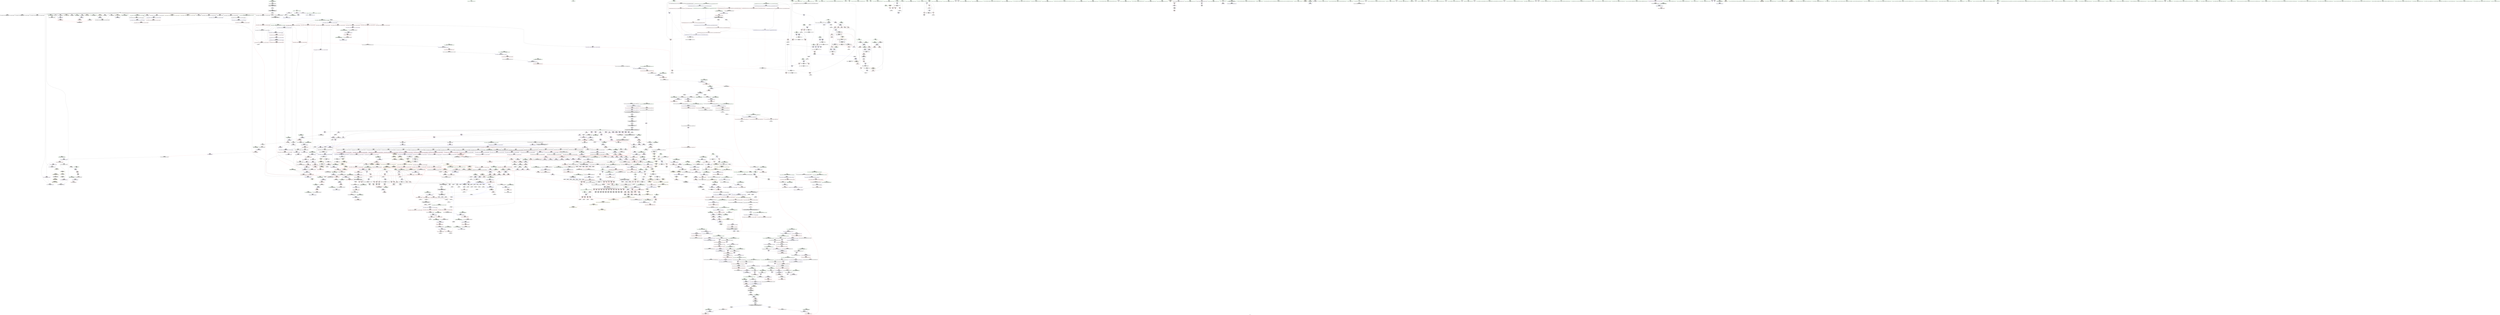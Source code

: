 digraph "SVFG" {
	label="SVFG";

	Node0x559ef261c410 [shape=record,color=grey,label="{NodeID: 0\nNullPtr|{|<s29>122}}"];
	Node0x559ef261c410 -> Node0x559ef2aed070[style=solid];
	Node0x559ef261c410 -> Node0x559ef2aed170[style=solid];
	Node0x559ef261c410 -> Node0x559ef2aed240[style=solid];
	Node0x559ef261c410 -> Node0x559ef2aed310[style=solid];
	Node0x559ef261c410 -> Node0x559ef2aed3e0[style=solid];
	Node0x559ef261c410 -> Node0x559ef2aed4b0[style=solid];
	Node0x559ef261c410 -> Node0x559ef2aed580[style=solid];
	Node0x559ef261c410 -> Node0x559ef2aed650[style=solid];
	Node0x559ef261c410 -> Node0x559ef2aed720[style=solid];
	Node0x559ef261c410 -> Node0x559ef2aed7f0[style=solid];
	Node0x559ef261c410 -> Node0x559ef2aed8c0[style=solid];
	Node0x559ef261c410 -> Node0x559ef2aed990[style=solid];
	Node0x559ef261c410 -> Node0x559ef2aeda60[style=solid];
	Node0x559ef261c410 -> Node0x559ef2aedb30[style=solid];
	Node0x559ef261c410 -> Node0x559ef2aedc00[style=solid];
	Node0x559ef261c410 -> Node0x559ef2aedcd0[style=solid];
	Node0x559ef261c410 -> Node0x559ef2aedda0[style=solid];
	Node0x559ef261c410 -> Node0x559ef2aede70[style=solid];
	Node0x559ef261c410 -> Node0x559ef2aedf40[style=solid];
	Node0x559ef261c410 -> Node0x559ef2aee010[style=solid];
	Node0x559ef261c410 -> Node0x559ef2aee0e0[style=solid];
	Node0x559ef261c410 -> Node0x559ef2af95c0[style=solid];
	Node0x559ef261c410 -> Node0x559ef2b1c500[style=solid];
	Node0x559ef261c410 -> Node0x559ef2b1c5d0[style=solid];
	Node0x559ef261c410 -> Node0x559ef2b1c6a0[style=solid];
	Node0x559ef261c410 -> Node0x559ef2b1e7f0[style=solid];
	Node0x559ef261c410 -> Node0x559ef2b10620[style=solid];
	Node0x559ef261c410 -> Node0x559ef2b4c840[style=solid];
	Node0x559ef261c410 -> Node0x559ef2b4dd40[style=solid];
	Node0x559ef261c410:s29 -> Node0x559ef2c39560[style=solid,color=red];
	Node0x559ef2af2440 [shape=record,color=red,label="{NodeID: 775\n987\<--984\nthis1\<--this.addr\n_ZN9__gnu_cxx13new_allocatorIiED2Ev\n}"];
	Node0x559ef2ae8cc0 [shape=record,color=black,label="{NodeID: 443\n1676\<--1665\n\<--agg.tmp\n_ZSt18uninitialized_copyISt13move_iteratorIPiES1_ET0_T_S4_S3_\n}"];
	Node0x559ef2ae8cc0 -> Node0x559ef2b00a90[style=solid];
	Node0x559ef2adcbe0 [shape=record,color=green,label="{NodeID: 111\n752\<--753\n__cxa_begin_catch\<--__cxa_begin_catch_field_insensitive\n}"];
	Node0x559ef2af7e70 [shape=record,color=red,label="{NodeID: 886\n1824\<--1814\n\<--__result.addr\n_ZSt13__copy_move_aILb1EPiS0_ET1_T0_S2_S1_\n|{<s0>147}}"];
	Node0x559ef2af7e70:s0 -> Node0x559ef2c2c180[style=solid,color=red];
	Node0x559ef2b4bc40 [shape=record,color=grey,label="{NodeID: 1661\n588 = cmp(586, 587, )\n}"];
	Node0x559ef2afe940 [shape=record,color=purple,label="{NodeID: 554\n1187\<--1186\n_M_impl27\<--\n_ZNSt6vectorIiSaIiEE17_M_realloc_insertIJRKiEEEvN9__gnu_cxx17__normal_iteratorIPiS1_EEDpOT_\n}"];
	Node0x559ef2c2d340 [shape=record,color=black,label="{NodeID: 2436\n1399 = PHI(1112, 1128, )\n0th arg _ZSt34__uninitialized_move_if_noexcept_aIPiS0_SaIiEET0_T_S3_S2_RT1_ }"];
	Node0x559ef2c2d340 -> Node0x559ef2b1fde0[style=solid];
	Node0x559ef2ae11f0 [shape=record,color=green,label="{NodeID: 222\n1539\<--1540\n__i.addr\<--__i.addr_field_insensitive\n_ZN9__gnu_cxx17__normal_iteratorIPiSt6vectorIiSaIiEEEC2ERKS1_\n}"];
	Node0x559ef2ae11f0 -> Node0x559ef2af6950[style=solid];
	Node0x559ef2ae11f0 -> Node0x559ef2b20c80[style=solid];
	Node0x559ef2b1d200 [shape=record,color=blue,label="{NodeID: 997\n895\<--892\nthis.addr\<--this\n_ZNSt12_Vector_baseIiSaIiEE13_M_deallocateEPim\n}"];
	Node0x559ef2b1d200 -> Node0x559ef2b093e0[style=dashed];
	Node0x559ef2b04370 [shape=record,color=red,label="{NodeID: 665\n316\<--273\n\<--at.addr\n_Z5solveii\n}"];
	Node0x559ef2b04370 -> Node0x559ef2aef930[style=solid];
	Node0x559ef2c39c40 [shape=record,color=black,label="{NodeID: 2547\n73 = PHI(59, )\n0th arg _ZNSt6vectorIiSaIiEEC2Ev }"];
	Node0x559ef2c39c40 -> Node0x559ef2af96c0[style=solid];
	Node0x559ef2aef520 [shape=record,color=black,label="{NodeID: 333\n229\<--246\n_ZNKSt6vectorIiSaIiEE4sizeEv_ret\<--sub.ptr.div\n_ZNKSt6vectorIiSaIiEE4sizeEv\n|{<s0>13|<s1>17|<s2>18|<s3>19|<s4>20|<s5>21|<s6>25|<s7>103|<s8>105|<s9>106|<s10>108}}"];
	Node0x559ef2aef520:s0 -> Node0x559ef2c31f60[style=solid,color=blue];
	Node0x559ef2aef520:s1 -> Node0x559ef2c314f0[style=solid,color=blue];
	Node0x559ef2aef520:s2 -> Node0x559ef2c32530[style=solid,color=blue];
	Node0x559ef2aef520:s3 -> Node0x559ef2c326a0[style=solid,color=blue];
	Node0x559ef2aef520:s4 -> Node0x559ef2c327e0[style=solid,color=blue];
	Node0x559ef2aef520:s5 -> Node0x559ef2c32920[style=solid,color=blue];
	Node0x559ef2aef520:s6 -> Node0x559ef2c31720[style=solid,color=blue];
	Node0x559ef2aef520:s7 -> Node0x559ef2c36860[style=solid,color=blue];
	Node0x559ef2aef520:s8 -> Node0x559ef2c369a0[style=solid,color=blue];
	Node0x559ef2aef520:s9 -> Node0x559ef2c36ae0[style=solid,color=blue];
	Node0x559ef2aef520:s10 -> Node0x559ef2c36d60[style=solid,color=blue];
	Node0x559ef2b22c30 [shape=record,color=blue,label="{NodeID: 1108\n1840\<--1837\n__first.addr\<--__first\n_ZNSt11__copy_moveILb1ELb1ESt26random_access_iterator_tagE8__copy_mIiEEPT_PKS3_S6_S4_\n}"];
	Node0x559ef2b22c30 -> Node0x559ef2af8010[style=dashed];
	Node0x559ef2b22c30 -> Node0x559ef2af80e0[style=dashed];
	Node0x559ef2aac900 [shape=record,color=green,label="{NodeID: 1\n7\<--1\n__dso_handle\<--dummyObj\nGlob }"];
	Node0x559ef2af2510 [shape=record,color=red,label="{NodeID: 776\n994\<--991\n\<--__t.addr\n_ZSt4moveIRiEONSt16remove_referenceIT_E4typeEOS2_\n}"];
	Node0x559ef2af2510 -> Node0x559ef2af1a80[style=solid];
	Node0x559ef2ae8d90 [shape=record,color=black,label="{NodeID: 444\n1679\<--1667\n\<--agg.tmp2\n_ZSt18uninitialized_copyISt13move_iteratorIPiES1_ET0_T_S4_S3_\n}"];
	Node0x559ef2ae8d90 -> Node0x559ef2b00c30[style=solid];
	Node0x559ef2adcce0 [shape=record,color=green,label="{NodeID: 112\n755\<--756\n_ZSt9terminatev\<--_ZSt9terminatev_field_insensitive\n}"];
	Node0x559ef2af7f40 [shape=record,color=red,label="{NodeID: 887\n1834\<--1831\n\<--__it.addr\n_ZSt12__niter_baseIPiET_S1_\n}"];
	Node0x559ef2af7f40 -> Node0x559ef2ae99c0[style=solid];
	Node0x559ef2b4bdc0 [shape=record,color=grey,label="{NodeID: 1662\n1581 = cmp(1579, 1580, )\n}"];
	Node0x559ef2afea10 [shape=record,color=purple,label="{NodeID: 555\n1188\<--1186\n_M_finish28\<--\n_ZNSt6vectorIiSaIiEE17_M_realloc_insertIJRKiEEEvN9__gnu_cxx17__normal_iteratorIPiS1_EEDpOT_\n}"];
	Node0x559ef2afea10 -> Node0x559ef2af4250[style=solid];
	Node0x559ef2c2d550 [shape=record,color=black,label="{NodeID: 2437\n1400 = PHI(1116, 1132, )\n1st arg _ZSt34__uninitialized_move_if_noexcept_aIPiS0_SaIiEET0_T_S3_S2_RT1_ }"];
	Node0x559ef2c2d550 -> Node0x559ef2b1feb0[style=solid];
	Node0x559ef2ae12c0 [shape=record,color=green,label="{NodeID: 223\n1552\<--1553\n__a.addr\<--__a.addr_field_insensitive\n_ZNSt16allocator_traitsISaIiEE8allocateERS0_m\n}"];
	Node0x559ef2ae12c0 -> Node0x559ef2af6af0[style=solid];
	Node0x559ef2ae12c0 -> Node0x559ef2b20e20[style=solid];
	Node0x559ef2b1d2d0 [shape=record,color=blue,label="{NodeID: 998\n897\<--893\n__p.addr\<--__p\n_ZNSt12_Vector_baseIiSaIiEE13_M_deallocateEPim\n}"];
	Node0x559ef2b1d2d0 -> Node0x559ef2b094b0[style=dashed];
	Node0x559ef2b1d2d0 -> Node0x559ef2b09580[style=dashed];
	Node0x559ef2b04440 [shape=record,color=red,label="{NodeID: 666\n326\<--273\n\<--at.addr\n_Z5solveii\n}"];
	Node0x559ef2b04440 -> Node0x559ef2aefa00[style=solid];
	Node0x559ef2c39d50 [shape=record,color=black,label="{NodeID: 2548\n1769 = PHI(1754, )\n0th arg _ZSt14__copy_move_a2ILb1EPiS0_ET1_T0_S2_S1_ }"];
	Node0x559ef2c39d50 -> Node0x559ef2b224e0[style=solid];
	Node0x559ef2aef5f0 [shape=record,color=black,label="{NodeID: 334\n259\<--258\n\<--this1\n_ZNSt6vectorIiSaIiEEixEm\n}"];
	Node0x559ef2aef5f0 -> Node0x559ef2afc3e0[style=solid];
	Node0x559ef2aef5f0 -> Node0x559ef2afc4b0[style=solid];
	Node0x559ef2b22d00 [shape=record,color=blue,label="{NodeID: 1109\n1842\<--1838\n__last.addr\<--__last\n_ZNSt11__copy_moveILb1ELb1ESt26random_access_iterator_tagE8__copy_mIiEEPT_PKS3_S6_S4_\n}"];
	Node0x559ef2b22d00 -> Node0x559ef2af81b0[style=dashed];
	Node0x559ef2ab96d0 [shape=record,color=green,label="{NodeID: 2\n9\<--1\n\<--dummyObj\nCan only get source location for instruction, argument, global var or function.}"];
	Node0x559ef2af25e0 [shape=record,color=red,label="{NodeID: 777\n1005\<--999\nthis1\<--this.addr\n_ZNSt6vectorIiSaIiEE15_M_erase_at_endEPi\n}"];
	Node0x559ef2af25e0 -> Node0x559ef2af1b50[style=solid];
	Node0x559ef2af25e0 -> Node0x559ef2af1c20[style=solid];
	Node0x559ef2af25e0 -> Node0x559ef2af1cf0[style=solid];
	Node0x559ef2ae8e60 [shape=record,color=black,label="{NodeID: 445\n1653\<--1687\n_ZSt18uninitialized_copyISt13move_iteratorIPiES1_ET0_T_S4_S3__ret\<--call\n_ZSt18uninitialized_copyISt13move_iteratorIPiES1_ET0_T_S4_S3_\n|{<s0>128}}"];
	Node0x559ef2ae8e60:s0 -> Node0x559ef2c330a0[style=solid,color=blue];
	Node0x559ef2ae1830 [shape=record,color=green,label="{NodeID: 113\n763\<--764\nthis.addr\<--this.addr_field_insensitive\n_ZNSt12_Vector_baseIiSaIiEE12_Vector_implC2Ev\n}"];
	Node0x559ef2ae1830 -> Node0x559ef2b08950[style=solid];
	Node0x559ef2ae1830 -> Node0x559ef2b1c430[style=solid];
	Node0x559ef2af8010 [shape=record,color=red,label="{NodeID: 888\n1852\<--1840\n\<--__first.addr\n_ZNSt11__copy_moveILb1ELb1ESt26random_access_iterator_tagE8__copy_mIiEEPT_PKS3_S6_S4_\n}"];
	Node0x559ef2af8010 -> Node0x559ef2ae9b60[style=solid];
	Node0x559ef2b4bf40 [shape=record,color=grey,label="{NodeID: 1663\n1386 = cmp(1385, 300, )\n}"];
	Node0x559ef2afeae0 [shape=record,color=purple,label="{NodeID: 556\n1195\<--1194\n_M_impl30\<--\n_ZNSt6vectorIiSaIiEE17_M_realloc_insertIJRKiEEEvN9__gnu_cxx17__normal_iteratorIPiS1_EEDpOT_\n}"];
	Node0x559ef2c2d6d0 [shape=record,color=black,label="{NodeID: 2438\n1401 = PHI(1117, 1133, )\n2nd arg _ZSt34__uninitialized_move_if_noexcept_aIPiS0_SaIiEET0_T_S3_S2_RT1_ }"];
	Node0x559ef2c2d6d0 -> Node0x559ef2b1ff80[style=solid];
	Node0x559ef2ae1390 [shape=record,color=green,label="{NodeID: 224\n1554\<--1555\n__n.addr\<--__n.addr_field_insensitive\n_ZNSt16allocator_traitsISaIiEE8allocateERS0_m\n}"];
	Node0x559ef2ae1390 -> Node0x559ef2af6bc0[style=solid];
	Node0x559ef2ae1390 -> Node0x559ef2b20ef0[style=solid];
	Node0x559ef2b1d3a0 [shape=record,color=blue,label="{NodeID: 999\n899\<--894\n__n.addr\<--__n\n_ZNSt12_Vector_baseIiSaIiEE13_M_deallocateEPim\n}"];
	Node0x559ef2b1d3a0 -> Node0x559ef2b09650[style=dashed];
	Node0x559ef2b04510 [shape=record,color=red,label="{NodeID: 667\n338\<--273\n\<--at.addr\n_Z5solveii\n}"];
	Node0x559ef2b04510 -> Node0x559ef2aefba0[style=solid];
	Node0x559ef2c39e60 [shape=record,color=black,label="{NodeID: 2549\n1770 = PHI(1762, )\n1st arg _ZSt14__copy_move_a2ILb1EPiS0_ET1_T0_S2_S1_ }"];
	Node0x559ef2c39e60 -> Node0x559ef2b225b0[style=solid];
	Node0x559ef2aef6c0 [shape=record,color=black,label="{NodeID: 335\n249\<--264\n_ZNSt6vectorIiSaIiEEixEm_ret\<--add.ptr\n_ZNSt6vectorIiSaIiEEixEm\n|{<s0>14|<s1>15|<s2>22|<s3>23|<s4>26|<s5>27|<s6>29}}"];
	Node0x559ef2aef6c0:s0 -> Node0x559ef2c320a0[style=solid,color=blue];
	Node0x559ef2aef6c0:s1 -> Node0x559ef2c321e0[style=solid,color=blue];
	Node0x559ef2aef6c0:s2 -> Node0x559ef2c32a60[style=solid,color=blue];
	Node0x559ef2aef6c0:s3 -> Node0x559ef2c32ba0[style=solid,color=blue];
	Node0x559ef2aef6c0:s4 -> Node0x559ef2c31860[style=solid,color=blue];
	Node0x559ef2aef6c0:s5 -> Node0x559ef2c319a0[style=solid,color=blue];
	Node0x559ef2aef6c0:s6 -> Node0x559ef2c32e20[style=solid,color=blue];
	Node0x559ef2b22dd0 [shape=record,color=blue,label="{NodeID: 1110\n1844\<--1839\n__result.addr\<--__result\n_ZNSt11__copy_moveILb1ELb1ESt26random_access_iterator_tagE8__copy_mIiEEPT_PKS3_S6_S4_\n}"];
	Node0x559ef2b22dd0 -> Node0x559ef2af8280[style=dashed];
	Node0x559ef2b22dd0 -> Node0x559ef2af8350[style=dashed];
	Node0x559ef2ab9a10 [shape=record,color=green,label="{NodeID: 3\n17\<--1\n_ZSt3cin\<--dummyObj\nGlob }"];
	Node0x559ef2af26b0 [shape=record,color=red,label="{NodeID: 778\n1006\<--1001\n\<--__pos.addr\n_ZNSt6vectorIiSaIiEE15_M_erase_at_endEPi\n|{<s0>73}}"];
	Node0x559ef2af26b0:s0 -> Node0x559ef2c3a900[style=solid,color=red];
	Node0x559ef2ae8f30 [shape=record,color=black,label="{NodeID: 446\n1716\<--1700\n\<--__first\n_ZNSt20__uninitialized_copyILb1EE13__uninit_copyISt13move_iteratorIPiES3_EET0_T_S6_S5_\n}"];
	Node0x559ef2ae8f30 -> Node0x559ef2b011e0[style=solid];
	Node0x559ef2ae18c0 [shape=record,color=green,label="{NodeID: 114\n769\<--770\n_ZNSaIiEC2Ev\<--_ZNSaIiEC2Ev_field_insensitive\n}"];
	Node0x559ef2bb2ff0 [shape=record,color=yellow,style=double,label="{NodeID: 1996\n32V_1 = ENCHI(MR_32V_0)\npts\{1590 \}\nFun[_ZSt34__uninitialized_move_if_noexcept_aIPiS0_SaIiEET0_T_S3_S2_RT1_]|{<s0>117}}"];
	Node0x559ef2bb2ff0:s0 -> Node0x559ef2bb24e0[style=dashed,color=red];
	Node0x559ef2af80e0 [shape=record,color=red,label="{NodeID: 889\n1863\<--1840\n\<--__first.addr\n_ZNSt11__copy_moveILb1ELb1ESt26random_access_iterator_tagE8__copy_mIiEEPT_PKS3_S6_S4_\n}"];
	Node0x559ef2af80e0 -> Node0x559ef2af9ef0[style=solid];
	Node0x559ef2b4c0c0 [shape=record,color=grey,label="{NodeID: 1664\n202 = cmp(200, 201, )\n}"];
	Node0x559ef2afebb0 [shape=record,color=purple,label="{NodeID: 557\n1196\<--1194\n_M_start31\<--\n_ZNSt6vectorIiSaIiEE17_M_realloc_insertIJRKiEEEvN9__gnu_cxx17__normal_iteratorIPiS1_EEDpOT_\n}"];
	Node0x559ef2afebb0 -> Node0x559ef2af4320[style=solid];
	Node0x559ef2c2d850 [shape=record,color=black,label="{NodeID: 2439\n1402 = PHI(1119, 1135, )\n3rd arg _ZSt34__uninitialized_move_if_noexcept_aIPiS0_SaIiEET0_T_S3_S2_RT1_ }"];
	Node0x559ef2c2d850 -> Node0x559ef2b20050[style=solid];
	Node0x559ef2ae1460 [shape=record,color=green,label="{NodeID: 225\n1562\<--1563\n_ZN9__gnu_cxx13new_allocatorIiE8allocateEmPKv\<--_ZN9__gnu_cxx13new_allocatorIiE8allocateEmPKv_field_insensitive\n}"];
	Node0x559ef2b1d470 [shape=record,color=blue,label="{NodeID: 1000\n919\<--918\nthis.addr\<--this\n_ZNSt12_Vector_baseIiSaIiEE12_Vector_implD2Ev\n}"];
	Node0x559ef2b1d470 -> Node0x559ef2af1e90[style=dashed];
	Node0x559ef2b045e0 [shape=record,color=red,label="{NodeID: 668\n344\<--273\n\<--at.addr\n_Z5solveii\n}"];
	Node0x559ef2b045e0 -> Node0x559ef2aefc70[style=solid];
	Node0x559ef2b62380 [shape=record,color=black,label="{NodeID: 2550\n1771 = PHI(1763, )\n2nd arg _ZSt14__copy_move_a2ILb1EPiS0_ET1_T0_S2_S1_ }"];
	Node0x559ef2b62380 -> Node0x559ef2b22680[style=solid];
	Node0x559ef2aef790 [shape=record,color=black,label="{NodeID: 336\n296\<--295\nidxprom\<--\n_Z5solveii\n}"];
	Node0x559ef2b22ea0 [shape=record,color=blue,label="{NodeID: 1111\n1846\<--1856\n_Num\<--sub.ptr.div\n_ZNSt11__copy_moveILb1ELb1ESt26random_access_iterator_tagE8__copy_mIiEEPT_PKS3_S6_S4_\n}"];
	Node0x559ef2b22ea0 -> Node0x559ef2af8420[style=dashed];
	Node0x559ef2b22ea0 -> Node0x559ef2af84f0[style=dashed];
	Node0x559ef2b22ea0 -> Node0x559ef2af85c0[style=dashed];
	Node0x559ef2ab9ad0 [shape=record,color=green,label="{NodeID: 4\n20\<--1\n_ZSt4cout\<--dummyObj\nGlob }"];
	Node0x559ef2af2780 [shape=record,color=red,label="{NodeID: 779\n1014\<--1001\n\<--__pos.addr\n_ZNSt6vectorIiSaIiEE15_M_erase_at_endEPi\n}"];
	Node0x559ef2af2780 -> Node0x559ef2b1de30[style=solid];
	Node0x559ef2ae9000 [shape=record,color=black,label="{NodeID: 447\n1719\<--1702\n\<--__last\n_ZNSt20__uninitialized_copyILb1EE13__uninit_copyISt13move_iteratorIPiES3_EET0_T_S6_S5_\n}"];
	Node0x559ef2ae9000 -> Node0x559ef2b01380[style=solid];
	Node0x559ef2ae19c0 [shape=record,color=green,label="{NodeID: 115\n780\<--781\nthis.addr\<--this.addr_field_insensitive\n_ZNSaIiEC2Ev\n}"];
	Node0x559ef2ae19c0 -> Node0x559ef2b08a20[style=solid];
	Node0x559ef2ae19c0 -> Node0x559ef2b1c770[style=solid];
	Node0x559ef2af81b0 [shape=record,color=red,label="{NodeID: 890\n1851\<--1842\n\<--__last.addr\n_ZNSt11__copy_moveILb1ELb1ESt26random_access_iterator_tagE8__copy_mIiEEPT_PKS3_S6_S4_\n}"];
	Node0x559ef2af81b0 -> Node0x559ef2ae9a90[style=solid];
	Node0x559ef2b4c240 [shape=record,color=grey,label="{NodeID: 1665\n1496 = cmp(1493, 1495, )\n}"];
	Node0x559ef2afec80 [shape=record,color=purple,label="{NodeID: 558\n1199\<--1198\n_M_impl32\<--\n_ZNSt6vectorIiSaIiEE17_M_realloc_insertIJRKiEEEvN9__gnu_cxx17__normal_iteratorIPiS1_EEDpOT_\n}"];
	Node0x559ef2c2d9d0 [shape=record,color=black,label="{NodeID: 2440\n779 = PHI(767, )\n0th arg _ZNSaIiEC2Ev }"];
	Node0x559ef2c2d9d0 -> Node0x559ef2b1c770[style=solid];
	Node0x559ef2ae1560 [shape=record,color=green,label="{NodeID: 226\n1569\<--1570\nthis.addr\<--this.addr_field_insensitive\n_ZN9__gnu_cxx13new_allocatorIiE8allocateEmPKv\n}"];
	Node0x559ef2ae1560 -> Node0x559ef2af6c90[style=solid];
	Node0x559ef2ae1560 -> Node0x559ef2b20fc0[style=solid];
	Node0x559ef2b1d540 [shape=record,color=blue,label="{NodeID: 1001\n932\<--929\n__a.addr\<--__a\n_ZNSt16allocator_traitsISaIiEE10deallocateERS0_Pim\n}"];
	Node0x559ef2b1d540 -> Node0x559ef2af1f60[style=dashed];
	Node0x559ef2ba3a10 [shape=record,color=yellow,style=double,label="{NodeID: 1776\n32V_1 = ENCHI(MR_32V_0)\npts\{1590 \}\nFun[_ZSt13__copy_move_aILb1EPiS0_ET1_T0_S2_S1_]|{<s0>147|<s1>147|<s2>147}}"];
	Node0x559ef2ba3a10:s0 -> Node0x559ef2af91f0[style=dashed,color=red];
	Node0x559ef2ba3a10:s1 -> Node0x559ef2b22f70[style=dashed,color=red];
	Node0x559ef2ba3a10:s2 -> Node0x559ef2b93d60[style=dashed,color=red];
	Node0x559ef2b046b0 [shape=record,color=red,label="{NodeID: 669\n354\<--273\n\<--at.addr\n_Z5solveii\n}"];
	Node0x559ef2b046b0 -> Node0x559ef2aefe10[style=solid];
	Node0x559ef2c39f70 [shape=record,color=black,label="{NodeID: 2551\n250 = PHI(194, 206, 346, 356, 388, 398, 413, )\n0th arg _ZNSt6vectorIiSaIiEEixEm }"];
	Node0x559ef2c39f70 -> Node0x559ef2b19b90[style=solid];
	Node0x559ef2aef860 [shape=record,color=black,label="{NodeID: 337\n305\<--304\nidxprom1\<--\n_Z5solveii\n}"];
	Node0x559ef2b22f70 [shape=record,color=blue, style = dotted,label="{NodeID: 1112\n1953\<--1955\noffset_0\<--dummyVal\n_ZNSt11__copy_moveILb1ELb1ESt26random_access_iterator_tagE8__copy_mIiEEPT_PKS3_S6_S4_\n}"];
	Node0x559ef2b22f70 -> Node0x559ef2b93d60[style=dashed];
	Node0x559ef2ab9b90 [shape=record,color=green,label="{NodeID: 5\n21\<--1\n.str\<--dummyObj\nGlob }"];
	Node0x559ef2af2850 [shape=record,color=red,label="{NodeID: 780\n1010\<--1009\n\<--_M_finish\n_ZNSt6vectorIiSaIiEE15_M_erase_at_endEPi\n|{<s0>73}}"];
	Node0x559ef2af2850:s0 -> Node0x559ef2c3aad0[style=solid,color=red];
	Node0x559ef2ae90d0 [shape=record,color=black,label="{NodeID: 448\n1715\<--1706\n\<--agg.tmp\n_ZNSt20__uninitialized_copyILb1EE13__uninit_copyISt13move_iteratorIPiES3_EET0_T_S6_S5_\n}"];
	Node0x559ef2ae90d0 -> Node0x559ef2b01110[style=solid];
	Node0x559ef2ae1a90 [shape=record,color=green,label="{NodeID: 116\n786\<--787\n_ZN9__gnu_cxx13new_allocatorIiEC2Ev\<--_ZN9__gnu_cxx13new_allocatorIiEC2Ev_field_insensitive\n}"];
	Node0x559ef2af8280 [shape=record,color=red,label="{NodeID: 891\n1861\<--1844\n\<--__result.addr\n_ZNSt11__copy_moveILb1ELb1ESt26random_access_iterator_tagE8__copy_mIiEEPT_PKS3_S6_S4_\n}"];
	Node0x559ef2af8280 -> Node0x559ef2ae9c30[style=solid];
	Node0x559ef2b4c3c0 [shape=record,color=grey,label="{NodeID: 1666\n170 = cmp(169, 171, )\n}"];
	Node0x559ef2afed50 [shape=record,color=purple,label="{NodeID: 559\n1200\<--1198\n_M_end_of_storage\<--\n_ZNSt6vectorIiSaIiEE17_M_realloc_insertIJRKiEEEvN9__gnu_cxx17__normal_iteratorIPiS1_EEDpOT_\n}"];
	Node0x559ef2afed50 -> Node0x559ef2af43f0[style=solid];
	Node0x559ef2c2dae0 [shape=record,color=black,label="{NodeID: 2441\n825 = PHI(131, 141, )\n0th arg _ZNSt12_Vector_baseIiSaIiEED2Ev }"];
	Node0x559ef2c2dae0 -> Node0x559ef2b1cc50[style=solid];
	Node0x559ef2ae1630 [shape=record,color=green,label="{NodeID: 227\n1571\<--1572\n__n.addr\<--__n.addr_field_insensitive\n_ZN9__gnu_cxx13new_allocatorIiE8allocateEmPKv\n}"];
	Node0x559ef2ae1630 -> Node0x559ef2af6d60[style=solid];
	Node0x559ef2ae1630 -> Node0x559ef2af6e30[style=solid];
	Node0x559ef2ae1630 -> Node0x559ef2b21090[style=solid];
	Node0x559ef2b1d610 [shape=record,color=blue,label="{NodeID: 1002\n934\<--930\n__p.addr\<--__p\n_ZNSt16allocator_traitsISaIiEE10deallocateERS0_Pim\n}"];
	Node0x559ef2b1d610 -> Node0x559ef2af2030[style=dashed];
	Node0x559ef2b04780 [shape=record,color=red,label="{NodeID: 670\n361\<--273\n\<--at.addr\n_Z5solveii\n|{<s0>24}}"];
	Node0x559ef2b04780:s0 -> Node0x559ef2c3c620[style=solid,color=red];
	Node0x559ef2c3a420 [shape=record,color=black,label="{NodeID: 2552\n251 = PHI(196, 208, 348, 358, 390, 400, 415, )\n1st arg _ZNSt6vectorIiSaIiEEixEm }"];
	Node0x559ef2c3a420 -> Node0x559ef2b19c60[style=solid];
	Node0x559ef2aef930 [shape=record,color=black,label="{NodeID: 338\n317\<--316\nidxprom8\<--\n_Z5solveii\n}"];
	Node0x559ef2b23040 [shape=record,color=blue,label="{NodeID: 1113\n1882\<--1881\n__it.addr\<--__it\n_ZSt12__miter_baseIPiET_S1_\n}"];
	Node0x559ef2b23040 -> Node0x559ef2af8690[style=dashed];
	Node0x559ef2ab9ff0 [shape=record,color=green,label="{NodeID: 6\n23\<--1\n.str.2\<--dummyObj\nGlob }"];
	Node0x559ef2af2920 [shape=record,color=red,label="{NodeID: 781\n1037\<--1028\n\<--__a.addr\n_ZNSt16allocator_traitsISaIiEE9constructIiJRKiEEEvRS0_PT_DpOT0_\n}"];
	Node0x559ef2af2920 -> Node0x559ef2af1dc0[style=solid];
	Node0x559ef2ae91a0 [shape=record,color=black,label="{NodeID: 449\n1718\<--1708\n\<--agg.tmp2\n_ZNSt20__uninitialized_copyILb1EE13__uninit_copyISt13move_iteratorIPiES3_EET0_T_S6_S5_\n}"];
	Node0x559ef2ae91a0 -> Node0x559ef2b012b0[style=solid];
	Node0x559ef2ae1b90 [shape=record,color=green,label="{NodeID: 117\n791\<--792\nthis.addr\<--this.addr_field_insensitive\n_ZN9__gnu_cxx13new_allocatorIiEC2Ev\n}"];
	Node0x559ef2ae1b90 -> Node0x559ef2b08af0[style=solid];
	Node0x559ef2ae1b90 -> Node0x559ef2b1c840[style=solid];
	Node0x559ef2af8350 [shape=record,color=red,label="{NodeID: 892\n1871\<--1844\n\<--__result.addr\n_ZNSt11__copy_moveILb1ELb1ESt26random_access_iterator_tagE8__copy_mIiEEPT_PKS3_S6_S4_\n}"];
	Node0x559ef2af8350 -> Node0x559ef2b022f0[style=solid];
	Node0x559ef2b4c540 [shape=record,color=grey,label="{NodeID: 1667\n190 = cmp(183, 187, )\n}"];
	Node0x559ef2afee20 [shape=record,color=purple,label="{NodeID: 560\n1203\<--1202\n_M_impl33\<--\n_ZNSt6vectorIiSaIiEE17_M_realloc_insertIJRKiEEEvN9__gnu_cxx17__normal_iteratorIPiS1_EEDpOT_\n}"];
	Node0x559ef2c2dc90 [shape=record,color=black,label="{NodeID: 2442\n1518 = PHI(1471, )\n0th arg _ZNKSt12_Vector_baseIiSaIiEE19_M_get_Tp_allocatorEv }"];
	Node0x559ef2c2dc90 -> Node0x559ef2b20a10[style=solid];
	Node0x559ef2ae1700 [shape=record,color=green,label="{NodeID: 228\n1573\<--1574\n.addr\<--.addr_field_insensitive\n_ZN9__gnu_cxx13new_allocatorIiE8allocateEmPKv\n}"];
	Node0x559ef2ae1700 -> Node0x559ef2b21160[style=solid];
	Node0x559ef2b1d6e0 [shape=record,color=blue,label="{NodeID: 1003\n936\<--931\n__n.addr\<--__n\n_ZNSt16allocator_traitsISaIiEE10deallocateERS0_Pim\n}"];
	Node0x559ef2b1d6e0 -> Node0x559ef2af2100[style=dashed];
	Node0x559ef2b04850 [shape=record,color=red,label="{NodeID: 671\n380\<--273\n\<--at.addr\n_Z5solveii\n}"];
	Node0x559ef2b04850 -> Node0x559ef2af0080[style=solid];
	Node0x559ef2c3a6e0 [shape=record,color=black,label="{NodeID: 2553\n997 = PHI(639, )\n0th arg _ZNSt6vectorIiSaIiEE15_M_erase_at_endEPi }"];
	Node0x559ef2c3a6e0 -> Node0x559ef2b1dc90[style=solid];
	Node0x559ef2aefa00 [shape=record,color=black,label="{NodeID: 339\n327\<--326\nidxprom14\<--\n_Z5solveii\n}"];
	Node0x559ef2b23110 [shape=record,color=blue,label="{NodeID: 1114\n1889\<--1888\nthis.addr\<--this\n_ZNKSt13move_iteratorIPiE4baseEv\n}"];
	Node0x559ef2b23110 -> Node0x559ef2af8760[style=dashed];
	Node0x559ef2aba0b0 [shape=record,color=green,label="{NodeID: 7\n25\<--1\n.str.3\<--dummyObj\nGlob }"];
	Node0x559ef2af29f0 [shape=record,color=red,label="{NodeID: 782\n1039\<--1030\n\<--__p.addr\n_ZNSt16allocator_traitsISaIiEE9constructIiJRKiEEEvRS0_PT_DpOT0_\n|{<s0>76}}"];
	Node0x559ef2af29f0:s0 -> Node0x559ef2c3af80[style=solid,color=red];
	Node0x559ef2ae9270 [shape=record,color=black,label="{NodeID: 450\n1696\<--1726\n_ZNSt20__uninitialized_copyILb1EE13__uninit_copyISt13move_iteratorIPiES3_EET0_T_S6_S5__ret\<--call\n_ZNSt20__uninitialized_copyILb1EE13__uninit_copyISt13move_iteratorIPiES3_EET0_T_S6_S5_\n|{<s0>132}}"];
	Node0x559ef2ae9270:s0 -> Node0x559ef2c34460[style=solid,color=blue];
	Node0x559ef2ae1c60 [shape=record,color=green,label="{NodeID: 118\n800\<--801\n__first.addr\<--__first.addr_field_insensitive\n_ZSt8_DestroyIPiiEvT_S1_RSaIT0_E\n}"];
	Node0x559ef2ae1c60 -> Node0x559ef2b08bc0[style=solid];
	Node0x559ef2ae1c60 -> Node0x559ef2b1c910[style=solid];
	Node0x559ef2af8420 [shape=record,color=red,label="{NodeID: 893\n1858\<--1846\n\<--_Num\n_ZNSt11__copy_moveILb1ELb1ESt26random_access_iterator_tagE8__copy_mIiEEPT_PKS3_S6_S4_\n}"];
	Node0x559ef2af8420 -> Node0x559ef2b4bac0[style=solid];
	Node0x559ef2b4c6c0 [shape=record,color=grey,label="{NodeID: 1668\n557 = cmp(555, 556, )\n}"];
	Node0x559ef2afeef0 [shape=record,color=purple,label="{NodeID: 561\n1204\<--1202\n_M_start34\<--\n_ZNSt6vectorIiSaIiEE17_M_realloc_insertIJRKiEEEvN9__gnu_cxx17__normal_iteratorIPiS1_EEDpOT_\n}"];
	Node0x559ef2afeef0 -> Node0x559ef2af44c0[style=solid];
	Node0x559ef2c314f0 [shape=record,color=black,label="{NodeID: 2443\n298 = PHI(229, )\n}"];
	Node0x559ef2c314f0 -> Node0x559ef2b4e4c0[style=solid];
	Node0x559ef2ae9cf0 [shape=record,color=green,label="{NodeID: 229\n1584\<--1585\n_ZSt17__throw_bad_allocv\<--_ZSt17__throw_bad_allocv_field_insensitive\n}"];
	Node0x559ef2b1d7b0 [shape=record,color=blue,label="{NodeID: 1004\n953\<--950\nthis.addr\<--this\n_ZN9__gnu_cxx13new_allocatorIiE10deallocateEPim\n}"];
	Node0x559ef2b1d7b0 -> Node0x559ef2af21d0[style=dashed];
	Node0x559ef2ba3ce0 [shape=record,color=yellow,style=double,label="{NodeID: 1779\n2V_1 = ENCHI(MR_2V_0)\npts\{130000 130001 130002 \}\nFun[_ZNSt12_Vector_baseIiSaIiEEC2Ev]|{<s0>56|<s1>56|<s2>56}}"];
	Node0x559ef2ba3ce0:s0 -> Node0x559ef2b1c500[style=dashed,color=red];
	Node0x559ef2ba3ce0:s1 -> Node0x559ef2b1c5d0[style=dashed,color=red];
	Node0x559ef2ba3ce0:s2 -> Node0x559ef2b1c6a0[style=dashed,color=red];
	Node0x559ef2b04920 [shape=record,color=red,label="{NodeID: 672\n386\<--273\n\<--at.addr\n_Z5solveii\n}"];
	Node0x559ef2b04920 -> Node0x559ef2af0150[style=solid];
	Node0x559ef2c3a7f0 [shape=record,color=black,label="{NodeID: 2554\n998 = PHI(643, )\n1st arg _ZNSt6vectorIiSaIiEE15_M_erase_at_endEPi }"];
	Node0x559ef2c3a7f0 -> Node0x559ef2b1dd60[style=solid];
	Node0x559ef2aefad0 [shape=record,color=black,label="{NodeID: 340\n337\<--336\nconv\<--\n_Z5solveii\n}"];
	Node0x559ef2aefad0 -> Node0x559ef2b4e040[style=solid];
	Node0x559ef2b231e0 [shape=record,color=blue,label="{NodeID: 1115\n1899\<--1897\nthis.addr\<--this\n_ZNSt13move_iteratorIPiEC2ES0_\n}"];
	Node0x559ef2b231e0 -> Node0x559ef2af8900[style=dashed];
	Node0x559ef2aba170 [shape=record,color=green,label="{NodeID: 8\n28\<--1\n\<--dummyObj\nCan only get source location for instruction, argument, global var or function.}"];
	Node0x559ef2b8bc60 [shape=record,color=yellow,style=double,label="{NodeID: 1890\n197V_1 = ENCHI(MR_197V_0)\npts\{16420000 \}\nFun[_ZSt32__make_move_if_noexcept_iteratorIiSt13move_iteratorIPiEET0_PT_]|{<s0>129}}"];
	Node0x559ef2b8bc60:s0 -> Node0x559ef2b23380[style=dashed,color=red];
	Node0x559ef2af2ac0 [shape=record,color=red,label="{NodeID: 783\n1040\<--1032\n\<--__args.addr\n_ZNSt16allocator_traitsISaIiEE9constructIiJRKiEEEvRS0_PT_DpOT0_\n|{<s0>75}}"];
	Node0x559ef2af2ac0:s0 -> Node0x559ef2c399a0[style=solid,color=red];
	Node0x559ef2ae9340 [shape=record,color=black,label="{NodeID: 451\n1750\<--1734\n\<--__first\n_ZSt4copyISt13move_iteratorIPiES1_ET0_T_S4_S3_\n}"];
	Node0x559ef2ae9340 -> Node0x559ef2b01860[style=solid];
	Node0x559ef2ae1d30 [shape=record,color=green,label="{NodeID: 119\n802\<--803\n__last.addr\<--__last.addr_field_insensitive\n_ZSt8_DestroyIPiiEvT_S1_RSaIT0_E\n}"];
	Node0x559ef2ae1d30 -> Node0x559ef2b08c90[style=solid];
	Node0x559ef2ae1d30 -> Node0x559ef2b1c9e0[style=solid];
	Node0x559ef2bb34b0 [shape=record,color=yellow,style=double,label="{NodeID: 2001\n179V_1 = ENCHI(MR_179V_0)\npts\{829 \}\nFun[_ZNSt12_Vector_baseIiSaIiEED2Ev]}"];
	Node0x559ef2bb34b0 -> Node0x559ef2b1cd20[style=dashed];
	Node0x559ef2af84f0 [shape=record,color=red,label="{NodeID: 894\n1865\<--1846\n\<--_Num\n_ZNSt11__copy_moveILb1ELb1ESt26random_access_iterator_tagE8__copy_mIiEEPT_PKS3_S6_S4_\n}"];
	Node0x559ef2af84f0 -> Node0x559ef2b115e0[style=solid];
	Node0x559ef2b4c840 [shape=record,color=grey,label="{NodeID: 1669\n906 = cmp(905, 3, )\n}"];
	Node0x559ef2afefc0 [shape=record,color=purple,label="{NodeID: 562\n1213\<--1212\n_M_impl35\<--\n_ZNSt6vectorIiSaIiEE17_M_realloc_insertIJRKiEEEvN9__gnu_cxx17__normal_iteratorIPiS1_EEDpOT_\n}"];
	Node0x559ef2c31720 [shape=record,color=black,label="{NodeID: 2444\n383 = PHI(229, )\n}"];
	Node0x559ef2c31720 -> Node0x559ef2b4da40[style=solid];
	Node0x559ef2ae9db0 [shape=record,color=green,label="{NodeID: 230\n1589\<--1590\ncall2\<--call2_field_insensitive\n_ZN9__gnu_cxx13new_allocatorIiE8allocateEmPKv\n}"];
	Node0x559ef2ae9db0 -> Node0x559ef2ae84a0[style=solid];
	Node0x559ef2b1d880 [shape=record,color=blue,label="{NodeID: 1005\n955\<--951\n__p.addr\<--__p\n_ZN9__gnu_cxx13new_allocatorIiE10deallocateEPim\n}"];
	Node0x559ef2b1d880 -> Node0x559ef2af22a0[style=dashed];
	Node0x559ef2b049f0 [shape=record,color=red,label="{NodeID: 673\n396\<--273\n\<--at.addr\n_Z5solveii\n}"];
	Node0x559ef2b049f0 -> Node0x559ef2af02f0[style=solid];
	Node0x559ef2c3a900 [shape=record,color=black,label="{NodeID: 2555\n797 = PHI(119, 1006, 1168, 1185, )\n0th arg _ZSt8_DestroyIPiiEvT_S1_RSaIT0_E }"];
	Node0x559ef2c3a900 -> Node0x559ef2b1c910[style=solid];
	Node0x559ef2aefba0 [shape=record,color=black,label="{NodeID: 341\n339\<--338\nidxprom19\<--\n_Z5solveii\n}"];
	Node0x559ef2b232b0 [shape=record,color=blue,label="{NodeID: 1116\n1901\<--1898\n__i.addr\<--__i\n_ZNSt13move_iteratorIPiEC2ES0_\n}"];
	Node0x559ef2b232b0 -> Node0x559ef2af89d0[style=dashed];
	Node0x559ef2aba230 [shape=record,color=green,label="{NodeID: 9\n171\<--1\n\<--dummyObj\nCan only get source location for instruction, argument, global var or function.|{<s0>48}}"];
	Node0x559ef2aba230:s0 -> Node0x559ef2c3ce40[style=solid,color=red];
	Node0x559ef2af2b90 [shape=record,color=red,label="{NodeID: 784\n1076\<--1054\nthis1\<--this.addr\n_ZNSt6vectorIiSaIiEE17_M_realloc_insertIJRKiEEEvN9__gnu_cxx17__normal_iteratorIPiS1_EEDpOT_\n|{|<s19>77|<s20>78}}"];
	Node0x559ef2af2b90 -> Node0x559ef2ae5cd0[style=solid];
	Node0x559ef2af2b90 -> Node0x559ef2ae5da0[style=solid];
	Node0x559ef2af2b90 -> Node0x559ef2ae5e70[style=solid];
	Node0x559ef2af2b90 -> Node0x559ef2ae5f40[style=solid];
	Node0x559ef2af2b90 -> Node0x559ef2ae6010[style=solid];
	Node0x559ef2af2b90 -> Node0x559ef2ae60e0[style=solid];
	Node0x559ef2af2b90 -> Node0x559ef2ae61b0[style=solid];
	Node0x559ef2af2b90 -> Node0x559ef2ae6280[style=solid];
	Node0x559ef2af2b90 -> Node0x559ef2ae6350[style=solid];
	Node0x559ef2af2b90 -> Node0x559ef2ae6420[style=solid];
	Node0x559ef2af2b90 -> Node0x559ef2ae64f0[style=solid];
	Node0x559ef2af2b90 -> Node0x559ef2ae65c0[style=solid];
	Node0x559ef2af2b90 -> Node0x559ef2ae6690[style=solid];
	Node0x559ef2af2b90 -> Node0x559ef2ae6760[style=solid];
	Node0x559ef2af2b90 -> Node0x559ef2ae6830[style=solid];
	Node0x559ef2af2b90 -> Node0x559ef2ae6900[style=solid];
	Node0x559ef2af2b90 -> Node0x559ef2ae69d0[style=solid];
	Node0x559ef2af2b90 -> Node0x559ef2ae6aa0[style=solid];
	Node0x559ef2af2b90 -> Node0x559ef2ae6b70[style=solid];
	Node0x559ef2af2b90:s19 -> Node0x559ef2c3dc20[style=solid,color=red];
	Node0x559ef2af2b90:s20 -> Node0x559ef2c2c540[style=solid,color=red];
	Node0x559ef2ae9410 [shape=record,color=black,label="{NodeID: 452\n1758\<--1736\n\<--__last\n_ZSt4copyISt13move_iteratorIPiES1_ET0_T_S4_S3_\n}"];
	Node0x559ef2ae9410 -> Node0x559ef2b01a00[style=solid];
	Node0x559ef2ae1e00 [shape=record,color=green,label="{NodeID: 120\n804\<--805\n.addr\<--.addr_field_insensitive\n_ZSt8_DestroyIPiiEvT_S1_RSaIT0_E\n}"];
	Node0x559ef2ae1e00 -> Node0x559ef2b1cab0[style=solid];
	Node0x559ef2bb3590 [shape=record,color=yellow,style=double,label="{NodeID: 2002\n181V_1 = ENCHI(MR_181V_0)\npts\{831 \}\nFun[_ZNSt12_Vector_baseIiSaIiEED2Ev]}"];
	Node0x559ef2bb3590 -> Node0x559ef2b1cdf0[style=dashed];
	Node0x559ef2af85c0 [shape=record,color=red,label="{NodeID: 895\n1872\<--1846\n\<--_Num\n_ZNSt11__copy_moveILb1ELb1ESt26random_access_iterator_tagE8__copy_mIiEEPT_PKS3_S6_S4_\n}"];
	Node0x559ef2b4c9c0 [shape=record,color=grey,label="{NodeID: 1670\n523 = cmp(521, 522, )\n}"];
	Node0x559ef2aff090 [shape=record,color=purple,label="{NodeID: 563\n1214\<--1212\n_M_start36\<--\n_ZNSt6vectorIiSaIiEE17_M_realloc_insertIJRKiEEEvN9__gnu_cxx17__normal_iteratorIPiS1_EEDpOT_\n}"];
	Node0x559ef2aff090 -> Node0x559ef2b1ee70[style=solid];
	Node0x559ef2c31860 [shape=record,color=black,label="{NodeID: 2445\n391 = PHI(249, )\n}"];
	Node0x559ef2c31860 -> Node0x559ef2b06320[style=solid];
	Node0x559ef2ae9e80 [shape=record,color=green,label="{NodeID: 231\n1591\<--1592\n_Znwm\<--_Znwm_field_insensitive\n}"];
	Node0x559ef2b1d950 [shape=record,color=blue,label="{NodeID: 1006\n957\<--952\n.addr\<--\n_ZN9__gnu_cxx13new_allocatorIiE10deallocateEPim\n}"];
	Node0x559ef2b04ac0 [shape=record,color=red,label="{NodeID: 674\n403\<--273\n\<--at.addr\n_Z5solveii\n|{<s0>28}}"];
	Node0x559ef2b04ac0:s0 -> Node0x559ef2c3c620[style=solid,color=red];
	Node0x559ef2c3aad0 [shape=record,color=black,label="{NodeID: 2556\n798 = PHI(123, 1010, 1169, 1189, )\n1st arg _ZSt8_DestroyIPiiEvT_S1_RSaIT0_E }"];
	Node0x559ef2c3aad0 -> Node0x559ef2b1c9e0[style=solid];
	Node0x559ef2aefc70 [shape=record,color=black,label="{NodeID: 342\n345\<--344\nidxprom23\<--\n_Z5solveii\n}"];
	Node0x559ef2b23380 [shape=record,color=blue,label="{NodeID: 1117\n1906\<--1907\n_M_current\<--\n_ZNSt13move_iteratorIPiEC2ES0_\n|{<s0>129}}"];
	Node0x559ef2b23380:s0 -> Node0x559ef2bcb1f0[style=dashed,color=blue];
	Node0x559ef2ad9910 [shape=record,color=green,label="{NodeID: 10\n179\<--1\n\<--dummyObj\nCan only get source location for instruction, argument, global var or function.}"];
	Node0x559ef2af2c60 [shape=record,color=red,label="{NodeID: 785\n1105\<--1056\n\<--__args.addr\n_ZNSt6vectorIiSaIiEE17_M_realloc_insertIJRKiEEEvN9__gnu_cxx17__normal_iteratorIPiS1_EEDpOT_\n|{<s0>81}}"];
	Node0x559ef2af2c60:s0 -> Node0x559ef2c399a0[style=solid,color=red];
	Node0x559ef2ae94e0 [shape=record,color=black,label="{NodeID: 453\n1749\<--1740\n\<--agg.tmp\n_ZSt4copyISt13move_iteratorIPiES1_ET0_T_S4_S3_\n}"];
	Node0x559ef2ae94e0 -> Node0x559ef2b01790[style=solid];
	Node0x559ef2ae1ed0 [shape=record,color=green,label="{NodeID: 121\n812\<--813\n_ZSt8_DestroyIPiEvT_S1_\<--_ZSt8_DestroyIPiEvT_S1__field_insensitive\n}"];
	Node0x559ef2bb3670 [shape=record,color=yellow,style=double,label="{NodeID: 2003\n16V_1 = ENCHI(MR_16V_0)\npts\{130000 \}\nFun[_ZNSt12_Vector_baseIiSaIiEED2Ev]}"];
	Node0x559ef2bb3670 -> Node0x559ef2b08fd0[style=dashed];
	Node0x559ef2bb3670 -> Node0x559ef2b09170[style=dashed];
	Node0x559ef2af8690 [shape=record,color=red,label="{NodeID: 896\n1885\<--1882\n\<--__it.addr\n_ZSt12__miter_baseIPiET_S1_\n}"];
	Node0x559ef2af8690 -> Node0x559ef2afa090[style=solid];
	Node0x559ef2b4cb40 [shape=record,color=grey,label="{NodeID: 1671\n538 = cmp(537, 539, )\n}"];
	Node0x559ef2aff160 [shape=record,color=purple,label="{NodeID: 564\n1218\<--1217\n_M_impl37\<--\n_ZNSt6vectorIiSaIiEE17_M_realloc_insertIJRKiEEEvN9__gnu_cxx17__normal_iteratorIPiS1_EEDpOT_\n}"];
	Node0x559ef2c319a0 [shape=record,color=black,label="{NodeID: 2446\n401 = PHI(249, )\n}"];
	Node0x559ef2c319a0 -> Node0x559ef2b063f0[style=solid];
	Node0x559ef2ae9f80 [shape=record,color=green,label="{NodeID: 232\n1603\<--1604\n__first\<--__first_field_insensitive\n_ZSt22__uninitialized_copy_aISt13move_iteratorIPiES1_iET0_T_S4_S3_RSaIT1_E\n}"];
	Node0x559ef2ae9f80 -> Node0x559ef2ae8640[style=solid];
	Node0x559ef2ae9f80 -> Node0x559ef2b00000[style=solid];
	Node0x559ef2b1da20 [shape=record,color=blue,label="{NodeID: 1007\n973\<--972\nthis.addr\<--this\n_ZNSaIiED2Ev\n}"];
	Node0x559ef2b1da20 -> Node0x559ef2af2370[style=dashed];
	Node0x559ef2b04b90 [shape=record,color=red,label="{NodeID: 675\n411\<--273\n\<--at.addr\n_Z5solveii\n}"];
	Node0x559ef2b04b90 -> Node0x559ef2af0490[style=solid];
	Node0x559ef2c3aca0 [shape=record,color=black,label="{NodeID: 2557\n799 = PHI(125, 1012, 1171, 1191, )\n2nd arg _ZSt8_DestroyIPiiEvT_S1_RSaIT0_E }"];
	Node0x559ef2c3aca0 -> Node0x559ef2b1cab0[style=solid];
	Node0x559ef2aefd40 [shape=record,color=black,label="{NodeID: 343\n348\<--347\nconv25\<--\n_Z5solveii\n|{<s0>22}}"];
	Node0x559ef2aefd40:s0 -> Node0x559ef2c3a420[style=solid,color=red];
	Node0x559ef2b23450 [shape=record,color=blue,label="{NodeID: 1118\n1913\<--1911\nthis.addr\<--this\n_ZN9__gnu_cxx13new_allocatorIiE7destroyIiEEvPT_\n}"];
	Node0x559ef2b23450 -> Node0x559ef2af8aa0[style=dashed];
	Node0x559ef2ad9a10 [shape=record,color=green,label="{NodeID: 11\n247\<--1\n\<--dummyObj\nCan only get source location for instruction, argument, global var or function.}"];
	Node0x559ef2af2d30 [shape=record,color=red,label="{NodeID: 786\n1092\<--1058\n\<--__len\n_ZNSt6vectorIiSaIiEE17_M_realloc_insertIJRKiEEEvN9__gnu_cxx17__normal_iteratorIPiS1_EEDpOT_\n|{<s0>80}}"];
	Node0x559ef2af2d30:s0 -> Node0x559ef2c38ed0[style=solid,color=red];
	Node0x559ef2ae95b0 [shape=record,color=black,label="{NodeID: 454\n1757\<--1742\n\<--agg.tmp3\n_ZSt4copyISt13move_iteratorIPiES1_ET0_T_S4_S3_\n}"];
	Node0x559ef2ae95b0 -> Node0x559ef2b01930[style=solid];
	Node0x559ef2ae1fd0 [shape=record,color=green,label="{NodeID: 122\n817\<--818\nthis.addr\<--this.addr_field_insensitive\n_ZNSt12_Vector_baseIiSaIiEE19_M_get_Tp_allocatorEv\n}"];
	Node0x559ef2ae1fd0 -> Node0x559ef2b08d60[style=solid];
	Node0x559ef2ae1fd0 -> Node0x559ef2b1cb80[style=solid];
	Node0x559ef2bb3750 [shape=record,color=yellow,style=double,label="{NodeID: 2004\n20V_1 = ENCHI(MR_20V_0)\npts\{130002 \}\nFun[_ZNSt12_Vector_baseIiSaIiEED2Ev]}"];
	Node0x559ef2bb3750 -> Node0x559ef2b090a0[style=dashed];
	Node0x559ef2af8760 [shape=record,color=red,label="{NodeID: 897\n1892\<--1889\nthis1\<--this.addr\n_ZNKSt13move_iteratorIPiE4baseEv\n}"];
	Node0x559ef2af8760 -> Node0x559ef2b01d40[style=solid];
	Node0x559ef2b4ccc0 [shape=record,color=grey,label="{NodeID: 1672\n320 = cmp(319, 321, )\n}"];
	Node0x559ef2aff230 [shape=record,color=purple,label="{NodeID: 565\n1219\<--1217\n_M_finish38\<--\n_ZNSt6vectorIiSaIiEE17_M_realloc_insertIJRKiEEEvN9__gnu_cxx17__normal_iteratorIPiS1_EEDpOT_\n}"];
	Node0x559ef2aff230 -> Node0x559ef2b1ef40[style=solid];
	Node0x559ef2c31ae0 [shape=record,color=black,label="{NodeID: 2447\n404 = PHI(149, )\n}"];
	Node0x559ef2c31ae0 -> Node0x559ef2b1a7c0[style=solid];
	Node0x559ef2aea050 [shape=record,color=green,label="{NodeID: 233\n1605\<--1606\n__last\<--__last_field_insensitive\n_ZSt22__uninitialized_copy_aISt13move_iteratorIPiES1_iET0_T_S4_S3_RSaIT1_E\n}"];
	Node0x559ef2aea050 -> Node0x559ef2ae8710[style=solid];
	Node0x559ef2aea050 -> Node0x559ef2b000d0[style=solid];
	Node0x559ef2b1daf0 [shape=record,color=blue,label="{NodeID: 1008\n984\<--983\nthis.addr\<--this\n_ZN9__gnu_cxx13new_allocatorIiED2Ev\n}"];
	Node0x559ef2b1daf0 -> Node0x559ef2af2440[style=dashed];
	Node0x559ef2b04c60 [shape=record,color=red,label="{NodeID: 676\n418\<--273\n\<--at.addr\n_Z5solveii\n|{<s0>30}}"];
	Node0x559ef2b04c60:s0 -> Node0x559ef2c3ce40[style=solid,color=red];
	Node0x559ef2c3ae70 [shape=record,color=black,label="{NodeID: 2558\n1258 = PHI(1038, )\n0th arg _ZN9__gnu_cxx13new_allocatorIiE9constructIiJRKiEEEvPT_DpOT0_ }"];
	Node0x559ef2c3ae70 -> Node0x559ef2b1f1b0[style=solid];
	Node0x559ef2aefe10 [shape=record,color=black,label="{NodeID: 344\n355\<--354\nidxprom29\<--\n_Z5solveii\n}"];
	Node0x559ef2b23520 [shape=record,color=blue,label="{NodeID: 1119\n1915\<--1912\n__p.addr\<--__p\n_ZN9__gnu_cxx13new_allocatorIiE7destroyIiEEvPT_\n}"];
	Node0x559ef2ad9b10 [shape=record,color=green,label="{NodeID: 12\n300\<--1\n\<--dummyObj\nCan only get source location for instruction, argument, global var or function.}"];
	Node0x559ef2af2e00 [shape=record,color=red,label="{NodeID: 787\n1176\<--1058\n\<--__len\n_ZNSt6vectorIiSaIiEE17_M_realloc_insertIJRKiEEEvN9__gnu_cxx17__normal_iteratorIPiS1_EEDpOT_\n|{<s0>94}}"];
	Node0x559ef2af2e00:s0 -> Node0x559ef2c29fa0[style=solid,color=red];
	Node0x559ef2ae9680 [shape=record,color=black,label="{NodeID: 455\n1730\<--1764\n_ZSt4copyISt13move_iteratorIPiES1_ET0_T_S4_S3__ret\<--call6\n_ZSt4copyISt13move_iteratorIPiES1_ET0_T_S4_S3_\n|{<s0>135}}"];
	Node0x559ef2ae9680:s0 -> Node0x559ef2c345a0[style=solid,color=blue];
	Node0x559ef2ae20a0 [shape=record,color=green,label="{NodeID: 123\n826\<--827\nthis.addr\<--this.addr_field_insensitive\n_ZNSt12_Vector_baseIiSaIiEED2Ev\n}"];
	Node0x559ef2ae20a0 -> Node0x559ef2b08e30[style=solid];
	Node0x559ef2ae20a0 -> Node0x559ef2b1cc50[style=solid];
	Node0x559ef2af8830 [shape=record,color=red,label="{NodeID: 898\n1894\<--1893\n\<--_M_current\n_ZNKSt13move_iteratorIPiE4baseEv\n}"];
	Node0x559ef2af8830 -> Node0x559ef2afa160[style=solid];
	Node0x559ef2b4ce40 [shape=record,color=grey,label="{NodeID: 1673\n324 = cmp(323, 171, )\n}"];
	Node0x559ef2aff300 [shape=record,color=purple,label="{NodeID: 566\n1225\<--1224\n_M_impl40\<--\n_ZNSt6vectorIiSaIiEE17_M_realloc_insertIJRKiEEEvN9__gnu_cxx17__normal_iteratorIPiS1_EEDpOT_\n}"];
	Node0x559ef2c31c20 [shape=record,color=black,label="{NodeID: 2448\n39 = PHI()\n}"];
	Node0x559ef2aea120 [shape=record,color=green,label="{NodeID: 234\n1607\<--1608\n__result.addr\<--__result.addr_field_insensitive\n_ZSt22__uninitialized_copy_aISt13move_iteratorIPiES1_iET0_T_S4_S3_RSaIT1_E\n}"];
	Node0x559ef2aea120 -> Node0x559ef2af6f00[style=solid];
	Node0x559ef2aea120 -> Node0x559ef2b213d0[style=solid];
	Node0x559ef2b1dbc0 [shape=record,color=blue,label="{NodeID: 1009\n991\<--990\n__t.addr\<--__t\n_ZSt4moveIRiEONSt16remove_referenceIT_E4typeEOS2_\n}"];
	Node0x559ef2b1dbc0 -> Node0x559ef2af2510[style=dashed];
	Node0x559ef2ba41a0 [shape=record,color=yellow,style=double,label="{NodeID: 1784\n32V_1 = ENCHI(MR_32V_0)\npts\{1590 \}\nFun[_ZSt4copyISt13move_iteratorIPiES1_ET0_T_S4_S3_]|{<s0>140}}"];
	Node0x559ef2ba41a0:s0 -> Node0x559ef2ba4c30[style=dashed,color=red];
	Node0x559ef2b04d30 [shape=record,color=red,label="{NodeID: 677\n311\<--275\n\<--fr.addr\n_Z5solveii\n}"];
	Node0x559ef2b04d30 -> Node0x559ef2b4e1c0[style=solid];
	Node0x559ef2c3af80 [shape=record,color=black,label="{NodeID: 2559\n1259 = PHI(1039, )\n1st arg _ZN9__gnu_cxx13new_allocatorIiE9constructIiJRKiEEEvPT_DpOT0_ }"];
	Node0x559ef2c3af80 -> Node0x559ef2b1f280[style=solid];
	Node0x559ef2aefee0 [shape=record,color=black,label="{NodeID: 345\n358\<--357\nconv31\<--\n_Z5solveii\n|{<s0>23}}"];
	Node0x559ef2aefee0:s0 -> Node0x559ef2c3a420[style=solid,color=red];
	Node0x559ef2ad9c10 [shape=record,color=green,label="{NodeID: 13\n309\<--1\n\<--dummyObj\nCan only get source location for instruction, argument, global var or function.|{<s0>77}}"];
	Node0x559ef2ad9c10:s0 -> Node0x559ef2c3dd30[style=solid,color=red];
	Node0x559ef2af2ed0 [shape=record,color=red,label="{NodeID: 788\n1222\<--1058\n\<--__len\n_ZNSt6vectorIiSaIiEE17_M_realloc_insertIJRKiEEEvN9__gnu_cxx17__normal_iteratorIPiS1_EEDpOT_\n}"];
	Node0x559ef2ae9750 [shape=record,color=black,label="{NodeID: 456\n1768\<--1789\n_ZSt14__copy_move_a2ILb1EPiS0_ET1_T0_S2_S1__ret\<--call3\n_ZSt14__copy_move_a2ILb1EPiS0_ET1_T0_S2_S1_\n|{<s0>140}}"];
	Node0x559ef2ae9750:s0 -> Node0x559ef2c34960[style=solid,color=blue];
	Node0x559ef2ae2170 [shape=record,color=green,label="{NodeID: 124\n828\<--829\nexn.slot\<--exn.slot_field_insensitive\n_ZNSt12_Vector_baseIiSaIiEED2Ev\n}"];
	Node0x559ef2ae2170 -> Node0x559ef2b08f00[style=solid];
	Node0x559ef2ae2170 -> Node0x559ef2b1cd20[style=solid];
	Node0x559ef2af8900 [shape=record,color=red,label="{NodeID: 899\n1905\<--1899\nthis1\<--this.addr\n_ZNSt13move_iteratorIPiEC2ES0_\n}"];
	Node0x559ef2af8900 -> Node0x559ef2b01e10[style=solid];
	Node0x559ef2b4cfc0 [shape=record,color=grey,label="{NodeID: 1674\n721 = cmp(718, 720, )\n}"];
	Node0x559ef2aff3d0 [shape=record,color=purple,label="{NodeID: 567\n1226\<--1224\n_M_end_of_storage41\<--\n_ZNSt6vectorIiSaIiEE17_M_realloc_insertIJRKiEEEvN9__gnu_cxx17__normal_iteratorIPiS1_EEDpOT_\n}"];
	Node0x559ef2aff3d0 -> Node0x559ef2b1f010[style=solid];
	Node0x559ef2c31cf0 [shape=record,color=black,label="{NodeID: 2449\n68 = PHI()\n}"];
	Node0x559ef2aea1f0 [shape=record,color=green,label="{NodeID: 235\n1609\<--1610\n.addr\<--.addr_field_insensitive\n_ZSt22__uninitialized_copy_aISt13move_iteratorIPiES1_iET0_T_S4_S3_RSaIT1_E\n}"];
	Node0x559ef2aea1f0 -> Node0x559ef2b214a0[style=solid];
	Node0x559ef2b1dc90 [shape=record,color=blue,label="{NodeID: 1010\n999\<--997\nthis.addr\<--this\n_ZNSt6vectorIiSaIiEE15_M_erase_at_endEPi\n}"];
	Node0x559ef2b1dc90 -> Node0x559ef2af25e0[style=dashed];
	Node0x559ef2b04e00 [shape=record,color=red,label="{NodeID: 678\n323\<--275\n\<--fr.addr\n_Z5solveii\n}"];
	Node0x559ef2b04e00 -> Node0x559ef2b4ce40[style=solid];
	Node0x559ef2c3b090 [shape=record,color=black,label="{NodeID: 2560\n1260 = PHI(1041, )\n2nd arg _ZN9__gnu_cxx13new_allocatorIiE9constructIiJRKiEEEvPT_DpOT0_ }"];
	Node0x559ef2c3b090 -> Node0x559ef2b1f350[style=solid];
	Node0x559ef2aeffb0 [shape=record,color=black,label="{NodeID: 346\n379\<--378\nconv39\<--\n_Z5solveii\n}"];
	Node0x559ef2aeffb0 -> Node0x559ef2b4da40[style=solid];
	Node0x559ef2ad9d10 [shape=record,color=green,label="{NodeID: 14\n321\<--1\n\<--dummyObj\nCan only get source location for instruction, argument, global var or function.}"];
	Node0x559ef2af2fa0 [shape=record,color=red,label="{NodeID: 789\n1103\<--1060\n\<--__elems_before\n_ZNSt6vectorIiSaIiEE17_M_realloc_insertIJRKiEEEvN9__gnu_cxx17__normal_iteratorIPiS1_EEDpOT_\n}"];
	Node0x559ef2ae9820 [shape=record,color=black,label="{NodeID: 457\n1793\<--1802\n_ZSt12__miter_baseIPiEDTcl12__miter_basecldtfp_4baseEEESt13move_iteratorIT_E_ret\<--call1\n_ZSt12__miter_baseIPiEDTcl12__miter_basecldtfp_4baseEEESt13move_iteratorIT_E\n|{<s0>137|<s1>139}}"];
	Node0x559ef2ae9820:s0 -> Node0x559ef2c346e0[style=solid,color=blue];
	Node0x559ef2ae9820:s1 -> Node0x559ef2c34820[style=solid,color=blue];
	Node0x559ef2ae2240 [shape=record,color=green,label="{NodeID: 125\n830\<--831\nehselector.slot\<--ehselector.slot_field_insensitive\n_ZNSt12_Vector_baseIiSaIiEED2Ev\n}"];
	Node0x559ef2ae2240 -> Node0x559ef2b1cdf0[style=solid];
	Node0x559ef2af89d0 [shape=record,color=red,label="{NodeID: 900\n1907\<--1901\n\<--__i.addr\n_ZNSt13move_iteratorIPiEC2ES0_\n}"];
	Node0x559ef2af89d0 -> Node0x559ef2b23380[style=solid];
	Node0x559ef2b4d140 [shape=record,color=grey,label="{NodeID: 1675\n668 = cmp(663, 667, )\n}"];
	Node0x559ef2aff4a0 [shape=record,color=purple,label="{NodeID: 568\n1254\<--1242\ncoerce.dive\<--retval\n_ZNSt6vectorIiSaIiEE3endEv\n}"];
	Node0x559ef2aff4a0 -> Node0x559ef2af4660[style=solid];
	Node0x559ef2c31dc0 [shape=record,color=black,label="{NodeID: 2450\n125 = PHI(815, )\n|{<s0>9}}"];
	Node0x559ef2c31dc0:s0 -> Node0x559ef2c3aca0[style=solid,color=red];
	Node0x559ef2aea2c0 [shape=record,color=green,label="{NodeID: 236\n1611\<--1612\nagg.tmp\<--agg.tmp_field_insensitive\n_ZSt22__uninitialized_copy_aISt13move_iteratorIPiES1_iET0_T_S4_S3_RSaIT1_E\n}"];
	Node0x559ef2aea2c0 -> Node0x559ef2ae87e0[style=solid];
	Node0x559ef2aea2c0 -> Node0x559ef2b001a0[style=solid];
	Node0x559ef2b1dd60 [shape=record,color=blue,label="{NodeID: 1011\n1001\<--998\n__pos.addr\<--__pos\n_ZNSt6vectorIiSaIiEE15_M_erase_at_endEPi\n}"];
	Node0x559ef2b1dd60 -> Node0x559ef2af26b0[style=dashed];
	Node0x559ef2b1dd60 -> Node0x559ef2af2780[style=dashed];
	Node0x559ef2b04ed0 [shape=record,color=red,label="{NodeID: 679\n351\<--275\n\<--fr.addr\n_Z5solveii\n}"];
	Node0x559ef2b04ed0 -> Node0x559ef2b4dec0[style=solid];
	Node0x559ef2c3b1a0 [shape=record,color=black,label="{NodeID: 2561\n1025 = PHI(672, 1101, )\n0th arg _ZNSt16allocator_traitsISaIiEE9constructIiJRKiEEEvRS0_PT_DpOT0_ }"];
	Node0x559ef2c3b1a0 -> Node0x559ef2b1df00[style=solid];
	Node0x559ef2af0080 [shape=record,color=black,label="{NodeID: 347\n381\<--380\nidxprom40\<--\n_Z5solveii\n}"];
	Node0x559ef2ad9e10 [shape=record,color=green,label="{NodeID: 15\n333\<--1\n\<--dummyObj\nCan only get source location for instruction, argument, global var or function.}"];
	Node0x559ef2af3070 [shape=record,color=red,label="{NodeID: 790\n1154\<--1060\n\<--__elems_before\n_ZNSt6vectorIiSaIiEE17_M_realloc_insertIJRKiEEEvN9__gnu_cxx17__normal_iteratorIPiS1_EEDpOT_\n}"];
	Node0x559ef2ae98f0 [shape=record,color=black,label="{NodeID: 458\n1806\<--1825\n_ZSt13__copy_move_aILb1EPiS0_ET1_T0_S2_S1__ret\<--call\n_ZSt13__copy_move_aILb1EPiS0_ET1_T0_S2_S1_\n|{<s0>144}}"];
	Node0x559ef2ae98f0:s0 -> Node0x559ef2c34e90[style=solid,color=blue];
	Node0x559ef2ae2310 [shape=record,color=green,label="{NodeID: 126\n848\<--849\n_ZNSt12_Vector_baseIiSaIiEE13_M_deallocateEPim\<--_ZNSt12_Vector_baseIiSaIiEE13_M_deallocateEPim_field_insensitive\n}"];
	Node0x559ef2af8aa0 [shape=record,color=red,label="{NodeID: 901\n1919\<--1913\nthis1\<--this.addr\n_ZN9__gnu_cxx13new_allocatorIiE7destroyIiEEvPT_\n}"];
	Node0x559ef2b4d2c0 [shape=record,color=grey,label="{NodeID: 1676\n1310 = cmp(1308, 1309, )\n}"];
	Node0x559ef2aff570 [shape=record,color=purple,label="{NodeID: 569\n1249\<--1248\n_M_impl\<--\n_ZNSt6vectorIiSaIiEE3endEv\n}"];
	Node0x559ef2c31f60 [shape=record,color=black,label="{NodeID: 2451\n187 = PHI(229, )\n}"];
	Node0x559ef2c31f60 -> Node0x559ef2b4c540[style=solid];
	Node0x559ef2aea390 [shape=record,color=green,label="{NodeID: 237\n1613\<--1614\nagg.tmp2\<--agg.tmp2_field_insensitive\n_ZSt22__uninitialized_copy_aISt13move_iteratorIPiES1_iET0_T_S4_S3_RSaIT1_E\n}"];
	Node0x559ef2aea390 -> Node0x559ef2ae88b0[style=solid];
	Node0x559ef2aea390 -> Node0x559ef2b00270[style=solid];
	Node0x559ef2b1de30 [shape=record,color=blue,label="{NodeID: 1012\n1017\<--1014\n_M_finish3\<--\n_ZNSt6vectorIiSaIiEE15_M_erase_at_endEPi\n|{<s0>52}}"];
	Node0x559ef2b1de30:s0 -> Node0x559ef2bcc050[style=dashed,color=blue];
	Node0x559ef2b04fa0 [shape=record,color=red,label="{NodeID: 680\n393\<--275\n\<--fr.addr\n_Z5solveii\n}"];
	Node0x559ef2b04fa0 -> Node0x559ef2b4d740[style=solid];
	Node0x559ef2c3b2f0 [shape=record,color=black,label="{NodeID: 2562\n1026 = PHI(676, 1104, )\n1st arg _ZNSt16allocator_traitsISaIiEE9constructIiJRKiEEEvRS0_PT_DpOT0_ }"];
	Node0x559ef2c3b2f0 -> Node0x559ef2b1dfd0[style=solid];
	Node0x559ef2af0150 [shape=record,color=black,label="{NodeID: 348\n387\<--386\nidxprom45\<--\n_Z5solveii\n}"];
	Node0x559ef2ad9f10 [shape=record,color=green,label="{NodeID: 16\n504\<--1\n\<--dummyObj\nCan only get source location for instruction, argument, global var or function.}"];
	Node0x559ef2af3140 [shape=record,color=red,label="{NodeID: 791\n1097\<--1064\n\<--__new_start\n_ZNSt6vectorIiSaIiEE17_M_realloc_insertIJRKiEEEvN9__gnu_cxx17__normal_iteratorIPiS1_EEDpOT_\n}"];
	Node0x559ef2af3140 -> Node0x559ef2b1e720[style=solid];
	Node0x559ef2ae99c0 [shape=record,color=black,label="{NodeID: 459\n1829\<--1834\n_ZSt12__niter_baseIPiET_S1__ret\<--\n_ZSt12__niter_baseIPiET_S1_\n|{<s0>141|<s1>142|<s2>143}}"];
	Node0x559ef2ae99c0:s0 -> Node0x559ef2c34aa0[style=solid,color=blue];
	Node0x559ef2ae99c0:s1 -> Node0x559ef2c34c70[style=solid,color=blue];
	Node0x559ef2ae99c0:s2 -> Node0x559ef2c34d80[style=solid,color=blue];
	Node0x559ef2ae2410 [shape=record,color=green,label="{NodeID: 127\n852\<--853\n_ZNSt12_Vector_baseIiSaIiEE12_Vector_implD2Ev\<--_ZNSt12_Vector_baseIiSaIiEE12_Vector_implD2Ev_field_insensitive\n}"];
	Node0x559ef2af8b70 [shape=record,color=red,label="{NodeID: 902\n1931\<--1930\ndummyVal\<--offset_0\n_ZSt22__uninitialized_copy_aISt13move_iteratorIPiES1_iET0_T_S4_S3_RSaIT1_E\n}"];
	Node0x559ef2af8b70 -> Node0x559ef2b21570[style=solid];
	Node0x559ef2b4d440 [shape=record,color=grey,label="{NodeID: 1677\n1332 = cmp(1330, 1331, )\n}"];
	Node0x559ef2aff640 [shape=record,color=purple,label="{NodeID: 570\n1250\<--1248\n_M_finish\<--\n_ZNSt6vectorIiSaIiEE3endEv\n|{<s0>100}}"];
	Node0x559ef2aff640:s0 -> Node0x559ef2c3b6e0[style=solid,color=red];
	Node0x559ef2c320a0 [shape=record,color=black,label="{NodeID: 2452\n197 = PHI(249, )\n}"];
	Node0x559ef2c320a0 -> Node0x559ef2b038e0[style=solid];
	Node0x559ef2aea460 [shape=record,color=green,label="{NodeID: 238\n1625\<--1626\nllvm.memcpy.p0i8.p0i8.i64\<--llvm.memcpy.p0i8.p0i8.i64_field_insensitive\n}"];
	Node0x559ef2b1df00 [shape=record,color=blue,label="{NodeID: 1013\n1028\<--1025\n__a.addr\<--__a\n_ZNSt16allocator_traitsISaIiEE9constructIiJRKiEEEvRS0_PT_DpOT0_\n}"];
	Node0x559ef2b1df00 -> Node0x559ef2af2920[style=dashed];
	Node0x559ef2b05070 [shape=record,color=red,label="{NodeID: 681\n370\<--277\n\<--ans\n_Z5solveii\n}"];
	Node0x559ef2b05070 -> Node0x559ef2b1a3b0[style=solid];
	Node0x559ef2c3b440 [shape=record,color=black,label="{NodeID: 2563\n1027 = PHI(677, 1106, )\n2nd arg _ZNSt16allocator_traitsISaIiEE9constructIiJRKiEEEvRS0_PT_DpOT0_ }"];
	Node0x559ef2c3b440 -> Node0x559ef2b1e0a0[style=solid];
	Node0x559ef2af0220 [shape=record,color=black,label="{NodeID: 349\n390\<--389\nconv47\<--\n_Z5solveii\n|{<s0>26}}"];
	Node0x559ef2af0220:s0 -> Node0x559ef2c3a420[style=solid,color=red];
	Node0x559ef2ada010 [shape=record,color=green,label="{NodeID: 17\n539\<--1\n\<--dummyObj\nCan only get source location for instruction, argument, global var or function.}"];
	Node0x559ef2af3210 [shape=record,color=red,label="{NodeID: 792\n1102\<--1064\n\<--__new_start\n_ZNSt6vectorIiSaIiEE17_M_realloc_insertIJRKiEEEvN9__gnu_cxx17__normal_iteratorIPiS1_EEDpOT_\n}"];
	Node0x559ef2af3210 -> Node0x559ef2b02080[style=solid];
	Node0x559ef2ae9a90 [shape=record,color=black,label="{NodeID: 460\n1853\<--1851\nsub.ptr.lhs.cast\<--\n_ZNSt11__copy_moveILb1ELb1ESt26random_access_iterator_tagE8__copy_mIiEEPT_PKS3_S6_S4_\n}"];
	Node0x559ef2ae9a90 -> Node0x559ef2b499c0[style=solid];
	Node0x559ef2ae2510 [shape=record,color=green,label="{NodeID: 128\n869\<--870\n__first.addr\<--__first.addr_field_insensitive\n_ZSt8_DestroyIPiEvT_S1_\n}"];
	Node0x559ef2ae2510 -> Node0x559ef2b09240[style=solid];
	Node0x559ef2ae2510 -> Node0x559ef2b1cec0[style=solid];
	Node0x559ef2af8c40 [shape=record,color=red,label="{NodeID: 903\n1934\<--1933\ndummyVal\<--offset_0\n_ZSt22__uninitialized_copy_aISt13move_iteratorIPiES1_iET0_T_S4_S3_RSaIT1_E\n}"];
	Node0x559ef2af8c40 -> Node0x559ef2b21640[style=solid];
	Node0x559ef2b4d5c0 [shape=record,color=grey,label="{NodeID: 1678\n1328 = cmp(1326, 1327, )\n}"];
	Node0x559ef2aff710 [shape=record,color=purple,label="{NodeID: 571\n1372\<--1362\ncoerce.dive\<--retval\n_ZNSt6vectorIiSaIiEE5beginEv\n}"];
	Node0x559ef2aff710 -> Node0x559ef2af5500[style=solid];
	Node0x559ef2c321e0 [shape=record,color=black,label="{NodeID: 2453\n209 = PHI(249, )\n}"];
	Node0x559ef2c321e0 -> Node0x559ef2b039b0[style=solid];
	Node0x559ef2aea560 [shape=record,color=green,label="{NodeID: 239\n1636\<--1637\n_ZSt18uninitialized_copyISt13move_iteratorIPiES1_ET0_T_S4_S3_\<--_ZSt18uninitialized_copyISt13move_iteratorIPiES1_ET0_T_S4_S3__field_insensitive\n}"];
	Node0x559ef2b1dfd0 [shape=record,color=blue,label="{NodeID: 1014\n1030\<--1026\n__p.addr\<--__p\n_ZNSt16allocator_traitsISaIiEE9constructIiJRKiEEEvRS0_PT_DpOT0_\n}"];
	Node0x559ef2b1dfd0 -> Node0x559ef2af29f0[style=dashed];
	Node0x559ef2b05140 [shape=record,color=red,label="{NodeID: 682\n336\<--279\n\<--i\n_Z5solveii\n}"];
	Node0x559ef2b05140 -> Node0x559ef2aefad0[style=solid];
	Node0x559ef2c3b590 [shape=record,color=black,label="{NodeID: 2564\n1535 = PHI(1242, 1362, )\n0th arg _ZN9__gnu_cxx17__normal_iteratorIPiSt6vectorIiSaIiEEEC2ERKS1_ }"];
	Node0x559ef2c3b590 -> Node0x559ef2b20bb0[style=solid];
	Node0x559ef2af02f0 [shape=record,color=black,label="{NodeID: 350\n397\<--396\nidxprom51\<--\n_Z5solveii\n}"];
	Node0x559ef2ada110 [shape=record,color=green,label="{NodeID: 18\n583\<--1\n\<--dummyObj\nCan only get source location for instruction, argument, global var or function.}"];
	Node0x559ef2af32e0 [shape=record,color=red,label="{NodeID: 793\n1117\<--1064\n\<--__new_start\n_ZNSt6vectorIiSaIiEE17_M_realloc_insertIJRKiEEEvN9__gnu_cxx17__normal_iteratorIPiS1_EEDpOT_\n|{<s0>85}}"];
	Node0x559ef2af32e0:s0 -> Node0x559ef2c2d6d0[style=solid,color=red];
	Node0x559ef2ae9b60 [shape=record,color=black,label="{NodeID: 461\n1854\<--1852\nsub.ptr.rhs.cast\<--\n_ZNSt11__copy_moveILb1ELb1ESt26random_access_iterator_tagE8__copy_mIiEEPT_PKS3_S6_S4_\n}"];
	Node0x559ef2ae9b60 -> Node0x559ef2b499c0[style=solid];
	Node0x559ef2ae25e0 [shape=record,color=green,label="{NodeID: 129\n871\<--872\n__last.addr\<--__last.addr_field_insensitive\n_ZSt8_DestroyIPiEvT_S1_\n}"];
	Node0x559ef2ae25e0 -> Node0x559ef2b09310[style=solid];
	Node0x559ef2ae25e0 -> Node0x559ef2b1cf90[style=solid];
	Node0x559ef2af8d10 [shape=record,color=red,label="{NodeID: 904\n1937\<--1936\ndummyVal\<--offset_0\n_ZSt18uninitialized_copyISt13move_iteratorIPiES1_ET0_T_S4_S3_\n}"];
	Node0x559ef2af8d10 -> Node0x559ef2b21b20[style=solid];
	Node0x559ef2b4d740 [shape=record,color=grey,label="{NodeID: 1679\n394 = cmp(392, 393, )\n}"];
	Node0x559ef2aff7e0 [shape=record,color=purple,label="{NodeID: 572\n1369\<--1368\n_M_impl\<--\n_ZNSt6vectorIiSaIiEE5beginEv\n}"];
	Node0x559ef2c32320 [shape=record,color=black,label="{NodeID: 2454\n212 = PHI(149, )\n}"];
	Node0x559ef2c32320 -> Node0x559ef2b11460[style=solid];
	Node0x559ef2aea660 [shape=record,color=green,label="{NodeID: 240\n1641\<--1642\nretval\<--retval_field_insensitive\n_ZSt32__make_move_if_noexcept_iteratorIiSt13move_iteratorIPiEET0_PT_\n|{|<s1>129}}"];
	Node0x559ef2aea660 -> Node0x559ef2b00680[style=solid];
	Node0x559ef2aea660:s1 -> Node0x559ef2c2ad60[style=solid,color=red];
	Node0x559ef2b1e0a0 [shape=record,color=blue,label="{NodeID: 1015\n1032\<--1027\n__args.addr\<--__args\n_ZNSt16allocator_traitsISaIiEE9constructIiJRKiEEEvRS0_PT_DpOT0_\n}"];
	Node0x559ef2b1e0a0 -> Node0x559ef2af2ac0[style=dashed];
	Node0x559ef2b05210 [shape=record,color=red,label="{NodeID: 683\n347\<--279\n\<--i\n_Z5solveii\n}"];
	Node0x559ef2b05210 -> Node0x559ef2aefd40[style=solid];
	Node0x559ef2c3b6e0 [shape=record,color=black,label="{NodeID: 2565\n1536 = PHI(1250, 1370, )\n1st arg _ZN9__gnu_cxx17__normal_iteratorIPiSt6vectorIiSaIiEEEC2ERKS1_ }"];
	Node0x559ef2c3b6e0 -> Node0x559ef2b20c80[style=solid];
	Node0x559ef2af03c0 [shape=record,color=black,label="{NodeID: 351\n400\<--399\nconv53\<--\n_Z5solveii\n|{<s0>27}}"];
	Node0x559ef2af03c0:s0 -> Node0x559ef2c3a420[style=solid,color=red];
	Node0x559ef2ada210 [shape=record,color=green,label="{NodeID: 19\n591\<--1\n\<--dummyObj\nCan only get source location for instruction, argument, global var or function.}"];
	Node0x559ef2b8c6c0 [shape=record,color=yellow,style=double,label="{NodeID: 1901\n126V_1 = ENCHI(MR_126V_0)\npts\{493 495 \}\nFun[_ZNSt6vectorIiSaIiEE17_M_realloc_insertIJRKiEEEvN9__gnu_cxx17__normal_iteratorIPiS1_EEDpOT_]|{<s0>82}}"];
	Node0x559ef2b8c6c0:s0 -> Node0x559ef2ba6090[style=dashed,color=red];
	Node0x559ef2af33b0 [shape=record,color=red,label="{NodeID: 794\n1153\<--1064\n\<--__new_start\n_ZNSt6vectorIiSaIiEE17_M_realloc_insertIJRKiEEEvN9__gnu_cxx17__normal_iteratorIPiS1_EEDpOT_\n}"];
	Node0x559ef2af33b0 -> Node0x559ef2b02150[style=solid];
	Node0x559ef2ae9c30 [shape=record,color=black,label="{NodeID: 462\n1862\<--1861\n\<--\n_ZNSt11__copy_moveILb1ELb1ESt26random_access_iterator_tagE8__copy_mIiEEPT_PKS3_S6_S4_\n}"];
	Node0x559ef2ae9c30 -> Node0x559ef2b01ba0[style=solid];
	Node0x559ef2ae26b0 [shape=record,color=green,label="{NodeID: 130\n878\<--879\n_ZNSt12_Destroy_auxILb1EE9__destroyIPiEEvT_S3_\<--_ZNSt12_Destroy_auxILb1EE9__destroyIPiEEvT_S3__field_insensitive\n}"];
	Node0x559ef2af8de0 [shape=record,color=red,label="{NodeID: 905\n1940\<--1939\ndummyVal\<--offset_0\n_ZSt18uninitialized_copyISt13move_iteratorIPiES1_ET0_T_S4_S3_\n}"];
	Node0x559ef2af8de0 -> Node0x559ef2b21bf0[style=solid];
	Node0x559ef2b4d8c0 [shape=record,color=grey,label="{NodeID: 1680\n431 = cmp(429, 430, )\n}"];
	Node0x559ef2aff8b0 [shape=record,color=purple,label="{NodeID: 573\n1370\<--1368\n_M_start\<--\n_ZNSt6vectorIiSaIiEE5beginEv\n|{<s0>113}}"];
	Node0x559ef2aff8b0:s0 -> Node0x559ef2c3b6e0[style=solid,color=red];
	Node0x559ef2c32460 [shape=record,color=black,label="{NodeID: 2455\n751 = PHI()\n}"];
	Node0x559ef2aea730 [shape=record,color=green,label="{NodeID: 241\n1643\<--1644\n__i.addr\<--__i.addr_field_insensitive\n_ZSt32__make_move_if_noexcept_iteratorIiSt13move_iteratorIPiEET0_PT_\n}"];
	Node0x559ef2aea730 -> Node0x559ef2af7170[style=solid];
	Node0x559ef2aea730 -> Node0x559ef2b21710[style=solid];
	Node0x559ef2b1e170 [shape=record,color=blue,label="{NodeID: 1016\n1072\<--1050\ncoerce.dive\<--__position.coerce\n_ZNSt6vectorIiSaIiEE17_M_realloc_insertIJRKiEEEvN9__gnu_cxx17__normal_iteratorIPiS1_EEDpOT_\n|{|<s2>79}}"];
	Node0x559ef2b1e170 -> Node0x559ef2af3f10[style=dashed];
	Node0x559ef2b1e170 -> Node0x559ef2af3fe0[style=dashed];
	Node0x559ef2b1e170:s2 -> Node0x559ef2ba7a90[style=dashed,color=red];
	Node0x559ef2b052e0 [shape=record,color=red,label="{NodeID: 684\n357\<--279\n\<--i\n_Z5solveii\n}"];
	Node0x559ef2b052e0 -> Node0x559ef2aefee0[style=solid];
	Node0x559ef2c3b830 [shape=record,color=black,label="{NodeID: 2566\n107 = PHI(98, )\n0th arg _ZNSt6vectorIiSaIiEED2Ev }"];
	Node0x559ef2c3b830 -> Node0x559ef2af9860[style=solid];
	Node0x559ef2af0490 [shape=record,color=black,label="{NodeID: 352\n412\<--411\nidxprom56\<--\n_Z5solveii\n}"];
	Node0x559ef2ada310 [shape=record,color=green,label="{NodeID: 20\n592\<--1\n\<--dummyObj\nCan only get source location for instruction, argument, global var or function.}"];
	Node0x559ef2af3480 [shape=record,color=red,label="{NodeID: 795\n1168\<--1064\n\<--__new_start\n_ZNSt6vectorIiSaIiEE17_M_realloc_insertIJRKiEEEvN9__gnu_cxx17__normal_iteratorIPiS1_EEDpOT_\n|{<s0>93}}"];
	Node0x559ef2af3480:s0 -> Node0x559ef2c3a900[style=solid,color=red];
	Node0x559ef2af9ef0 [shape=record,color=black,label="{NodeID: 463\n1864\<--1863\n\<--\n_ZNSt11__copy_moveILb1ELb1ESt26random_access_iterator_tagE8__copy_mIiEEPT_PKS3_S6_S4_\n}"];
	Node0x559ef2af9ef0 -> Node0x559ef2b01c70[style=solid];
	Node0x559ef2ae27b0 [shape=record,color=green,label="{NodeID: 131\n884\<--885\n.addr\<--.addr_field_insensitive\n_ZNSt12_Destroy_auxILb1EE9__destroyIPiEEvT_S3_\n}"];
	Node0x559ef2ae27b0 -> Node0x559ef2b1d060[style=solid];
	Node0x559ef2af8eb0 [shape=record,color=red,label="{NodeID: 906\n1943\<--1942\ndummyVal\<--offset_0\n_ZNSt20__uninitialized_copyILb1EE13__uninit_copyISt13move_iteratorIPiES3_EET0_T_S6_S5_\n}"];
	Node0x559ef2af8eb0 -> Node0x559ef2b21f30[style=solid];
	Node0x559ef2b4da40 [shape=record,color=grey,label="{NodeID: 1681\n384 = cmp(379, 383, )\n}"];
	Node0x559ef2aff980 [shape=record,color=purple,label="{NodeID: 574\n1388\<--1384\n_M_impl\<--this1\n_ZNSt12_Vector_baseIiSaIiEE11_M_allocateEm\n}"];
	Node0x559ef2aff980 -> Node0x559ef2ae7870[style=solid];
	Node0x559ef2c32530 [shape=record,color=black,label="{NodeID: 2456\n307 = PHI(229, )\n}"];
	Node0x559ef2c32530 -> Node0x559ef2b4e340[style=solid];
	Node0x559ef2aea800 [shape=record,color=green,label="{NodeID: 242\n1648\<--1649\n_ZNSt13move_iteratorIPiEC2ES0_\<--_ZNSt13move_iteratorIPiEC2ES0__field_insensitive\n}"];
	Node0x559ef2b1e240 [shape=record,color=blue,label="{NodeID: 1017\n1054\<--1049\nthis.addr\<--this\n_ZNSt6vectorIiSaIiEE17_M_realloc_insertIJRKiEEEvN9__gnu_cxx17__normal_iteratorIPiS1_EEDpOT_\n}"];
	Node0x559ef2b1e240 -> Node0x559ef2af2b90[style=dashed];
	Node0x559ef2ba4930 [shape=record,color=yellow,style=double,label="{NodeID: 1792\n397V_1 = ENCHI(MR_397V_0)\npts\{17960000 \}\nFun[_ZNKSt13move_iteratorIPiE4baseEv]}"];
	Node0x559ef2ba4930 -> Node0x559ef2af8830[style=dashed];
	Node0x559ef2b053b0 [shape=record,color=red,label="{NodeID: 685\n366\<--279\n\<--i\n_Z5solveii\n}"];
	Node0x559ef2b053b0 -> Node0x559ef2b4b640[style=solid];
	Node0x559ef2c3b940 [shape=record,color=black,label="{NodeID: 2567\n649 = PHI(569, 575, )\n0th arg _ZNSt6vectorIiSaIiEE9push_backERKi }"];
	Node0x559ef2c3b940 -> Node0x559ef2b1bce0[style=solid];
	Node0x559ef2af0560 [shape=record,color=black,label="{NodeID: 353\n415\<--414\nconv58\<--\n_Z5solveii\n|{<s0>29}}"];
	Node0x559ef2af0560:s0 -> Node0x559ef2c3a420[style=solid,color=red];
	Node0x559ef2ada410 [shape=record,color=green,label="{NodeID: 21\n611\<--1\n\<--dummyObj\nCan only get source location for instruction, argument, global var or function.}"];
	Node0x559ef2af3550 [shape=record,color=red,label="{NodeID: 796\n1175\<--1064\n\<--__new_start\n_ZNSt6vectorIiSaIiEE17_M_realloc_insertIJRKiEEEvN9__gnu_cxx17__normal_iteratorIPiS1_EEDpOT_\n|{<s0>94}}"];
	Node0x559ef2af3550:s0 -> Node0x559ef2c1cb80[style=solid,color=red];
	Node0x559ef2af9fc0 [shape=record,color=black,label="{NodeID: 464\n1836\<--1873\n_ZNSt11__copy_moveILb1ELb1ESt26random_access_iterator_tagE8__copy_mIiEEPT_PKS3_S6_S4__ret\<--add.ptr\n_ZNSt11__copy_moveILb1ELb1ESt26random_access_iterator_tagE8__copy_mIiEEPT_PKS3_S6_S4_\n|{<s0>147}}"];
	Node0x559ef2af9fc0:s0 -> Node0x559ef2c37ee0[style=solid,color=blue];
	Node0x559ef2ae2880 [shape=record,color=green,label="{NodeID: 132\n886\<--887\n.addr1\<--.addr1_field_insensitive\n_ZNSt12_Destroy_auxILb1EE9__destroyIPiEEvT_S3_\n}"];
	Node0x559ef2ae2880 -> Node0x559ef2b1d130[style=solid];
	Node0x559ef2af8f80 [shape=record,color=red,label="{NodeID: 907\n1946\<--1945\ndummyVal\<--offset_0\n_ZNSt20__uninitialized_copyILb1EE13__uninit_copyISt13move_iteratorIPiES3_EET0_T_S6_S5_\n}"];
	Node0x559ef2af8f80 -> Node0x559ef2b22000[style=solid];
	Node0x559ef2b4dbc0 [shape=record,color=grey,label="{NodeID: 1682\n424 = cmp(422, 423, )\n}"];
	Node0x559ef2affa50 [shape=record,color=purple,label="{NodeID: 575\n1423\<--1411\ncoerce.dive\<--agg.tmp\n_ZSt34__uninitialized_move_if_noexcept_aIPiS0_SaIiEET0_T_S3_S2_RT1_\n}"];
	Node0x559ef2affa50 -> Node0x559ef2b20120[style=solid];
	Node0x559ef2c326a0 [shape=record,color=black,label="{NodeID: 2457\n319 = PHI(229, )\n}"];
	Node0x559ef2c326a0 -> Node0x559ef2b4ccc0[style=solid];
	Node0x559ef2aea900 [shape=record,color=green,label="{NodeID: 243\n1657\<--1658\n__first\<--__first_field_insensitive\n_ZSt18uninitialized_copyISt13move_iteratorIPiES1_ET0_T_S4_S3_\n}"];
	Node0x559ef2aea900 -> Node0x559ef2ae8b20[style=solid];
	Node0x559ef2aea900 -> Node0x559ef2b00750[style=solid];
	Node0x559ef2b1e310 [shape=record,color=blue,label="{NodeID: 1018\n1056\<--1051\n__args.addr\<--__args\n_ZNSt6vectorIiSaIiEE17_M_realloc_insertIJRKiEEEvN9__gnu_cxx17__normal_iteratorIPiS1_EEDpOT_\n}"];
	Node0x559ef2b1e310 -> Node0x559ef2af2c60[style=dashed];
	Node0x559ef2b05480 [shape=record,color=red,label="{NodeID: 686\n407\<--281\n\<--ans36\n_Z5solveii\n}"];
	Node0x559ef2b05480 -> Node0x559ef2b4b1c0[style=solid];
	Node0x559ef2c3ba90 [shape=record,color=black,label="{NodeID: 2568\n650 = PHI(494, 492, )\n1st arg _ZNSt6vectorIiSaIiEE9push_backERKi }"];
	Node0x559ef2c3ba90 -> Node0x559ef2b1bdb0[style=solid];
	Node0x559ef2af0630 [shape=record,color=black,label="{NodeID: 354\n268\<--450\n_Z5solveii_ret\<--\n_Z5solveii\n|{<s0>30|<s1>48}}"];
	Node0x559ef2af0630:s0 -> Node0x559ef2c32f60[style=solid,color=blue];
	Node0x559ef2af0630:s1 -> Node0x559ef2c33de0[style=solid,color=blue];
	Node0x559ef2ada510 [shape=record,color=green,label="{NodeID: 22\n1533\<--1\n\<--dummyObj\nCan only get source location for instruction, argument, global var or function.}"];
	Node0x559ef2af3620 [shape=record,color=red,label="{NodeID: 797\n1211\<--1064\n\<--__new_start\n_ZNSt6vectorIiSaIiEE17_M_realloc_insertIJRKiEEEvN9__gnu_cxx17__normal_iteratorIPiS1_EEDpOT_\n}"];
	Node0x559ef2af3620 -> Node0x559ef2b1ee70[style=solid];
	Node0x559ef2afa090 [shape=record,color=black,label="{NodeID: 465\n1880\<--1885\n_ZSt12__miter_baseIPiET_S1__ret\<--\n_ZSt12__miter_baseIPiET_S1_\n|{<s0>146}}"];
	Node0x559ef2afa090:s0 -> Node0x559ef2c35170[style=solid,color=blue];
	Node0x559ef2ae2950 [shape=record,color=green,label="{NodeID: 133\n895\<--896\nthis.addr\<--this.addr_field_insensitive\n_ZNSt12_Vector_baseIiSaIiEE13_M_deallocateEPim\n}"];
	Node0x559ef2ae2950 -> Node0x559ef2b093e0[style=solid];
	Node0x559ef2ae2950 -> Node0x559ef2b1d200[style=solid];
	Node0x559ef2af9050 [shape=record,color=red,label="{NodeID: 908\n1949\<--1948\ndummyVal\<--offset_0\n_ZSt4copyISt13move_iteratorIPiES1_ET0_T_S4_S3_\n}"];
	Node0x559ef2af9050 -> Node0x559ef2b22340[style=solid];
	Node0x559ef2b4dd40 [shape=record,color=grey,label="{NodeID: 1683\n1148 = cmp(1147, 3, )\n}"];
	Node0x559ef2affb20 [shape=record,color=purple,label="{NodeID: 576\n1431\<--1411\ncoerce.dive4\<--agg.tmp\n_ZSt34__uninitialized_move_if_noexcept_aIPiS0_SaIiEET0_T_S3_S2_RT1_\n}"];
	Node0x559ef2affb20 -> Node0x559ef2af5b80[style=solid];
	Node0x559ef2c327e0 [shape=record,color=black,label="{NodeID: 2458\n329 = PHI(229, )\n}"];
	Node0x559ef2c327e0 -> Node0x559ef2b4e640[style=solid];
	Node0x559ef2aea9d0 [shape=record,color=green,label="{NodeID: 244\n1659\<--1660\n__last\<--__last_field_insensitive\n_ZSt18uninitialized_copyISt13move_iteratorIPiES1_ET0_T_S4_S3_\n}"];
	Node0x559ef2aea9d0 -> Node0x559ef2ae8bf0[style=solid];
	Node0x559ef2aea9d0 -> Node0x559ef2b00820[style=solid];
	Node0x559ef2b1e3e0 [shape=record,color=blue,label="{NodeID: 1019\n1058\<--1078\n__len\<--call\n_ZNSt6vectorIiSaIiEE17_M_realloc_insertIJRKiEEEvN9__gnu_cxx17__normal_iteratorIPiS1_EEDpOT_\n}"];
	Node0x559ef2b1e3e0 -> Node0x559ef2af2d30[style=dashed];
	Node0x559ef2b1e3e0 -> Node0x559ef2af2e00[style=dashed];
	Node0x559ef2b1e3e0 -> Node0x559ef2af2ed0[style=dashed];
	Node0x559ef2ba4b50 [shape=record,color=yellow,style=double,label="{NodeID: 1794\n2V_1 = ENCHI(MR_2V_0)\npts\{130000 130001 130002 \}\nFun[_ZNSt6vectorIiSaIiEEC2Ev]|{<s0>5}}"];
	Node0x559ef2ba4b50:s0 -> Node0x559ef2ba3ce0[style=dashed,color=red];
	Node0x559ef2b05550 [shape=record,color=red,label="{NodeID: 687\n443\<--281\n\<--ans36\n_Z5solveii\n}"];
	Node0x559ef2b05550 -> Node0x559ef2b11160[style=solid];
	Node0x559ef2c3bc10 [shape=record,color=black,label="{NodeID: 2569\n918 = PHI(850, 860, )\n0th arg _ZNSt12_Vector_baseIiSaIiEE12_Vector_implD2Ev }"];
	Node0x559ef2c3bc10 -> Node0x559ef2b1d470[style=solid];
	Node0x559ef2af0700 [shape=record,color=black,label="{NodeID: 355\n509\<--508\n\<--vbase.offset.ptr\nmain\n}"];
	Node0x559ef2af0700 -> Node0x559ef2b07910[style=solid];
	Node0x559ef2ada610 [shape=record,color=green,label="{NodeID: 23\n1624\<--1\n\<--dummyObj\nCan only get source location for instruction, argument, global var or function.}"];
	Node0x559ef2af36f0 [shape=record,color=red,label="{NodeID: 798\n1221\<--1064\n\<--__new_start\n_ZNSt6vectorIiSaIiEE17_M_realloc_insertIJRKiEEEvN9__gnu_cxx17__normal_iteratorIPiS1_EEDpOT_\n}"];
	Node0x559ef2af36f0 -> Node0x559ef2b02220[style=solid];
	Node0x559ef2afa160 [shape=record,color=black,label="{NodeID: 466\n1887\<--1894\n_ZNKSt13move_iteratorIPiE4baseEv_ret\<--\n_ZNKSt13move_iteratorIPiE4baseEv\n|{<s0>145}}"];
	Node0x559ef2afa160:s0 -> Node0x559ef2c34fa0[style=solid,color=blue];
	Node0x559ef2ae2a20 [shape=record,color=green,label="{NodeID: 134\n897\<--898\n__p.addr\<--__p.addr_field_insensitive\n_ZNSt12_Vector_baseIiSaIiEE13_M_deallocateEPim\n}"];
	Node0x559ef2ae2a20 -> Node0x559ef2b094b0[style=solid];
	Node0x559ef2ae2a20 -> Node0x559ef2b09580[style=solid];
	Node0x559ef2ae2a20 -> Node0x559ef2b1d2d0[style=solid];
	Node0x559ef2af9120 [shape=record,color=red,label="{NodeID: 909\n1952\<--1951\ndummyVal\<--offset_0\n_ZSt4copyISt13move_iteratorIPiES1_ET0_T_S4_S3_\n}"];
	Node0x559ef2af9120 -> Node0x559ef2b22410[style=solid];
	Node0x559ef2b4dec0 [shape=record,color=grey,label="{NodeID: 1684\n352 = cmp(350, 351, )\n}"];
	Node0x559ef2affbf0 [shape=record,color=purple,label="{NodeID: 577\n1427\<--1413\ncoerce.dive3\<--agg.tmp1\n_ZSt34__uninitialized_move_if_noexcept_aIPiS0_SaIiEET0_T_S3_S2_RT1_\n}"];
	Node0x559ef2affbf0 -> Node0x559ef2b201f0[style=solid];
	Node0x559ef2c32920 [shape=record,color=black,label="{NodeID: 2459\n341 = PHI(229, )\n}"];
	Node0x559ef2c32920 -> Node0x559ef2b4e040[style=solid];
	Node0x559ef2aeaaa0 [shape=record,color=green,label="{NodeID: 245\n1661\<--1662\n__result.addr\<--__result.addr_field_insensitive\n_ZSt18uninitialized_copyISt13move_iteratorIPiES1_ET0_T_S4_S3_\n}"];
	Node0x559ef2aeaaa0 -> Node0x559ef2af7310[style=solid];
	Node0x559ef2aeaaa0 -> Node0x559ef2b21980[style=solid];
	Node0x559ef2b1e4b0 [shape=record,color=blue,label="{NodeID: 1020\n1085\<--1082\ncoerce.dive3\<--call2\n_ZNSt6vectorIiSaIiEE17_M_realloc_insertIJRKiEEEvN9__gnu_cxx17__normal_iteratorIPiS1_EEDpOT_\n|{|<s2>79}}"];
	Node0x559ef2b1e4b0 -> Node0x559ef2af3f10[style=dashed];
	Node0x559ef2b1e4b0 -> Node0x559ef2af3fe0[style=dashed];
	Node0x559ef2b1e4b0:s2 -> Node0x559ef2ba7a90[style=dashed,color=red];
	Node0x559ef2ba4c30 [shape=record,color=yellow,style=double,label="{NodeID: 1795\n32V_1 = ENCHI(MR_32V_0)\npts\{1590 \}\nFun[_ZSt14__copy_move_a2ILb1EPiS0_ET1_T0_S2_S1_]|{<s0>144}}"];
	Node0x559ef2ba4c30:s0 -> Node0x559ef2ba3a10[style=dashed,color=red];
	Node0x559ef2b05620 [shape=record,color=red,label="{NodeID: 688\n430\<--283\n\<--m1\n_Z5solveii\n}"];
	Node0x559ef2b05620 -> Node0x559ef2b4d8c0[style=solid];
	Node0x559ef2c3bd90 [shape=record,color=black,label="{NodeID: 2570\n790 = PHI(784, )\n0th arg _ZN9__gnu_cxx13new_allocatorIiEC2Ev }"];
	Node0x559ef2c3bd90 -> Node0x559ef2b1c840[style=solid];
	Node0x559ef2af07d0 [shape=record,color=black,label="{NodeID: 356\n512\<--511\n\<--add.ptr\nmain\n}"];
	Node0x559ef2ada710 [shape=record,color=green,label="{NodeID: 24\n1675\<--1\n\<--dummyObj\nCan only get source location for instruction, argument, global var or function.}"];
	Node0x559ef2af37c0 [shape=record,color=red,label="{NodeID: 799\n1124\<--1066\n\<--__new_finish\n_ZNSt6vectorIiSaIiEE17_M_realloc_insertIJRKiEEEvN9__gnu_cxx17__normal_iteratorIPiS1_EEDpOT_\n}"];
	Node0x559ef2af37c0 -> Node0x559ef2afe460[style=solid];
	Node0x559ef2afa230 [shape=record,color=purple,label="{NodeID: 467\n38\<--4\n\<--_ZStL8__ioinit\n__cxx_global_var_init\n}"];
	Node0x559ef2ae2af0 [shape=record,color=green,label="{NodeID: 135\n899\<--900\n__n.addr\<--__n.addr_field_insensitive\n_ZNSt12_Vector_baseIiSaIiEE13_M_deallocateEPim\n}"];
	Node0x559ef2ae2af0 -> Node0x559ef2b09650[style=solid];
	Node0x559ef2ae2af0 -> Node0x559ef2b1d3a0[style=solid];
	Node0x559ef2af91f0 [shape=record,color=red,label="{NodeID: 910\n1955\<--1954\ndummyVal\<--offset_0\n_ZNSt11__copy_moveILb1ELb1ESt26random_access_iterator_tagE8__copy_mIiEEPT_PKS3_S6_S4_\n}"];
	Node0x559ef2af91f0 -> Node0x559ef2b22f70[style=solid];
	Node0x559ef2b4e040 [shape=record,color=grey,label="{NodeID: 1685\n342 = cmp(337, 341, )\n}"];
	Node0x559ef2affcc0 [shape=record,color=purple,label="{NodeID: 578\n1433\<--1413\ncoerce.dive5\<--agg.tmp1\n_ZSt34__uninitialized_move_if_noexcept_aIPiS0_SaIiEET0_T_S3_S2_RT1_\n}"];
	Node0x559ef2affcc0 -> Node0x559ef2af5c50[style=solid];
	Node0x559ef2c32a60 [shape=record,color=black,label="{NodeID: 2460\n349 = PHI(249, )\n}"];
	Node0x559ef2c32a60 -> Node0x559ef2b06180[style=solid];
	Node0x559ef2aeab70 [shape=record,color=green,label="{NodeID: 246\n1663\<--1664\n__assignable\<--__assignable_field_insensitive\n_ZSt18uninitialized_copyISt13move_iteratorIPiES1_ET0_T_S4_S3_\n}"];
	Node0x559ef2aeab70 -> Node0x559ef2b21a50[style=solid];
	Node0x559ef2b1e580 [shape=record,color=blue,label="{NodeID: 1021\n1060\<--1087\n__elems_before\<--call4\n_ZNSt6vectorIiSaIiEE17_M_realloc_insertIJRKiEEEvN9__gnu_cxx17__normal_iteratorIPiS1_EEDpOT_\n}"];
	Node0x559ef2b1e580 -> Node0x559ef2af2fa0[style=dashed];
	Node0x559ef2b1e580 -> Node0x559ef2af3070[style=dashed];
	Node0x559ef2b056f0 [shape=record,color=red,label="{NodeID: 689\n444\<--283\n\<--m1\n_Z5solveii\n}"];
	Node0x559ef2b056f0 -> Node0x559ef2b11160[style=solid];
	Node0x559ef2c3bea0 [shape=record,color=black,label="{NodeID: 2571\n707 = PHI(496, )\n0th arg _ZSt3minIiERKT_S2_S2_ }"];
	Node0x559ef2c3bea0 -> Node0x559ef2b1c020[style=solid];
	Node0x559ef2af08a0 [shape=record,color=black,label="{NodeID: 357\n542\<--541\nidxprom\<--\nmain\n}"];
	Node0x559ef2ada810 [shape=record,color=green,label="{NodeID: 25\n4\<--6\n_ZStL8__ioinit\<--_ZStL8__ioinit_field_insensitive\nGlob }"];
	Node0x559ef2ada810 -> Node0x559ef2afa230[style=solid];
	Node0x559ef2af3890 [shape=record,color=red,label="{NodeID: 800\n1133\<--1066\n\<--__new_finish\n_ZNSt6vectorIiSaIiEE17_M_realloc_insertIJRKiEEEvN9__gnu_cxx17__normal_iteratorIPiS1_EEDpOT_\n|{<s0>88}}"];
	Node0x559ef2af3890:s0 -> Node0x559ef2c2d6d0[style=solid,color=red];
	Node0x559ef2afa300 [shape=record,color=purple,label="{NodeID: 468\n57\<--11\n\<--adj\n__cxx_global_var_init.1\n}"];
	Node0x559ef2afa300 -> Node0x559ef2b10080[style=solid];
	Node0x559ef2ae2bc0 [shape=record,color=green,label="{NodeID: 136\n913\<--914\n_ZNSt16allocator_traitsISaIiEE10deallocateERS0_Pim\<--_ZNSt16allocator_traitsISaIiEE10deallocateERS0_Pim_field_insensitive\n}"];
	Node0x559ef2af92c0 [shape=record,color=blue,label="{NodeID: 911\n8\<--9\nN\<--\nGlob }"];
	Node0x559ef2af92c0 -> Node0x559ef2ba2890[style=dashed];
	Node0x559ef2b4e1c0 [shape=record,color=grey,label="{NodeID: 1686\n312 = cmp(311, 171, )\n}"];
	Node0x559ef2affd90 [shape=record,color=purple,label="{NodeID: 579\n1445\<--1444\n_M_current\<--this1\n_ZNK9__gnu_cxx17__normal_iteratorIPiSt6vectorIiSaIiEEE4baseEv\n}"];
	Node0x559ef2affd90 -> Node0x559ef2ae7ae0[style=solid];
	Node0x559ef2c32ba0 [shape=record,color=black,label="{NodeID: 2461\n359 = PHI(249, )\n}"];
	Node0x559ef2c32ba0 -> Node0x559ef2b06250[style=solid];
	Node0x559ef2aeac40 [shape=record,color=green,label="{NodeID: 247\n1665\<--1666\nagg.tmp\<--agg.tmp_field_insensitive\n_ZSt18uninitialized_copyISt13move_iteratorIPiES1_ET0_T_S4_S3_\n}"];
	Node0x559ef2aeac40 -> Node0x559ef2ae8cc0[style=solid];
	Node0x559ef2aeac40 -> Node0x559ef2b008f0[style=solid];
	Node0x559ef2b1e650 [shape=record,color=blue,label="{NodeID: 1022\n1064\<--1093\n__new_start\<--call5\n_ZNSt6vectorIiSaIiEE17_M_realloc_insertIJRKiEEEvN9__gnu_cxx17__normal_iteratorIPiS1_EEDpOT_\n}"];
	Node0x559ef2b1e650 -> Node0x559ef2af3140[style=dashed];
	Node0x559ef2b1e650 -> Node0x559ef2af3210[style=dashed];
	Node0x559ef2b1e650 -> Node0x559ef2af32e0[style=dashed];
	Node0x559ef2b1e650 -> Node0x559ef2af33b0[style=dashed];
	Node0x559ef2b1e650 -> Node0x559ef2af3480[style=dashed];
	Node0x559ef2b1e650 -> Node0x559ef2af3550[style=dashed];
	Node0x559ef2b1e650 -> Node0x559ef2af3620[style=dashed];
	Node0x559ef2b1e650 -> Node0x559ef2af36f0[style=dashed];
	Node0x559ef2b057c0 [shape=record,color=red,label="{NodeID: 690\n423\<--285\n\<--m2\n_Z5solveii\n}"];
	Node0x559ef2b057c0 -> Node0x559ef2b4dbc0[style=solid];
	Node0x559ef2c3bfb0 [shape=record,color=black,label="{NodeID: 2572\n708 = PHI(500, )\n1st arg _ZSt3minIiERKT_S2_S2_ }"];
	Node0x559ef2c3bfb0 -> Node0x559ef2b1c0f0[style=solid];
	Node0x559ef2af0970 [shape=record,color=black,label="{NodeID: 358\n568\<--567\nidxprom17\<--\nmain\n}"];
	Node0x559ef2ada910 [shape=record,color=green,label="{NodeID: 26\n8\<--10\nN\<--N_field_insensitive\nGlob }"];
	Node0x559ef2ada910 -> Node0x559ef2b023c0[style=solid];
	Node0x559ef2ada910 -> Node0x559ef2b02490[style=solid];
	Node0x559ef2ada910 -> Node0x559ef2af92c0[style=solid];
	Node0x559ef2bad550 [shape=record,color=yellow,style=double,label="{NodeID: 1908\n255V_1 = ENCHI(MR_255V_0)\npts\{1069 \}\nFun[_ZNSt6vectorIiSaIiEE17_M_realloc_insertIJRKiEEEvN9__gnu_cxx17__normal_iteratorIPiS1_EEDpOT_]}"];
	Node0x559ef2bad550 -> Node0x559ef2b1eb30[style=dashed];
	Node0x559ef2af3960 [shape=record,color=red,label="{NodeID: 801\n1147\<--1066\n\<--__new_finish\n_ZNSt6vectorIiSaIiEE17_M_realloc_insertIJRKiEEEvN9__gnu_cxx17__normal_iteratorIPiS1_EEDpOT_\n}"];
	Node0x559ef2af3960 -> Node0x559ef2b4dd40[style=solid];
	Node0x559ef2afa3d0 [shape=record,color=purple,label="{NodeID: 469\n64\<--11\n\<--adj\n__cxx_global_var_init.1\n}"];
	Node0x559ef2ae2cc0 [shape=record,color=green,label="{NodeID: 137\n919\<--920\nthis.addr\<--this.addr_field_insensitive\n_ZNSt12_Vector_baseIiSaIiEE12_Vector_implD2Ev\n}"];
	Node0x559ef2ae2cc0 -> Node0x559ef2af1e90[style=solid];
	Node0x559ef2ae2cc0 -> Node0x559ef2b1d470[style=solid];
	Node0x559ef2af93c0 [shape=record,color=blue,label="{NodeID: 912\n1926\<--28\nllvm.global_ctors_0\<--\nGlob }"];
	Node0x559ef2b4e340 [shape=record,color=grey,label="{NodeID: 1687\n308 = cmp(307, 309, )\n}"];
	Node0x559ef2affe60 [shape=record,color=purple,label="{NodeID: 580\n1523\<--1522\n_M_impl\<--this1\n_ZNKSt12_Vector_baseIiSaIiEE19_M_get_Tp_allocatorEv\n}"];
	Node0x559ef2affe60 -> Node0x559ef2ae8090[style=solid];
	Node0x559ef2c32ce0 [shape=record,color=black,label="{NodeID: 2462\n362 = PHI(149, )\n}"];
	Node0x559ef2c32ce0 -> Node0x559ef2b1a210[style=solid];
	Node0x559ef2aead10 [shape=record,color=green,label="{NodeID: 248\n1667\<--1668\nagg.tmp2\<--agg.tmp2_field_insensitive\n_ZSt18uninitialized_copyISt13move_iteratorIPiES1_ET0_T_S4_S3_\n}"];
	Node0x559ef2aead10 -> Node0x559ef2ae8d90[style=solid];
	Node0x559ef2aead10 -> Node0x559ef2b009c0[style=solid];
	Node0x559ef2b1e720 [shape=record,color=blue,label="{NodeID: 1023\n1066\<--1097\n__new_finish\<--\n_ZNSt6vectorIiSaIiEE17_M_realloc_insertIJRKiEEEvN9__gnu_cxx17__normal_iteratorIPiS1_EEDpOT_\n}"];
	Node0x559ef2b1e720 -> Node0x559ef2af3960[style=dashed];
	Node0x559ef2b1e720 -> Node0x559ef2af3a30[style=dashed];
	Node0x559ef2b1e720 -> Node0x559ef2b1e7f0[style=dashed];
	Node0x559ef2b05890 [shape=record,color=red,label="{NodeID: 691\n429\<--285\n\<--m2\n_Z5solveii\n}"];
	Node0x559ef2b05890 -> Node0x559ef2b4d8c0[style=solid];
	Node0x559ef2c3c0c0 [shape=record,color=black,label="{NodeID: 2573\n1341 = PHI(1052, )\n0th arg _ZN9__gnu_cxxmiIPiSt6vectorIiSaIiEEEENS_17__normal_iteratorIT_T0_E15difference_typeERKS8_SB_ }"];
	Node0x559ef2c3c0c0 -> Node0x559ef2b1f9d0[style=solid];
	Node0x559ef2af0a40 [shape=record,color=black,label="{NodeID: 359\n574\<--573\nidxprom19\<--\nmain\n}"];
	Node0x559ef2adaa10 [shape=record,color=green,label="{NodeID: 27\n11\<--13\nadj\<--adj_field_insensitive\nGlob }"];
	Node0x559ef2adaa10 -> Node0x559ef2afa300[style=solid];
	Node0x559ef2adaa10 -> Node0x559ef2afa3d0[style=solid];
	Node0x559ef2adaa10 -> Node0x559ef2afa4a0[style=solid];
	Node0x559ef2adaa10 -> Node0x559ef2afa570[style=solid];
	Node0x559ef2adaa10 -> Node0x559ef2afa640[style=solid];
	Node0x559ef2adaa10 -> Node0x559ef2afa710[style=solid];
	Node0x559ef2adaa10 -> Node0x559ef2afa7e0[style=solid];
	Node0x559ef2adaa10 -> Node0x559ef2afa8b0[style=solid];
	Node0x559ef2adaa10 -> Node0x559ef2afa980[style=solid];
	Node0x559ef2adaa10 -> Node0x559ef2afaa50[style=solid];
	Node0x559ef2adaa10 -> Node0x559ef2afab20[style=solid];
	Node0x559ef2adaa10 -> Node0x559ef2afabf0[style=solid];
	Node0x559ef2adaa10 -> Node0x559ef2afacc0[style=solid];
	Node0x559ef2adaa10 -> Node0x559ef2afad90[style=solid];
	Node0x559ef2adaa10 -> Node0x559ef2afae60[style=solid];
	Node0x559ef2adaa10 -> Node0x559ef2afaf30[style=solid];
	Node0x559ef2adaa10 -> Node0x559ef2afb000[style=solid];
	Node0x559ef2adaa10 -> Node0x559ef2afb0d0[style=solid];
	Node0x559ef2adaa10 -> Node0x559ef2afb1a0[style=solid];
	Node0x559ef2adaa10 -> Node0x559ef2afb270[style=solid];
	Node0x559ef2adaa10 -> Node0x559ef2afb340[style=solid];
	Node0x559ef2adaa10 -> Node0x559ef2afb410[style=solid];
	Node0x559ef2adaa10 -> Node0x559ef2afb4e0[style=solid];
	Node0x559ef2bad630 [shape=record,color=yellow,style=double,label="{NodeID: 1909\n257V_1 = ENCHI(MR_257V_0)\npts\{1071 \}\nFun[_ZNSt6vectorIiSaIiEE17_M_realloc_insertIJRKiEEEvN9__gnu_cxx17__normal_iteratorIPiS1_EEDpOT_]}"];
	Node0x559ef2bad630 -> Node0x559ef2b1ec00[style=dashed];
	Node0x559ef2af3a30 [shape=record,color=red,label="{NodeID: 802\n1169\<--1066\n\<--__new_finish\n_ZNSt6vectorIiSaIiEE17_M_realloc_insertIJRKiEEEvN9__gnu_cxx17__normal_iteratorIPiS1_EEDpOT_\n|{<s0>93}}"];
	Node0x559ef2af3a30:s0 -> Node0x559ef2c3aad0[style=solid,color=red];
	Node0x559ef2afa4a0 [shape=record,color=purple,label="{NodeID: 470\n65\<--11\n\<--adj\n__cxx_global_var_init.1\n}"];
	Node0x559ef2afa4a0 -> Node0x559ef2b4b940[style=solid];
	Node0x559ef2ae2d90 [shape=record,color=green,label="{NodeID: 138\n925\<--926\n_ZNSaIiED2Ev\<--_ZNSaIiED2Ev_field_insensitive\n}"];
	Node0x559ef2af94c0 [shape=record,color=blue,label="{NodeID: 913\n1927\<--29\nllvm.global_ctors_1\<--_GLOBAL__sub_I_aquamongoose_1_0.cpp\nGlob }"];
	Node0x559ef2b4e4c0 [shape=record,color=grey,label="{NodeID: 1688\n299 = cmp(298, 300, )\n}"];
	Node0x559ef2afff30 [shape=record,color=purple,label="{NodeID: 581\n1544\<--1543\n_M_current\<--this1\n_ZN9__gnu_cxx17__normal_iteratorIPiSt6vectorIiSaIiEEEC2ERKS1_\n}"];
	Node0x559ef2afff30 -> Node0x559ef2b20d50[style=solid];
	Node0x559ef2c32e20 [shape=record,color=black,label="{NodeID: 2463\n416 = PHI(249, )\n}"];
	Node0x559ef2c32e20 -> Node0x559ef2b064c0[style=solid];
	Node0x559ef2aeade0 [shape=record,color=green,label="{NodeID: 249\n1688\<--1689\n_ZNSt20__uninitialized_copyILb1EE13__uninit_copyISt13move_iteratorIPiES3_EET0_T_S6_S5_\<--_ZNSt20__uninitialized_copyILb1EE13__uninit_copyISt13move_iteratorIPiES3_EET0_T_S6_S5__field_insensitive\n}"];
	Node0x559ef2b1e7f0 [shape=record,color=blue, style = dotted,label="{NodeID: 1024\n1066\<--3\n__new_finish\<--dummyVal\n_ZNSt6vectorIiSaIiEE17_M_realloc_insertIJRKiEEEvN9__gnu_cxx17__normal_iteratorIPiS1_EEDpOT_\n}"];
	Node0x559ef2b1e7f0 -> Node0x559ef2af3960[style=dashed];
	Node0x559ef2b1e7f0 -> Node0x559ef2af3a30[style=dashed];
	Node0x559ef2b1e7f0 -> Node0x559ef2b1e8c0[style=dashed];
	Node0x559ef2b05960 [shape=record,color=red,label="{NodeID: 692\n446\<--285\n\<--m2\n_Z5solveii\n}"];
	Node0x559ef2b05960 -> Node0x559ef2b112e0[style=solid];
	Node0x559ef2c3c200 [shape=record,color=black,label="{NodeID: 2574\n1342 = PHI(1062, )\n1st arg _ZN9__gnu_cxxmiIPiSt6vectorIiSaIiEEEENS_17__normal_iteratorIT_T0_E15difference_typeERKS8_SB_ }"];
	Node0x559ef2c3c200 -> Node0x559ef2b1faa0[style=solid];
	Node0x559ef2af0b10 [shape=record,color=black,label="{NodeID: 360\n640\<--639\n\<--this1\n_ZNSt6vectorIiSaIiEE5clearEv\n}"];
	Node0x559ef2af0b10 -> Node0x559ef2afc650[style=solid];
	Node0x559ef2af0b10 -> Node0x559ef2afc720[style=solid];
	Node0x559ef2adab10 [shape=record,color=green,label="{NodeID: 28\n14\<--16\nssize\<--ssize_field_insensitive\nGlob }"];
	Node0x559ef2adab10 -> Node0x559ef2aee280[style=solid];
	Node0x559ef2adab10 -> Node0x559ef2afb5b0[style=solid];
	Node0x559ef2bad710 [shape=record,color=yellow,style=double,label="{NodeID: 1910\n32V_1 = ENCHI(MR_32V_0)\npts\{1590 \}\nFun[_ZNSt6vectorIiSaIiEE17_M_realloc_insertIJRKiEEEvN9__gnu_cxx17__normal_iteratorIPiS1_EEDpOT_]|{<s0>82}}"];
	Node0x559ef2bad710:s0 -> Node0x559ef2ba5fb0[style=dashed,color=red];
	Node0x559ef2af3b00 [shape=record,color=red,label="{NodeID: 803\n1216\<--1066\n\<--__new_finish\n_ZNSt6vectorIiSaIiEE17_M_realloc_insertIJRKiEEEvN9__gnu_cxx17__normal_iteratorIPiS1_EEDpOT_\n}"];
	Node0x559ef2af3b00 -> Node0x559ef2b1ef40[style=solid];
	Node0x559ef2afa570 [shape=record,color=purple,label="{NodeID: 471\n94\<--11\n\<--adj\n__cxx_global_array_dtor\n}"];
	Node0x559ef2bca6f0 [shape=record,color=yellow,style=double,label="{NodeID: 2353\n36V_7 = CSCHI(MR_36V_6)\npts\{160000 \}\nCS[]|{<s0>30|<s1>30|<s2>30}}"];
	Node0x559ef2bca6f0:s0 -> Node0x559ef2b96f60[style=dashed,color=red];
	Node0x559ef2bca6f0:s1 -> Node0x559ef2b9a660[style=dashed,color=red];
	Node0x559ef2bca6f0:s2 -> Node0x559ef2b9d860[style=dashed,color=red];
	Node0x559ef2ae2e90 [shape=record,color=green,label="{NodeID: 139\n932\<--933\n__a.addr\<--__a.addr_field_insensitive\n_ZNSt16allocator_traitsISaIiEE10deallocateERS0_Pim\n}"];
	Node0x559ef2ae2e90 -> Node0x559ef2af1f60[style=solid];
	Node0x559ef2ae2e90 -> Node0x559ef2b1d540[style=solid];
	Node0x559ef2af95c0 [shape=record,color=blue, style = dotted,label="{NodeID: 914\n1928\<--3\nllvm.global_ctors_2\<--dummyVal\nGlob }"];
	Node0x559ef2b4e640 [shape=record,color=grey,label="{NodeID: 1689\n330 = cmp(329, 309, )\n}"];
	Node0x559ef2b00000 [shape=record,color=purple,label="{NodeID: 582\n1615\<--1603\ncoerce.dive\<--__first\n_ZSt22__uninitialized_copy_aISt13move_iteratorIPiES1_iET0_T_S4_S3_RSaIT1_E\n}"];
	Node0x559ef2b00000 -> Node0x559ef2b21230[style=solid];
	Node0x559ef2c32f60 [shape=record,color=black,label="{NodeID: 2464\n419 = PHI(268, )\n}"];
	Node0x559ef2c32f60 -> Node0x559ef2b4b040[style=solid];
	Node0x559ef2aeaee0 [shape=record,color=green,label="{NodeID: 250\n1700\<--1701\n__first\<--__first_field_insensitive\n_ZNSt20__uninitialized_copyILb1EE13__uninit_copyISt13move_iteratorIPiES3_EET0_T_S6_S5_\n}"];
	Node0x559ef2aeaee0 -> Node0x559ef2ae8f30[style=solid];
	Node0x559ef2aeaee0 -> Node0x559ef2b00dd0[style=solid];
	Node0x559ef2b1e8c0 [shape=record,color=blue,label="{NodeID: 1025\n1066\<--1120\n__new_finish\<--call11\n_ZNSt6vectorIiSaIiEE17_M_realloc_insertIJRKiEEEvN9__gnu_cxx17__normal_iteratorIPiS1_EEDpOT_\n}"];
	Node0x559ef2b1e8c0 -> Node0x559ef2af37c0[style=dashed];
	Node0x559ef2b1e8c0 -> Node0x559ef2b1e990[style=dashed];
	Node0x559ef2b05a30 [shape=record,color=red,label="{NodeID: 693\n378\<--287\n\<--i37\n_Z5solveii\n}"];
	Node0x559ef2b05a30 -> Node0x559ef2aeffb0[style=solid];
	Node0x559ef2c3c340 [shape=record,color=black,label="{NodeID: 2575\n150 = PHI(210, 360, 402, )\n0th arg _Z12subtree_sizeii }"];
	Node0x559ef2c3c340 -> Node0x559ef2af9ad0[style=solid];
	Node0x559ef2af0be0 [shape=record,color=black,label="{NodeID: 361\n660\<--659\n\<--this1\n_ZNSt6vectorIiSaIiEE9push_backERKi\n}"];
	Node0x559ef2af0be0 -> Node0x559ef2afc990[style=solid];
	Node0x559ef2af0be0 -> Node0x559ef2afca60[style=solid];
	Node0x559ef2adac10 [shape=record,color=green,label="{NodeID: 29\n27\<--31\nllvm.global_ctors\<--llvm.global_ctors_field_insensitive\nGlob }"];
	Node0x559ef2adac10 -> Node0x559ef2afb8f0[style=solid];
	Node0x559ef2adac10 -> Node0x559ef2afb9c0[style=solid];
	Node0x559ef2adac10 -> Node0x559ef2afbac0[style=solid];
	Node0x559ef2bad7f0 [shape=record,color=yellow,style=double,label="{NodeID: 1911\n16V_1 = ENCHI(MR_16V_0)\npts\{130000 \}\nFun[_ZNSt6vectorIiSaIiEE17_M_realloc_insertIJRKiEEEvN9__gnu_cxx17__normal_iteratorIPiS1_EEDpOT_]|{|<s5>77|<s6>78}}"];
	Node0x559ef2bad7f0 -> Node0x559ef2af3e40[style=dashed];
	Node0x559ef2bad7f0 -> Node0x559ef2af4180[style=dashed];
	Node0x559ef2bad7f0 -> Node0x559ef2af4320[style=dashed];
	Node0x559ef2bad7f0 -> Node0x559ef2af44c0[style=dashed];
	Node0x559ef2bad7f0 -> Node0x559ef2b1ee70[style=dashed];
	Node0x559ef2bad7f0:s5 -> Node0x559ef2b8ac30[style=dashed,color=red];
	Node0x559ef2bad7f0:s6 -> Node0x559ef2bb03e0[style=dashed,color=red];
	Node0x559ef2af3bd0 [shape=record,color=red,label="{NodeID: 804\n1145\<--1068\nexn\<--exn.slot\n_ZNSt6vectorIiSaIiEE17_M_realloc_insertIJRKiEEEvN9__gnu_cxx17__normal_iteratorIPiS1_EEDpOT_\n}"];
	Node0x559ef2afa640 [shape=record,color=purple,label="{NodeID: 472\n95\<--11\n\<--adj\n__cxx_global_array_dtor\n}"];
	Node0x559ef2afa640 -> Node0x559ef2b0fef0[style=solid];
	Node0x559ef2bca850 [shape=record,color=yellow,style=double,label="{NodeID: 2354\n2V_3 = CSCHI(MR_2V_2)\npts\{130000 130001 130002 \}\nCS[]|{|<s1>150}}"];
	Node0x559ef2bca850 -> Node0x559ef2b97e60[style=dashed];
	Node0x559ef2bca850:s1 -> Node0x559ef2bcd790[style=dashed,color=blue];
	Node0x559ef2ae2f60 [shape=record,color=green,label="{NodeID: 140\n934\<--935\n__p.addr\<--__p.addr_field_insensitive\n_ZNSt16allocator_traitsISaIiEE10deallocateERS0_Pim\n}"];
	Node0x559ef2ae2f60 -> Node0x559ef2af2030[style=solid];
	Node0x559ef2ae2f60 -> Node0x559ef2b1d610[style=solid];
	Node0x559ef2af96c0 [shape=record,color=blue,label="{NodeID: 915\n74\<--73\nthis.addr\<--this\n_ZNSt6vectorIiSaIiEEC2Ev\n}"];
	Node0x559ef2af96c0 -> Node0x559ef2b02630[style=dashed];
	Node0x559ef2b89060 [shape=record,color=black,label="{NodeID: 1690\nMR_310V_3 = PHI(MR_310V_4, MR_310V_2, )\npts\{1485 \}\n}"];
	Node0x559ef2b89060 -> Node0x559ef2af6060[style=dashed];
	Node0x559ef2b000d0 [shape=record,color=purple,label="{NodeID: 583\n1617\<--1605\ncoerce.dive1\<--__last\n_ZSt22__uninitialized_copy_aISt13move_iteratorIPiES1_iET0_T_S4_S3_RSaIT1_E\n}"];
	Node0x559ef2b000d0 -> Node0x559ef2b21300[style=solid];
	Node0x559ef2c330a0 [shape=record,color=black,label="{NodeID: 2465\n1635 = PHI(1653, )\n}"];
	Node0x559ef2c330a0 -> Node0x559ef2ae8980[style=solid];
	Node0x559ef2aeafb0 [shape=record,color=green,label="{NodeID: 251\n1702\<--1703\n__last\<--__last_field_insensitive\n_ZNSt20__uninitialized_copyILb1EE13__uninit_copyISt13move_iteratorIPiES3_EET0_T_S6_S5_\n}"];
	Node0x559ef2aeafb0 -> Node0x559ef2ae9000[style=solid];
	Node0x559ef2aeafb0 -> Node0x559ef2b00ea0[style=solid];
	Node0x559ef2b1e990 [shape=record,color=blue,label="{NodeID: 1026\n1066\<--1125\n__new_finish\<--incdec.ptr\n_ZNSt6vectorIiSaIiEE17_M_realloc_insertIJRKiEEEvN9__gnu_cxx17__normal_iteratorIPiS1_EEDpOT_\n}"];
	Node0x559ef2b1e990 -> Node0x559ef2af3890[style=dashed];
	Node0x559ef2b1e990 -> Node0x559ef2af3960[style=dashed];
	Node0x559ef2b1e990 -> Node0x559ef2af3a30[style=dashed];
	Node0x559ef2b1e990 -> Node0x559ef2b1ea60[style=dashed];
	Node0x559ef2ba51d0 [shape=record,color=yellow,style=double,label="{NodeID: 1801\n16V_1 = ENCHI(MR_16V_0)\npts\{130000 \}\nFun[_ZNSt6vectorIiSaIiEEixEm]}"];
	Node0x559ef2ba51d0 -> Node0x559ef2b04030[style=dashed];
	Node0x559ef2b05b00 [shape=record,color=red,label="{NodeID: 694\n389\<--287\n\<--i37\n_Z5solveii\n}"];
	Node0x559ef2b05b00 -> Node0x559ef2af0220[style=solid];
	Node0x559ef2c3c620 [shape=record,color=black,label="{NodeID: 2576\n151 = PHI(211, 361, 403, )\n1st arg _Z12subtree_sizeii }"];
	Node0x559ef2c3c620 -> Node0x559ef2af9ba0[style=solid];
	Node0x559ef2af0cb0 [shape=record,color=black,label="{NodeID: 362\n664\<--659\n\<--this1\n_ZNSt6vectorIiSaIiEE9push_backERKi\n}"];
	Node0x559ef2af0cb0 -> Node0x559ef2afcb30[style=solid];
	Node0x559ef2af0cb0 -> Node0x559ef2afcc00[style=solid];
	Node0x559ef2adad10 [shape=record,color=green,label="{NodeID: 30\n32\<--33\n__cxx_global_var_init\<--__cxx_global_var_init_field_insensitive\n}"];
	Node0x559ef2af3ca0 [shape=record,color=red,label="{NodeID: 805\n1229\<--1068\nexn42\<--exn.slot\n_ZNSt6vectorIiSaIiEE17_M_realloc_insertIJRKiEEEvN9__gnu_cxx17__normal_iteratorIPiS1_EEDpOT_\n}"];
	Node0x559ef2afa710 [shape=record,color=purple,label="{NodeID: 473\n102\<--11\n\<--adj\n__cxx_global_array_dtor\n}"];
	Node0x559ef2afa710 -> Node0x559ef2b4b7c0[style=solid];
	Node0x559ef2bca9b0 [shape=record,color=yellow,style=double,label="{NodeID: 2355\n2V_2 = CSCHI(MR_2V_1)\npts\{130000 130001 130002 \}\nCS[]|{<s0>3}}"];
	Node0x559ef2bca9b0:s0 -> Node0x559ef2bca850[style=dashed,color=blue];
	Node0x559ef2ae3030 [shape=record,color=green,label="{NodeID: 141\n936\<--937\n__n.addr\<--__n.addr_field_insensitive\n_ZNSt16allocator_traitsISaIiEE10deallocateERS0_Pim\n}"];
	Node0x559ef2ae3030 -> Node0x559ef2af2100[style=solid];
	Node0x559ef2ae3030 -> Node0x559ef2b1d6e0[style=solid];
	Node0x559ef2af9790 [shape=record,color=blue,label="{NodeID: 916\n91\<--90\n.addr\<--\n__cxx_global_array_dtor\n}"];
	Node0x559ef2b001a0 [shape=record,color=purple,label="{NodeID: 584\n1631\<--1611\ncoerce.dive3\<--agg.tmp\n_ZSt22__uninitialized_copy_aISt13move_iteratorIPiES1_iET0_T_S4_S3_RSaIT1_E\n}"];
	Node0x559ef2b001a0 -> Node0x559ef2af6fd0[style=solid];
	Node0x559ef2c331e0 [shape=record,color=black,label="{NodeID: 2466\n464 = PHI(989, )\n}"];
	Node0x559ef2c331e0 -> Node0x559ef2b068d0[style=solid];
	Node0x559ef2aeb080 [shape=record,color=green,label="{NodeID: 252\n1704\<--1705\n__result.addr\<--__result.addr_field_insensitive\n_ZNSt20__uninitialized_copyILb1EE13__uninit_copyISt13move_iteratorIPiES3_EET0_T_S6_S5_\n}"];
	Node0x559ef2aeb080 -> Node0x559ef2af7580[style=solid];
	Node0x559ef2aeb080 -> Node0x559ef2b21e60[style=solid];
	Node0x559ef2b1ea60 [shape=record,color=blue,label="{NodeID: 1027\n1066\<--1136\n__new_finish\<--call16\n_ZNSt6vectorIiSaIiEE17_M_realloc_insertIJRKiEEEvN9__gnu_cxx17__normal_iteratorIPiS1_EEDpOT_\n}"];
	Node0x559ef2b1ea60 -> Node0x559ef2af3b00[style=dashed];
	Node0x559ef2b05bd0 [shape=record,color=red,label="{NodeID: 695\n399\<--287\n\<--i37\n_Z5solveii\n}"];
	Node0x559ef2b05bd0 -> Node0x559ef2af03c0[style=solid];
	Node0x559ef2c3c7e0 [shape=record,color=black,label="{NodeID: 2577\n1697 = PHI(1684, )\n0th arg _ZNSt20__uninitialized_copyILb1EE13__uninit_copyISt13move_iteratorIPiES3_EET0_T_S6_S5_ }"];
	Node0x559ef2c3c7e0 -> Node0x559ef2b21cc0[style=solid];
	Node0x559ef2af0d80 [shape=record,color=black,label="{NodeID: 363\n670\<--659\n\<--this1\n_ZNSt6vectorIiSaIiEE9push_backERKi\n}"];
	Node0x559ef2af0d80 -> Node0x559ef2afccd0[style=solid];
	Node0x559ef2adae10 [shape=record,color=green,label="{NodeID: 31\n36\<--37\n_ZNSt8ios_base4InitC1Ev\<--_ZNSt8ios_base4InitC1Ev_field_insensitive\n}"];
	Node0x559ef2bad9b0 [shape=record,color=yellow,style=double,label="{NodeID: 1913\n18V_1 = ENCHI(MR_18V_0)\npts\{130001 \}\nFun[_ZNSt6vectorIiSaIiEE17_M_realloc_insertIJRKiEEEvN9__gnu_cxx17__normal_iteratorIPiS1_EEDpOT_]|{|<s3>77|<s4>78}}"];
	Node0x559ef2bad9b0 -> Node0x559ef2af40b0[style=dashed];
	Node0x559ef2bad9b0 -> Node0x559ef2af4250[style=dashed];
	Node0x559ef2bad9b0 -> Node0x559ef2b1ef40[style=dashed];
	Node0x559ef2bad9b0:s3 -> Node0x559ef2b8ac30[style=dashed,color=red];
	Node0x559ef2bad9b0:s4 -> Node0x559ef2bb03e0[style=dashed,color=red];
	Node0x559ef2af3d70 [shape=record,color=red,label="{NodeID: 806\n1230\<--1070\nsel\<--ehselector.slot\n_ZNSt6vectorIiSaIiEE17_M_realloc_insertIJRKiEEEvN9__gnu_cxx17__normal_iteratorIPiS1_EEDpOT_\n}"];
	Node0x559ef2afa7e0 [shape=record,color=purple,label="{NodeID: 474\n186\<--11\narrayidx2\<--adj\n_Z12subtree_sizeii\n|{<s0>13}}"];
	Node0x559ef2afa7e0:s0 -> Node0x559ef2c38580[style=solid,color=red];
	Node0x559ef2ae3100 [shape=record,color=green,label="{NodeID: 142\n946\<--947\n_ZN9__gnu_cxx13new_allocatorIiE10deallocateEPim\<--_ZN9__gnu_cxx13new_allocatorIiE10deallocateEPim_field_insensitive\n}"];
	Node0x559ef2af9860 [shape=record,color=blue,label="{NodeID: 917\n108\<--107\nthis.addr\<--this\n_ZNSt6vectorIiSaIiEED2Ev\n}"];
	Node0x559ef2af9860 -> Node0x559ef2b02700[style=dashed];
	Node0x559ef2b00270 [shape=record,color=purple,label="{NodeID: 585\n1633\<--1613\ncoerce.dive4\<--agg.tmp2\n_ZSt22__uninitialized_copy_aISt13move_iteratorIPiES1_iET0_T_S4_S3_RSaIT1_E\n}"];
	Node0x559ef2b00270 -> Node0x559ef2af70a0[style=solid];
	Node0x559ef2c33320 [shape=record,color=black,label="{NodeID: 2467\n470 = PHI(989, )\n}"];
	Node0x559ef2c33320 -> Node0x559ef2b069a0[style=solid];
	Node0x559ef2aeb150 [shape=record,color=green,label="{NodeID: 253\n1706\<--1707\nagg.tmp\<--agg.tmp_field_insensitive\n_ZNSt20__uninitialized_copyILb1EE13__uninit_copyISt13move_iteratorIPiES3_EET0_T_S6_S5_\n}"];
	Node0x559ef2aeb150 -> Node0x559ef2ae90d0[style=solid];
	Node0x559ef2aeb150 -> Node0x559ef2b00f70[style=solid];
	Node0x559ef2b1eb30 [shape=record,color=blue,label="{NodeID: 1028\n1068\<--1140\nexn.slot\<--\n_ZNSt6vectorIiSaIiEE17_M_realloc_insertIJRKiEEEvN9__gnu_cxx17__normal_iteratorIPiS1_EEDpOT_\n}"];
	Node0x559ef2b1eb30 -> Node0x559ef2af3bd0[style=dashed];
	Node0x559ef2b1eb30 -> Node0x559ef2b1ecd0[style=dashed];
	Node0x559ef2b05ca0 [shape=record,color=red,label="{NodeID: 696\n414\<--287\n\<--i37\n_Z5solveii\n}"];
	Node0x559ef2b05ca0 -> Node0x559ef2af0560[style=solid];
	Node0x559ef2c3c8f0 [shape=record,color=black,label="{NodeID: 2578\n868 = PHI(810, )\n1st arg _ZSt8_DestroyIPiEvT_S1_ }"];
	Node0x559ef2c3c8f0 -> Node0x559ef2b1cf90[style=solid];
	Node0x559ef2af0e50 [shape=record,color=black,label="{NodeID: 364\n673\<--659\n\<--this1\n_ZNSt6vectorIiSaIiEE9push_backERKi\n}"];
	Node0x559ef2af0e50 -> Node0x559ef2afcda0[style=solid];
	Node0x559ef2af0e50 -> Node0x559ef2afce70[style=solid];
	Node0x559ef2adaf10 [shape=record,color=green,label="{NodeID: 32\n42\<--43\n__cxa_atexit\<--__cxa_atexit_field_insensitive\n}"];
	Node0x559ef2af3e40 [shape=record,color=red,label="{NodeID: 807\n1112\<--1111\n\<--_M_start\n_ZNSt6vectorIiSaIiEE17_M_realloc_insertIJRKiEEEvN9__gnu_cxx17__normal_iteratorIPiS1_EEDpOT_\n|{<s0>85}}"];
	Node0x559ef2af3e40:s0 -> Node0x559ef2c2d340[style=solid,color=red];
	Node0x559ef2afa8b0 [shape=record,color=purple,label="{NodeID: 475\n194\<--11\narrayidx5\<--adj\n_Z12subtree_sizeii\n|{<s0>14}}"];
	Node0x559ef2afa8b0:s0 -> Node0x559ef2c39f70[style=solid,color=red];
	Node0x559ef2bcac70 [shape=record,color=yellow,style=double,label="{NodeID: 2357\n2V_2 = CSCHI(MR_2V_1)\npts\{130000 130001 130002 \}\nCS[]|{<s0>5}}"];
	Node0x559ef2bcac70:s0 -> Node0x559ef2bca9b0[style=dashed,color=blue];
	Node0x559ef2ae3200 [shape=record,color=green,label="{NodeID: 143\n953\<--954\nthis.addr\<--this.addr_field_insensitive\n_ZN9__gnu_cxx13new_allocatorIiE10deallocateEPim\n}"];
	Node0x559ef2ae3200 -> Node0x559ef2af21d0[style=solid];
	Node0x559ef2ae3200 -> Node0x559ef2b1d7b0[style=solid];
	Node0x559ef2af9930 [shape=record,color=blue,label="{NodeID: 918\n110\<--137\nexn.slot\<--\n_ZNSt6vectorIiSaIiEED2Ev\n}"];
	Node0x559ef2af9930 -> Node0x559ef2b027d0[style=dashed];
	Node0x559ef2b00340 [shape=record,color=purple,label="{NodeID: 586\n1929\<--1621\noffset_0\<--\n}"];
	Node0x559ef2b00340 -> Node0x559ef2b21570[style=solid];
	Node0x559ef2c33460 [shape=record,color=black,label="{NodeID: 2468\n474 = PHI(989, )\n}"];
	Node0x559ef2c33460 -> Node0x559ef2b06a70[style=solid];
	Node0x559ef2aeb220 [shape=record,color=green,label="{NodeID: 254\n1708\<--1709\nagg.tmp2\<--agg.tmp2_field_insensitive\n_ZNSt20__uninitialized_copyILb1EE13__uninit_copyISt13move_iteratorIPiES3_EET0_T_S6_S5_\n}"];
	Node0x559ef2aeb220 -> Node0x559ef2ae91a0[style=solid];
	Node0x559ef2aeb220 -> Node0x559ef2b01040[style=solid];
	Node0x559ef2b1ec00 [shape=record,color=blue,label="{NodeID: 1029\n1070\<--1142\nehselector.slot\<--\n_ZNSt6vectorIiSaIiEE17_M_realloc_insertIJRKiEEEvN9__gnu_cxx17__normal_iteratorIPiS1_EEDpOT_\n}"];
	Node0x559ef2b1ec00 -> Node0x559ef2b1eda0[style=dashed];
	Node0x559ef2b05d70 [shape=record,color=red,label="{NodeID: 697\n439\<--287\n\<--i37\n_Z5solveii\n}"];
	Node0x559ef2b05d70 -> Node0x559ef2b49540[style=solid];
	Node0x559ef2c3ca00 [shape=record,color=black,label="{NodeID: 2579\n1440 = PHI(1052, 1052, 1349, 1352, )\n0th arg _ZNK9__gnu_cxx17__normal_iteratorIPiSt6vectorIiSaIiEEE4baseEv }"];
	Node0x559ef2c3ca00 -> Node0x559ef2b202c0[style=solid];
	Node0x559ef2af0f20 [shape=record,color=black,label="{NodeID: 365\n681\<--659\n\<--this1\n_ZNSt6vectorIiSaIiEE9push_backERKi\n}"];
	Node0x559ef2af0f20 -> Node0x559ef2afcf40[style=solid];
	Node0x559ef2af0f20 -> Node0x559ef2afd010[style=solid];
	Node0x559ef2adb010 [shape=record,color=green,label="{NodeID: 33\n41\<--47\n_ZNSt8ios_base4InitD1Ev\<--_ZNSt8ios_base4InitD1Ev_field_insensitive\n}"];
	Node0x559ef2adb010 -> Node0x559ef2aee580[style=solid];
	Node0x559ef2af3f10 [shape=record,color=red,label="{NodeID: 808\n1116\<--1113\n\<--call8\n_ZNSt6vectorIiSaIiEE17_M_realloc_insertIJRKiEEEvN9__gnu_cxx17__normal_iteratorIPiS1_EEDpOT_\n|{<s0>85}}"];
	Node0x559ef2af3f10:s0 -> Node0x559ef2c2d550[style=solid,color=red];
	Node0x559ef2afa980 [shape=record,color=purple,label="{NodeID: 476\n206\<--11\narrayidx11\<--adj\n_Z12subtree_sizeii\n|{<s0>15}}"];
	Node0x559ef2afa980:s0 -> Node0x559ef2c39f70[style=solid,color=red];
	Node0x559ef2ae32d0 [shape=record,color=green,label="{NodeID: 144\n955\<--956\n__p.addr\<--__p.addr_field_insensitive\n_ZN9__gnu_cxx13new_allocatorIiE10deallocateEPim\n}"];
	Node0x559ef2ae32d0 -> Node0x559ef2af22a0[style=solid];
	Node0x559ef2ae32d0 -> Node0x559ef2b1d880[style=solid];
	Node0x559ef2af9a00 [shape=record,color=blue,label="{NodeID: 919\n112\<--139\nehselector.slot\<--\n_ZNSt6vectorIiSaIiEED2Ev\n}"];
	Node0x559ef2b00410 [shape=record,color=purple,label="{NodeID: 587\n1930\<--1622\noffset_0\<--\n}"];
	Node0x559ef2b00410 -> Node0x559ef2af8b70[style=solid];
	Node0x559ef2c335a0 [shape=record,color=black,label="{NodeID: 2469\n503 = PHI()\n}"];
	Node0x559ef2aeb2f0 [shape=record,color=green,label="{NodeID: 255\n1727\<--1728\n_ZSt4copyISt13move_iteratorIPiES1_ET0_T_S4_S3_\<--_ZSt4copyISt13move_iteratorIPiES1_ET0_T_S4_S3__field_insensitive\n}"];
	Node0x559ef2b1ecd0 [shape=record,color=blue,label="{NodeID: 1030\n1068\<--1161\nexn.slot\<--\n_ZNSt6vectorIiSaIiEE17_M_realloc_insertIJRKiEEEvN9__gnu_cxx17__normal_iteratorIPiS1_EEDpOT_\n}"];
	Node0x559ef2b1ecd0 -> Node0x559ef2af3ca0[style=dashed];
	Node0x559ef2b05e40 [shape=record,color=red,label="{NodeID: 698\n406\<--289\n\<--s\n_Z5solveii\n}"];
	Node0x559ef2b05e40 -> Node0x559ef2b4b1c0[style=solid];
	Node0x559ef2c3ccf0 [shape=record,color=black,label="{NodeID: 2580\n269 = PHI(417, 595, )\n0th arg _Z5solveii }"];
	Node0x559ef2c3ccf0 -> Node0x559ef2b19d30[style=solid];
	Node0x559ef2af0ff0 [shape=record,color=black,label="{NodeID: 366\n672\<--671\n\<--_M_impl3\n_ZNSt6vectorIiSaIiEE9push_backERKi\n|{<s0>53}}"];
	Node0x559ef2af0ff0:s0 -> Node0x559ef2c3b1a0[style=solid,color=red];
	Node0x559ef2adb110 [shape=record,color=green,label="{NodeID: 34\n54\<--55\n__cxx_global_var_init.1\<--__cxx_global_var_init.1_field_insensitive\n}"];
	Node0x559ef2badc50 [shape=record,color=yellow,style=double,label="{NodeID: 1916\n7V_1 = ENCHI(MR_7V_0)\npts\{92 \}\nFun[__cxx_global_array_dtor]}"];
	Node0x559ef2badc50 -> Node0x559ef2af9790[style=dashed];
	Node0x559ef2af3fe0 [shape=record,color=red,label="{NodeID: 809\n1128\<--1127\n\<--call12\n_ZNSt6vectorIiSaIiEE17_M_realloc_insertIJRKiEEEvN9__gnu_cxx17__normal_iteratorIPiS1_EEDpOT_\n|{<s0>88}}"];
	Node0x559ef2af3fe0:s0 -> Node0x559ef2c2d340[style=solid,color=red];
	Node0x559ef2afaa50 [shape=record,color=purple,label="{NodeID: 477\n297\<--11\narrayidx\<--adj\n_Z5solveii\n|{<s0>17}}"];
	Node0x559ef2afaa50:s0 -> Node0x559ef2c38580[style=solid,color=red];
	Node0x559ef2ae33a0 [shape=record,color=green,label="{NodeID: 145\n957\<--958\n.addr\<--.addr_field_insensitive\n_ZN9__gnu_cxx13new_allocatorIiE10deallocateEPim\n}"];
	Node0x559ef2ae33a0 -> Node0x559ef2b1d950[style=solid];
	Node0x559ef2af9ad0 [shape=record,color=blue,label="{NodeID: 920\n154\<--150\nat.addr\<--at\n_Z12subtree_sizeii\n}"];
	Node0x559ef2af9ad0 -> Node0x559ef2b02b10[style=dashed];
	Node0x559ef2af9ad0 -> Node0x559ef2b02be0[style=dashed];
	Node0x559ef2af9ad0 -> Node0x559ef2b02cb0[style=dashed];
	Node0x559ef2af9ad0 -> Node0x559ef2b02d80[style=dashed];
	Node0x559ef2af9ad0 -> Node0x559ef2b02e50[style=dashed];
	Node0x559ef2b004e0 [shape=record,color=purple,label="{NodeID: 588\n1932\<--1627\noffset_0\<--\n}"];
	Node0x559ef2b004e0 -> Node0x559ef2b21640[style=solid];
	Node0x559ef2c33670 [shape=record,color=black,label="{NodeID: 2470\n513 = PHI()\n}"];
	Node0x559ef2aeb3f0 [shape=record,color=green,label="{NodeID: 256\n1734\<--1735\n__first\<--__first_field_insensitive\n_ZSt4copyISt13move_iteratorIPiES1_ET0_T_S4_S3_\n}"];
	Node0x559ef2aeb3f0 -> Node0x559ef2ae9340[style=solid];
	Node0x559ef2aeb3f0 -> Node0x559ef2b01450[style=solid];
	Node0x559ef2b1eda0 [shape=record,color=blue,label="{NodeID: 1031\n1070\<--1163\nehselector.slot\<--\n_ZNSt6vectorIiSaIiEE17_M_realloc_insertIJRKiEEEvN9__gnu_cxx17__normal_iteratorIPiS1_EEDpOT_\n}"];
	Node0x559ef2b1eda0 -> Node0x559ef2af3d70[style=dashed];
	Node0x559ef2b05f10 [shape=record,color=red,label="{NodeID: 699\n410\<--289\n\<--s\n_Z5solveii\n}"];
	Node0x559ef2b05f10 -> Node0x559ef2b4b040[style=solid];
	Node0x559ef2c3ce40 [shape=record,color=black,label="{NodeID: 2581\n270 = PHI(418, 171, )\n1st arg _Z5solveii }"];
	Node0x559ef2c3ce40 -> Node0x559ef2b19e00[style=solid];
	Node0x559ef2af10c0 [shape=record,color=black,label="{NodeID: 367\n706\<--729\n_ZSt3minIiERKT_S2_S2__ret\<--\n_ZSt3minIiERKT_S2_S2_\n|{<s0>49}}"];
	Node0x559ef2af10c0:s0 -> Node0x559ef2c33fe0[style=solid,color=blue];
	Node0x559ef2adb210 [shape=record,color=green,label="{NodeID: 35\n62\<--63\n_ZNSt6vectorIiSaIiEEC2Ev\<--_ZNSt6vectorIiSaIiEEC2Ev_field_insensitive\n}"];
	Node0x559ef2badd60 [shape=record,color=yellow,style=double,label="{NodeID: 1917\n2V_1 = ENCHI(MR_2V_0)\npts\{130000 130001 130002 \}\nFun[__cxx_global_array_dtor]|{<s0>7|<s1>7|<s2>7}}"];
	Node0x559ef2badd60:s0 -> Node0x559ef2ba6820[style=dashed,color=red];
	Node0x559ef2badd60:s1 -> Node0x559ef2ba6900[style=dashed,color=red];
	Node0x559ef2badd60:s2 -> Node0x559ef2ba69e0[style=dashed,color=red];
	Node0x559ef2af40b0 [shape=record,color=red,label="{NodeID: 810\n1132\<--1131\n\<--_M_finish\n_ZNSt6vectorIiSaIiEE17_M_realloc_insertIJRKiEEEvN9__gnu_cxx17__normal_iteratorIPiS1_EEDpOT_\n|{<s0>88}}"];
	Node0x559ef2af40b0:s0 -> Node0x559ef2c2d550[style=solid,color=red];
	Node0x559ef2afab20 [shape=record,color=purple,label="{NodeID: 478\n306\<--11\narrayidx2\<--adj\n_Z5solveii\n|{<s0>18}}"];
	Node0x559ef2afab20:s0 -> Node0x559ef2c38580[style=solid,color=red];
	Node0x559ef2bcb090 [shape=record,color=yellow,style=double,label="{NodeID: 2360\n32V_2 = CSCHI(MR_32V_1)\npts\{1590 \}\nCS[]|{<s0>117}}"];
	Node0x559ef2bcb090:s0 -> Node0x559ef2bcd4d0[style=dashed,color=blue];
	Node0x559ef2ae3470 [shape=record,color=green,label="{NodeID: 146\n966\<--967\n_ZdlPv\<--_ZdlPv_field_insensitive\n}"];
	Node0x559ef2af9ba0 [shape=record,color=blue,label="{NodeID: 921\n156\<--151\nfr.addr\<--fr\n_Z12subtree_sizeii\n}"];
	Node0x559ef2af9ba0 -> Node0x559ef2b02f20[style=dashed];
	Node0x559ef2b005b0 [shape=record,color=purple,label="{NodeID: 589\n1933\<--1628\noffset_0\<--\n}"];
	Node0x559ef2b005b0 -> Node0x559ef2af8c40[style=solid];
	Node0x559ef2c33740 [shape=record,color=black,label="{NodeID: 2471\n516 = PHI()\n}"];
	Node0x559ef2aeb4c0 [shape=record,color=green,label="{NodeID: 257\n1736\<--1737\n__last\<--__last_field_insensitive\n_ZSt4copyISt13move_iteratorIPiES1_ET0_T_S4_S3_\n}"];
	Node0x559ef2aeb4c0 -> Node0x559ef2ae9410[style=solid];
	Node0x559ef2aeb4c0 -> Node0x559ef2b01520[style=solid];
	Node0x559ef2b1ee70 [shape=record,color=blue,label="{NodeID: 1032\n1214\<--1211\n_M_start36\<--\n_ZNSt6vectorIiSaIiEE17_M_realloc_insertIJRKiEEEvN9__gnu_cxx17__normal_iteratorIPiS1_EEDpOT_\n|{<s0>55}}"];
	Node0x559ef2b1ee70:s0 -> Node0x559ef2ba1460[style=dashed,color=blue];
	Node0x559ef2b05fe0 [shape=record,color=red,label="{NodeID: 700\n422\<--291\n\<--cur\n_Z5solveii\n}"];
	Node0x559ef2b05fe0 -> Node0x559ef2b4dbc0[style=solid];
	Node0x559ef2c3cf90 [shape=record,color=black,label="{NodeID: 2582\n972 = PHI(923, )\n0th arg _ZNSaIiED2Ev }"];
	Node0x559ef2c3cf90 -> Node0x559ef2b1da20[style=solid];
	Node0x559ef2af1190 [shape=record,color=black,label="{NodeID: 368\n767\<--766\n\<--this1\n_ZNSt12_Vector_baseIiSaIiEE12_Vector_implC2Ev\n|{<s0>59}}"];
	Node0x559ef2af1190:s0 -> Node0x559ef2c2d9d0[style=solid,color=red];
	Node0x559ef2adb310 [shape=record,color=green,label="{NodeID: 36\n69\<--70\n__cxx_global_array_dtor\<--__cxx_global_array_dtor_field_insensitive\n}"];
	Node0x559ef2af4180 [shape=record,color=red,label="{NodeID: 811\n1185\<--1184\n\<--_M_start26\n_ZNSt6vectorIiSaIiEE17_M_realloc_insertIJRKiEEEvN9__gnu_cxx17__normal_iteratorIPiS1_EEDpOT_\n|{<s0>97}}"];
	Node0x559ef2af4180:s0 -> Node0x559ef2c3a900[style=solid,color=red];
	Node0x559ef2afabf0 [shape=record,color=purple,label="{NodeID: 479\n318\<--11\narrayidx9\<--adj\n_Z5solveii\n|{<s0>19}}"];
	Node0x559ef2afabf0:s0 -> Node0x559ef2c38580[style=solid,color=red];
	Node0x559ef2bcb1f0 [shape=record,color=yellow,style=double,label="{NodeID: 2361\n197V_2 = CSCHI(MR_197V_1)\npts\{16420000 \}\nCS[]}"];
	Node0x559ef2bcb1f0 -> Node0x559ef2af7240[style=dashed];
	Node0x559ef2ae3570 [shape=record,color=green,label="{NodeID: 147\n973\<--974\nthis.addr\<--this.addr_field_insensitive\n_ZNSaIiED2Ev\n}"];
	Node0x559ef2ae3570 -> Node0x559ef2af2370[style=solid];
	Node0x559ef2ae3570 -> Node0x559ef2b1da20[style=solid];
	Node0x559ef2af9c70 [shape=record,color=blue,label="{NodeID: 922\n158\<--166\nans\<--arrayidx\n_Z12subtree_sizeii\n}"];
	Node0x559ef2af9c70 -> Node0x559ef2b02ff0[style=dashed];
	Node0x559ef2af9c70 -> Node0x559ef2b030c0[style=dashed];
	Node0x559ef2af9c70 -> Node0x559ef2b03190[style=dashed];
	Node0x559ef2af9c70 -> Node0x559ef2b03260[style=dashed];
	Node0x559ef2af9c70 -> Node0x559ef2b03330[style=dashed];
	Node0x559ef2b00680 [shape=record,color=purple,label="{NodeID: 590\n1650\<--1641\ncoerce.dive\<--retval\n_ZSt32__make_move_if_noexcept_iteratorIiSt13move_iteratorIPiEET0_PT_\n}"];
	Node0x559ef2b00680 -> Node0x559ef2af7240[style=solid];
	Node0x559ef2c33810 [shape=record,color=black,label="{NodeID: 2472\n526 = PHI()\n}"];
	Node0x559ef2aeb590 [shape=record,color=green,label="{NodeID: 258\n1738\<--1739\n__result.addr\<--__result.addr_field_insensitive\n_ZSt4copyISt13move_iteratorIPiES1_ET0_T_S4_S3_\n}"];
	Node0x559ef2aeb590 -> Node0x559ef2af77f0[style=solid];
	Node0x559ef2aeb590 -> Node0x559ef2b22270[style=solid];
	Node0x559ef2b1ef40 [shape=record,color=blue,label="{NodeID: 1033\n1219\<--1216\n_M_finish38\<--\n_ZNSt6vectorIiSaIiEE17_M_realloc_insertIJRKiEEEvN9__gnu_cxx17__normal_iteratorIPiS1_EEDpOT_\n|{<s0>55}}"];
	Node0x559ef2b1ef40:s0 -> Node0x559ef2ba1960[style=dashed,color=blue];
	Node0x559ef2b060b0 [shape=record,color=red,label="{NodeID: 701\n426\<--291\n\<--cur\n_Z5solveii\n}"];
	Node0x559ef2b060b0 -> Node0x559ef2b1aa30[style=solid];
	Node0x559ef2c3d0a0 [shape=record,color=black,label="{NodeID: 2583\n750 = PHI(84, 144, 863, 1021, 1235, )\n0th arg __clang_call_terminate }"];
	Node0x559ef2af1260 [shape=record,color=black,label="{NodeID: 369\n784\<--783\n\<--this1\n_ZNSaIiEC2Ev\n|{<s0>60}}"];
	Node0x559ef2af1260:s0 -> Node0x559ef2c3bd90[style=solid,color=red];
	Node0x559ef2adb410 [shape=record,color=green,label="{NodeID: 37\n74\<--75\nthis.addr\<--this.addr_field_insensitive\n_ZNSt6vectorIiSaIiEEC2Ev\n}"];
	Node0x559ef2adb410 -> Node0x559ef2b02630[style=solid];
	Node0x559ef2adb410 -> Node0x559ef2af96c0[style=solid];
	Node0x559ef2af4250 [shape=record,color=red,label="{NodeID: 812\n1189\<--1188\n\<--_M_finish28\n_ZNSt6vectorIiSaIiEE17_M_realloc_insertIJRKiEEEvN9__gnu_cxx17__normal_iteratorIPiS1_EEDpOT_\n|{<s0>97}}"];
	Node0x559ef2af4250:s0 -> Node0x559ef2c3aad0[style=solid,color=red];
	Node0x559ef2afacc0 [shape=record,color=purple,label="{NodeID: 480\n328\<--11\narrayidx15\<--adj\n_Z5solveii\n|{<s0>20}}"];
	Node0x559ef2afacc0:s0 -> Node0x559ef2c38580[style=solid,color=red];
	Node0x559ef2ae3640 [shape=record,color=green,label="{NodeID: 148\n979\<--980\n_ZN9__gnu_cxx13new_allocatorIiED2Ev\<--_ZN9__gnu_cxx13new_allocatorIiED2Ev_field_insensitive\n}"];
	Node0x559ef2af9d40 [shape=record,color=blue,label="{NodeID: 923\n152\<--174\nretval\<--\n_Z12subtree_sizeii\n}"];
	Node0x559ef2af9d40 -> Node0x559ef2b92e60[style=dashed];
	Node0x559ef2b00750 [shape=record,color=purple,label="{NodeID: 591\n1669\<--1657\ncoerce.dive\<--__first\n_ZSt18uninitialized_copyISt13move_iteratorIPiES1_ET0_T_S4_S3_\n}"];
	Node0x559ef2b00750 -> Node0x559ef2b217e0[style=solid];
	Node0x559ef2c33910 [shape=record,color=black,label="{NodeID: 2473\n530 = PHI()\n}"];
	Node0x559ef2aeb660 [shape=record,color=green,label="{NodeID: 259\n1740\<--1741\nagg.tmp\<--agg.tmp_field_insensitive\n_ZSt4copyISt13move_iteratorIPiES1_ET0_T_S4_S3_\n}"];
	Node0x559ef2aeb660 -> Node0x559ef2ae94e0[style=solid];
	Node0x559ef2aeb660 -> Node0x559ef2b015f0[style=solid];
	Node0x559ef2b1f010 [shape=record,color=blue,label="{NodeID: 1034\n1226\<--1223\n_M_end_of_storage41\<--add.ptr39\n_ZNSt6vectorIiSaIiEE17_M_realloc_insertIJRKiEEEvN9__gnu_cxx17__normal_iteratorIPiS1_EEDpOT_\n|{<s0>55}}"];
	Node0x559ef2b1f010:s0 -> Node0x559ef2ba1e60[style=dashed,color=blue];
	Node0x559ef2b06180 [shape=record,color=red,label="{NodeID: 702\n350\<--349\n\<--call26\n_Z5solveii\n}"];
	Node0x559ef2b06180 -> Node0x559ef2b4dec0[style=solid];
	Node0x559ef2c3d400 [shape=record,color=black,label="{NodeID: 2584\n1698 = PHI(1686, )\n1st arg _ZNSt20__uninitialized_copyILb1EE13__uninit_copyISt13move_iteratorIPiES3_EET0_T_S6_S5_ }"];
	Node0x559ef2c3d400 -> Node0x559ef2b21d90[style=solid];
	Node0x559ef2af1330 [shape=record,color=black,label="{NodeID: 370\n822\<--821\n\<--_M_impl\n_ZNSt12_Vector_baseIiSaIiEE19_M_get_Tp_allocatorEv\n}"];
	Node0x559ef2af1330 -> Node0x559ef2af1400[style=solid];
	Node0x559ef2adb4e0 [shape=record,color=green,label="{NodeID: 38\n80\<--81\n_ZNSt12_Vector_baseIiSaIiEEC2Ev\<--_ZNSt12_Vector_baseIiSaIiEEC2Ev_field_insensitive\n}"];
	Node0x559ef2bae030 [shape=record,color=yellow,style=double,label="{NodeID: 1920\n2V_1 = ENCHI(MR_2V_0)\npts\{130000 130001 130002 \}\nFun[_GLOBAL__sub_I_aquamongoose_1_0.cpp]|{<s0>150}}"];
	Node0x559ef2bae030:s0 -> Node0x559ef2b97e60[style=dashed,color=red];
	Node0x559ef2af4320 [shape=record,color=red,label="{NodeID: 813\n1197\<--1196\n\<--_M_start31\n_ZNSt6vectorIiSaIiEE17_M_realloc_insertIJRKiEEEvN9__gnu_cxx17__normal_iteratorIPiS1_EEDpOT_\n|{<s0>98}}"];
	Node0x559ef2af4320:s0 -> Node0x559ef2c1cb80[style=solid,color=red];
	Node0x559ef2afad90 [shape=record,color=purple,label="{NodeID: 481\n340\<--11\narrayidx20\<--adj\n_Z5solveii\n|{<s0>21}}"];
	Node0x559ef2afad90:s0 -> Node0x559ef2c38580[style=solid,color=red];
	Node0x559ef2ae3740 [shape=record,color=green,label="{NodeID: 149\n984\<--985\nthis.addr\<--this.addr_field_insensitive\n_ZN9__gnu_cxx13new_allocatorIiED2Ev\n}"];
	Node0x559ef2ae3740 -> Node0x559ef2af2440[style=solid];
	Node0x559ef2ae3740 -> Node0x559ef2b1daf0[style=solid];
	Node0x559ef2af9e10 [shape=record,color=blue,label="{NodeID: 924\n177\<--179\n\<--\n_Z12subtree_sizeii\n}"];
	Node0x559ef2af9e10 -> Node0x559ef2ba0a60[style=dashed];
	Node0x559ef2b00820 [shape=record,color=purple,label="{NodeID: 592\n1671\<--1659\ncoerce.dive1\<--__last\n_ZSt18uninitialized_copyISt13move_iteratorIPiES1_ET0_T_S4_S3_\n}"];
	Node0x559ef2b00820 -> Node0x559ef2b218b0[style=solid];
	Node0x559ef2c33a10 [shape=record,color=black,label="{NodeID: 2474\n534 = PHI()\n}"];
	Node0x559ef2aeb730 [shape=record,color=green,label="{NodeID: 260\n1742\<--1743\nagg.tmp3\<--agg.tmp3_field_insensitive\n_ZSt4copyISt13move_iteratorIPiES1_ET0_T_S4_S3_\n}"];
	Node0x559ef2aeb730 -> Node0x559ef2ae95b0[style=solid];
	Node0x559ef2aeb730 -> Node0x559ef2b016c0[style=solid];
	Node0x559ef2b1f0e0 [shape=record,color=blue,label="{NodeID: 1035\n1244\<--1241\nthis.addr\<--this\n_ZNSt6vectorIiSaIiEE3endEv\n}"];
	Node0x559ef2b1f0e0 -> Node0x559ef2af4590[style=dashed];
	Node0x559ef2b06250 [shape=record,color=red,label="{NodeID: 703\n360\<--359\n\<--call32\n_Z5solveii\n|{<s0>24}}"];
	Node0x559ef2b06250:s0 -> Node0x559ef2c3c340[style=solid,color=red];
	Node0x559ef2c3d510 [shape=record,color=black,label="{NodeID: 2585\n1699 = PHI(1682, )\n2nd arg _ZNSt20__uninitialized_copyILb1EE13__uninit_copyISt13move_iteratorIPiES3_EET0_T_S6_S5_ }"];
	Node0x559ef2c3d510 -> Node0x559ef2b21e60[style=solid];
	Node0x559ef2af1400 [shape=record,color=black,label="{NodeID: 371\n815\<--822\n_ZNSt12_Vector_baseIiSaIiEE19_M_get_Tp_allocatorEv_ret\<--\n_ZNSt12_Vector_baseIiSaIiEE19_M_get_Tp_allocatorEv\n|{<s0>8|<s1>72|<s2>84|<s3>87|<s4>92|<s5>96}}"];
	Node0x559ef2af1400:s0 -> Node0x559ef2c31dc0[style=solid,color=blue];
	Node0x559ef2af1400:s1 -> Node0x559ef2c35280[style=solid,color=blue];
	Node0x559ef2af1400:s2 -> Node0x559ef2c35c20[style=solid,color=blue];
	Node0x559ef2af1400:s3 -> Node0x559ef2c36010[style=solid,color=blue];
	Node0x559ef2af1400:s4 -> Node0x559ef2c36390[style=solid,color=blue];
	Node0x559ef2af1400:s5 -> Node0x559ef2c364a0[style=solid,color=blue];
	Node0x559ef2adb5e0 [shape=record,color=green,label="{NodeID: 39\n86\<--87\n__clang_call_terminate\<--__clang_call_terminate_field_insensitive\n}"];
	Node0x559ef2af43f0 [shape=record,color=red,label="{NodeID: 814\n1201\<--1200\n\<--_M_end_of_storage\n_ZNSt6vectorIiSaIiEE17_M_realloc_insertIJRKiEEEvN9__gnu_cxx17__normal_iteratorIPiS1_EEDpOT_\n}"];
	Node0x559ef2af43f0 -> Node0x559ef2ae6de0[style=solid];
	Node0x559ef2afae60 [shape=record,color=purple,label="{NodeID: 482\n346\<--11\narrayidx24\<--adj\n_Z5solveii\n|{<s0>22}}"];
	Node0x559ef2afae60:s0 -> Node0x559ef2c39f70[style=solid,color=red];
	Node0x559ef2ae3810 [shape=record,color=green,label="{NodeID: 150\n991\<--992\n__t.addr\<--__t.addr_field_insensitive\n_ZSt4moveIRiEONSt16remove_referenceIT_E4typeEOS2_\n}"];
	Node0x559ef2ae3810 -> Node0x559ef2af2510[style=solid];
	Node0x559ef2ae3810 -> Node0x559ef2b1dbc0[style=solid];
	Node0x559ef2b19780 [shape=record,color=blue,label="{NodeID: 925\n160\<--9\ni\<--\n_Z12subtree_sizeii\n}"];
	Node0x559ef2b19780 -> Node0x559ef2b03400[style=dashed];
	Node0x559ef2b19780 -> Node0x559ef2b034d0[style=dashed];
	Node0x559ef2b19780 -> Node0x559ef2b035a0[style=dashed];
	Node0x559ef2b19780 -> Node0x559ef2b03670[style=dashed];
	Node0x559ef2b19780 -> Node0x559ef2b19920[style=dashed];
	Node0x559ef2b19780 -> Node0x559ef2b93360[style=dashed];
	Node0x559ef2b008f0 [shape=record,color=purple,label="{NodeID: 593\n1683\<--1665\ncoerce.dive3\<--agg.tmp\n_ZSt18uninitialized_copyISt13move_iteratorIPiES1_ET0_T_S4_S3_\n}"];
	Node0x559ef2b008f0 -> Node0x559ef2af73e0[style=solid];
	Node0x559ef2c33ae0 [shape=record,color=black,label="{NodeID: 2475\n552 = PHI()\n}"];
	Node0x559ef2aeb800 [shape=record,color=green,label="{NodeID: 261\n1755\<--1756\n_ZSt12__miter_baseIPiEDTcl12__miter_basecldtfp_4baseEEESt13move_iteratorIT_E\<--_ZSt12__miter_baseIPiEDTcl12__miter_basecldtfp_4baseEEESt13move_iteratorIT_E_field_insensitive\n}"];
	Node0x559ef2b1f1b0 [shape=record,color=blue,label="{NodeID: 1036\n1261\<--1258\nthis.addr\<--this\n_ZN9__gnu_cxx13new_allocatorIiE9constructIiJRKiEEEvPT_DpOT0_\n}"];
	Node0x559ef2b1f1b0 -> Node0x559ef2af4730[style=dashed];
	Node0x559ef2b06320 [shape=record,color=red,label="{NodeID: 704\n392\<--391\n\<--call48\n_Z5solveii\n}"];
	Node0x559ef2b06320 -> Node0x559ef2b4d740[style=solid];
	Node0x559ef2c3d620 [shape=record,color=black,label="{NodeID: 2586\n635 = PHI(543, )\n0th arg _ZNSt6vectorIiSaIiEE5clearEv }"];
	Node0x559ef2c3d620 -> Node0x559ef2b1bc10[style=solid];
	Node0x559ef2af14d0 [shape=record,color=black,label="{NodeID: 372\n843\<--839\nsub.ptr.lhs.cast\<--\n_ZNSt12_Vector_baseIiSaIiEED2Ev\n}"];
	Node0x559ef2af14d0 -> Node0x559ef2b49b40[style=solid];
	Node0x559ef2adb6e0 [shape=record,color=green,label="{NodeID: 40\n91\<--92\n.addr\<--.addr_field_insensitive\n__cxx_global_array_dtor\n}"];
	Node0x559ef2adb6e0 -> Node0x559ef2af9790[style=solid];
	Node0x559ef2bae250 [shape=record,color=yellow,style=double,label="{NodeID: 1922\n83V_1 = ENCHI(MR_83V_0)\npts\{1 \}\nFun[main]}"];
	Node0x559ef2bae250 -> Node0x559ef2b02560[style=dashed];
	Node0x559ef2af44c0 [shape=record,color=red,label="{NodeID: 815\n1205\<--1204\n\<--_M_start34\n_ZNSt6vectorIiSaIiEE17_M_realloc_insertIJRKiEEEvN9__gnu_cxx17__normal_iteratorIPiS1_EEDpOT_\n}"];
	Node0x559ef2af44c0 -> Node0x559ef2ae6eb0[style=solid];
	Node0x559ef2afaf30 [shape=record,color=purple,label="{NodeID: 483\n356\<--11\narrayidx30\<--adj\n_Z5solveii\n|{<s0>23}}"];
	Node0x559ef2afaf30:s0 -> Node0x559ef2c39f70[style=solid,color=red];
	Node0x559ef2bcb6f0 [shape=record,color=yellow,style=double,label="{NodeID: 2365\n32V_4 = CSCHI(MR_32V_3)\npts\{1590 \}\nCS[]|{<s0>46}}"];
	Node0x559ef2bcb6f0:s0 -> Node0x559ef2ba6bd0[style=dashed,color=red];
	Node0x559ef2ae38e0 [shape=record,color=green,label="{NodeID: 151\n999\<--1000\nthis.addr\<--this.addr_field_insensitive\n_ZNSt6vectorIiSaIiEE15_M_erase_at_endEPi\n}"];
	Node0x559ef2ae38e0 -> Node0x559ef2af25e0[style=solid];
	Node0x559ef2ae38e0 -> Node0x559ef2b1dc90[style=solid];
	Node0x559ef2b19850 [shape=record,color=blue,label="{NodeID: 926\n213\<--215\n\<--add\n_Z12subtree_sizeii\n}"];
	Node0x559ef2b19850 -> Node0x559ef2ba0a60[style=dashed];
	Node0x559ef2b8e360 [shape=record,color=black,label="{NodeID: 1701\nMR_91V_3 = PHI(MR_91V_4, MR_91V_2, )\npts\{487 \}\n}"];
	Node0x559ef2b8e360 -> Node0x559ef2b06c10[style=dashed];
	Node0x559ef2b8e360 -> Node0x559ef2b06ce0[style=dashed];
	Node0x559ef2b8e360 -> Node0x559ef2b06db0[style=dashed];
	Node0x559ef2b8e360 -> Node0x559ef2b1bb40[style=dashed];
	Node0x559ef2b009c0 [shape=record,color=purple,label="{NodeID: 594\n1685\<--1667\ncoerce.dive4\<--agg.tmp2\n_ZSt18uninitialized_copyISt13move_iteratorIPiES1_ET0_T_S4_S3_\n}"];
	Node0x559ef2b009c0 -> Node0x559ef2af74b0[style=solid];
	Node0x559ef2c33bb0 [shape=record,color=black,label="{NodeID: 2476\n559 = PHI()\n}"];
	Node0x559ef2aeb900 [shape=record,color=green,label="{NodeID: 262\n1765\<--1766\n_ZSt14__copy_move_a2ILb1EPiS0_ET1_T0_S2_S1_\<--_ZSt14__copy_move_a2ILb1EPiS0_ET1_T0_S2_S1__field_insensitive\n}"];
	Node0x559ef2b1f280 [shape=record,color=blue,label="{NodeID: 1037\n1263\<--1259\n__p.addr\<--__p\n_ZN9__gnu_cxx13new_allocatorIiE9constructIiJRKiEEEvPT_DpOT0_\n}"];
	Node0x559ef2b1f280 -> Node0x559ef2af4800[style=dashed];
	Node0x559ef2ba5c00 [shape=record,color=yellow,style=double,label="{NodeID: 1812\n126V_1 = ENCHI(MR_126V_0)\npts\{493 495 \}\nFun[_ZN9__gnu_cxx13new_allocatorIiE9constructIiJRKiEEEvPT_DpOT0_]}"];
	Node0x559ef2ba5c00 -> Node0x559ef2af49a0[style=dashed];
	Node0x559ef2b063f0 [shape=record,color=red,label="{NodeID: 705\n402\<--401\n\<--call54\n_Z5solveii\n|{<s0>28}}"];
	Node0x559ef2b063f0:s0 -> Node0x559ef2c3c340[style=solid,color=red];
	Node0x559ef2c3d730 [shape=record,color=black,label="{NodeID: 2587\n929 = PHI(909, )\n0th arg _ZNSt16allocator_traitsISaIiEE10deallocateERS0_Pim }"];
	Node0x559ef2c3d730 -> Node0x559ef2b1d540[style=solid];
	Node0x559ef2af15a0 [shape=record,color=black,label="{NodeID: 373\n844\<--842\nsub.ptr.rhs.cast\<--\n_ZNSt12_Vector_baseIiSaIiEED2Ev\n}"];
	Node0x559ef2af15a0 -> Node0x559ef2b49b40[style=solid];
	Node0x559ef2adb7b0 [shape=record,color=green,label="{NodeID: 41\n100\<--101\n_ZNSt6vectorIiSaIiEED2Ev\<--_ZNSt6vectorIiSaIiEED2Ev_field_insensitive\n}"];
	Node0x559ef2ba2890 [shape=record,color=yellow,style=double,label="{NodeID: 1923\n85V_1 = ENCHI(MR_85V_0)\npts\{10 \}\nFun[main]}"];
	Node0x559ef2ba2890 -> Node0x559ef2b023c0[style=dashed];
	Node0x559ef2ba2890 -> Node0x559ef2b02490[style=dashed];
	Node0x559ef2af4590 [shape=record,color=red,label="{NodeID: 816\n1247\<--1244\nthis1\<--this.addr\n_ZNSt6vectorIiSaIiEE3endEv\n}"];
	Node0x559ef2af4590 -> Node0x559ef2ae6f80[style=solid];
	Node0x559ef2afb000 [shape=record,color=purple,label="{NodeID: 484\n382\<--11\narrayidx41\<--adj\n_Z5solveii\n|{<s0>25}}"];
	Node0x559ef2afb000:s0 -> Node0x559ef2c38580[style=solid,color=red];
	Node0x559ef2bcb850 [shape=record,color=yellow,style=double,label="{NodeID: 2366\n16V_4 = CSCHI(MR_16V_3)\npts\{130000 \}\nCS[]|{<s0>46}}"];
	Node0x559ef2bcb850:s0 -> Node0x559ef2ba6cb0[style=dashed,color=red];
	Node0x559ef2ae39b0 [shape=record,color=green,label="{NodeID: 152\n1001\<--1002\n__pos.addr\<--__pos.addr_field_insensitive\n_ZNSt6vectorIiSaIiEE15_M_erase_at_endEPi\n}"];
	Node0x559ef2ae39b0 -> Node0x559ef2af26b0[style=solid];
	Node0x559ef2ae39b0 -> Node0x559ef2af2780[style=solid];
	Node0x559ef2ae39b0 -> Node0x559ef2b1dd60[style=solid];
	Node0x559ef2b19920 [shape=record,color=blue,label="{NodeID: 927\n160\<--220\ni\<--inc\n_Z12subtree_sizeii\n}"];
	Node0x559ef2b19920 -> Node0x559ef2b03400[style=dashed];
	Node0x559ef2b19920 -> Node0x559ef2b034d0[style=dashed];
	Node0x559ef2b19920 -> Node0x559ef2b035a0[style=dashed];
	Node0x559ef2b19920 -> Node0x559ef2b03670[style=dashed];
	Node0x559ef2b19920 -> Node0x559ef2b19920[style=dashed];
	Node0x559ef2b19920 -> Node0x559ef2b93360[style=dashed];
	Node0x559ef2b8e860 [shape=record,color=black,label="{NodeID: 1702\nMR_93V_2 = PHI(MR_93V_4, MR_93V_1, )\npts\{489 \}\n}"];
	Node0x559ef2b8e860 -> Node0x559ef2b1b250[style=dashed];
	Node0x559ef2b00a90 [shape=record,color=purple,label="{NodeID: 595\n1935\<--1676\noffset_0\<--\n}"];
	Node0x559ef2b00a90 -> Node0x559ef2b21b20[style=solid];
	Node0x559ef2c33d10 [shape=record,color=black,label="{NodeID: 2477\n560 = PHI()\n}"];
	Node0x559ef2aeba00 [shape=record,color=green,label="{NodeID: 263\n1772\<--1773\n__first.addr\<--__first.addr_field_insensitive\n_ZSt14__copy_move_a2ILb1EPiS0_ET1_T0_S2_S1_\n}"];
	Node0x559ef2aeba00 -> Node0x559ef2af7a60[style=solid];
	Node0x559ef2aeba00 -> Node0x559ef2b224e0[style=solid];
	Node0x559ef2b1f350 [shape=record,color=blue,label="{NodeID: 1038\n1265\<--1260\n__args.addr\<--__args\n_ZN9__gnu_cxx13new_allocatorIiE9constructIiJRKiEEEvPT_DpOT0_\n}"];
	Node0x559ef2b1f350 -> Node0x559ef2af48d0[style=dashed];
	Node0x559ef2b064c0 [shape=record,color=red,label="{NodeID: 706\n417\<--416\n\<--call59\n_Z5solveii\n|{<s0>30}}"];
	Node0x559ef2b064c0:s0 -> Node0x559ef2c3ccf0[style=solid,color=red];
	Node0x559ef2c3d840 [shape=record,color=black,label="{NodeID: 2588\n930 = PHI(910, )\n1st arg _ZNSt16allocator_traitsISaIiEE10deallocateERS0_Pim }"];
	Node0x559ef2c3d840 -> Node0x559ef2b1d610[style=solid];
	Node0x559ef2af1670 [shape=record,color=black,label="{NodeID: 374\n909\<--908\n\<--_M_impl\n_ZNSt12_Vector_baseIiSaIiEE13_M_deallocateEPim\n|{<s0>67}}"];
	Node0x559ef2af1670:s0 -> Node0x559ef2c3d730[style=solid,color=red];
	Node0x559ef2adb8b0 [shape=record,color=green,label="{NodeID: 42\n108\<--109\nthis.addr\<--this.addr_field_insensitive\n_ZNSt6vectorIiSaIiEED2Ev\n}"];
	Node0x559ef2adb8b0 -> Node0x559ef2b02700[style=solid];
	Node0x559ef2adb8b0 -> Node0x559ef2af9860[style=solid];
	Node0x559ef2af4660 [shape=record,color=red,label="{NodeID: 817\n1255\<--1254\n\<--coerce.dive\n_ZNSt6vectorIiSaIiEE3endEv\n}"];
	Node0x559ef2af4660 -> Node0x559ef2ae7050[style=solid];
	Node0x559ef2afb0d0 [shape=record,color=purple,label="{NodeID: 485\n388\<--11\narrayidx46\<--adj\n_Z5solveii\n|{<s0>26}}"];
	Node0x559ef2afb0d0:s0 -> Node0x559ef2c39f70[style=solid,color=red];
	Node0x559ef2bcb930 [shape=record,color=yellow,style=double,label="{NodeID: 2367\n18V_6 = CSCHI(MR_18V_5)\npts\{130001 \}\nCS[]|{<s0>46}}"];
	Node0x559ef2bcb930:s0 -> Node0x559ef2ba6d90[style=dashed,color=red];
	Node0x559ef2ae3a80 [shape=record,color=green,label="{NodeID: 153\n1028\<--1029\n__a.addr\<--__a.addr_field_insensitive\n_ZNSt16allocator_traitsISaIiEE9constructIiJRKiEEEvRS0_PT_DpOT0_\n}"];
	Node0x559ef2ae3a80 -> Node0x559ef2af2920[style=solid];
	Node0x559ef2ae3a80 -> Node0x559ef2b1df00[style=solid];
	Node0x559ef2b199f0 [shape=record,color=blue,label="{NodeID: 928\n152\<--224\nretval\<--\n_Z12subtree_sizeii\n}"];
	Node0x559ef2b199f0 -> Node0x559ef2b92e60[style=dashed];
	Node0x559ef2b8ed60 [shape=record,color=black,label="{NodeID: 1703\nMR_95V_2 = PHI(MR_95V_4, MR_95V_1, )\npts\{491 \}\n}"];
	Node0x559ef2b8ed60 -> Node0x559ef2b1b3f0[style=dashed];
	Node0x559ef2b00b60 [shape=record,color=purple,label="{NodeID: 596\n1936\<--1677\noffset_0\<--\n}"];
	Node0x559ef2b00b60 -> Node0x559ef2af8d10[style=solid];
	Node0x559ef2c33de0 [shape=record,color=black,label="{NodeID: 2478\n596 = PHI(268, )\n}"];
	Node0x559ef2c33de0 -> Node0x559ef2b1b8d0[style=solid];
	Node0x559ef2aebad0 [shape=record,color=green,label="{NodeID: 264\n1774\<--1775\n__last.addr\<--__last.addr_field_insensitive\n_ZSt14__copy_move_a2ILb1EPiS0_ET1_T0_S2_S1_\n}"];
	Node0x559ef2aebad0 -> Node0x559ef2af7b30[style=solid];
	Node0x559ef2aebad0 -> Node0x559ef2b225b0[style=solid];
	Node0x559ef2b1f420 [shape=record,color=blue,label="{NodeID: 1039\n1273\<--1276\n\<--\n_ZN9__gnu_cxx13new_allocatorIiE9constructIiJRKiEEEvPT_DpOT0_\n|{<s0>76}}"];
	Node0x559ef2b1f420:s0 -> Node0x559ef2bccdf0[style=dashed,color=blue];
	Node0x559ef2b06590 [shape=record,color=red,label="{NodeID: 707\n463\<--455\n\<--__a.addr\n_ZSt4swapIiENSt9enable_ifIXsr6__and_ISt6__not_ISt15__is_tuple_likeIT_EESt21is_move_constructibleIS3_ESt18is_move_assignableIS3_EEE5valueEvE4typeERS3_SC_\n|{<s0>32}}"];
	Node0x559ef2b06590:s0 -> Node0x559ef2c382a0[style=solid,color=red];
	Node0x559ef2c3d950 [shape=record,color=black,label="{NodeID: 2589\n931 = PHI(911, )\n2nd arg _ZNSt16allocator_traitsISaIiEE10deallocateERS0_Pim }"];
	Node0x559ef2c3d950 -> Node0x559ef2b1d6e0[style=solid];
	Node0x559ef2af1740 [shape=record,color=black,label="{NodeID: 375\n923\<--922\n\<--this1\n_ZNSt12_Vector_baseIiSaIiEE12_Vector_implD2Ev\n|{<s0>68}}"];
	Node0x559ef2af1740:s0 -> Node0x559ef2c3cf90[style=solid,color=red];
	Node0x559ef2adb980 [shape=record,color=green,label="{NodeID: 43\n110\<--111\nexn.slot\<--exn.slot_field_insensitive\n_ZNSt6vectorIiSaIiEED2Ev\n}"];
	Node0x559ef2adb980 -> Node0x559ef2b027d0[style=solid];
	Node0x559ef2adb980 -> Node0x559ef2af9930[style=solid];
	Node0x559ef2ba2a20 [shape=record,color=yellow,style=double,label="{NodeID: 1925\n89V_1 = ENCHI(MR_89V_0)\npts\{485 \}\nFun[main]}"];
	Node0x559ef2ba2a20 -> Node0x559ef2b06b40[style=dashed];
	Node0x559ef2af4730 [shape=record,color=red,label="{NodeID: 818\n1270\<--1261\nthis1\<--this.addr\n_ZN9__gnu_cxx13new_allocatorIiE9constructIiJRKiEEEvPT_DpOT0_\n}"];
	Node0x559ef2afb1a0 [shape=record,color=purple,label="{NodeID: 486\n398\<--11\narrayidx52\<--adj\n_Z5solveii\n|{<s0>27}}"];
	Node0x559ef2afb1a0:s0 -> Node0x559ef2c39f70[style=solid,color=red];
	Node0x559ef2bcba10 [shape=record,color=yellow,style=double,label="{NodeID: 2368\n20V_4 = CSCHI(MR_20V_3)\npts\{130002 \}\nCS[]|{<s0>46}}"];
	Node0x559ef2bcba10:s0 -> Node0x559ef2ba6e70[style=dashed,color=red];
	Node0x559ef2ae3b50 [shape=record,color=green,label="{NodeID: 154\n1030\<--1031\n__p.addr\<--__p.addr_field_insensitive\n_ZNSt16allocator_traitsISaIiEE9constructIiJRKiEEEvRS0_PT_DpOT0_\n}"];
	Node0x559ef2ae3b50 -> Node0x559ef2af29f0[style=solid];
	Node0x559ef2ae3b50 -> Node0x559ef2b1dfd0[style=solid];
	Node0x559ef2b19ac0 [shape=record,color=blue,label="{NodeID: 929\n231\<--230\nthis.addr\<--this\n_ZNKSt6vectorIiSaIiEE4sizeEv\n}"];
	Node0x559ef2b19ac0 -> Node0x559ef2b03c20[style=dashed];
	Node0x559ef2b8f260 [shape=record,color=black,label="{NodeID: 1704\nMR_97V_2 = PHI(MR_97V_3, MR_97V_1, )\npts\{493 \}\n}"];
	Node0x559ef2b8f260 -> Node0x559ef2b07290[style=dashed];
	Node0x559ef2b8f260 -> Node0x559ef2b1b4c0[style=dashed];
	Node0x559ef2b8f260 -> Node0x559ef2b8f260[style=dashed];
	Node0x559ef2b00c30 [shape=record,color=purple,label="{NodeID: 597\n1938\<--1679\noffset_0\<--\n}"];
	Node0x559ef2b00c30 -> Node0x559ef2b21bf0[style=solid];
	Node0x559ef2c33fe0 [shape=record,color=black,label="{NodeID: 2479\n598 = PHI(706, )\n}"];
	Node0x559ef2c33fe0 -> Node0x559ef2b079e0[style=solid];
	Node0x559ef2aebba0 [shape=record,color=green,label="{NodeID: 265\n1776\<--1777\n__result.addr\<--__result.addr_field_insensitive\n_ZSt14__copy_move_a2ILb1EPiS0_ET1_T0_S2_S1_\n}"];
	Node0x559ef2aebba0 -> Node0x559ef2af7c00[style=solid];
	Node0x559ef2aebba0 -> Node0x559ef2b22680[style=solid];
	Node0x559ef2b1f4f0 [shape=record,color=blue,label="{NodeID: 1040\n1281\<--1280\n__t.addr\<--__t\n_ZSt7forwardIRKiEOT_RNSt16remove_referenceIS2_E4typeE\n}"];
	Node0x559ef2b1f4f0 -> Node0x559ef2af4a70[style=dashed];
	Node0x559ef2b06660 [shape=record,color=red,label="{NodeID: 708\n472\<--455\n\<--__a.addr\n_ZSt4swapIiENSt9enable_ifIXsr6__and_ISt6__not_ISt15__is_tuple_likeIT_EESt21is_move_constructibleIS3_ESt18is_move_assignableIS3_EEE5valueEvE4typeERS3_SC_\n}"];
	Node0x559ef2b06660 -> Node0x559ef2b1af10[style=solid];
	Node0x559ef2c3da60 [shape=record,color=black,label="{NodeID: 2590\n1466 = PHI(1303, 1303, 1303, )\n0th arg _ZNKSt6vectorIiSaIiEE8max_sizeEv }"];
	Node0x559ef2c3da60 -> Node0x559ef2b20530[style=solid];
	Node0x559ef2af1810 [shape=record,color=black,label="{NodeID: 376\n942\<--941\n\<--\n_ZNSt16allocator_traitsISaIiEE10deallocateERS0_Pim\n|{<s0>69}}"];
	Node0x559ef2af1810:s0 -> Node0x559ef2c2a270[style=solid,color=red];
	Node0x559ef2adba50 [shape=record,color=green,label="{NodeID: 44\n112\<--113\nehselector.slot\<--ehselector.slot_field_insensitive\n_ZNSt6vectorIiSaIiEED2Ev\n}"];
	Node0x559ef2adba50 -> Node0x559ef2af9a00[style=solid];
	Node0x559ef2af4800 [shape=record,color=red,label="{NodeID: 819\n1271\<--1263\n\<--__p.addr\n_ZN9__gnu_cxx13new_allocatorIiE9constructIiJRKiEEEvPT_DpOT0_\n}"];
	Node0x559ef2af4800 -> Node0x559ef2ae7120[style=solid];
	Node0x559ef2afb270 [shape=record,color=purple,label="{NodeID: 487\n413\<--11\narrayidx57\<--adj\n_Z5solveii\n|{<s0>29}}"];
	Node0x559ef2afb270:s0 -> Node0x559ef2c39f70[style=solid,color=red];
	Node0x559ef2ae3c20 [shape=record,color=green,label="{NodeID: 155\n1032\<--1033\n__args.addr\<--__args.addr_field_insensitive\n_ZNSt16allocator_traitsISaIiEE9constructIiJRKiEEEvRS0_PT_DpOT0_\n}"];
	Node0x559ef2ae3c20 -> Node0x559ef2af2ac0[style=solid];
	Node0x559ef2ae3c20 -> Node0x559ef2b1e0a0[style=solid];
	Node0x559ef2b19b90 [shape=record,color=blue,label="{NodeID: 930\n252\<--250\nthis.addr\<--this\n_ZNSt6vectorIiSaIiEEixEm\n}"];
	Node0x559ef2b19b90 -> Node0x559ef2b03e90[style=dashed];
	Node0x559ef2b8f760 [shape=record,color=black,label="{NodeID: 1705\nMR_99V_2 = PHI(MR_99V_3, MR_99V_1, )\npts\{495 \}\n}"];
	Node0x559ef2b8f760 -> Node0x559ef2b07430[style=dashed];
	Node0x559ef2b8f760 -> Node0x559ef2b1b590[style=dashed];
	Node0x559ef2b8f760 -> Node0x559ef2b8f760[style=dashed];
	Node0x559ef2b00d00 [shape=record,color=purple,label="{NodeID: 598\n1939\<--1680\noffset_0\<--\n}"];
	Node0x559ef2b00d00 -> Node0x559ef2af8de0[style=solid];
	Node0x559ef2c34120 [shape=record,color=black,label="{NodeID: 2480\n609 = PHI()\n}"];
	Node0x559ef2aebc70 [shape=record,color=green,label="{NodeID: 266\n1783\<--1784\n_ZSt12__niter_baseIPiET_S1_\<--_ZSt12__niter_baseIPiET_S1__field_insensitive\n}"];
	Node0x559ef2b1f5c0 [shape=record,color=blue,label="{NodeID: 1041\n1290\<--1287\nthis.addr\<--this\n_ZNKSt6vectorIiSaIiEE12_M_check_lenEmPKc\n}"];
	Node0x559ef2b1f5c0 -> Node0x559ef2af4b40[style=dashed];
	Node0x559ef2ba5fb0 [shape=record,color=yellow,style=double,label="{NodeID: 1816\n32V_1 = ENCHI(MR_32V_0)\npts\{1590 \}\nFun[_ZNSt16allocator_traitsISaIiEE9constructIiJRKiEEEvRS0_PT_DpOT0_]|{<s0>76}}"];
	Node0x559ef2ba5fb0:s0 -> Node0x559ef2b1f420[style=dashed,color=red];
	Node0x559ef2b06730 [shape=record,color=red,label="{NodeID: 709\n469\<--457\n\<--__b.addr\n_ZSt4swapIiENSt9enable_ifIXsr6__and_ISt6__not_ISt15__is_tuple_likeIT_EESt21is_move_constructibleIS3_ESt18is_move_assignableIS3_EEE5valueEvE4typeERS3_SC_\n|{<s0>33}}"];
	Node0x559ef2b06730:s0 -> Node0x559ef2c382a0[style=solid,color=red];
	Node0x559ef2c3dc20 [shape=record,color=black,label="{NodeID: 2591\n1287 = PHI(1076, )\n0th arg _ZNKSt6vectorIiSaIiEE12_M_check_lenEmPKc }"];
	Node0x559ef2c3dc20 -> Node0x559ef2b1f5c0[style=solid];
	Node0x559ef2af18e0 [shape=record,color=black,label="{NodeID: 377\n964\<--963\n\<--\n_ZN9__gnu_cxx13new_allocatorIiE10deallocateEPim\n}"];
	Node0x559ef2adbb20 [shape=record,color=green,label="{NodeID: 45\n126\<--127\n_ZNSt12_Vector_baseIiSaIiEE19_M_get_Tp_allocatorEv\<--_ZNSt12_Vector_baseIiSaIiEE19_M_get_Tp_allocatorEv_field_insensitive\n}"];
	Node0x559ef2af48d0 [shape=record,color=red,label="{NodeID: 820\n1274\<--1265\n\<--__args.addr\n_ZN9__gnu_cxx13new_allocatorIiE9constructIiJRKiEEEvPT_DpOT0_\n|{<s0>101}}"];
	Node0x559ef2af48d0:s0 -> Node0x559ef2c399a0[style=solid,color=red];
	Node0x559ef2afb340 [shape=record,color=purple,label="{NodeID: 488\n543\<--11\narrayidx\<--adj\nmain\n|{<s0>41}}"];
	Node0x559ef2afb340:s0 -> Node0x559ef2c3d620[style=solid,color=red];
	Node0x559ef2ae3cf0 [shape=record,color=green,label="{NodeID: 156\n1042\<--1043\n_ZSt7forwardIRKiEOT_RNSt16remove_referenceIS2_E4typeE\<--_ZSt7forwardIRKiEOT_RNSt16remove_referenceIS2_E4typeE_field_insensitive\n}"];
	Node0x559ef2b19c60 [shape=record,color=blue,label="{NodeID: 931\n254\<--251\n__n.addr\<--__n\n_ZNSt6vectorIiSaIiEEixEm\n}"];
	Node0x559ef2b19c60 -> Node0x559ef2b03f60[style=dashed];
	Node0x559ef2b8fc60 [shape=record,color=black,label="{NodeID: 1706\nMR_101V_2 = PHI(MR_101V_4, MR_101V_1, )\npts\{497 \}\n}"];
	Node0x559ef2b8fc60 -> Node0x559ef2b1b730[style=dashed];
	Node0x559ef2b00dd0 [shape=record,color=purple,label="{NodeID: 599\n1710\<--1700\ncoerce.dive\<--__first\n_ZNSt20__uninitialized_copyILb1EE13__uninit_copyISt13move_iteratorIPiES3_EET0_T_S6_S5_\n}"];
	Node0x559ef2b00dd0 -> Node0x559ef2b21cc0[style=solid];
	Node0x559ef2c341f0 [shape=record,color=black,label="{NodeID: 2481\n610 = PHI()\n}"];
	Node0x559ef2aebd70 [shape=record,color=green,label="{NodeID: 267\n1790\<--1791\n_ZSt13__copy_move_aILb1EPiS0_ET1_T0_S2_S1_\<--_ZSt13__copy_move_aILb1EPiS0_ET1_T0_S2_S1__field_insensitive\n}"];
	Node0x559ef2b1f690 [shape=record,color=blue,label="{NodeID: 1042\n1292\<--1288\n__n.addr\<--__n\n_ZNKSt6vectorIiSaIiEE12_M_check_lenEmPKc\n|{|<s2>107}}"];
	Node0x559ef2b1f690 -> Node0x559ef2af4c10[style=dashed];
	Node0x559ef2b1f690 -> Node0x559ef2af5020[style=dashed];
	Node0x559ef2b1f690:s2 -> Node0x559ef2bb04c0[style=dashed,color=red];
	Node0x559ef2ba6090 [shape=record,color=yellow,style=double,label="{NodeID: 1817\n126V_1 = ENCHI(MR_126V_0)\npts\{493 495 \}\nFun[_ZNSt16allocator_traitsISaIiEE9constructIiJRKiEEEvRS0_PT_DpOT0_]|{<s0>76}}"];
	Node0x559ef2ba6090:s0 -> Node0x559ef2ba5c00[style=dashed,color=red];
	Node0x559ef2b06800 [shape=record,color=red,label="{NodeID: 710\n476\<--457\n\<--__b.addr\n_ZSt4swapIiENSt9enable_ifIXsr6__and_ISt6__not_ISt15__is_tuple_likeIT_EESt21is_move_constructibleIS3_ESt18is_move_assignableIS3_EEE5valueEvE4typeERS3_SC_\n}"];
	Node0x559ef2b06800 -> Node0x559ef2b1afe0[style=solid];
	Node0x559ef2c3dd30 [shape=record,color=black,label="{NodeID: 2592\n1288 = PHI(309, )\n1st arg _ZNKSt6vectorIiSaIiEE12_M_check_lenEmPKc }"];
	Node0x559ef2c3dd30 -> Node0x559ef2b1f690[style=solid];
	Node0x559ef2af19b0 [shape=record,color=black,label="{NodeID: 378\n977\<--976\n\<--this1\n_ZNSaIiED2Ev\n|{<s0>71}}"];
	Node0x559ef2af19b0:s0 -> Node0x559ef2c2d200[style=solid,color=red];
	Node0x559ef2adbc20 [shape=record,color=green,label="{NodeID: 46\n129\<--130\n_ZSt8_DestroyIPiiEvT_S1_RSaIT0_E\<--_ZSt8_DestroyIPiiEvT_S1_RSaIT0_E_field_insensitive\n}"];
	Node0x559ef2af49a0 [shape=record,color=red,label="{NodeID: 821\n1276\<--1275\n\<--call\n_ZN9__gnu_cxx13new_allocatorIiE9constructIiJRKiEEEvPT_DpOT0_\n}"];
	Node0x559ef2af49a0 -> Node0x559ef2b1f420[style=solid];
	Node0x559ef2afb410 [shape=record,color=purple,label="{NodeID: 489\n569\<--11\narrayidx18\<--adj\nmain\n|{<s0>45}}"];
	Node0x559ef2afb410:s0 -> Node0x559ef2c3b940[style=solid,color=red];
	Node0x559ef2ae3df0 [shape=record,color=green,label="{NodeID: 157\n1045\<--1046\n_ZN9__gnu_cxx13new_allocatorIiE9constructIiJRKiEEEvPT_DpOT0_\<--_ZN9__gnu_cxx13new_allocatorIiE9constructIiJRKiEEEvPT_DpOT0__field_insensitive\n}"];
	Node0x559ef2b19d30 [shape=record,color=blue,label="{NodeID: 932\n273\<--269\nat.addr\<--at\n_Z5solveii\n}"];
	Node0x559ef2b19d30 -> Node0x559ef2b041d0[style=dashed];
	Node0x559ef2b19d30 -> Node0x559ef2b042a0[style=dashed];
	Node0x559ef2b19d30 -> Node0x559ef2b04370[style=dashed];
	Node0x559ef2b19d30 -> Node0x559ef2b04440[style=dashed];
	Node0x559ef2b19d30 -> Node0x559ef2b04510[style=dashed];
	Node0x559ef2b19d30 -> Node0x559ef2b045e0[style=dashed];
	Node0x559ef2b19d30 -> Node0x559ef2b046b0[style=dashed];
	Node0x559ef2b19d30 -> Node0x559ef2b04780[style=dashed];
	Node0x559ef2b19d30 -> Node0x559ef2b04850[style=dashed];
	Node0x559ef2b19d30 -> Node0x559ef2b04920[style=dashed];
	Node0x559ef2b19d30 -> Node0x559ef2b049f0[style=dashed];
	Node0x559ef2b19d30 -> Node0x559ef2b04ac0[style=dashed];
	Node0x559ef2b19d30 -> Node0x559ef2b04b90[style=dashed];
	Node0x559ef2b19d30 -> Node0x559ef2b04c60[style=dashed];
	Node0x559ef2b90160 [shape=record,color=black,label="{NodeID: 1707\nMR_103V_2 = PHI(MR_103V_4, MR_103V_1, )\npts\{499 \}\n}"];
	Node0x559ef2b90160 -> Node0x559ef2b1b800[style=dashed];
	Node0x559ef2b00ea0 [shape=record,color=purple,label="{NodeID: 600\n1712\<--1702\ncoerce.dive1\<--__last\n_ZNSt20__uninitialized_copyILb1EE13__uninit_copyISt13move_iteratorIPiES3_EET0_T_S6_S5_\n}"];
	Node0x559ef2b00ea0 -> Node0x559ef2b21d90[style=solid];
	Node0x559ef2c342c0 [shape=record,color=black,label="{NodeID: 2482\n688 = PHI(1240, )\n}"];
	Node0x559ef2c342c0 -> Node0x559ef2b1bf50[style=solid];
	Node0x559ef2aebe70 [shape=record,color=green,label="{NodeID: 268\n1795\<--1796\n__it\<--__it_field_insensitive\n_ZSt12__miter_baseIPiEDTcl12__miter_basecldtfp_4baseEEESt13move_iteratorIT_E\n|{|<s1>145}}"];
	Node0x559ef2aebe70 -> Node0x559ef2b01ad0[style=solid];
	Node0x559ef2aebe70:s1 -> Node0x559ef2c39b30[style=solid,color=red];
	Node0x559ef2b1f760 [shape=record,color=blue,label="{NodeID: 1043\n1294\<--1289\n__s.addr\<--__s\n_ZNKSt6vectorIiSaIiEE12_M_check_lenEmPKc\n}"];
	Node0x559ef2b1f760 -> Node0x559ef2af4ce0[style=dashed];
	Node0x559ef2b068d0 [shape=record,color=red,label="{NodeID: 711\n467\<--464\n\<--call\n_ZSt4swapIiENSt9enable_ifIXsr6__and_ISt6__not_ISt15__is_tuple_likeIT_EESt21is_move_constructibleIS3_ESt18is_move_assignableIS3_EEE5valueEvE4typeERS3_SC_\n}"];
	Node0x559ef2b068d0 -> Node0x559ef2b1ae40[style=solid];
	Node0x559ef2c3de40 [shape=record,color=black,label="{NodeID: 2593\n1289 = PHI(1077, )\n2nd arg _ZNKSt6vectorIiSaIiEE12_M_check_lenEmPKc }"];
	Node0x559ef2c3de40 -> Node0x559ef2b1f760[style=solid];
	Node0x559ef2af1a80 [shape=record,color=black,label="{NodeID: 379\n989\<--994\n_ZSt4moveIRiEONSt16remove_referenceIT_E4typeEOS2__ret\<--\n_ZSt4moveIRiEONSt16remove_referenceIT_E4typeEOS2_\n|{<s0>32|<s1>33|<s2>34}}"];
	Node0x559ef2af1a80:s0 -> Node0x559ef2c331e0[style=solid,color=blue];
	Node0x559ef2af1a80:s1 -> Node0x559ef2c33320[style=solid,color=blue];
	Node0x559ef2af1a80:s2 -> Node0x559ef2c33460[style=solid,color=blue];
	Node0x559ef2adbd20 [shape=record,color=green,label="{NodeID: 47\n133\<--134\n_ZNSt12_Vector_baseIiSaIiEED2Ev\<--_ZNSt12_Vector_baseIiSaIiEED2Ev_field_insensitive\n}"];
	Node0x559ef2af4a70 [shape=record,color=red,label="{NodeID: 822\n1284\<--1281\n\<--__t.addr\n_ZSt7forwardIRKiEOT_RNSt16remove_referenceIS2_E4typeE\n}"];
	Node0x559ef2af4a70 -> Node0x559ef2ae72c0[style=solid];
	Node0x559ef2afb4e0 [shape=record,color=purple,label="{NodeID: 490\n575\<--11\narrayidx20\<--adj\nmain\n|{<s0>46}}"];
	Node0x559ef2afb4e0:s0 -> Node0x559ef2c3b940[style=solid,color=red];
	Node0x559ef2ae3ef0 [shape=record,color=green,label="{NodeID: 158\n1052\<--1053\n__position\<--__position_field_insensitive\n_ZNSt6vectorIiSaIiEE17_M_realloc_insertIJRKiEEEvN9__gnu_cxx17__normal_iteratorIPiS1_EEDpOT_\n|{|<s1>79|<s2>83|<s3>86}}"];
	Node0x559ef2ae3ef0 -> Node0x559ef2afe050[style=solid];
	Node0x559ef2ae3ef0:s1 -> Node0x559ef2c3c0c0[style=solid,color=red];
	Node0x559ef2ae3ef0:s2 -> Node0x559ef2c3ca00[style=solid,color=red];
	Node0x559ef2ae3ef0:s3 -> Node0x559ef2c3ca00[style=solid,color=red];
	Node0x559ef2b19e00 [shape=record,color=blue,label="{NodeID: 933\n275\<--270\nfr.addr\<--fr\n_Z5solveii\n}"];
	Node0x559ef2b19e00 -> Node0x559ef2b04d30[style=dashed];
	Node0x559ef2b19e00 -> Node0x559ef2b04e00[style=dashed];
	Node0x559ef2b19e00 -> Node0x559ef2b04ed0[style=dashed];
	Node0x559ef2b19e00 -> Node0x559ef2b04fa0[style=dashed];
	Node0x559ef2b90660 [shape=record,color=black,label="{NodeID: 1708\nMR_105V_2 = PHI(MR_105V_3, MR_105V_1, )\npts\{501 \}\n}"];
	Node0x559ef2b90660 -> Node0x559ef2b1b8d0[style=dashed];
	Node0x559ef2b90660 -> Node0x559ef2b90660[style=dashed];
	Node0x559ef2b00f70 [shape=record,color=purple,label="{NodeID: 601\n1722\<--1706\ncoerce.dive3\<--agg.tmp\n_ZNSt20__uninitialized_copyILb1EE13__uninit_copyISt13move_iteratorIPiES3_EET0_T_S6_S5_\n}"];
	Node0x559ef2b00f70 -> Node0x559ef2af7650[style=solid];
	Node0x559ef2c34460 [shape=record,color=black,label="{NodeID: 2483\n1687 = PHI(1696, )\n}"];
	Node0x559ef2c34460 -> Node0x559ef2ae8e60[style=solid];
	Node0x559ef2aebf40 [shape=record,color=green,label="{NodeID: 269\n1800\<--1801\n_ZNKSt13move_iteratorIPiE4baseEv\<--_ZNKSt13move_iteratorIPiE4baseEv_field_insensitive\n}"];
	Node0x559ef2b1f830 [shape=record,color=blue,label="{NodeID: 1044\n1298\<--1318\nref.tmp\<--call4\n_ZNKSt6vectorIiSaIiEE12_M_check_lenEmPKc\n|{|<s1>107}}"];
	Node0x559ef2b1f830 -> Node0x559ef2af5020[style=dashed];
	Node0x559ef2b1f830:s1 -> Node0x559ef2bb05d0[style=dashed,color=red];
	Node0x559ef2b069a0 [shape=record,color=red,label="{NodeID: 712\n471\<--470\n\<--call1\n_ZSt4swapIiENSt9enable_ifIXsr6__and_ISt6__not_ISt15__is_tuple_likeIT_EESt21is_move_constructibleIS3_ESt18is_move_assignableIS3_EEE5valueEvE4typeERS3_SC_\n}"];
	Node0x559ef2b069a0 -> Node0x559ef2b1af10[style=solid];
	Node0x559ef2c3df50 [shape=record,color=black,label="{NodeID: 2594\n1550 = PHI(1389, )\n0th arg _ZNSt16allocator_traitsISaIiEE8allocateERS0_m }"];
	Node0x559ef2c3df50 -> Node0x559ef2b20e20[style=solid];
	Node0x559ef2af1b50 [shape=record,color=black,label="{NodeID: 380\n1007\<--1005\n\<--this1\n_ZNSt6vectorIiSaIiEE15_M_erase_at_endEPi\n}"];
	Node0x559ef2af1b50 -> Node0x559ef2afdd10[style=solid];
	Node0x559ef2af1b50 -> Node0x559ef2afdde0[style=solid];
	Node0x559ef2adce40 [shape=record,color=green,label="{NodeID: 48\n147\<--148\n_Z12subtree_sizeii\<--_Z12subtree_sizeii_field_insensitive\n}"];
	Node0x559ef2af4b40 [shape=record,color=red,label="{NodeID: 823\n1303\<--1290\nthis1\<--this.addr\n_ZNKSt6vectorIiSaIiEE12_M_check_lenEmPKc\n|{<s0>102|<s1>103|<s2>105|<s3>106|<s4>108|<s5>109|<s6>110}}"];
	Node0x559ef2af4b40:s0 -> Node0x559ef2c3da60[style=solid,color=red];
	Node0x559ef2af4b40:s1 -> Node0x559ef2c38580[style=solid,color=red];
	Node0x559ef2af4b40:s2 -> Node0x559ef2c38580[style=solid,color=red];
	Node0x559ef2af4b40:s3 -> Node0x559ef2c38580[style=solid,color=red];
	Node0x559ef2af4b40:s4 -> Node0x559ef2c38580[style=solid,color=red];
	Node0x559ef2af4b40:s5 -> Node0x559ef2c3da60[style=solid,color=red];
	Node0x559ef2af4b40:s6 -> Node0x559ef2c3da60[style=solid,color=red];
	Node0x559ef2afb5b0 [shape=record,color=purple,label="{NodeID: 491\n166\<--14\narrayidx\<--ssize\n_Z12subtree_sizeii\n}"];
	Node0x559ef2afb5b0 -> Node0x559ef2af9c70[style=solid];
	Node0x559ef2ae3fc0 [shape=record,color=green,label="{NodeID: 159\n1054\<--1055\nthis.addr\<--this.addr_field_insensitive\n_ZNSt6vectorIiSaIiEE17_M_realloc_insertIJRKiEEEvN9__gnu_cxx17__normal_iteratorIPiS1_EEDpOT_\n}"];
	Node0x559ef2ae3fc0 -> Node0x559ef2af2b90[style=solid];
	Node0x559ef2ae3fc0 -> Node0x559ef2b1e240[style=solid];
	Node0x559ef2b19ed0 [shape=record,color=blue,label="{NodeID: 934\n271\<--9\nretval\<--\n_Z5solveii\n}"];
	Node0x559ef2b19ed0 -> Node0x559ef2b94260[style=dashed];
	Node0x559ef2b90b60 [shape=record,color=black,label="{NodeID: 1709\nMR_32V_2 = PHI(MR_32V_3, MR_32V_1, )\npts\{1590 \}\n}"];
	Node0x559ef2b90b60 -> Node0x559ef2b9ba60[style=dashed];
	Node0x559ef2b01040 [shape=record,color=purple,label="{NodeID: 602\n1724\<--1708\ncoerce.dive4\<--agg.tmp2\n_ZNSt20__uninitialized_copyILb1EE13__uninit_copyISt13move_iteratorIPiES3_EET0_T_S6_S5_\n}"];
	Node0x559ef2b01040 -> Node0x559ef2af7720[style=solid];
	Node0x559ef2c345a0 [shape=record,color=black,label="{NodeID: 2484\n1726 = PHI(1730, )\n}"];
	Node0x559ef2c345a0 -> Node0x559ef2ae9270[style=solid];
	Node0x559ef2aec040 [shape=record,color=green,label="{NodeID: 270\n1803\<--1804\n_ZSt12__miter_baseIPiET_S1_\<--_ZSt12__miter_baseIPiET_S1__field_insensitive\n}"];
	Node0x559ef2b1f900 [shape=record,color=blue,label="{NodeID: 1045\n1296\<--1324\n__len\<--add\n_ZNKSt6vectorIiSaIiEE12_M_check_lenEmPKc\n}"];
	Node0x559ef2b1f900 -> Node0x559ef2af4db0[style=dashed];
	Node0x559ef2b1f900 -> Node0x559ef2af4e80[style=dashed];
	Node0x559ef2b1f900 -> Node0x559ef2af4f50[style=dashed];
	Node0x559ef2ba6360 [shape=record,color=yellow,style=double,label="{NodeID: 1820\n272V_1 = ENCHI(MR_272V_0)\npts\{130000 130001 \}\nFun[_ZN9__gnu_cxx17__normal_iteratorIPiSt6vectorIiSaIiEEEC2ERKS1_]}"];
	Node0x559ef2ba6360 -> Node0x559ef2af6a20[style=dashed];
	Node0x559ef2b06a70 [shape=record,color=red,label="{NodeID: 713\n475\<--474\n\<--call2\n_ZSt4swapIiENSt9enable_ifIXsr6__and_ISt6__not_ISt15__is_tuple_likeIT_EESt21is_move_constructibleIS3_ESt18is_move_assignableIS3_EEE5valueEvE4typeERS3_SC_\n}"];
	Node0x559ef2b06a70 -> Node0x559ef2b1afe0[style=solid];
	Node0x559ef2c3e060 [shape=record,color=black,label="{NodeID: 2595\n1551 = PHI(1390, )\n1st arg _ZNSt16allocator_traitsISaIiEE8allocateERS0_m }"];
	Node0x559ef2c3e060 -> Node0x559ef2b20ef0[style=solid];
	Node0x559ef2af1c20 [shape=record,color=black,label="{NodeID: 381\n1011\<--1005\n\<--this1\n_ZNSt6vectorIiSaIiEE15_M_erase_at_endEPi\n|{<s0>72}}"];
	Node0x559ef2af1c20:s0 -> Node0x559ef2c390f0[style=solid,color=red];
	Node0x559ef2adcf40 [shape=record,color=green,label="{NodeID: 49\n152\<--153\nretval\<--retval_field_insensitive\n_Z12subtree_sizeii\n}"];
	Node0x559ef2adcf40 -> Node0x559ef2b02a40[style=solid];
	Node0x559ef2adcf40 -> Node0x559ef2af9d40[style=solid];
	Node0x559ef2adcf40 -> Node0x559ef2b199f0[style=solid];
	Node0x559ef2af4c10 [shape=record,color=red,label="{NodeID: 824\n1309\<--1292\n\<--__n.addr\n_ZNKSt6vectorIiSaIiEE12_M_check_lenEmPKc\n}"];
	Node0x559ef2af4c10 -> Node0x559ef2b4d2c0[style=solid];
	Node0x559ef2afb680 [shape=record,color=purple,label="{NodeID: 492\n525\<--21\n\<--.str\nmain\n}"];
	Node0x559ef2bcc050 [shape=record,color=yellow,style=double,label="{NodeID: 2374\n18V_2 = CSCHI(MR_18V_1)\npts\{130001 \}\nCS[]|{<s0>41}}"];
	Node0x559ef2bcc050:s0 -> Node0x559ef2b92960[style=dashed,color=blue];
	Node0x559ef2ae4090 [shape=record,color=green,label="{NodeID: 160\n1056\<--1057\n__args.addr\<--__args.addr_field_insensitive\n_ZNSt6vectorIiSaIiEE17_M_realloc_insertIJRKiEEEvN9__gnu_cxx17__normal_iteratorIPiS1_EEDpOT_\n}"];
	Node0x559ef2ae4090 -> Node0x559ef2af2c60[style=solid];
	Node0x559ef2ae4090 -> Node0x559ef2b1e310[style=solid];
	Node0x559ef2b19fa0 [shape=record,color=blue,label="{NodeID: 935\n271\<--9\nretval\<--\n_Z5solveii\n}"];
	Node0x559ef2b19fa0 -> Node0x559ef2b94260[style=dashed];
	Node0x559ef2b91060 [shape=record,color=black,label="{NodeID: 1710\nMR_16V_2 = PHI(MR_16V_3, MR_16V_1, )\npts\{130000 \}\n|{|<s1>41}}"];
	Node0x559ef2b91060 -> Node0x559ef2b9bf60[style=dashed];
	Node0x559ef2b91060:s1 -> Node0x559ef2ba8920[style=dashed,color=red];
	Node0x559ef2b01110 [shape=record,color=purple,label="{NodeID: 603\n1941\<--1715\noffset_0\<--\n}"];
	Node0x559ef2b01110 -> Node0x559ef2b21f30[style=solid];
	Node0x559ef2c346e0 [shape=record,color=black,label="{NodeID: 2485\n1754 = PHI(1793, )\n|{<s0>140}}"];
	Node0x559ef2c346e0:s0 -> Node0x559ef2c39d50[style=solid,color=red];
	Node0x559ef2aec140 [shape=record,color=green,label="{NodeID: 271\n1810\<--1811\n__first.addr\<--__first.addr_field_insensitive\n_ZSt13__copy_move_aILb1EPiS0_ET1_T0_S2_S1_\n}"];
	Node0x559ef2aec140 -> Node0x559ef2af7cd0[style=solid];
	Node0x559ef2aec140 -> Node0x559ef2b22820[style=solid];
	Node0x559ef2b1f9d0 [shape=record,color=blue,label="{NodeID: 1046\n1343\<--1341\n__lhs.addr\<--__lhs\n_ZN9__gnu_cxxmiIPiSt6vectorIiSaIiEEEENS_17__normal_iteratorIT_T0_E15difference_typeERKS8_SB_\n}"];
	Node0x559ef2b1f9d0 -> Node0x559ef2af50f0[style=dashed];
	Node0x559ef2b06b40 [shape=record,color=red,label="{NodeID: 714\n522\<--484\n\<--t\nmain\n}"];
	Node0x559ef2b06b40 -> Node0x559ef2b4c9c0[style=solid];
	Node0x559ef2c3e170 [shape=record,color=black,label="{NodeID: 2596\n892 = PHI(833, 1174, 1193, )\n0th arg _ZNSt12_Vector_baseIiSaIiEE13_M_deallocateEPim }"];
	Node0x559ef2c3e170 -> Node0x559ef2b1d200[style=solid];
	Node0x559ef2af1cf0 [shape=record,color=black,label="{NodeID: 382\n1015\<--1005\n\<--this1\n_ZNSt6vectorIiSaIiEE15_M_erase_at_endEPi\n}"];
	Node0x559ef2af1cf0 -> Node0x559ef2afdeb0[style=solid];
	Node0x559ef2af1cf0 -> Node0x559ef2afdf80[style=solid];
	Node0x559ef2add010 [shape=record,color=green,label="{NodeID: 50\n154\<--155\nat.addr\<--at.addr_field_insensitive\n_Z12subtree_sizeii\n}"];
	Node0x559ef2add010 -> Node0x559ef2b02b10[style=solid];
	Node0x559ef2add010 -> Node0x559ef2b02be0[style=solid];
	Node0x559ef2add010 -> Node0x559ef2b02cb0[style=solid];
	Node0x559ef2add010 -> Node0x559ef2b02d80[style=solid];
	Node0x559ef2add010 -> Node0x559ef2b02e50[style=solid];
	Node0x559ef2add010 -> Node0x559ef2af9ad0[style=solid];
	Node0x559ef2af4ce0 [shape=record,color=red,label="{NodeID: 825\n1312\<--1294\n\<--__s.addr\n_ZNKSt6vectorIiSaIiEE12_M_check_lenEmPKc\n}"];
	Node0x559ef2afb750 [shape=record,color=purple,label="{NodeID: 493\n533\<--23\n\<--.str.2\nmain\n}"];
	Node0x559ef2ae4160 [shape=record,color=green,label="{NodeID: 161\n1058\<--1059\n__len\<--__len_field_insensitive\n_ZNSt6vectorIiSaIiEE17_M_realloc_insertIJRKiEEEvN9__gnu_cxx17__normal_iteratorIPiS1_EEDpOT_\n}"];
	Node0x559ef2ae4160 -> Node0x559ef2af2d30[style=solid];
	Node0x559ef2ae4160 -> Node0x559ef2af2e00[style=solid];
	Node0x559ef2ae4160 -> Node0x559ef2af2ed0[style=solid];
	Node0x559ef2ae4160 -> Node0x559ef2b1e3e0[style=solid];
	Node0x559ef2b1a070 [shape=record,color=blue,label="{NodeID: 936\n277\<--333\nans\<--\n_Z5solveii\n}"];
	Node0x559ef2b1a070 -> Node0x559ef2b9ce60[style=dashed];
	Node0x559ef2b91560 [shape=record,color=black,label="{NodeID: 1711\nMR_18V_2 = PHI(MR_18V_5, MR_18V_1, )\npts\{130001 \}\n}"];
	Node0x559ef2b91560 -> Node0x559ef2b92960[style=dashed];
	Node0x559ef2b011e0 [shape=record,color=purple,label="{NodeID: 604\n1942\<--1716\noffset_0\<--\n}"];
	Node0x559ef2b011e0 -> Node0x559ef2af8eb0[style=solid];
	Node0x559ef2c34820 [shape=record,color=black,label="{NodeID: 2486\n1762 = PHI(1793, )\n|{<s0>140}}"];
	Node0x559ef2c34820:s0 -> Node0x559ef2c39e60[style=solid,color=red];
	Node0x559ef2aec210 [shape=record,color=green,label="{NodeID: 272\n1812\<--1813\n__last.addr\<--__last.addr_field_insensitive\n_ZSt13__copy_move_aILb1EPiS0_ET1_T0_S2_S1_\n}"];
	Node0x559ef2aec210 -> Node0x559ef2af7da0[style=solid];
	Node0x559ef2aec210 -> Node0x559ef2b228f0[style=solid];
	Node0x559ef2b1faa0 [shape=record,color=blue,label="{NodeID: 1047\n1345\<--1342\n__rhs.addr\<--__rhs\n_ZN9__gnu_cxxmiIPiSt6vectorIiSaIiEEEENS_17__normal_iteratorIT_T0_E15difference_typeERKS8_SB_\n}"];
	Node0x559ef2b1faa0 -> Node0x559ef2af51c0[style=dashed];
	Node0x559ef2b06c10 [shape=record,color=red,label="{NodeID: 715\n521\<--486\n\<--kase\nmain\n}"];
	Node0x559ef2b06c10 -> Node0x559ef2b4c9c0[style=solid];
	Node0x559ef2af1dc0 [shape=record,color=black,label="{NodeID: 383\n1038\<--1037\n\<--\n_ZNSt16allocator_traitsISaIiEE9constructIiJRKiEEEvRS0_PT_DpOT0_\n|{<s0>76}}"];
	Node0x559ef2af1dc0:s0 -> Node0x559ef2c3ae70[style=solid,color=red];
	Node0x559ef2add0e0 [shape=record,color=green,label="{NodeID: 51\n156\<--157\nfr.addr\<--fr.addr_field_insensitive\n_Z12subtree_sizeii\n}"];
	Node0x559ef2add0e0 -> Node0x559ef2b02f20[style=solid];
	Node0x559ef2add0e0 -> Node0x559ef2af9ba0[style=solid];
	Node0x559ef2af4db0 [shape=record,color=red,label="{NodeID: 826\n1326\<--1296\n\<--__len\n_ZNKSt6vectorIiSaIiEE12_M_check_lenEmPKc\n}"];
	Node0x559ef2af4db0 -> Node0x559ef2b4d5c0[style=solid];
	Node0x559ef2afb820 [shape=record,color=purple,label="{NodeID: 494\n1077\<--25\n\<--.str.3\n_ZNSt6vectorIiSaIiEE17_M_realloc_insertIJRKiEEEvN9__gnu_cxx17__normal_iteratorIPiS1_EEDpOT_\n|{<s0>77}}"];
	Node0x559ef2afb820:s0 -> Node0x559ef2c3de40[style=solid,color=red];
	Node0x559ef2ae4230 [shape=record,color=green,label="{NodeID: 162\n1060\<--1061\n__elems_before\<--__elems_before_field_insensitive\n_ZNSt6vectorIiSaIiEE17_M_realloc_insertIJRKiEEEvN9__gnu_cxx17__normal_iteratorIPiS1_EEDpOT_\n}"];
	Node0x559ef2ae4230 -> Node0x559ef2af2fa0[style=solid];
	Node0x559ef2ae4230 -> Node0x559ef2af3070[style=solid];
	Node0x559ef2ae4230 -> Node0x559ef2b1e580[style=solid];
	Node0x559ef2b1a140 [shape=record,color=blue,label="{NodeID: 937\n279\<--9\ni\<--\n_Z5solveii\n}"];
	Node0x559ef2b1a140 -> Node0x559ef2b05140[style=dashed];
	Node0x559ef2b1a140 -> Node0x559ef2b05210[style=dashed];
	Node0x559ef2b1a140 -> Node0x559ef2b052e0[style=dashed];
	Node0x559ef2b1a140 -> Node0x559ef2b053b0[style=dashed];
	Node0x559ef2b1a140 -> Node0x559ef2b1a2e0[style=dashed];
	Node0x559ef2b1a140 -> Node0x559ef2b94c60[style=dashed];
	Node0x559ef2b91a60 [shape=record,color=black,label="{NodeID: 1712\nMR_20V_2 = PHI(MR_20V_3, MR_20V_1, )\npts\{130002 \}\n}"];
	Node0x559ef2b91a60 -> Node0x559ef2b9c960[style=dashed];
	Node0x559ef2b012b0 [shape=record,color=purple,label="{NodeID: 605\n1944\<--1718\noffset_0\<--\n}"];
	Node0x559ef2b012b0 -> Node0x559ef2b22000[style=solid];
	Node0x559ef2c34960 [shape=record,color=black,label="{NodeID: 2487\n1764 = PHI(1768, )\n}"];
	Node0x559ef2c34960 -> Node0x559ef2ae9680[style=solid];
	Node0x559ef2aec2e0 [shape=record,color=green,label="{NodeID: 273\n1814\<--1815\n__result.addr\<--__result.addr_field_insensitive\n_ZSt13__copy_move_aILb1EPiS0_ET1_T0_S2_S1_\n}"];
	Node0x559ef2aec2e0 -> Node0x559ef2af7e70[style=solid];
	Node0x559ef2aec2e0 -> Node0x559ef2b229c0[style=solid];
	Node0x559ef2b1fb70 [shape=record,color=blue,label="{NodeID: 1048\n1364\<--1361\nthis.addr\<--this\n_ZNSt6vectorIiSaIiEE5beginEv\n}"];
	Node0x559ef2b1fb70 -> Node0x559ef2af5430[style=dashed];
	Node0x559ef2ba6660 [shape=record,color=yellow,style=double,label="{NodeID: 1823\n12V_1 = ENCHI(MR_12V_0)\npts\{111 \}\nFun[_ZNSt6vectorIiSaIiEED2Ev]}"];
	Node0x559ef2ba6660 -> Node0x559ef2af9930[style=dashed];
	Node0x559ef2b06ce0 [shape=record,color=red,label="{NodeID: 716\n529\<--486\n\<--kase\nmain\n}"];
	Node0x559ef2ae5cd0 [shape=record,color=black,label="{NodeID: 384\n1091\<--1076\n\<--this1\n_ZNSt6vectorIiSaIiEE17_M_realloc_insertIJRKiEEEvN9__gnu_cxx17__normal_iteratorIPiS1_EEDpOT_\n|{<s0>80}}"];
	Node0x559ef2ae5cd0:s0 -> Node0x559ef2c38dc0[style=solid,color=red];
	Node0x559ef2add1b0 [shape=record,color=green,label="{NodeID: 52\n158\<--159\nans\<--ans_field_insensitive\n_Z12subtree_sizeii\n}"];
	Node0x559ef2add1b0 -> Node0x559ef2b02ff0[style=solid];
	Node0x559ef2add1b0 -> Node0x559ef2b030c0[style=solid];
	Node0x559ef2add1b0 -> Node0x559ef2b03190[style=solid];
	Node0x559ef2add1b0 -> Node0x559ef2b03260[style=solid];
	Node0x559ef2add1b0 -> Node0x559ef2b03330[style=solid];
	Node0x559ef2add1b0 -> Node0x559ef2af9c70[style=solid];
	Node0x559ef2af4e80 [shape=record,color=red,label="{NodeID: 827\n1330\<--1296\n\<--__len\n_ZNKSt6vectorIiSaIiEE12_M_check_lenEmPKc\n}"];
	Node0x559ef2af4e80 -> Node0x559ef2b4d440[style=solid];
	Node0x559ef2afb8f0 [shape=record,color=purple,label="{NodeID: 495\n1926\<--27\nllvm.global_ctors_0\<--llvm.global_ctors\nGlob }"];
	Node0x559ef2afb8f0 -> Node0x559ef2af93c0[style=solid];
	Node0x559ef2ae4300 [shape=record,color=green,label="{NodeID: 163\n1062\<--1063\nref.tmp\<--ref.tmp_field_insensitive\n_ZNSt6vectorIiSaIiEE17_M_realloc_insertIJRKiEEEvN9__gnu_cxx17__normal_iteratorIPiS1_EEDpOT_\n|{|<s1>79}}"];
	Node0x559ef2ae4300 -> Node0x559ef2afe120[style=solid];
	Node0x559ef2ae4300:s1 -> Node0x559ef2c3c200[style=solid,color=red];
	Node0x559ef2b1a210 [shape=record,color=blue,label="{NodeID: 938\n277\<--362\nans\<--call33\n_Z5solveii\n}"];
	Node0x559ef2b1a210 -> Node0x559ef2b9ce60[style=dashed];
	Node0x559ef2b91f60 [shape=record,color=black,label="{NodeID: 1713\nMR_36V_2 = PHI(MR_36V_3, MR_36V_1, )\npts\{160000 \}\n}"];
	Node0x559ef2b91f60 -> Node0x559ef2ba0060[style=dashed];
	Node0x559ef2b01380 [shape=record,color=purple,label="{NodeID: 606\n1945\<--1719\noffset_0\<--\n}"];
	Node0x559ef2b01380 -> Node0x559ef2af8f80[style=solid];
	Node0x559ef2c34aa0 [shape=record,color=black,label="{NodeID: 2488\n1782 = PHI(1829, )\n|{<s0>144}}"];
	Node0x559ef2c34aa0:s0 -> Node0x559ef2c1c0c0[style=solid,color=red];
	Node0x559ef2aec3b0 [shape=record,color=green,label="{NodeID: 274\n1816\<--1817\n__simple\<--__simple_field_insensitive\n_ZSt13__copy_move_aILb1EPiS0_ET1_T0_S2_S1_\n}"];
	Node0x559ef2aec3b0 -> Node0x559ef2b22a90[style=solid];
	Node0x559ef2bbcf00 [shape=record,color=yellow,style=double,label="{NodeID: 2156\nRETMU(7V_2)\npts\{92 \}\nFun[__cxx_global_array_dtor]}"];
	Node0x559ef2b1fc40 [shape=record,color=blue,label="{NodeID: 1049\n1378\<--1376\nthis.addr\<--this\n_ZNSt12_Vector_baseIiSaIiEE11_M_allocateEm\n}"];
	Node0x559ef2b1fc40 -> Node0x559ef2af55d0[style=dashed];
	Node0x559ef2ba6740 [shape=record,color=yellow,style=double,label="{NodeID: 1824\n14V_1 = ENCHI(MR_14V_0)\npts\{113 \}\nFun[_ZNSt6vectorIiSaIiEED2Ev]}"];
	Node0x559ef2ba6740 -> Node0x559ef2af9a00[style=dashed];
	Node0x559ef2b06db0 [shape=record,color=red,label="{NodeID: 717\n615\<--486\n\<--kase\nmain\n}"];
	Node0x559ef2b06db0 -> Node0x559ef2b496c0[style=solid];
	Node0x559ef2ae5da0 [shape=record,color=black,label="{NodeID: 385\n1099\<--1076\n\<--this1\n_ZNSt6vectorIiSaIiEE17_M_realloc_insertIJRKiEEEvN9__gnu_cxx17__normal_iteratorIPiS1_EEDpOT_\n}"];
	Node0x559ef2ae5da0 -> Node0x559ef2afe1f0[style=solid];
	Node0x559ef2add280 [shape=record,color=green,label="{NodeID: 53\n160\<--161\ni\<--i_field_insensitive\n_Z12subtree_sizeii\n}"];
	Node0x559ef2add280 -> Node0x559ef2b03400[style=solid];
	Node0x559ef2add280 -> Node0x559ef2b034d0[style=solid];
	Node0x559ef2add280 -> Node0x559ef2b035a0[style=solid];
	Node0x559ef2add280 -> Node0x559ef2b03670[style=solid];
	Node0x559ef2add280 -> Node0x559ef2b19780[style=solid];
	Node0x559ef2add280 -> Node0x559ef2b19920[style=solid];
	Node0x559ef2af4f50 [shape=record,color=red,label="{NodeID: 828\n1336\<--1296\n\<--__len\n_ZNKSt6vectorIiSaIiEE12_M_check_lenEmPKc\n}"];
	Node0x559ef2af4f50 -> Node0x559ef2b10bc0[style=solid];
	Node0x559ef2afb9c0 [shape=record,color=purple,label="{NodeID: 496\n1927\<--27\nllvm.global_ctors_1\<--llvm.global_ctors\nGlob }"];
	Node0x559ef2afb9c0 -> Node0x559ef2af94c0[style=solid];
	Node0x559ef2ae43d0 [shape=record,color=green,label="{NodeID: 164\n1064\<--1065\n__new_start\<--__new_start_field_insensitive\n_ZNSt6vectorIiSaIiEE17_M_realloc_insertIJRKiEEEvN9__gnu_cxx17__normal_iteratorIPiS1_EEDpOT_\n}"];
	Node0x559ef2ae43d0 -> Node0x559ef2af3140[style=solid];
	Node0x559ef2ae43d0 -> Node0x559ef2af3210[style=solid];
	Node0x559ef2ae43d0 -> Node0x559ef2af32e0[style=solid];
	Node0x559ef2ae43d0 -> Node0x559ef2af33b0[style=solid];
	Node0x559ef2ae43d0 -> Node0x559ef2af3480[style=solid];
	Node0x559ef2ae43d0 -> Node0x559ef2af3550[style=solid];
	Node0x559ef2ae43d0 -> Node0x559ef2af3620[style=solid];
	Node0x559ef2ae43d0 -> Node0x559ef2af36f0[style=solid];
	Node0x559ef2ae43d0 -> Node0x559ef2b1e650[style=solid];
	Node0x559ef2b1a2e0 [shape=record,color=blue,label="{NodeID: 939\n279\<--367\ni\<--inc\n_Z5solveii\n}"];
	Node0x559ef2b1a2e0 -> Node0x559ef2b05140[style=dashed];
	Node0x559ef2b1a2e0 -> Node0x559ef2b05210[style=dashed];
	Node0x559ef2b1a2e0 -> Node0x559ef2b052e0[style=dashed];
	Node0x559ef2b1a2e0 -> Node0x559ef2b053b0[style=dashed];
	Node0x559ef2b1a2e0 -> Node0x559ef2b1a2e0[style=dashed];
	Node0x559ef2b1a2e0 -> Node0x559ef2b94c60[style=dashed];
	Node0x559ef2b01450 [shape=record,color=purple,label="{NodeID: 607\n1744\<--1734\ncoerce.dive\<--__first\n_ZSt4copyISt13move_iteratorIPiES1_ET0_T_S4_S3_\n}"];
	Node0x559ef2b01450 -> Node0x559ef2b220d0[style=solid];
	Node0x559ef2c34c70 [shape=record,color=black,label="{NodeID: 2489\n1786 = PHI(1829, )\n|{<s0>144}}"];
	Node0x559ef2c34c70:s0 -> Node0x559ef2c38020[style=solid,color=red];
	Node0x559ef2aec480 [shape=record,color=green,label="{NodeID: 275\n1826\<--1827\n_ZNSt11__copy_moveILb1ELb1ESt26random_access_iterator_tagE8__copy_mIiEEPT_PKS3_S6_S4_\<--_ZNSt11__copy_moveILb1ELb1ESt26random_access_iterator_tagE8__copy_mIiEEPT_PKS3_S6_S4__field_insensitive\n}"];
	Node0x559ef2bbd010 [shape=record,color=yellow,style=double,label="{NodeID: 2157\nRETMU(2V_1)\npts\{130000 130001 130002 \}\nFun[__cxx_global_array_dtor]}"];
	Node0x559ef2b1fd10 [shape=record,color=blue,label="{NodeID: 1050\n1380\<--1377\n__n.addr\<--__n\n_ZNSt12_Vector_baseIiSaIiEE11_M_allocateEm\n}"];
	Node0x559ef2b1fd10 -> Node0x559ef2af56a0[style=dashed];
	Node0x559ef2b1fd10 -> Node0x559ef2af5770[style=dashed];
	Node0x559ef2ba6820 [shape=record,color=yellow,style=double,label="{NodeID: 1825\n16V_1 = ENCHI(MR_16V_0)\npts\{130000 \}\nFun[_ZNSt6vectorIiSaIiEED2Ev]|{|<s1>10|<s2>11}}"];
	Node0x559ef2ba6820 -> Node0x559ef2b028a0[style=dashed];
	Node0x559ef2ba6820:s1 -> Node0x559ef2bb3670[style=dashed,color=red];
	Node0x559ef2ba6820:s2 -> Node0x559ef2bb3670[style=dashed,color=red];
	Node0x559ef2b06e80 [shape=record,color=red,label="{NodeID: 718\n537\<--488\n\<--i\nmain\n}"];
	Node0x559ef2b06e80 -> Node0x559ef2b4cb40[style=solid];
	Node0x559ef2ae5e70 [shape=record,color=black,label="{NodeID: 386\n1109\<--1076\n\<--this1\n_ZNSt6vectorIiSaIiEE17_M_realloc_insertIJRKiEEEvN9__gnu_cxx17__normal_iteratorIPiS1_EEDpOT_\n}"];
	Node0x559ef2ae5e70 -> Node0x559ef2afe2c0[style=solid];
	Node0x559ef2ae5e70 -> Node0x559ef2afe390[style=solid];
	Node0x559ef2add350 [shape=record,color=green,label="{NodeID: 54\n188\<--189\n_ZNKSt6vectorIiSaIiEE4sizeEv\<--_ZNKSt6vectorIiSaIiEE4sizeEv_field_insensitive\n}"];
	Node0x559ef2af5020 [shape=record,color=red,label="{NodeID: 829\n1323\<--1320\n\<--call5\n_ZNKSt6vectorIiSaIiEE12_M_check_lenEmPKc\n}"];
	Node0x559ef2af5020 -> Node0x559ef2b4ad40[style=solid];
	Node0x559ef2afbac0 [shape=record,color=purple,label="{NodeID: 497\n1928\<--27\nllvm.global_ctors_2\<--llvm.global_ctors\nGlob }"];
	Node0x559ef2afbac0 -> Node0x559ef2af95c0[style=solid];
	Node0x559ef2ae44a0 [shape=record,color=green,label="{NodeID: 165\n1066\<--1067\n__new_finish\<--__new_finish_field_insensitive\n_ZNSt6vectorIiSaIiEE17_M_realloc_insertIJRKiEEEvN9__gnu_cxx17__normal_iteratorIPiS1_EEDpOT_\n}"];
	Node0x559ef2ae44a0 -> Node0x559ef2af37c0[style=solid];
	Node0x559ef2ae44a0 -> Node0x559ef2af3890[style=solid];
	Node0x559ef2ae44a0 -> Node0x559ef2af3960[style=solid];
	Node0x559ef2ae44a0 -> Node0x559ef2af3a30[style=solid];
	Node0x559ef2ae44a0 -> Node0x559ef2af3b00[style=solid];
	Node0x559ef2ae44a0 -> Node0x559ef2b1e720[style=solid];
	Node0x559ef2ae44a0 -> Node0x559ef2b1e7f0[style=solid];
	Node0x559ef2ae44a0 -> Node0x559ef2b1e8c0[style=solid];
	Node0x559ef2ae44a0 -> Node0x559ef2b1e990[style=solid];
	Node0x559ef2ae44a0 -> Node0x559ef2b1ea60[style=solid];
	Node0x559ef2b1a3b0 [shape=record,color=blue,label="{NodeID: 940\n271\<--370\nretval\<--\n_Z5solveii\n}"];
	Node0x559ef2b1a3b0 -> Node0x559ef2b94260[style=dashed];
	Node0x559ef2b92960 [shape=record,color=black,label="{NodeID: 1715\nMR_18V_3 = PHI(MR_18V_4, MR_18V_2, )\npts\{130001 \}\n|{|<s1>41}}"];
	Node0x559ef2b92960 -> Node0x559ef2b9c460[style=dashed];
	Node0x559ef2b92960:s1 -> Node0x559ef2ba8b10[style=dashed,color=red];
	Node0x559ef2b01520 [shape=record,color=purple,label="{NodeID: 608\n1746\<--1736\ncoerce.dive1\<--__last\n_ZSt4copyISt13move_iteratorIPiES1_ET0_T_S4_S3_\n}"];
	Node0x559ef2b01520 -> Node0x559ef2b221a0[style=solid];
	Node0x559ef2c34d80 [shape=record,color=black,label="{NodeID: 2490\n1788 = PHI(1829, )\n|{<s0>144}}"];
	Node0x559ef2c34d80:s0 -> Node0x559ef2c38160[style=solid,color=red];
	Node0x559ef2aec580 [shape=record,color=green,label="{NodeID: 276\n1831\<--1832\n__it.addr\<--__it.addr_field_insensitive\n_ZSt12__niter_baseIPiET_S1_\n}"];
	Node0x559ef2aec580 -> Node0x559ef2af7f40[style=solid];
	Node0x559ef2aec580 -> Node0x559ef2b22b60[style=solid];
	Node0x559ef2b1fde0 [shape=record,color=blue,label="{NodeID: 1051\n1403\<--1399\n__first.addr\<--__first\n_ZSt34__uninitialized_move_if_noexcept_aIPiS0_SaIiEET0_T_S3_S2_RT1_\n}"];
	Node0x559ef2b1fde0 -> Node0x559ef2af5840[style=dashed];
	Node0x559ef2ba6900 [shape=record,color=yellow,style=double,label="{NodeID: 1826\n18V_1 = ENCHI(MR_18V_0)\npts\{130001 \}\nFun[_ZNSt6vectorIiSaIiEED2Ev]}"];
	Node0x559ef2ba6900 -> Node0x559ef2b02970[style=dashed];
	Node0x559ef2b06f50 [shape=record,color=red,label="{NodeID: 719\n541\<--488\n\<--i\nmain\n}"];
	Node0x559ef2b06f50 -> Node0x559ef2af08a0[style=solid];
	Node0x559ef2ae5f40 [shape=record,color=black,label="{NodeID: 387\n1118\<--1076\n\<--this1\n_ZNSt6vectorIiSaIiEE17_M_realloc_insertIJRKiEEEvN9__gnu_cxx17__normal_iteratorIPiS1_EEDpOT_\n|{<s0>84}}"];
	Node0x559ef2ae5f40:s0 -> Node0x559ef2c390f0[style=solid,color=red];
	Node0x559ef2add450 [shape=record,color=green,label="{NodeID: 55\n198\<--199\n_ZNSt6vectorIiSaIiEEixEm\<--_ZNSt6vectorIiSaIiEEixEm_field_insensitive\n}"];
	Node0x559ef2af50f0 [shape=record,color=red,label="{NodeID: 830\n1349\<--1343\n\<--__lhs.addr\n_ZN9__gnu_cxxmiIPiSt6vectorIiSaIiEEEENS_17__normal_iteratorIT_T0_E15difference_typeERKS8_SB_\n|{<s0>111}}"];
	Node0x559ef2af50f0:s0 -> Node0x559ef2c3ca00[style=solid,color=red];
	Node0x559ef2afbbc0 [shape=record,color=purple,label="{NodeID: 498\n60\<--59\narrayctor.next\<--arrayctor.cur\n__cxx_global_var_init.1\n}"];
	Node0x559ef2afbbc0 -> Node0x559ef2b10080[style=solid];
	Node0x559ef2afbbc0 -> Node0x559ef2b4b940[style=solid];
	Node0x559ef2bcc710 [shape=record,color=yellow,style=double,label="{NodeID: 2380\n32V_2 = CSCHI(MR_32V_1)\npts\{1590 \}\nCS[]|{<s0>128}}"];
	Node0x559ef2bcc710:s0 -> Node0x559ef2bcb090[style=dashed,color=blue];
	Node0x559ef2ae4570 [shape=record,color=green,label="{NodeID: 166\n1068\<--1069\nexn.slot\<--exn.slot_field_insensitive\n_ZNSt6vectorIiSaIiEE17_M_realloc_insertIJRKiEEEvN9__gnu_cxx17__normal_iteratorIPiS1_EEDpOT_\n}"];
	Node0x559ef2ae4570 -> Node0x559ef2af3bd0[style=solid];
	Node0x559ef2ae4570 -> Node0x559ef2af3ca0[style=solid];
	Node0x559ef2ae4570 -> Node0x559ef2b1eb30[style=solid];
	Node0x559ef2ae4570 -> Node0x559ef2b1ecd0[style=solid];
	Node0x559ef2b1a480 [shape=record,color=blue,label="{NodeID: 941\n281\<--9\nans36\<--\n_Z5solveii\n}"];
	Node0x559ef2b1a480 -> Node0x559ef2b98860[style=dashed];
	Node0x559ef2b92e60 [shape=record,color=black,label="{NodeID: 1716\nMR_22V_3 = PHI(MR_22V_4, MR_22V_2, )\npts\{153 \}\n}"];
	Node0x559ef2b92e60 -> Node0x559ef2b02a40[style=dashed];
	Node0x559ef2b015f0 [shape=record,color=purple,label="{NodeID: 609\n1752\<--1740\ncoerce.dive2\<--agg.tmp\n_ZSt4copyISt13move_iteratorIPiES1_ET0_T_S4_S3_\n}"];
	Node0x559ef2b015f0 -> Node0x559ef2af78c0[style=solid];
	Node0x559ef2c34e90 [shape=record,color=black,label="{NodeID: 2491\n1789 = PHI(1806, )\n}"];
	Node0x559ef2c34e90 -> Node0x559ef2ae9750[style=solid];
	Node0x559ef2aec650 [shape=record,color=green,label="{NodeID: 277\n1840\<--1841\n__first.addr\<--__first.addr_field_insensitive\n_ZNSt11__copy_moveILb1ELb1ESt26random_access_iterator_tagE8__copy_mIiEEPT_PKS3_S6_S4_\n}"];
	Node0x559ef2aec650 -> Node0x559ef2af8010[style=solid];
	Node0x559ef2aec650 -> Node0x559ef2af80e0[style=solid];
	Node0x559ef2aec650 -> Node0x559ef2b22c30[style=solid];
	Node0x559ef2b1feb0 [shape=record,color=blue,label="{NodeID: 1052\n1405\<--1400\n__last.addr\<--__last\n_ZSt34__uninitialized_move_if_noexcept_aIPiS0_SaIiEET0_T_S3_S2_RT1_\n}"];
	Node0x559ef2b1feb0 -> Node0x559ef2af5910[style=dashed];
	Node0x559ef2ba69e0 [shape=record,color=yellow,style=double,label="{NodeID: 1827\n20V_1 = ENCHI(MR_20V_0)\npts\{130002 \}\nFun[_ZNSt6vectorIiSaIiEED2Ev]|{<s0>10|<s1>11}}"];
	Node0x559ef2ba69e0:s0 -> Node0x559ef2bb3750[style=dashed,color=red];
	Node0x559ef2ba69e0:s1 -> Node0x559ef2bb3750[style=dashed,color=red];
	Node0x559ef2b07020 [shape=record,color=red,label="{NodeID: 720\n548\<--488\n\<--i\nmain\n}"];
	Node0x559ef2b07020 -> Node0x559ef2b4a5c0[style=solid];
	Node0x559ef2ae6010 [shape=record,color=black,label="{NodeID: 388\n1129\<--1076\n\<--this1\n_ZNSt6vectorIiSaIiEE17_M_realloc_insertIJRKiEEEvN9__gnu_cxx17__normal_iteratorIPiS1_EEDpOT_\n}"];
	Node0x559ef2ae6010 -> Node0x559ef2afe530[style=solid];
	Node0x559ef2ae6010 -> Node0x559ef2afe600[style=solid];
	Node0x559ef2add550 [shape=record,color=green,label="{NodeID: 56\n231\<--232\nthis.addr\<--this.addr_field_insensitive\n_ZNKSt6vectorIiSaIiEE4sizeEv\n}"];
	Node0x559ef2add550 -> Node0x559ef2b03c20[style=solid];
	Node0x559ef2add550 -> Node0x559ef2b19ac0[style=solid];
	Node0x559ef2af51c0 [shape=record,color=red,label="{NodeID: 831\n1352\<--1345\n\<--__rhs.addr\n_ZN9__gnu_cxxmiIPiSt6vectorIiSaIiEEEENS_17__normal_iteratorIT_T0_E15difference_typeERKS8_SB_\n|{<s0>112}}"];
	Node0x559ef2af51c0:s0 -> Node0x559ef2c3ca00[style=solid,color=red];
	Node0x559ef2afbc90 [shape=record,color=purple,label="{NodeID: 499\n98\<--97\narraydestroy.element\<--arraydestroy.elementPast\n__cxx_global_array_dtor\n|{|<s2>7}}"];
	Node0x559ef2afbc90 -> Node0x559ef2b0fef0[style=solid];
	Node0x559ef2afbc90 -> Node0x559ef2b4b7c0[style=solid];
	Node0x559ef2afbc90:s2 -> Node0x559ef2c3b830[style=solid,color=red];
	Node0x559ef2bcc870 [shape=record,color=yellow,style=double,label="{NodeID: 2381\n32V_2 = CSCHI(MR_32V_1)\npts\{1590 \}\nCS[]|{<s0>132}}"];
	Node0x559ef2bcc870:s0 -> Node0x559ef2bcc710[style=dashed,color=blue];
	Node0x559ef2ae4640 [shape=record,color=green,label="{NodeID: 167\n1070\<--1071\nehselector.slot\<--ehselector.slot_field_insensitive\n_ZNSt6vectorIiSaIiEE17_M_realloc_insertIJRKiEEEvN9__gnu_cxx17__normal_iteratorIPiS1_EEDpOT_\n}"];
	Node0x559ef2ae4640 -> Node0x559ef2af3d70[style=solid];
	Node0x559ef2ae4640 -> Node0x559ef2b1ec00[style=solid];
	Node0x559ef2ae4640 -> Node0x559ef2b1eda0[style=solid];
	Node0x559ef2b1a550 [shape=record,color=blue,label="{NodeID: 942\n283\<--9\nm1\<--\n_Z5solveii\n}"];
	Node0x559ef2b1a550 -> Node0x559ef2b98d60[style=dashed];
	Node0x559ef2b93360 [shape=record,color=black,label="{NodeID: 1717\nMR_30V_2 = PHI(MR_30V_4, MR_30V_1, )\npts\{161 \}\n}"];
	Node0x559ef2b016c0 [shape=record,color=purple,label="{NodeID: 610\n1760\<--1742\ncoerce.dive4\<--agg.tmp3\n_ZSt4copyISt13move_iteratorIPiES1_ET0_T_S4_S3_\n}"];
	Node0x559ef2b016c0 -> Node0x559ef2af7990[style=solid];
	Node0x559ef2c34fa0 [shape=record,color=black,label="{NodeID: 2492\n1799 = PHI(1887, )\n|{<s0>146}}"];
	Node0x559ef2c34fa0:s0 -> Node0x559ef2c2a160[style=solid,color=red];
	Node0x559ef2aec720 [shape=record,color=green,label="{NodeID: 278\n1842\<--1843\n__last.addr\<--__last.addr_field_insensitive\n_ZNSt11__copy_moveILb1ELb1ESt26random_access_iterator_tagE8__copy_mIiEEPT_PKS3_S6_S4_\n}"];
	Node0x559ef2aec720 -> Node0x559ef2af81b0[style=solid];
	Node0x559ef2aec720 -> Node0x559ef2b22d00[style=solid];
	Node0x559ef2bbd2e0 [shape=record,color=yellow,style=double,label="{NodeID: 2160\nRETMU(2V_2)\npts\{130000 130001 130002 \}\nFun[_GLOBAL__sub_I_aquamongoose_1_0.cpp]}"];
	Node0x559ef2b1ff80 [shape=record,color=blue,label="{NodeID: 1053\n1407\<--1401\n__result.addr\<--__result\n_ZSt34__uninitialized_move_if_noexcept_aIPiS0_SaIiEET0_T_S3_S2_RT1_\n}"];
	Node0x559ef2b1ff80 -> Node0x559ef2af59e0[style=dashed];
	Node0x559ef2b070f0 [shape=record,color=red,label="{NodeID: 721\n555\<--490\n\<--i10\nmain\n}"];
	Node0x559ef2b070f0 -> Node0x559ef2b4c6c0[style=solid];
	Node0x559ef2ae60e0 [shape=record,color=black,label="{NodeID: 389\n1134\<--1076\n\<--this1\n_ZNSt6vectorIiSaIiEE17_M_realloc_insertIJRKiEEEvN9__gnu_cxx17__normal_iteratorIPiS1_EEDpOT_\n|{<s0>87}}"];
	Node0x559ef2ae60e0:s0 -> Node0x559ef2c390f0[style=solid,color=red];
	Node0x559ef2add620 [shape=record,color=green,label="{NodeID: 57\n252\<--253\nthis.addr\<--this.addr_field_insensitive\n_ZNSt6vectorIiSaIiEEixEm\n}"];
	Node0x559ef2add620 -> Node0x559ef2b03e90[style=solid];
	Node0x559ef2add620 -> Node0x559ef2b19b90[style=solid];
	Node0x559ef2af5290 [shape=record,color=red,label="{NodeID: 832\n1351\<--1350\n\<--call\n_ZN9__gnu_cxxmiIPiSt6vectorIiSaIiEEEENS_17__normal_iteratorIT_T0_E15difference_typeERKS8_SB_\n}"];
	Node0x559ef2af5290 -> Node0x559ef2ae7460[style=solid];
	Node0x559ef2afbd60 [shape=record,color=purple,label="{NodeID: 500\n117\<--116\n_M_impl\<--\n_ZNSt6vectorIiSaIiEED2Ev\n}"];
	Node0x559ef2bcc9d0 [shape=record,color=yellow,style=double,label="{NodeID: 2382\n32V_2 = CSCHI(MR_32V_1)\npts\{1590 \}\nCS[]|{<s0>135}}"];
	Node0x559ef2bcc9d0:s0 -> Node0x559ef2bcc870[style=dashed,color=blue];
	Node0x559ef2ae4710 [shape=record,color=green,label="{NodeID: 168\n1079\<--1080\n_ZNKSt6vectorIiSaIiEE12_M_check_lenEmPKc\<--_ZNKSt6vectorIiSaIiEE12_M_check_lenEmPKc_field_insensitive\n}"];
	Node0x559ef2b1a620 [shape=record,color=blue,label="{NodeID: 943\n285\<--9\nm2\<--\n_Z5solveii\n}"];
	Node0x559ef2b1a620 -> Node0x559ef2b99260[style=dashed];
	Node0x559ef2b93860 [shape=record,color=black,label="{NodeID: 1718\nMR_36V_2 = PHI(MR_36V_4, MR_36V_1, )\npts\{160000 \}\n|{<s0>16|<s1>16|<s2>24|<s3>28}}"];
	Node0x559ef2b93860:s0 -> Node0x559ef2b03a80[style=dashed,color=blue];
	Node0x559ef2b93860:s1 -> Node0x559ef2b19850[style=dashed,color=blue];
	Node0x559ef2b93860:s2 -> Node0x559ef2b9d860[style=dashed,color=blue];
	Node0x559ef2b93860:s3 -> Node0x559ef2bca6f0[style=dashed,color=blue];
	Node0x559ef2b01790 [shape=record,color=purple,label="{NodeID: 611\n1947\<--1749\noffset_0\<--\n}"];
	Node0x559ef2b01790 -> Node0x559ef2b22340[style=solid];
	Node0x559ef2c35170 [shape=record,color=black,label="{NodeID: 2493\n1802 = PHI(1880, )\n}"];
	Node0x559ef2c35170 -> Node0x559ef2ae9820[style=solid];
	Node0x559ef2aec7f0 [shape=record,color=green,label="{NodeID: 279\n1844\<--1845\n__result.addr\<--__result.addr_field_insensitive\n_ZNSt11__copy_moveILb1ELb1ESt26random_access_iterator_tagE8__copy_mIiEEPT_PKS3_S6_S4_\n}"];
	Node0x559ef2aec7f0 -> Node0x559ef2af8280[style=solid];
	Node0x559ef2aec7f0 -> Node0x559ef2af8350[style=solid];
	Node0x559ef2aec7f0 -> Node0x559ef2b22dd0[style=solid];
	Node0x559ef2b20050 [shape=record,color=blue,label="{NodeID: 1054\n1409\<--1402\n__alloc.addr\<--__alloc\n_ZSt34__uninitialized_move_if_noexcept_aIPiS0_SaIiEET0_T_S3_S2_RT1_\n}"];
	Node0x559ef2b20050 -> Node0x559ef2af5ab0[style=dashed];
	Node0x559ef2ba6bd0 [shape=record,color=yellow,style=double,label="{NodeID: 1829\n32V_1 = ENCHI(MR_32V_0)\npts\{1590 \}\nFun[_ZNSt6vectorIiSaIiEE9push_backERKi]|{<s0>53|<s1>55}}"];
	Node0x559ef2ba6bd0:s0 -> Node0x559ef2ba5fb0[style=dashed,color=red];
	Node0x559ef2ba6bd0:s1 -> Node0x559ef2bad710[style=dashed,color=red];
	Node0x559ef2b071c0 [shape=record,color=red,label="{NodeID: 722\n578\<--490\n\<--i10\nmain\n}"];
	Node0x559ef2b071c0 -> Node0x559ef2b4a440[style=solid];
	Node0x559ef2ae61b0 [shape=record,color=black,label="{NodeID: 390\n1150\<--1076\n\<--this1\n_ZNSt6vectorIiSaIiEE17_M_realloc_insertIJRKiEEEvN9__gnu_cxx17__normal_iteratorIPiS1_EEDpOT_\n}"];
	Node0x559ef2ae61b0 -> Node0x559ef2afe6d0[style=solid];
	Node0x559ef2add6f0 [shape=record,color=green,label="{NodeID: 58\n254\<--255\n__n.addr\<--__n.addr_field_insensitive\n_ZNSt6vectorIiSaIiEEixEm\n}"];
	Node0x559ef2add6f0 -> Node0x559ef2b03f60[style=solid];
	Node0x559ef2add6f0 -> Node0x559ef2b19c60[style=solid];
	Node0x559ef2af5360 [shape=record,color=red,label="{NodeID: 833\n1354\<--1353\n\<--call1\n_ZN9__gnu_cxxmiIPiSt6vectorIiSaIiEEEENS_17__normal_iteratorIT_T0_E15difference_typeERKS8_SB_\n}"];
	Node0x559ef2af5360 -> Node0x559ef2ae7530[style=solid];
	Node0x559ef2afbe30 [shape=record,color=purple,label="{NodeID: 501\n118\<--116\n_M_start\<--\n_ZNSt6vectorIiSaIiEED2Ev\n}"];
	Node0x559ef2afbe30 -> Node0x559ef2b028a0[style=solid];
	Node0x559ef2bccb30 [shape=record,color=yellow,style=double,label="{NodeID: 2383\n32V_2 = CSCHI(MR_32V_1)\npts\{1590 \}\nCS[]|{<s0>140}}"];
	Node0x559ef2bccb30:s0 -> Node0x559ef2bcc9d0[style=dashed,color=blue];
	Node0x559ef2ae4810 [shape=record,color=green,label="{NodeID: 169\n1083\<--1084\n_ZNSt6vectorIiSaIiEE5beginEv\<--_ZNSt6vectorIiSaIiEE5beginEv_field_insensitive\n}"];
	Node0x559ef2b1a6f0 [shape=record,color=blue,label="{NodeID: 944\n287\<--9\ni37\<--\n_Z5solveii\n}"];
	Node0x559ef2b1a6f0 -> Node0x559ef2b05a30[style=dashed];
	Node0x559ef2b1a6f0 -> Node0x559ef2b05b00[style=dashed];
	Node0x559ef2b1a6f0 -> Node0x559ef2b05bd0[style=dashed];
	Node0x559ef2b1a6f0 -> Node0x559ef2b05ca0[style=dashed];
	Node0x559ef2b1a6f0 -> Node0x559ef2b05d70[style=dashed];
	Node0x559ef2b1a6f0 -> Node0x559ef2b1ab00[style=dashed];
	Node0x559ef2b1a6f0 -> Node0x559ef2b96060[style=dashed];
	Node0x559ef2b93d60 [shape=record,color=black,label="{NodeID: 1719\nMR_32V_3 = PHI(MR_32V_2, MR_32V_1, )\npts\{1590 \}\n|{<s0>147}}"];
	Node0x559ef2b93d60:s0 -> Node0x559ef2bcd630[style=dashed,color=blue];
	Node0x559ef2b01860 [shape=record,color=purple,label="{NodeID: 612\n1948\<--1750\noffset_0\<--\n}"];
	Node0x559ef2b01860 -> Node0x559ef2af9050[style=solid];
	Node0x559ef2c35280 [shape=record,color=black,label="{NodeID: 2494\n1012 = PHI(815, )\n|{<s0>73}}"];
	Node0x559ef2c35280:s0 -> Node0x559ef2c3aca0[style=solid,color=red];
	Node0x559ef2aec8c0 [shape=record,color=green,label="{NodeID: 280\n1846\<--1847\n_Num\<--_Num_field_insensitive\n_ZNSt11__copy_moveILb1ELb1ESt26random_access_iterator_tagE8__copy_mIiEEPT_PKS3_S6_S4_\n}"];
	Node0x559ef2aec8c0 -> Node0x559ef2af8420[style=solid];
	Node0x559ef2aec8c0 -> Node0x559ef2af84f0[style=solid];
	Node0x559ef2aec8c0 -> Node0x559ef2af85c0[style=solid];
	Node0x559ef2aec8c0 -> Node0x559ef2b22ea0[style=solid];
	Node0x559ef2b20120 [shape=record,color=blue,label="{NodeID: 1055\n1423\<--1420\ncoerce.dive\<--call\n_ZSt34__uninitialized_move_if_noexcept_aIPiS0_SaIiEET0_T_S3_S2_RT1_\n}"];
	Node0x559ef2b20120 -> Node0x559ef2af5b80[style=dashed];
	Node0x559ef2ba6cb0 [shape=record,color=yellow,style=double,label="{NodeID: 1830\n16V_1 = ENCHI(MR_16V_0)\npts\{130000 \}\nFun[_ZNSt6vectorIiSaIiEE9push_backERKi]|{|<s1>54|<s2>55}}"];
	Node0x559ef2ba6cb0 -> Node0x559ef2ba1460[style=dashed];
	Node0x559ef2ba6cb0:s1 -> Node0x559ef2bb2210[style=dashed,color=red];
	Node0x559ef2ba6cb0:s2 -> Node0x559ef2bad7f0[style=dashed,color=red];
	Node0x559ef2b07290 [shape=record,color=red,label="{NodeID: 723\n561\<--492\n\<--x\nmain\n}"];
	Node0x559ef2b07290 -> Node0x559ef2b4a740[style=solid];
	Node0x559ef2ae6280 [shape=record,color=black,label="{NodeID: 391\n1170\<--1076\n\<--this1\n_ZNSt6vectorIiSaIiEE17_M_realloc_insertIJRKiEEEvN9__gnu_cxx17__normal_iteratorIPiS1_EEDpOT_\n|{<s0>92}}"];
	Node0x559ef2ae6280:s0 -> Node0x559ef2c390f0[style=solid,color=red];
	Node0x559ef2add7c0 [shape=record,color=green,label="{NodeID: 59\n266\<--267\n_Z5solveii\<--_Z5solveii_field_insensitive\n}"];
	Node0x559ef2af5430 [shape=record,color=red,label="{NodeID: 834\n1367\<--1364\nthis1\<--this.addr\n_ZNSt6vectorIiSaIiEE5beginEv\n}"];
	Node0x559ef2af5430 -> Node0x559ef2ae76d0[style=solid];
	Node0x559ef2afbf00 [shape=record,color=purple,label="{NodeID: 502\n121\<--120\n_M_impl2\<--\n_ZNSt6vectorIiSaIiEED2Ev\n}"];
	Node0x559ef2bccc90 [shape=record,color=yellow,style=double,label="{NodeID: 2384\n32V_2 = CSCHI(MR_32V_1)\npts\{1590 \}\nCS[]|{<s0>85}}"];
	Node0x559ef2bccc90:s0 -> Node0x559ef2bb2ff0[style=dashed,color=red];
	Node0x559ef2ae4910 [shape=record,color=green,label="{NodeID: 170\n1088\<--1089\n_ZN9__gnu_cxxmiIPiSt6vectorIiSaIiEEEENS_17__normal_iteratorIT_T0_E15difference_typeERKS8_SB_\<--_ZN9__gnu_cxxmiIPiSt6vectorIiSaIiEEEENS_17__normal_iteratorIT_T0_E15difference_typeERKS8_SB__field_insensitive\n}"];
	Node0x559ef2b1a7c0 [shape=record,color=blue,label="{NodeID: 945\n289\<--404\ns\<--call55\n_Z5solveii\n}"];
	Node0x559ef2b1a7c0 -> Node0x559ef2b05e40[style=dashed];
	Node0x559ef2b1a7c0 -> Node0x559ef2b05f10[style=dashed];
	Node0x559ef2b1a7c0 -> Node0x559ef2b99c60[style=dashed];
	Node0x559ef2b94260 [shape=record,color=black,label="{NodeID: 1720\nMR_47V_3 = PHI(MR_47V_6, MR_47V_4, MR_47V_5, MR_47V_2, )\npts\{272 \}\n}"];
	Node0x559ef2b94260 -> Node0x559ef2b04100[style=dashed];
	Node0x559ef2b01930 [shape=record,color=purple,label="{NodeID: 613\n1950\<--1757\noffset_0\<--\n}"];
	Node0x559ef2b01930 -> Node0x559ef2b22410[style=solid];
	Node0x559ef2c35390 [shape=record,color=black,label="{NodeID: 2495\n1041 = PHI(1279, )\n|{<s0>76}}"];
	Node0x559ef2c35390:s0 -> Node0x559ef2c3b090[style=solid,color=red];
	Node0x559ef2aec990 [shape=record,color=green,label="{NodeID: 281\n1868\<--1869\nllvm.memmove.p0i8.p0i8.i64\<--llvm.memmove.p0i8.p0i8.i64_field_insensitive\n}"];
	Node0x559ef2b201f0 [shape=record,color=blue,label="{NodeID: 1056\n1427\<--1426\ncoerce.dive3\<--call2\n_ZSt34__uninitialized_move_if_noexcept_aIPiS0_SaIiEET0_T_S3_S2_RT1_\n}"];
	Node0x559ef2b201f0 -> Node0x559ef2af5c50[style=dashed];
	Node0x559ef2ba6d90 [shape=record,color=yellow,style=double,label="{NodeID: 1831\n18V_1 = ENCHI(MR_18V_0)\npts\{130001 \}\nFun[_ZNSt6vectorIiSaIiEE9push_backERKi]|{|<s4>54|<s5>55}}"];
	Node0x559ef2ba6d90 -> Node0x559ef2b07ec0[style=dashed];
	Node0x559ef2ba6d90 -> Node0x559ef2b08060[style=dashed];
	Node0x559ef2ba6d90 -> Node0x559ef2b08130[style=dashed];
	Node0x559ef2ba6d90 -> Node0x559ef2b1be80[style=dashed];
	Node0x559ef2ba6d90:s4 -> Node0x559ef2bb2210[style=dashed,color=red];
	Node0x559ef2ba6d90:s5 -> Node0x559ef2bad9b0[style=dashed,color=red];
	Node0x559ef2b07360 [shape=record,color=red,label="{NodeID: 724\n567\<--492\n\<--x\nmain\n}"];
	Node0x559ef2b07360 -> Node0x559ef2af0970[style=solid];
	Node0x559ef2ae6350 [shape=record,color=black,label="{NodeID: 392\n1174\<--1076\n\<--this1\n_ZNSt6vectorIiSaIiEE17_M_realloc_insertIJRKiEEEvN9__gnu_cxx17__normal_iteratorIPiS1_EEDpOT_\n|{<s0>94}}"];
	Node0x559ef2ae6350:s0 -> Node0x559ef2c3e170[style=solid,color=red];
	Node0x559ef2add8c0 [shape=record,color=green,label="{NodeID: 60\n271\<--272\nretval\<--retval_field_insensitive\n_Z5solveii\n}"];
	Node0x559ef2add8c0 -> Node0x559ef2b04100[style=solid];
	Node0x559ef2add8c0 -> Node0x559ef2b19ed0[style=solid];
	Node0x559ef2add8c0 -> Node0x559ef2b19fa0[style=solid];
	Node0x559ef2add8c0 -> Node0x559ef2b1a3b0[style=solid];
	Node0x559ef2add8c0 -> Node0x559ef2b1abd0[style=solid];
	Node0x559ef2af5500 [shape=record,color=red,label="{NodeID: 835\n1373\<--1372\n\<--coerce.dive\n_ZNSt6vectorIiSaIiEE5beginEv\n}"];
	Node0x559ef2af5500 -> Node0x559ef2ae77a0[style=solid];
	Node0x559ef2afbfd0 [shape=record,color=purple,label="{NodeID: 503\n122\<--120\n_M_finish\<--\n_ZNSt6vectorIiSaIiEED2Ev\n}"];
	Node0x559ef2afbfd0 -> Node0x559ef2b02970[style=solid];
	Node0x559ef2bccdf0 [shape=record,color=yellow,style=double,label="{NodeID: 2385\n32V_2 = CSCHI(MR_32V_1)\npts\{1590 \}\nCS[]|{<s0>53|<s1>82}}"];
	Node0x559ef2bccdf0:s0 -> Node0x559ef2ba0f60[style=dashed,color=blue];
	Node0x559ef2bccdf0:s1 -> Node0x559ef2bccc90[style=dashed,color=blue];
	Node0x559ef2ae4a10 [shape=record,color=green,label="{NodeID: 171\n1094\<--1095\n_ZNSt12_Vector_baseIiSaIiEE11_M_allocateEm\<--_ZNSt12_Vector_baseIiSaIiEE11_M_allocateEm_field_insensitive\n}"];
	Node0x559ef2b1a890 [shape=record,color=blue,label="{NodeID: 946\n281\<--408\nans36\<--add\n_Z5solveii\n}"];
	Node0x559ef2b1a890 -> Node0x559ef2b98860[style=dashed];
	Node0x559ef2b94760 [shape=record,color=black,label="{NodeID: 1721\nMR_53V_2 = PHI(MR_53V_1, MR_53V_1, MR_53V_4, MR_53V_1, )\npts\{278 \}\n}"];
	Node0x559ef2b01a00 [shape=record,color=purple,label="{NodeID: 614\n1951\<--1758\noffset_0\<--\n}"];
	Node0x559ef2b01a00 -> Node0x559ef2af9120[style=solid];
	Node0x559ef2c354a0 [shape=record,color=black,label="{NodeID: 2496\n1078 = PHI(1286, )\n}"];
	Node0x559ef2c354a0 -> Node0x559ef2b1e3e0[style=solid];
	Node0x559ef2aeca90 [shape=record,color=green,label="{NodeID: 282\n1882\<--1883\n__it.addr\<--__it.addr_field_insensitive\n_ZSt12__miter_baseIPiET_S1_\n}"];
	Node0x559ef2aeca90 -> Node0x559ef2af8690[style=solid];
	Node0x559ef2aeca90 -> Node0x559ef2b23040[style=solid];
	Node0x559ef2b202c0 [shape=record,color=blue,label="{NodeID: 1057\n1441\<--1440\nthis.addr\<--this\n_ZNK9__gnu_cxx17__normal_iteratorIPiSt6vectorIiSaIiEEE4baseEv\n}"];
	Node0x559ef2b202c0 -> Node0x559ef2af5d20[style=dashed];
	Node0x559ef2ba6e70 [shape=record,color=yellow,style=double,label="{NodeID: 1832\n20V_1 = ENCHI(MR_20V_0)\npts\{130002 \}\nFun[_ZNSt6vectorIiSaIiEE9push_backERKi]|{|<s2>55|<s3>55}}"];
	Node0x559ef2ba6e70 -> Node0x559ef2b07f90[style=dashed];
	Node0x559ef2ba6e70 -> Node0x559ef2ba1e60[style=dashed];
	Node0x559ef2ba6e70:s2 -> Node0x559ef2af43f0[style=dashed,color=red];
	Node0x559ef2ba6e70:s3 -> Node0x559ef2b1f010[style=dashed,color=red];
	Node0x559ef2b07430 [shape=record,color=red,label="{NodeID: 725\n564\<--494\n\<--y\nmain\n}"];
	Node0x559ef2b07430 -> Node0x559ef2b4a2c0[style=solid];
	Node0x559ef2ae6420 [shape=record,color=black,label="{NodeID: 393\n1182\<--1076\n\<--this1\n_ZNSt6vectorIiSaIiEE17_M_realloc_insertIJRKiEEEvN9__gnu_cxx17__normal_iteratorIPiS1_EEDpOT_\n}"];
	Node0x559ef2ae6420 -> Node0x559ef2afe7a0[style=solid];
	Node0x559ef2ae6420 -> Node0x559ef2afe870[style=solid];
	Node0x559ef2add990 [shape=record,color=green,label="{NodeID: 61\n273\<--274\nat.addr\<--at.addr_field_insensitive\n_Z5solveii\n}"];
	Node0x559ef2add990 -> Node0x559ef2b041d0[style=solid];
	Node0x559ef2add990 -> Node0x559ef2b042a0[style=solid];
	Node0x559ef2add990 -> Node0x559ef2b04370[style=solid];
	Node0x559ef2add990 -> Node0x559ef2b04440[style=solid];
	Node0x559ef2add990 -> Node0x559ef2b04510[style=solid];
	Node0x559ef2add990 -> Node0x559ef2b045e0[style=solid];
	Node0x559ef2add990 -> Node0x559ef2b046b0[style=solid];
	Node0x559ef2add990 -> Node0x559ef2b04780[style=solid];
	Node0x559ef2add990 -> Node0x559ef2b04850[style=solid];
	Node0x559ef2add990 -> Node0x559ef2b04920[style=solid];
	Node0x559ef2add990 -> Node0x559ef2b049f0[style=solid];
	Node0x559ef2add990 -> Node0x559ef2b04ac0[style=solid];
	Node0x559ef2add990 -> Node0x559ef2b04b90[style=solid];
	Node0x559ef2add990 -> Node0x559ef2b04c60[style=solid];
	Node0x559ef2add990 -> Node0x559ef2b19d30[style=solid];
	Node0x559ef2af55d0 [shape=record,color=red,label="{NodeID: 836\n1384\<--1378\nthis1\<--this.addr\n_ZNSt12_Vector_baseIiSaIiEE11_M_allocateEm\n}"];
	Node0x559ef2af55d0 -> Node0x559ef2aff980[style=solid];
	Node0x559ef2afc0a0 [shape=record,color=purple,label="{NodeID: 504\n236\<--235\n_M_impl\<--\n_ZNKSt6vectorIiSaIiEE4sizeEv\n}"];
	Node0x559ef2bccf50 [shape=record,color=yellow,style=double,label="{NodeID: 2386\n32V_3 = CSCHI(MR_32V_2)\npts\{1590 \}\nCS[]|{<s0>88}}"];
	Node0x559ef2bccf50:s0 -> Node0x559ef2bb2ff0[style=dashed,color=red];
	Node0x559ef2ae4b10 [shape=record,color=green,label="{NodeID: 172\n1114\<--1115\n_ZNK9__gnu_cxx17__normal_iteratorIPiSt6vectorIiSaIiEEE4baseEv\<--_ZNK9__gnu_cxx17__normal_iteratorIPiSt6vectorIiSaIiEEE4baseEv_field_insensitive\n}"];
	Node0x559ef2b1a960 [shape=record,color=blue,label="{NodeID: 947\n291\<--420\ncur\<--sub\n_Z5solveii\n}"];
	Node0x559ef2b1a960 -> Node0x559ef2b05fe0[style=dashed];
	Node0x559ef2b1a960 -> Node0x559ef2b060b0[style=dashed];
	Node0x559ef2b1a960 -> Node0x559ef2b9a160[style=dashed];
	Node0x559ef2b94c60 [shape=record,color=black,label="{NodeID: 1722\nMR_55V_2 = PHI(MR_55V_1, MR_55V_1, MR_55V_4, MR_55V_1, )\npts\{280 \}\n}"];
	Node0x559ef2b01ad0 [shape=record,color=purple,label="{NodeID: 615\n1797\<--1795\ncoerce.dive\<--__it\n_ZSt12__miter_baseIPiEDTcl12__miter_basecldtfp_4baseEEESt13move_iteratorIT_E\n}"];
	Node0x559ef2b01ad0 -> Node0x559ef2b22750[style=solid];
	Node0x559ef2c355e0 [shape=record,color=black,label="{NodeID: 2497\n1082 = PHI(1360, )\n}"];
	Node0x559ef2c355e0 -> Node0x559ef2b1e4b0[style=solid];
	Node0x559ef2aecb60 [shape=record,color=green,label="{NodeID: 283\n1889\<--1890\nthis.addr\<--this.addr_field_insensitive\n_ZNKSt13move_iteratorIPiE4baseEv\n}"];
	Node0x559ef2aecb60 -> Node0x559ef2af8760[style=solid];
	Node0x559ef2aecb60 -> Node0x559ef2b23110[style=solid];
	Node0x559ef2b20390 [shape=record,color=blue,label="{NodeID: 1058\n1450\<--1448\n__a.addr\<--__a\n_ZNSt16allocator_traitsISaIiEE7destroyIiEEvRS0_PT_\n}"];
	Node0x559ef2b20390 -> Node0x559ef2af5df0[style=dashed];
	Node0x559ef2b07500 [shape=record,color=red,label="{NodeID: 726\n573\<--494\n\<--y\nmain\n}"];
	Node0x559ef2b07500 -> Node0x559ef2af0a40[style=solid];
	Node0x559ef2ae64f0 [shape=record,color=black,label="{NodeID: 394\n1186\<--1076\n\<--this1\n_ZNSt6vectorIiSaIiEE17_M_realloc_insertIJRKiEEEvN9__gnu_cxx17__normal_iteratorIPiS1_EEDpOT_\n}"];
	Node0x559ef2ae64f0 -> Node0x559ef2afe940[style=solid];
	Node0x559ef2ae64f0 -> Node0x559ef2afea10[style=solid];
	Node0x559ef2adda60 [shape=record,color=green,label="{NodeID: 62\n275\<--276\nfr.addr\<--fr.addr_field_insensitive\n_Z5solveii\n}"];
	Node0x559ef2adda60 -> Node0x559ef2b04d30[style=solid];
	Node0x559ef2adda60 -> Node0x559ef2b04e00[style=solid];
	Node0x559ef2adda60 -> Node0x559ef2b04ed0[style=solid];
	Node0x559ef2adda60 -> Node0x559ef2b04fa0[style=solid];
	Node0x559ef2adda60 -> Node0x559ef2b19e00[style=solid];
	Node0x559ef2af56a0 [shape=record,color=red,label="{NodeID: 837\n1385\<--1380\n\<--__n.addr\n_ZNSt12_Vector_baseIiSaIiEE11_M_allocateEm\n}"];
	Node0x559ef2af56a0 -> Node0x559ef2b4bf40[style=solid];
	Node0x559ef2afc170 [shape=record,color=purple,label="{NodeID: 505\n237\<--235\n_M_finish\<--\n_ZNKSt6vectorIiSaIiEE4sizeEv\n}"];
	Node0x559ef2afc170 -> Node0x559ef2b03cf0[style=solid];
	Node0x559ef2bcd0b0 [shape=record,color=yellow,style=double,label="{NodeID: 2387\n32V_4 = CSCHI(MR_32V_3)\npts\{1590 \}\nCS[]|{<s0>55}}"];
	Node0x559ef2bcd0b0:s0 -> Node0x559ef2ba0f60[style=dashed,color=blue];
	Node0x559ef2ae4c10 [shape=record,color=green,label="{NodeID: 173\n1121\<--1122\n_ZSt34__uninitialized_move_if_noexcept_aIPiS0_SaIiEET0_T_S3_S2_RT1_\<--_ZSt34__uninitialized_move_if_noexcept_aIPiS0_SaIiEET0_T_S3_S2_RT1__field_insensitive\n}"];
	Node0x559ef2b1aa30 [shape=record,color=blue,label="{NodeID: 948\n285\<--426\nm2\<--\n_Z5solveii\n}"];
	Node0x559ef2b1aa30 -> Node0x559ef2b9e760[style=dashed];
	Node0x559ef2b95160 [shape=record,color=black,label="{NodeID: 1723\nMR_57V_2 = PHI(MR_57V_4, MR_57V_1, MR_57V_1, MR_57V_1, )\npts\{282 \}\n}"];
	Node0x559ef2b01ba0 [shape=record,color=purple,label="{NodeID: 616\n1953\<--1862\noffset_0\<--\n}"];
	Node0x559ef2b01ba0 -> Node0x559ef2b22f70[style=solid];
	Node0x559ef2c35720 [shape=record,color=black,label="{NodeID: 2498\n1087 = PHI(1340, )\n}"];
	Node0x559ef2c35720 -> Node0x559ef2b1e580[style=solid];
	Node0x559ef2aecc30 [shape=record,color=green,label="{NodeID: 284\n1899\<--1900\nthis.addr\<--this.addr_field_insensitive\n_ZNSt13move_iteratorIPiEC2ES0_\n}"];
	Node0x559ef2aecc30 -> Node0x559ef2af8900[style=solid];
	Node0x559ef2aecc30 -> Node0x559ef2b231e0[style=solid];
	Node0x559ef2b20460 [shape=record,color=blue,label="{NodeID: 1059\n1452\<--1449\n__p.addr\<--__p\n_ZNSt16allocator_traitsISaIiEE7destroyIiEEvRS0_PT_\n}"];
	Node0x559ef2b20460 -> Node0x559ef2af5ec0[style=dashed];
	Node0x559ef2ba7030 [shape=record,color=yellow,style=double,label="{NodeID: 1834\n126V_1 = ENCHI(MR_126V_0)\npts\{493 495 \}\nFun[_ZNSt6vectorIiSaIiEE9push_backERKi]|{<s0>53|<s1>55}}"];
	Node0x559ef2ba7030:s0 -> Node0x559ef2ba6090[style=dashed,color=red];
	Node0x559ef2ba7030:s1 -> Node0x559ef2b8c6c0[style=dashed,color=red];
	Node0x559ef2b075d0 [shape=record,color=red,label="{NodeID: 727\n608\<--496\n\<--ans\nmain\n}"];
	Node0x559ef2ae65c0 [shape=record,color=black,label="{NodeID: 395\n1190\<--1076\n\<--this1\n_ZNSt6vectorIiSaIiEE17_M_realloc_insertIJRKiEEEvN9__gnu_cxx17__normal_iteratorIPiS1_EEDpOT_\n|{<s0>96}}"];
	Node0x559ef2ae65c0:s0 -> Node0x559ef2c390f0[style=solid,color=red];
	Node0x559ef2addb30 [shape=record,color=green,label="{NodeID: 63\n277\<--278\nans\<--ans_field_insensitive\n_Z5solveii\n}"];
	Node0x559ef2addb30 -> Node0x559ef2b05070[style=solid];
	Node0x559ef2addb30 -> Node0x559ef2b1a070[style=solid];
	Node0x559ef2addb30 -> Node0x559ef2b1a210[style=solid];
	Node0x559ef2af5770 [shape=record,color=red,label="{NodeID: 838\n1390\<--1380\n\<--__n.addr\n_ZNSt12_Vector_baseIiSaIiEE11_M_allocateEm\n|{<s0>114}}"];
	Node0x559ef2af5770:s0 -> Node0x559ef2c3e060[style=solid,color=red];
	Node0x559ef2afc240 [shape=record,color=purple,label="{NodeID: 506\n240\<--239\n_M_impl2\<--\n_ZNKSt6vectorIiSaIiEE4sizeEv\n}"];
	Node0x559ef2bcd210 [shape=record,color=yellow,style=double,label="{NodeID: 2388\n270V_2 = CSCHI(MR_270V_1)\npts\{12430000 \}\nCS[]}"];
	Node0x559ef2bcd210 -> Node0x559ef2af4660[style=dashed];
	Node0x559ef2ae4d10 [shape=record,color=green,label="{NodeID: 174\n1157\<--1158\n_ZNSt16allocator_traitsISaIiEE7destroyIiEEvRS0_PT_\<--_ZNSt16allocator_traitsISaIiEE7destroyIiEEvRS0_PT__field_insensitive\n}"];
	Node0x559ef2b1ab00 [shape=record,color=blue,label="{NodeID: 949\n287\<--440\ni37\<--inc69\n_Z5solveii\n}"];
	Node0x559ef2b1ab00 -> Node0x559ef2b05a30[style=dashed];
	Node0x559ef2b1ab00 -> Node0x559ef2b05b00[style=dashed];
	Node0x559ef2b1ab00 -> Node0x559ef2b05bd0[style=dashed];
	Node0x559ef2b1ab00 -> Node0x559ef2b05ca0[style=dashed];
	Node0x559ef2b1ab00 -> Node0x559ef2b05d70[style=dashed];
	Node0x559ef2b1ab00 -> Node0x559ef2b1ab00[style=dashed];
	Node0x559ef2b1ab00 -> Node0x559ef2b96060[style=dashed];
	Node0x559ef2b95660 [shape=record,color=black,label="{NodeID: 1724\nMR_59V_2 = PHI(MR_59V_4, MR_59V_1, MR_59V_1, MR_59V_1, )\npts\{284 \}\n}"];
	Node0x559ef2b01c70 [shape=record,color=purple,label="{NodeID: 617\n1954\<--1864\noffset_0\<--\n}"];
	Node0x559ef2b01c70 -> Node0x559ef2af91f0[style=solid];
	Node0x559ef2c35860 [shape=record,color=black,label="{NodeID: 2499\n1093 = PHI(1375, )\n}"];
	Node0x559ef2c35860 -> Node0x559ef2b1e650[style=solid];
	Node0x559ef2aecd00 [shape=record,color=green,label="{NodeID: 285\n1901\<--1902\n__i.addr\<--__i.addr_field_insensitive\n_ZNSt13move_iteratorIPiEC2ES0_\n}"];
	Node0x559ef2aecd00 -> Node0x559ef2af89d0[style=solid];
	Node0x559ef2aecd00 -> Node0x559ef2b232b0[style=solid];
	Node0x559ef2b20530 [shape=record,color=blue,label="{NodeID: 1060\n1467\<--1466\nthis.addr\<--this\n_ZNKSt6vectorIiSaIiEE8max_sizeEv\n}"];
	Node0x559ef2b20530 -> Node0x559ef2af5f90[style=dashed];
	Node0x559ef2b076a0 [shape=record,color=red,label="{NodeID: 728\n586\<--498\n\<--i24\nmain\n}"];
	Node0x559ef2b076a0 -> Node0x559ef2b4bc40[style=solid];
	Node0x559ef2ae6690 [shape=record,color=black,label="{NodeID: 396\n1193\<--1076\n\<--this1\n_ZNSt6vectorIiSaIiEE17_M_realloc_insertIJRKiEEEvN9__gnu_cxx17__normal_iteratorIPiS1_EEDpOT_\n|{<s0>98}}"];
	Node0x559ef2ae6690:s0 -> Node0x559ef2c3e170[style=solid,color=red];
	Node0x559ef2addc00 [shape=record,color=green,label="{NodeID: 64\n279\<--280\ni\<--i_field_insensitive\n_Z5solveii\n}"];
	Node0x559ef2addc00 -> Node0x559ef2b05140[style=solid];
	Node0x559ef2addc00 -> Node0x559ef2b05210[style=solid];
	Node0x559ef2addc00 -> Node0x559ef2b052e0[style=solid];
	Node0x559ef2addc00 -> Node0x559ef2b053b0[style=solid];
	Node0x559ef2addc00 -> Node0x559ef2b1a140[style=solid];
	Node0x559ef2addc00 -> Node0x559ef2b1a2e0[style=solid];
	Node0x559ef2af5840 [shape=record,color=red,label="{NodeID: 839\n1419\<--1403\n\<--__first.addr\n_ZSt34__uninitialized_move_if_noexcept_aIPiS0_SaIiEET0_T_S3_S2_RT1_\n|{<s0>115}}"];
	Node0x559ef2af5840:s0 -> Node0x559ef2c2a900[style=solid,color=red];
	Node0x559ef2afc310 [shape=record,color=purple,label="{NodeID: 507\n241\<--239\n_M_start\<--\n_ZNKSt6vectorIiSaIiEE4sizeEv\n}"];
	Node0x559ef2afc310 -> Node0x559ef2b03dc0[style=solid];
	Node0x559ef2bcd370 [shape=record,color=yellow,style=double,label="{NodeID: 2389\n303V_2 = CSCHI(MR_303V_1)\npts\{13630000 \}\nCS[]}"];
	Node0x559ef2bcd370 -> Node0x559ef2af5500[style=dashed];
	Node0x559ef2ae4e10 [shape=record,color=green,label="{NodeID: 175\n1166\<--1167\n__cxa_end_catch\<--__cxa_end_catch_field_insensitive\n}"];
	Node0x559ef2b1abd0 [shape=record,color=blue,label="{NodeID: 950\n271\<--447\nretval\<--sub72\n_Z5solveii\n}"];
	Node0x559ef2b1abd0 -> Node0x559ef2b94260[style=dashed];
	Node0x559ef2b95b60 [shape=record,color=black,label="{NodeID: 1725\nMR_61V_2 = PHI(MR_61V_4, MR_61V_1, MR_61V_1, MR_61V_1, )\npts\{286 \}\n}"];
	Node0x559ef2b01d40 [shape=record,color=purple,label="{NodeID: 618\n1893\<--1892\n_M_current\<--this1\n_ZNKSt13move_iteratorIPiE4baseEv\n}"];
	Node0x559ef2b01d40 -> Node0x559ef2af8830[style=solid];
	Node0x559ef2c359a0 [shape=record,color=black,label="{NodeID: 2500\n1106 = PHI(1279, )\n|{<s0>82}}"];
	Node0x559ef2c359a0:s0 -> Node0x559ef2c3b440[style=solid,color=red];
	Node0x559ef2aecdd0 [shape=record,color=green,label="{NodeID: 286\n1913\<--1914\nthis.addr\<--this.addr_field_insensitive\n_ZN9__gnu_cxx13new_allocatorIiE7destroyIiEEvPT_\n}"];
	Node0x559ef2aecdd0 -> Node0x559ef2af8aa0[style=solid];
	Node0x559ef2aecdd0 -> Node0x559ef2b23450[style=solid];
	Node0x559ef2b20600 [shape=record,color=blue,label="{NodeID: 1061\n1486\<--1482\n__a.addr\<--__a\n_ZSt3maxImERKT_S2_S2_\n}"];
	Node0x559ef2b20600 -> Node0x559ef2af6130[style=dashed];
	Node0x559ef2b20600 -> Node0x559ef2af6200[style=dashed];
	Node0x559ef2b07770 [shape=record,color=red,label="{NodeID: 729\n595\<--498\n\<--i24\nmain\n|{<s0>48}}"];
	Node0x559ef2b07770:s0 -> Node0x559ef2c3ccf0[style=solid,color=red];
	Node0x559ef2ae6760 [shape=record,color=black,label="{NodeID: 397\n1194\<--1076\n\<--this1\n_ZNSt6vectorIiSaIiEE17_M_realloc_insertIJRKiEEEvN9__gnu_cxx17__normal_iteratorIPiS1_EEDpOT_\n}"];
	Node0x559ef2ae6760 -> Node0x559ef2afeae0[style=solid];
	Node0x559ef2ae6760 -> Node0x559ef2afebb0[style=solid];
	Node0x559ef2addcd0 [shape=record,color=green,label="{NodeID: 65\n281\<--282\nans36\<--ans36_field_insensitive\n_Z5solveii\n}"];
	Node0x559ef2addcd0 -> Node0x559ef2b05480[style=solid];
	Node0x559ef2addcd0 -> Node0x559ef2b05550[style=solid];
	Node0x559ef2addcd0 -> Node0x559ef2b1a480[style=solid];
	Node0x559ef2addcd0 -> Node0x559ef2b1a890[style=solid];
	Node0x559ef2bb0300 [shape=record,color=yellow,style=double,label="{NodeID: 1947\n303V_1 = ENCHI(MR_303V_0)\npts\{13630000 \}\nFun[_ZNSt6vectorIiSaIiEE5beginEv]|{<s0>113}}"];
	Node0x559ef2bb0300:s0 -> Node0x559ef2b20d50[style=dashed,color=red];
	Node0x559ef2af5910 [shape=record,color=red,label="{NodeID: 840\n1425\<--1405\n\<--__last.addr\n_ZSt34__uninitialized_move_if_noexcept_aIPiS0_SaIiEET0_T_S3_S2_RT1_\n|{<s0>116}}"];
	Node0x559ef2af5910:s0 -> Node0x559ef2c2a900[style=solid,color=red];
	Node0x559ef2afc3e0 [shape=record,color=purple,label="{NodeID: 508\n260\<--259\n_M_impl\<--\n_ZNSt6vectorIiSaIiEEixEm\n}"];
	Node0x559ef2bcd4d0 [shape=record,color=yellow,style=double,label="{NodeID: 2390\n32V_2 = CSCHI(MR_32V_1)\npts\{1590 \}\nCS[]|{<s0>85|<s1>88}}"];
	Node0x559ef2bcd4d0:s0 -> Node0x559ef2bccf50[style=dashed,color=blue];
	Node0x559ef2bcd4d0:s1 -> Node0x559ef2bcd0b0[style=dashed,color=blue];
	Node0x559ef2ae4f10 [shape=record,color=green,label="{NodeID: 176\n1179\<--1180\n__cxa_rethrow\<--__cxa_rethrow_field_insensitive\n}"];
	Node0x559ef2b1aca0 [shape=record,color=blue,label="{NodeID: 951\n455\<--453\n__a.addr\<--__a\n_ZSt4swapIiENSt9enable_ifIXsr6__and_ISt6__not_ISt15__is_tuple_likeIT_EESt21is_move_constructibleIS3_ESt18is_move_assignableIS3_EEE5valueEvE4typeERS3_SC_\n}"];
	Node0x559ef2b1aca0 -> Node0x559ef2b06590[style=dashed];
	Node0x559ef2b1aca0 -> Node0x559ef2b06660[style=dashed];
	Node0x559ef2b96060 [shape=record,color=black,label="{NodeID: 1726\nMR_63V_2 = PHI(MR_63V_4, MR_63V_1, MR_63V_1, MR_63V_1, )\npts\{288 \}\n}"];
	Node0x559ef2b01e10 [shape=record,color=purple,label="{NodeID: 619\n1906\<--1905\n_M_current\<--this1\n_ZNSt13move_iteratorIPiEC2ES0_\n}"];
	Node0x559ef2b01e10 -> Node0x559ef2b23380[style=solid];
	Node0x559ef2c35ae0 [shape=record,color=black,label="{NodeID: 2501\n1113 = PHI(1439, )\n}"];
	Node0x559ef2c35ae0 -> Node0x559ef2af3f10[style=solid];
	Node0x559ef2aecea0 [shape=record,color=green,label="{NodeID: 287\n1915\<--1916\n__p.addr\<--__p.addr_field_insensitive\n_ZN9__gnu_cxx13new_allocatorIiE7destroyIiEEvPT_\n}"];
	Node0x559ef2aecea0 -> Node0x559ef2b23520[style=solid];
	Node0x559ef2b206d0 [shape=record,color=blue,label="{NodeID: 1062\n1488\<--1483\n__b.addr\<--__b\n_ZSt3maxImERKT_S2_S2_\n}"];
	Node0x559ef2b206d0 -> Node0x559ef2af62d0[style=dashed];
	Node0x559ef2b206d0 -> Node0x559ef2af63a0[style=dashed];
	Node0x559ef2b07840 [shape=record,color=red,label="{NodeID: 730\n604\<--498\n\<--i24\nmain\n}"];
	Node0x559ef2b07840 -> Node0x559ef2b49fc0[style=solid];
	Node0x559ef2ae6830 [shape=record,color=black,label="{NodeID: 398\n1198\<--1076\n\<--this1\n_ZNSt6vectorIiSaIiEE17_M_realloc_insertIJRKiEEEvN9__gnu_cxx17__normal_iteratorIPiS1_EEDpOT_\n}"];
	Node0x559ef2ae6830 -> Node0x559ef2afec80[style=solid];
	Node0x559ef2ae6830 -> Node0x559ef2afed50[style=solid];
	Node0x559ef2addda0 [shape=record,color=green,label="{NodeID: 66\n283\<--284\nm1\<--m1_field_insensitive\n_Z5solveii\n|{|<s3>31}}"];
	Node0x559ef2addda0 -> Node0x559ef2b05620[style=solid];
	Node0x559ef2addda0 -> Node0x559ef2b056f0[style=solid];
	Node0x559ef2addda0 -> Node0x559ef2b1a550[style=solid];
	Node0x559ef2addda0:s3 -> Node0x559ef2c2b1a0[style=solid,color=red];
	Node0x559ef2bb03e0 [shape=record,color=yellow,style=double,label="{NodeID: 1948\n272V_1 = ENCHI(MR_272V_0)\npts\{130000 130001 \}\nFun[_ZNSt6vectorIiSaIiEE5beginEv]|{<s0>113}}"];
	Node0x559ef2bb03e0:s0 -> Node0x559ef2ba6360[style=dashed,color=red];
	Node0x559ef2af59e0 [shape=record,color=red,label="{NodeID: 841\n1429\<--1407\n\<--__result.addr\n_ZSt34__uninitialized_move_if_noexcept_aIPiS0_SaIiEET0_T_S3_S2_RT1_\n|{<s0>117}}"];
	Node0x559ef2af59e0:s0 -> Node0x559ef2c2cf80[style=solid,color=red];
	Node0x559ef2afc4b0 [shape=record,color=purple,label="{NodeID: 509\n261\<--259\n_M_start\<--\n_ZNSt6vectorIiSaIiEEixEm\n}"];
	Node0x559ef2afc4b0 -> Node0x559ef2b04030[style=solid];
	Node0x559ef2bcd630 [shape=record,color=yellow,style=double,label="{NodeID: 2391\n32V_2 = CSCHI(MR_32V_1)\npts\{1590 \}\nCS[]|{<s0>144}}"];
	Node0x559ef2bcd630:s0 -> Node0x559ef2bccb30[style=dashed,color=blue];
	Node0x559ef2ae5010 [shape=record,color=green,label="{NodeID: 177\n1242\<--1243\nretval\<--retval_field_insensitive\n_ZNSt6vectorIiSaIiEE3endEv\n|{|<s1>100}}"];
	Node0x559ef2ae5010 -> Node0x559ef2aff4a0[style=solid];
	Node0x559ef2ae5010:s1 -> Node0x559ef2c3b590[style=solid,color=red];
	Node0x559ef2b1ad70 [shape=record,color=blue,label="{NodeID: 952\n457\<--454\n__b.addr\<--__b\n_ZSt4swapIiENSt9enable_ifIXsr6__and_ISt6__not_ISt15__is_tuple_likeIT_EESt21is_move_constructibleIS3_ESt18is_move_assignableIS3_EEE5valueEvE4typeERS3_SC_\n}"];
	Node0x559ef2b1ad70 -> Node0x559ef2b06730[style=dashed];
	Node0x559ef2b1ad70 -> Node0x559ef2b06800[style=dashed];
	Node0x559ef2b96560 [shape=record,color=black,label="{NodeID: 1727\nMR_65V_2 = PHI(MR_65V_3, MR_65V_1, MR_65V_1, MR_65V_1, )\npts\{290 \}\n}"];
	Node0x559ef2b01ee0 [shape=record,color=purple,label="{NodeID: 620\n511\<--18\nadd.ptr\<--\nmain\n}"];
	Node0x559ef2b01ee0 -> Node0x559ef2af07d0[style=solid];
	Node0x559ef2c35c20 [shape=record,color=black,label="{NodeID: 2502\n1119 = PHI(815, )\n|{<s0>85}}"];
	Node0x559ef2c35c20:s0 -> Node0x559ef2c2d850[style=solid,color=red];
	Node0x559ef2aecf70 [shape=record,color=green,label="{NodeID: 288\n29\<--1921\n_GLOBAL__sub_I_aquamongoose_1_0.cpp\<--_GLOBAL__sub_I_aquamongoose_1_0.cpp_field_insensitive\n}"];
	Node0x559ef2aecf70 -> Node0x559ef2af94c0[style=solid];
	Node0x559ef2b207a0 [shape=record,color=blue,label="{NodeID: 1063\n1484\<--1498\nretval\<--\n_ZSt3maxImERKT_S2_S2_\n}"];
	Node0x559ef2b207a0 -> Node0x559ef2b89060[style=dashed];
	Node0x559ef2ba7410 [shape=record,color=yellow,style=double,label="{NodeID: 1838\n101V_1 = ENCHI(MR_101V_0)\npts\{497 \}\nFun[_ZSt3minIiERKT_S2_S2_]}"];
	Node0x559ef2ba7410 -> Node0x559ef2b087b0[style=dashed];
	Node0x559ef2b07910 [shape=record,color=red,label="{NodeID: 731\n510\<--509\nvbase.offset\<--\nmain\n}"];
	Node0x559ef2ae6900 [shape=record,color=black,label="{NodeID: 399\n1202\<--1076\n\<--this1\n_ZNSt6vectorIiSaIiEE17_M_realloc_insertIJRKiEEEvN9__gnu_cxx17__normal_iteratorIPiS1_EEDpOT_\n}"];
	Node0x559ef2ae6900 -> Node0x559ef2afee20[style=solid];
	Node0x559ef2ae6900 -> Node0x559ef2afeef0[style=solid];
	Node0x559ef2adde70 [shape=record,color=green,label="{NodeID: 67\n285\<--286\nm2\<--m2_field_insensitive\n_Z5solveii\n|{|<s5>31}}"];
	Node0x559ef2adde70 -> Node0x559ef2b057c0[style=solid];
	Node0x559ef2adde70 -> Node0x559ef2b05890[style=solid];
	Node0x559ef2adde70 -> Node0x559ef2b05960[style=solid];
	Node0x559ef2adde70 -> Node0x559ef2b1a620[style=solid];
	Node0x559ef2adde70 -> Node0x559ef2b1aa30[style=solid];
	Node0x559ef2adde70:s5 -> Node0x559ef2c2b090[style=solid,color=red];
	Node0x559ef2bb04c0 [shape=record,color=yellow,style=double,label="{NodeID: 1949\n286V_1 = ENCHI(MR_286V_0)\npts\{1293 \}\nFun[_ZSt3maxImERKT_S2_S2_]}"];
	Node0x559ef2bb04c0 -> Node0x559ef2af6540[style=dashed];
	Node0x559ef2af5ab0 [shape=record,color=red,label="{NodeID: 842\n1430\<--1409\n\<--__alloc.addr\n_ZSt34__uninitialized_move_if_noexcept_aIPiS0_SaIiEET0_T_S3_S2_RT1_\n|{<s0>117}}"];
	Node0x559ef2af5ab0:s0 -> Node0x559ef2c2d0c0[style=solid,color=red];
	Node0x559ef2afc580 [shape=record,color=purple,label="{NodeID: 510\n508\<--507\nvbase.offset.ptr\<--vtable\nmain\n}"];
	Node0x559ef2afc580 -> Node0x559ef2af0700[style=solid];
	Node0x559ef2bcd790 [shape=record,color=yellow,style=double,label="{NodeID: 2392\n2V_2 = CSCHI(MR_2V_1)\npts\{130000 130001 130002 \}\nCS[]}"];
	Node0x559ef2ae50e0 [shape=record,color=green,label="{NodeID: 178\n1244\<--1245\nthis.addr\<--this.addr_field_insensitive\n_ZNSt6vectorIiSaIiEE3endEv\n}"];
	Node0x559ef2ae50e0 -> Node0x559ef2af4590[style=solid];
	Node0x559ef2ae50e0 -> Node0x559ef2b1f0e0[style=solid];
	Node0x559ef2b1ae40 [shape=record,color=blue,label="{NodeID: 953\n459\<--467\n__tmp\<--\n_ZSt4swapIiENSt9enable_ifIXsr6__and_ISt6__not_ISt15__is_tuple_likeIT_EESt21is_move_constructibleIS3_ESt18is_move_assignableIS3_EEE5valueEvE4typeERS3_SC_\n}"];
	Node0x559ef2b1ae40 -> Node0x559ef2b069a0[style=dashed];
	Node0x559ef2b1ae40 -> Node0x559ef2b06a70[style=dashed];
	Node0x559ef2b96a60 [shape=record,color=black,label="{NodeID: 1728\nMR_67V_2 = PHI(MR_67V_3, MR_67V_1, MR_67V_1, MR_67V_1, )\npts\{292 \}\n}"];
	Node0x559ef2b01fb0 [shape=record,color=purple,label="{NodeID: 621\n264\<--262\nadd.ptr\<--\n_ZNSt6vectorIiSaIiEEixEm\n}"];
	Node0x559ef2b01fb0 -> Node0x559ef2aef6c0[style=solid];
	Node0x559ef2c35df0 [shape=record,color=black,label="{NodeID: 2503\n1120 = PHI(1398, )\n}"];
	Node0x559ef2c35df0 -> Node0x559ef2b1e8c0[style=solid];
	Node0x559ef2aed070 [shape=record,color=black,label="{NodeID: 289\n2\<--3\ndummyVal\<--dummyVal\n}"];
	Node0x559ef2b20870 [shape=record,color=blue,label="{NodeID: 1064\n1484\<--1501\nretval\<--\n_ZSt3maxImERKT_S2_S2_\n}"];
	Node0x559ef2b20870 -> Node0x559ef2b89060[style=dashed];
	Node0x559ef2ba7520 [shape=record,color=yellow,style=double,label="{NodeID: 1839\n105V_1 = ENCHI(MR_105V_0)\npts\{501 \}\nFun[_ZSt3minIiERKT_S2_S2_]}"];
	Node0x559ef2ba7520 -> Node0x559ef2b086e0[style=dashed];
	Node0x559ef2b079e0 [shape=record,color=red,label="{NodeID: 732\n601\<--598\n\<--call29\nmain\n}"];
	Node0x559ef2b079e0 -> Node0x559ef2b1b9a0[style=solid];
	Node0x559ef2ae69d0 [shape=record,color=black,label="{NodeID: 400\n1212\<--1076\n\<--this1\n_ZNSt6vectorIiSaIiEE17_M_realloc_insertIJRKiEEEvN9__gnu_cxx17__normal_iteratorIPiS1_EEDpOT_\n}"];
	Node0x559ef2ae69d0 -> Node0x559ef2afefc0[style=solid];
	Node0x559ef2ae69d0 -> Node0x559ef2aff090[style=solid];
	Node0x559ef2addf40 [shape=record,color=green,label="{NodeID: 68\n287\<--288\ni37\<--i37_field_insensitive\n_Z5solveii\n}"];
	Node0x559ef2addf40 -> Node0x559ef2b05a30[style=solid];
	Node0x559ef2addf40 -> Node0x559ef2b05b00[style=solid];
	Node0x559ef2addf40 -> Node0x559ef2b05bd0[style=solid];
	Node0x559ef2addf40 -> Node0x559ef2b05ca0[style=solid];
	Node0x559ef2addf40 -> Node0x559ef2b05d70[style=solid];
	Node0x559ef2addf40 -> Node0x559ef2b1a6f0[style=solid];
	Node0x559ef2addf40 -> Node0x559ef2b1ab00[style=solid];
	Node0x559ef2bb05d0 [shape=record,color=yellow,style=double,label="{NodeID: 1950\n292V_1 = ENCHI(MR_292V_0)\npts\{1299 \}\nFun[_ZSt3maxImERKT_S2_S2_]}"];
	Node0x559ef2bb05d0 -> Node0x559ef2af6470[style=dashed];
	Node0x559ef2af5b80 [shape=record,color=red,label="{NodeID: 843\n1432\<--1431\n\<--coerce.dive4\n_ZSt34__uninitialized_move_if_noexcept_aIPiS0_SaIiEET0_T_S3_S2_RT1_\n|{<s0>117}}"];
	Node0x559ef2af5b80:s0 -> Node0x559ef2c2cd60[style=solid,color=red];
	Node0x559ef2afc650 [shape=record,color=purple,label="{NodeID: 511\n641\<--640\n_M_impl\<--\n_ZNSt6vectorIiSaIiEE5clearEv\n}"];
	Node0x559ef2c1c0c0 [shape=record,color=black,label="{NodeID: 2393\n1807 = PHI(1782, )\n0th arg _ZSt13__copy_move_aILb1EPiS0_ET1_T0_S2_S1_ }"];
	Node0x559ef2c1c0c0 -> Node0x559ef2b22820[style=solid];
	Node0x559ef2ae51b0 [shape=record,color=green,label="{NodeID: 179\n1252\<--1253\n_ZN9__gnu_cxx17__normal_iteratorIPiSt6vectorIiSaIiEEEC2ERKS1_\<--_ZN9__gnu_cxx17__normal_iteratorIPiSt6vectorIiSaIiEEEC2ERKS1__field_insensitive\n}"];
	Node0x559ef2b1af10 [shape=record,color=blue,label="{NodeID: 954\n472\<--471\n\<--\n_ZSt4swapIiENSt9enable_ifIXsr6__and_ISt6__not_ISt15__is_tuple_likeIT_EESt21is_move_constructibleIS3_ESt18is_move_assignableIS3_EEE5valueEvE4typeERS3_SC_\n|{|<s1>31}}"];
	Node0x559ef2b1af10 -> Node0x559ef2b06a70[style=dashed];
	Node0x559ef2b1af10:s1 -> Node0x559ef2b99260[style=dashed,color=blue];
	Node0x559ef2b96f60 [shape=record,color=black,label="{NodeID: 1729\nMR_36V_2 = PHI(MR_36V_6, MR_36V_1, MR_36V_3, MR_36V_1, )\npts\{160000 \}\n|{<s0>30|<s1>48}}"];
	Node0x559ef2b96f60:s0 -> Node0x559ef2b9a660[style=dashed,color=blue];
	Node0x559ef2b96f60:s1 -> Node0x559ef2ba0060[style=dashed,color=blue];
	Node0x559ef2b02080 [shape=record,color=purple,label="{NodeID: 622\n1104\<--1102\nadd.ptr\<--\n_ZNSt6vectorIiSaIiEE17_M_realloc_insertIJRKiEEEvN9__gnu_cxx17__normal_iteratorIPiS1_EEDpOT_\n|{<s0>82}}"];
	Node0x559ef2b02080:s0 -> Node0x559ef2c3b2f0[style=solid,color=red];
	Node0x559ef2c35f00 [shape=record,color=black,label="{NodeID: 2504\n1127 = PHI(1439, )\n}"];
	Node0x559ef2c35f00 -> Node0x559ef2af3fe0[style=solid];
	Node0x559ef2aed170 [shape=record,color=black,label="{NodeID: 290\n83\<--3\n\<--dummyVal\n_ZNSt6vectorIiSaIiEEC2Ev\n}"];
	Node0x559ef2b20940 [shape=record,color=blue,label="{NodeID: 1065\n1508\<--1507\n__a.addr\<--__a\n_ZNSt16allocator_traitsISaIiEE8max_sizeERKS0_\n}"];
	Node0x559ef2b20940 -> Node0x559ef2af6610[style=dashed];
	Node0x559ef2b07ab0 [shape=record,color=red,label="{NodeID: 733\n639\<--636\nthis1\<--this.addr\n_ZNSt6vectorIiSaIiEE5clearEv\n|{|<s1>52}}"];
	Node0x559ef2b07ab0 -> Node0x559ef2af0b10[style=solid];
	Node0x559ef2b07ab0:s1 -> Node0x559ef2c3a6e0[style=solid,color=red];
	Node0x559ef2ae6aa0 [shape=record,color=black,label="{NodeID: 401\n1217\<--1076\n\<--this1\n_ZNSt6vectorIiSaIiEE17_M_realloc_insertIJRKiEEEvN9__gnu_cxx17__normal_iteratorIPiS1_EEDpOT_\n}"];
	Node0x559ef2ae6aa0 -> Node0x559ef2aff160[style=solid];
	Node0x559ef2ae6aa0 -> Node0x559ef2aff230[style=solid];
	Node0x559ef2ade010 [shape=record,color=green,label="{NodeID: 69\n289\<--290\ns\<--s_field_insensitive\n_Z5solveii\n}"];
	Node0x559ef2ade010 -> Node0x559ef2b05e40[style=solid];
	Node0x559ef2ade010 -> Node0x559ef2b05f10[style=solid];
	Node0x559ef2ade010 -> Node0x559ef2b1a7c0[style=solid];
	Node0x559ef2af5c50 [shape=record,color=red,label="{NodeID: 844\n1434\<--1433\n\<--coerce.dive5\n_ZSt34__uninitialized_move_if_noexcept_aIPiS0_SaIiEET0_T_S3_S2_RT1_\n|{<s0>117}}"];
	Node0x559ef2af5c50:s0 -> Node0x559ef2c2ce70[style=solid,color=red];
	Node0x559ef2afc720 [shape=record,color=purple,label="{NodeID: 512\n642\<--640\n_M_start\<--\n_ZNSt6vectorIiSaIiEE5clearEv\n}"];
	Node0x559ef2afc720 -> Node0x559ef2b07b80[style=solid];
	Node0x559ef2c1cb80 [shape=record,color=black,label="{NodeID: 2394\n893 = PHI(836, 1175, 1197, )\n1st arg _ZNSt12_Vector_baseIiSaIiEE13_M_deallocateEPim }"];
	Node0x559ef2c1cb80 -> Node0x559ef2b1d2d0[style=solid];
	Node0x559ef2ae52b0 [shape=record,color=green,label="{NodeID: 180\n1261\<--1262\nthis.addr\<--this.addr_field_insensitive\n_ZN9__gnu_cxx13new_allocatorIiE9constructIiJRKiEEEvPT_DpOT0_\n}"];
	Node0x559ef2ae52b0 -> Node0x559ef2af4730[style=solid];
	Node0x559ef2ae52b0 -> Node0x559ef2b1f1b0[style=solid];
	Node0x559ef2b1afe0 [shape=record,color=blue,label="{NodeID: 955\n476\<--475\n\<--\n_ZSt4swapIiENSt9enable_ifIXsr6__and_ISt6__not_ISt15__is_tuple_likeIT_EESt21is_move_constructibleIS3_ESt18is_move_assignableIS3_EEE5valueEvE4typeERS3_SC_\n|{<s0>31}}"];
	Node0x559ef2b1afe0:s0 -> Node0x559ef2b98d60[style=dashed,color=blue];
	Node0x559ef2b02150 [shape=record,color=purple,label="{NodeID: 623\n1155\<--1153\nadd.ptr18\<--\n_ZNSt6vectorIiSaIiEE17_M_realloc_insertIJRKiEEEvN9__gnu_cxx17__normal_iteratorIPiS1_EEDpOT_\n|{<s0>90}}"];
	Node0x559ef2b02150:s0 -> Node0x559ef2c2b880[style=solid,color=red];
	Node0x559ef2c36010 [shape=record,color=black,label="{NodeID: 2505\n1135 = PHI(815, )\n|{<s0>88}}"];
	Node0x559ef2c36010:s0 -> Node0x559ef2c2d850[style=solid,color=red];
	Node0x559ef2aed240 [shape=record,color=black,label="{NodeID: 291\n84\<--3\n\<--dummyVal\n_ZNSt6vectorIiSaIiEEC2Ev\n|{<s0>6}}"];
	Node0x559ef2aed240:s0 -> Node0x559ef2c3d0a0[style=solid,color=red];
	Node0x559ef2b20a10 [shape=record,color=blue,label="{NodeID: 1066\n1519\<--1518\nthis.addr\<--this\n_ZNKSt12_Vector_baseIiSaIiEE19_M_get_Tp_allocatorEv\n}"];
	Node0x559ef2b20a10 -> Node0x559ef2af66e0[style=dashed];
	Node0x559ef2b07b80 [shape=record,color=red,label="{NodeID: 734\n643\<--642\n\<--_M_start\n_ZNSt6vectorIiSaIiEE5clearEv\n|{<s0>52}}"];
	Node0x559ef2b07b80:s0 -> Node0x559ef2c3a7f0[style=solid,color=red];
	Node0x559ef2ae6b70 [shape=record,color=black,label="{NodeID: 402\n1224\<--1076\n\<--this1\n_ZNSt6vectorIiSaIiEE17_M_realloc_insertIJRKiEEEvN9__gnu_cxx17__normal_iteratorIPiS1_EEDpOT_\n}"];
	Node0x559ef2ae6b70 -> Node0x559ef2aff300[style=solid];
	Node0x559ef2ae6b70 -> Node0x559ef2aff3d0[style=solid];
	Node0x559ef2ade0e0 [shape=record,color=green,label="{NodeID: 70\n291\<--292\ncur\<--cur_field_insensitive\n_Z5solveii\n}"];
	Node0x559ef2ade0e0 -> Node0x559ef2b05fe0[style=solid];
	Node0x559ef2ade0e0 -> Node0x559ef2b060b0[style=solid];
	Node0x559ef2ade0e0 -> Node0x559ef2b1a960[style=solid];
	Node0x559ef2af5d20 [shape=record,color=red,label="{NodeID: 845\n1444\<--1441\nthis1\<--this.addr\n_ZNK9__gnu_cxx17__normal_iteratorIPiSt6vectorIiSaIiEEE4baseEv\n}"];
	Node0x559ef2af5d20 -> Node0x559ef2affd90[style=solid];
	Node0x559ef2afc7f0 [shape=record,color=purple,label="{NodeID: 513\n691\<--655\ncoerce.dive\<--agg.tmp\n_ZNSt6vectorIiSaIiEE9push_backERKi\n}"];
	Node0x559ef2afc7f0 -> Node0x559ef2b1bf50[style=solid];
	Node0x559ef2c29fa0 [shape=record,color=black,label="{NodeID: 2395\n894 = PHI(846, 1176, 1209, )\n2nd arg _ZNSt12_Vector_baseIiSaIiEE13_M_deallocateEPim }"];
	Node0x559ef2c29fa0 -> Node0x559ef2b1d3a0[style=solid];
	Node0x559ef2ae5380 [shape=record,color=green,label="{NodeID: 181\n1263\<--1264\n__p.addr\<--__p.addr_field_insensitive\n_ZN9__gnu_cxx13new_allocatorIiE9constructIiJRKiEEEvPT_DpOT0_\n}"];
	Node0x559ef2ae5380 -> Node0x559ef2af4800[style=solid];
	Node0x559ef2ae5380 -> Node0x559ef2b1f280[style=solid];
	Node0x559ef2b1b0b0 [shape=record,color=blue,label="{NodeID: 956\n482\<--9\nretval\<--\nmain\n}"];
	Node0x559ef2b02220 [shape=record,color=purple,label="{NodeID: 624\n1223\<--1221\nadd.ptr39\<--\n_ZNSt6vectorIiSaIiEE17_M_realloc_insertIJRKiEEEvN9__gnu_cxx17__normal_iteratorIPiS1_EEDpOT_\n}"];
	Node0x559ef2b02220 -> Node0x559ef2b1f010[style=solid];
	Node0x559ef2c361b0 [shape=record,color=black,label="{NodeID: 2506\n1136 = PHI(1398, )\n}"];
	Node0x559ef2c361b0 -> Node0x559ef2b1ea60[style=solid];
	Node0x559ef2aed310 [shape=record,color=black,label="{NodeID: 292\n136\<--3\n\<--dummyVal\n_ZNSt6vectorIiSaIiEED2Ev\n}"];
	Node0x559ef2b20ae0 [shape=record,color=blue,label="{NodeID: 1067\n1528\<--1527\nthis.addr\<--this\n_ZNK9__gnu_cxx13new_allocatorIiE8max_sizeEv\n}"];
	Node0x559ef2b20ae0 -> Node0x559ef2af67b0[style=dashed];
	Node0x559ef2b07c50 [shape=record,color=red,label="{NodeID: 735\n659\<--651\nthis1\<--this.addr\n_ZNSt6vectorIiSaIiEE9push_backERKi\n|{|<s5>54|<s6>55}}"];
	Node0x559ef2b07c50 -> Node0x559ef2af0be0[style=solid];
	Node0x559ef2b07c50 -> Node0x559ef2af0cb0[style=solid];
	Node0x559ef2b07c50 -> Node0x559ef2af0d80[style=solid];
	Node0x559ef2b07c50 -> Node0x559ef2af0e50[style=solid];
	Node0x559ef2b07c50 -> Node0x559ef2af0f20[style=solid];
	Node0x559ef2b07c50:s5 -> Node0x559ef2c2cc50[style=solid,color=red];
	Node0x559ef2b07c50:s6 -> Node0x559ef2c2b2b0[style=solid,color=red];
	Node0x559ef2ae6c40 [shape=record,color=black,label="{NodeID: 403\n1101\<--1100\n\<--_M_impl\n_ZNSt6vectorIiSaIiEE17_M_realloc_insertIJRKiEEEvN9__gnu_cxx17__normal_iteratorIPiS1_EEDpOT_\n|{<s0>82}}"];
	Node0x559ef2ae6c40:s0 -> Node0x559ef2c3b1a0[style=solid,color=red];
	Node0x559ef2ade1b0 [shape=record,color=green,label="{NodeID: 71\n434\<--435\n_ZSt4swapIiENSt9enable_ifIXsr6__and_ISt6__not_ISt15__is_tuple_likeIT_EESt21is_move_constructibleIS3_ESt18is_move_assignableIS3_EEE5valueEvE4typeERS3_SC_\<--_ZSt4swapIiENSt9enable_ifIXsr6__and_ISt6__not_ISt15__is_tuple_likeIT_EESt21is_move_constructibleIS3_ESt18is_move_assignableIS3_EEE5valueEvE4typeERS3_SC__field_insensitive\n}"];
	Node0x559ef2af5df0 [shape=record,color=red,label="{NodeID: 846\n1456\<--1450\n\<--__a.addr\n_ZNSt16allocator_traitsISaIiEE7destroyIiEEvRS0_PT_\n}"];
	Node0x559ef2af5df0 -> Node0x559ef2ae7bb0[style=solid];
	Node0x559ef2afc8c0 [shape=record,color=purple,label="{NodeID: 514\n694\<--655\ncoerce.dive8\<--agg.tmp\n_ZNSt6vectorIiSaIiEE9push_backERKi\n}"];
	Node0x559ef2afc8c0 -> Node0x559ef2b08200[style=solid];
	Node0x559ef2c2a160 [shape=record,color=black,label="{NodeID: 2396\n1881 = PHI(1799, )\n0th arg _ZSt12__miter_baseIPiET_S1_ }"];
	Node0x559ef2c2a160 -> Node0x559ef2b23040[style=solid];
	Node0x559ef2ae5450 [shape=record,color=green,label="{NodeID: 182\n1265\<--1266\n__args.addr\<--__args.addr_field_insensitive\n_ZN9__gnu_cxx13new_allocatorIiE9constructIiJRKiEEEvPT_DpOT0_\n}"];
	Node0x559ef2ae5450 -> Node0x559ef2af48d0[style=solid];
	Node0x559ef2ae5450 -> Node0x559ef2b1f350[style=solid];
	Node0x559ef2b1b180 [shape=record,color=blue,label="{NodeID: 957\n486\<--179\nkase\<--\nmain\n}"];
	Node0x559ef2b1b180 -> Node0x559ef2b8e360[style=dashed];
	Node0x559ef2b97e60 [shape=record,color=black,label="{NodeID: 1732\nMR_2V_2 = PHI(MR_2V_3, MR_2V_1, )\npts\{130000 130001 130002 \}\n|{<s0>3}}"];
	Node0x559ef2b97e60:s0 -> Node0x559ef2ba4b50[style=dashed,color=red];
	Node0x559ef2b022f0 [shape=record,color=purple,label="{NodeID: 625\n1873\<--1871\nadd.ptr\<--\n_ZNSt11__copy_moveILb1ELb1ESt26random_access_iterator_tagE8__copy_mIiEEPT_PKS3_S6_S4_\n}"];
	Node0x559ef2b022f0 -> Node0x559ef2af9fc0[style=solid];
	Node0x559ef2c362c0 [shape=record,color=black,label="{NodeID: 2507\n1146 = PHI()\n}"];
	Node0x559ef2aed3e0 [shape=record,color=black,label="{NodeID: 293\n137\<--3\n\<--dummyVal\n_ZNSt6vectorIiSaIiEED2Ev\n}"];
	Node0x559ef2aed3e0 -> Node0x559ef2af9930[style=solid];
	Node0x559ef2b20bb0 [shape=record,color=blue,label="{NodeID: 1068\n1537\<--1535\nthis.addr\<--this\n_ZN9__gnu_cxx17__normal_iteratorIPiSt6vectorIiSaIiEEEC2ERKS1_\n}"];
	Node0x559ef2b20bb0 -> Node0x559ef2af6880[style=dashed];
	Node0x559ef2b07d20 [shape=record,color=red,label="{NodeID: 736\n677\<--653\n\<--__x.addr\n_ZNSt6vectorIiSaIiEE9push_backERKi\n|{<s0>53}}"];
	Node0x559ef2b07d20:s0 -> Node0x559ef2c3b440[style=solid,color=red];
	Node0x559ef2ae6d10 [shape=record,color=black,label="{NodeID: 404\n1152\<--1151\n\<--_M_impl17\n_ZNSt6vectorIiSaIiEE17_M_realloc_insertIJRKiEEEvN9__gnu_cxx17__normal_iteratorIPiS1_EEDpOT_\n|{<s0>90}}"];
	Node0x559ef2ae6d10:s0 -> Node0x559ef2c2b710[style=solid,color=red];
	Node0x559ef2ade2b0 [shape=record,color=green,label="{NodeID: 72\n455\<--456\n__a.addr\<--__a.addr_field_insensitive\n_ZSt4swapIiENSt9enable_ifIXsr6__and_ISt6__not_ISt15__is_tuple_likeIT_EESt21is_move_constructibleIS3_ESt18is_move_assignableIS3_EEE5valueEvE4typeERS3_SC_\n}"];
	Node0x559ef2ade2b0 -> Node0x559ef2b06590[style=solid];
	Node0x559ef2ade2b0 -> Node0x559ef2b06660[style=solid];
	Node0x559ef2ade2b0 -> Node0x559ef2b1aca0[style=solid];
	Node0x559ef2bb0950 [shape=record,color=yellow,style=double,label="{NodeID: 1954\n32V_1 = ENCHI(MR_32V_0)\npts\{1590 \}\nFun[_ZSt18uninitialized_copyISt13move_iteratorIPiES1_ET0_T_S4_S3_]|{<s0>132}}"];
	Node0x559ef2bb0950:s0 -> Node0x559ef2ba83b0[style=dashed,color=red];
	Node0x559ef2af5ec0 [shape=record,color=red,label="{NodeID: 847\n1458\<--1452\n\<--__p.addr\n_ZNSt16allocator_traitsISaIiEE7destroyIiEEvRS0_PT_\n|{<s0>118}}"];
	Node0x559ef2af5ec0:s0 -> Node0x559ef2c2a6b0[style=solid,color=red];
	Node0x559ef2afc990 [shape=record,color=purple,label="{NodeID: 515\n661\<--660\n_M_impl\<--\n_ZNSt6vectorIiSaIiEE9push_backERKi\n}"];
	Node0x559ef2c2a270 [shape=record,color=black,label="{NodeID: 2397\n950 = PHI(942, )\n0th arg _ZN9__gnu_cxx13new_allocatorIiE10deallocateEPim }"];
	Node0x559ef2c2a270 -> Node0x559ef2b1d7b0[style=solid];
	Node0x559ef2ae5520 [shape=record,color=green,label="{NodeID: 183\n1281\<--1282\n__t.addr\<--__t.addr_field_insensitive\n_ZSt7forwardIRKiEOT_RNSt16remove_referenceIS2_E4typeE\n}"];
	Node0x559ef2ae5520 -> Node0x559ef2af4a70[style=solid];
	Node0x559ef2ae5520 -> Node0x559ef2b1f4f0[style=solid];
	Node0x559ef2b1b250 [shape=record,color=blue,label="{NodeID: 958\n488\<--9\ni\<--\nmain\n}"];
	Node0x559ef2b1b250 -> Node0x559ef2b06e80[style=dashed];
	Node0x559ef2b1b250 -> Node0x559ef2b06f50[style=dashed];
	Node0x559ef2b1b250 -> Node0x559ef2b07020[style=dashed];
	Node0x559ef2b1b250 -> Node0x559ef2b1b320[style=dashed];
	Node0x559ef2b1b250 -> Node0x559ef2b8e860[style=dashed];
	Node0x559ef2b023c0 [shape=record,color=red,label="{NodeID: 626\n556\<--8\n\<--N\nmain\n}"];
	Node0x559ef2b023c0 -> Node0x559ef2b4c6c0[style=solid];
	Node0x559ef2c36390 [shape=record,color=black,label="{NodeID: 2508\n1171 = PHI(815, )\n|{<s0>93}}"];
	Node0x559ef2c36390:s0 -> Node0x559ef2c3aca0[style=solid,color=red];
	Node0x559ef2aed4b0 [shape=record,color=black,label="{NodeID: 294\n139\<--3\n\<--dummyVal\n_ZNSt6vectorIiSaIiEED2Ev\n}"];
	Node0x559ef2aed4b0 -> Node0x559ef2af9a00[style=solid];
	Node0x559ef2b20c80 [shape=record,color=blue,label="{NodeID: 1069\n1539\<--1536\n__i.addr\<--__i\n_ZN9__gnu_cxx17__normal_iteratorIPiSt6vectorIiSaIiEEEC2ERKS1_\n}"];
	Node0x559ef2b20c80 -> Node0x559ef2af6950[style=dashed];
	Node0x559ef2b07df0 [shape=record,color=red,label="{NodeID: 737\n693\<--653\n\<--__x.addr\n_ZNSt6vectorIiSaIiEE9push_backERKi\n|{<s0>55}}"];
	Node0x559ef2b07df0:s0 -> Node0x559ef2c2b500[style=solid,color=red];
	Node0x559ef2ae6de0 [shape=record,color=black,label="{NodeID: 405\n1206\<--1201\nsub.ptr.lhs.cast\<--\n_ZNSt6vectorIiSaIiEE17_M_realloc_insertIJRKiEEEvN9__gnu_cxx17__normal_iteratorIPiS1_EEDpOT_\n}"];
	Node0x559ef2ae6de0 -> Node0x559ef2b4b340[style=solid];
	Node0x559ef2ade380 [shape=record,color=green,label="{NodeID: 73\n457\<--458\n__b.addr\<--__b.addr_field_insensitive\n_ZSt4swapIiENSt9enable_ifIXsr6__and_ISt6__not_ISt15__is_tuple_likeIT_EESt21is_move_constructibleIS3_ESt18is_move_assignableIS3_EEE5valueEvE4typeERS3_SC_\n}"];
	Node0x559ef2ade380 -> Node0x559ef2b06730[style=solid];
	Node0x559ef2ade380 -> Node0x559ef2b06800[style=solid];
	Node0x559ef2ade380 -> Node0x559ef2b1ad70[style=solid];
	Node0x559ef2af5f90 [shape=record,color=red,label="{NodeID: 848\n1470\<--1467\nthis1\<--this.addr\n_ZNKSt6vectorIiSaIiEE8max_sizeEv\n}"];
	Node0x559ef2af5f90 -> Node0x559ef2ae7c80[style=solid];
	Node0x559ef2afca60 [shape=record,color=purple,label="{NodeID: 516\n662\<--660\n_M_finish\<--\n_ZNSt6vectorIiSaIiEE9push_backERKi\n}"];
	Node0x559ef2afca60 -> Node0x559ef2b07ec0[style=solid];
	Node0x559ef2c2a380 [shape=record,color=black,label="{NodeID: 2398\n951 = PHI(943, )\n1st arg _ZN9__gnu_cxx13new_allocatorIiE10deallocateEPim }"];
	Node0x559ef2c2a380 -> Node0x559ef2b1d880[style=solid];
	Node0x559ef2ae55f0 [shape=record,color=green,label="{NodeID: 184\n1290\<--1291\nthis.addr\<--this.addr_field_insensitive\n_ZNKSt6vectorIiSaIiEE12_M_check_lenEmPKc\n}"];
	Node0x559ef2ae55f0 -> Node0x559ef2af4b40[style=solid];
	Node0x559ef2ae55f0 -> Node0x559ef2b1f5c0[style=solid];
	Node0x559ef2b1b320 [shape=record,color=blue,label="{NodeID: 959\n488\<--549\ni\<--inc\nmain\n}"];
	Node0x559ef2b1b320 -> Node0x559ef2b06e80[style=dashed];
	Node0x559ef2b1b320 -> Node0x559ef2b06f50[style=dashed];
	Node0x559ef2b1b320 -> Node0x559ef2b07020[style=dashed];
	Node0x559ef2b1b320 -> Node0x559ef2b1b320[style=dashed];
	Node0x559ef2b1b320 -> Node0x559ef2b8e860[style=dashed];
	Node0x559ef2b98860 [shape=record,color=black,label="{NodeID: 1734\nMR_57V_4 = PHI(MR_57V_6, MR_57V_3, )\npts\{282 \}\n}"];
	Node0x559ef2b98860 -> Node0x559ef2b05480[style=dashed];
	Node0x559ef2b98860 -> Node0x559ef2b05550[style=dashed];
	Node0x559ef2b98860 -> Node0x559ef2b1a890[style=dashed];
	Node0x559ef2b98860 -> Node0x559ef2b95160[style=dashed];
	Node0x559ef2b98860 -> Node0x559ef2b98860[style=dashed];
	Node0x559ef2b02490 [shape=record,color=red,label="{NodeID: 627\n587\<--8\n\<--N\nmain\n}"];
	Node0x559ef2b02490 -> Node0x559ef2b4bc40[style=solid];
	Node0x559ef2c364a0 [shape=record,color=black,label="{NodeID: 2509\n1191 = PHI(815, )\n|{<s0>97}}"];
	Node0x559ef2c364a0:s0 -> Node0x559ef2c3aca0[style=solid,color=red];
	Node0x559ef2aed580 [shape=record,color=black,label="{NodeID: 295\n855\<--3\n\<--dummyVal\n_ZNSt12_Vector_baseIiSaIiEED2Ev\n}"];
	Node0x559ef2b20d50 [shape=record,color=blue,label="{NodeID: 1070\n1544\<--1546\n_M_current\<--\n_ZN9__gnu_cxx17__normal_iteratorIPiSt6vectorIiSaIiEEEC2ERKS1_\n|{<s0>100|<s1>113}}"];
	Node0x559ef2b20d50:s0 -> Node0x559ef2bcd210[style=dashed,color=blue];
	Node0x559ef2b20d50:s1 -> Node0x559ef2bcd370[style=dashed,color=blue];
	Node0x559ef2ba7a90 [shape=record,color=yellow,style=double,label="{NodeID: 1845\n299V_1 = ENCHI(MR_299V_0)\npts\{10530000 10630000 \}\nFun[_ZN9__gnu_cxxmiIPiSt6vectorIiSaIiEEEENS_17__normal_iteratorIT_T0_E15difference_typeERKS8_SB_]}"];
	Node0x559ef2ba7a90 -> Node0x559ef2af5290[style=dashed];
	Node0x559ef2ba7a90 -> Node0x559ef2af5360[style=dashed];
	Node0x559ef2b07ec0 [shape=record,color=red,label="{NodeID: 738\n663\<--662\n\<--_M_finish\n_ZNSt6vectorIiSaIiEE9push_backERKi\n}"];
	Node0x559ef2b07ec0 -> Node0x559ef2b4d140[style=solid];
	Node0x559ef2ae6eb0 [shape=record,color=black,label="{NodeID: 406\n1207\<--1205\nsub.ptr.rhs.cast\<--\n_ZNSt6vectorIiSaIiEE17_M_realloc_insertIJRKiEEEvN9__gnu_cxx17__normal_iteratorIPiS1_EEDpOT_\n}"];
	Node0x559ef2ae6eb0 -> Node0x559ef2b4b340[style=solid];
	Node0x559ef2ade450 [shape=record,color=green,label="{NodeID: 74\n459\<--460\n__tmp\<--__tmp_field_insensitive\n_ZSt4swapIiENSt9enable_ifIXsr6__and_ISt6__not_ISt15__is_tuple_likeIT_EESt21is_move_constructibleIS3_ESt18is_move_assignableIS3_EEE5valueEvE4typeERS3_SC_\n|{|<s1>34}}"];
	Node0x559ef2ade450 -> Node0x559ef2b1ae40[style=solid];
	Node0x559ef2ade450:s1 -> Node0x559ef2c382a0[style=solid,color=red];
	Node0x559ef2af6060 [shape=record,color=red,label="{NodeID: 849\n1504\<--1484\n\<--retval\n_ZSt3maxImERKT_S2_S2_\n}"];
	Node0x559ef2af6060 -> Node0x559ef2ae7e20[style=solid];
	Node0x559ef2afcb30 [shape=record,color=purple,label="{NodeID: 517\n665\<--664\n_M_impl2\<--\n_ZNSt6vectorIiSaIiEE9push_backERKi\n}"];
	Node0x559ef2c2a490 [shape=record,color=black,label="{NodeID: 2399\n952 = PHI(944, )\n2nd arg _ZN9__gnu_cxx13new_allocatorIiE10deallocateEPim }"];
	Node0x559ef2c2a490 -> Node0x559ef2b1d950[style=solid];
	Node0x559ef2ae56c0 [shape=record,color=green,label="{NodeID: 185\n1292\<--1293\n__n.addr\<--__n.addr_field_insensitive\n_ZNKSt6vectorIiSaIiEE12_M_check_lenEmPKc\n|{|<s2>107}}"];
	Node0x559ef2ae56c0 -> Node0x559ef2af4c10[style=solid];
	Node0x559ef2ae56c0 -> Node0x559ef2b1f690[style=solid];
	Node0x559ef2ae56c0:s2 -> Node0x559ef2c2c7c0[style=solid,color=red];
	Node0x559ef2b1b3f0 [shape=record,color=blue,label="{NodeID: 960\n490\<--179\ni10\<--\nmain\n}"];
	Node0x559ef2b1b3f0 -> Node0x559ef2b070f0[style=dashed];
	Node0x559ef2b1b3f0 -> Node0x559ef2b071c0[style=dashed];
	Node0x559ef2b1b3f0 -> Node0x559ef2b1b660[style=dashed];
	Node0x559ef2b1b3f0 -> Node0x559ef2b8ed60[style=dashed];
	Node0x559ef2b98d60 [shape=record,color=black,label="{NodeID: 1735\nMR_59V_4 = PHI(MR_59V_7, MR_59V_3, )\npts\{284 \}\n|{|<s4>31|<s5>31|<s6>31|<s7>31}}"];
	Node0x559ef2b98d60 -> Node0x559ef2b05620[style=dashed];
	Node0x559ef2b98d60 -> Node0x559ef2b056f0[style=dashed];
	Node0x559ef2b98d60 -> Node0x559ef2b95660[style=dashed];
	Node0x559ef2b98d60 -> Node0x559ef2b98d60[style=dashed];
	Node0x559ef2b98d60:s4 -> Node0x559ef2b068d0[style=dashed,color=red];
	Node0x559ef2b98d60:s5 -> Node0x559ef2b069a0[style=dashed,color=red];
	Node0x559ef2b98d60:s6 -> Node0x559ef2b06a70[style=dashed,color=red];
	Node0x559ef2b98d60:s7 -> Node0x559ef2b1afe0[style=dashed,color=red];
	Node0x559ef2b02560 [shape=record,color=red,label="{NodeID: 628\n507\<--19\nvtable\<--\nmain\n}"];
	Node0x559ef2b02560 -> Node0x559ef2afc580[style=solid];
	Node0x559ef2c365e0 [shape=record,color=black,label="{NodeID: 2510\n1275 = PHI(1279, )\n}"];
	Node0x559ef2c365e0 -> Node0x559ef2af49a0[style=solid];
	Node0x559ef2aed650 [shape=record,color=black,label="{NodeID: 296\n856\<--3\n\<--dummyVal\n_ZNSt12_Vector_baseIiSaIiEED2Ev\n}"];
	Node0x559ef2aed650 -> Node0x559ef2b1cd20[style=solid];
	Node0x559ef2b20e20 [shape=record,color=blue,label="{NodeID: 1071\n1552\<--1550\n__a.addr\<--__a\n_ZNSt16allocator_traitsISaIiEE8allocateERS0_m\n}"];
	Node0x559ef2b20e20 -> Node0x559ef2af6af0[style=dashed];
	Node0x559ef2b07f90 [shape=record,color=red,label="{NodeID: 739\n667\<--666\n\<--_M_end_of_storage\n_ZNSt6vectorIiSaIiEE9push_backERKi\n}"];
	Node0x559ef2b07f90 -> Node0x559ef2b4d140[style=solid];
	Node0x559ef2ae6f80 [shape=record,color=black,label="{NodeID: 407\n1248\<--1247\n\<--this1\n_ZNSt6vectorIiSaIiEE3endEv\n}"];
	Node0x559ef2ae6f80 -> Node0x559ef2aff570[style=solid];
	Node0x559ef2ae6f80 -> Node0x559ef2aff640[style=solid];
	Node0x559ef2ade520 [shape=record,color=green,label="{NodeID: 75\n465\<--466\n_ZSt4moveIRiEONSt16remove_referenceIT_E4typeEOS2_\<--_ZSt4moveIRiEONSt16remove_referenceIT_E4typeEOS2__field_insensitive\n}"];
	Node0x559ef2af6130 [shape=record,color=red,label="{NodeID: 850\n1492\<--1486\n\<--__a.addr\n_ZSt3maxImERKT_S2_S2_\n}"];
	Node0x559ef2af6130 -> Node0x559ef2af6470[style=solid];
	Node0x559ef2afcc00 [shape=record,color=purple,label="{NodeID: 518\n666\<--664\n_M_end_of_storage\<--\n_ZNSt6vectorIiSaIiEE9push_backERKi\n}"];
	Node0x559ef2afcc00 -> Node0x559ef2b07f90[style=solid];
	Node0x559ef2c2a5a0 [shape=record,color=black,label="{NodeID: 2400\n1911 = PHI(1457, )\n0th arg _ZN9__gnu_cxx13new_allocatorIiE7destroyIiEEvPT_ }"];
	Node0x559ef2c2a5a0 -> Node0x559ef2b23450[style=solid];
	Node0x559ef2ae5790 [shape=record,color=green,label="{NodeID: 186\n1294\<--1295\n__s.addr\<--__s.addr_field_insensitive\n_ZNKSt6vectorIiSaIiEE12_M_check_lenEmPKc\n}"];
	Node0x559ef2ae5790 -> Node0x559ef2af4ce0[style=solid];
	Node0x559ef2ae5790 -> Node0x559ef2b1f760[style=solid];
	Node0x559ef2b1b4c0 [shape=record,color=blue,label="{NodeID: 961\n492\<--562\nx\<--dec\nmain\n|{|<s4>46}}"];
	Node0x559ef2b1b4c0 -> Node0x559ef2b07290[style=dashed];
	Node0x559ef2b1b4c0 -> Node0x559ef2b07360[style=dashed];
	Node0x559ef2b1b4c0 -> Node0x559ef2b1b4c0[style=dashed];
	Node0x559ef2b1b4c0 -> Node0x559ef2b8f260[style=dashed];
	Node0x559ef2b1b4c0:s4 -> Node0x559ef2ba7030[style=dashed,color=red];
	Node0x559ef2b99260 [shape=record,color=black,label="{NodeID: 1736\nMR_61V_4 = PHI(MR_61V_9, MR_61V_3, )\npts\{286 \}\n}"];
	Node0x559ef2b99260 -> Node0x559ef2b057c0[style=dashed];
	Node0x559ef2b99260 -> Node0x559ef2b05960[style=dashed];
	Node0x559ef2b99260 -> Node0x559ef2b1aa30[style=dashed];
	Node0x559ef2b99260 -> Node0x559ef2b95b60[style=dashed];
	Node0x559ef2b99260 -> Node0x559ef2b99260[style=dashed];
	Node0x559ef2b99260 -> Node0x559ef2b9e760[style=dashed];
	Node0x559ef2b02630 [shape=record,color=red,label="{NodeID: 629\n77\<--74\nthis1\<--this.addr\n_ZNSt6vectorIiSaIiEEC2Ev\n}"];
	Node0x559ef2b02630 -> Node0x559ef2aee680[style=solid];
	Node0x559ef2c36720 [shape=record,color=black,label="{NodeID: 2511\n1304 = PHI(1465, )\n}"];
	Node0x559ef2c36720 -> Node0x559ef2b4abc0[style=solid];
	Node0x559ef2aed720 [shape=record,color=black,label="{NodeID: 297\n858\<--3\n\<--dummyVal\n_ZNSt12_Vector_baseIiSaIiEED2Ev\n}"];
	Node0x559ef2aed720 -> Node0x559ef2b1cdf0[style=solid];
	Node0x559ef2b20ef0 [shape=record,color=blue,label="{NodeID: 1072\n1554\<--1551\n__n.addr\<--__n\n_ZNSt16allocator_traitsISaIiEE8allocateERS0_m\n}"];
	Node0x559ef2b20ef0 -> Node0x559ef2af6bc0[style=dashed];
	Node0x559ef2b08060 [shape=record,color=red,label="{NodeID: 740\n676\<--675\n\<--_M_finish5\n_ZNSt6vectorIiSaIiEE9push_backERKi\n|{<s0>53}}"];
	Node0x559ef2b08060:s0 -> Node0x559ef2c3b2f0[style=solid,color=red];
	Node0x559ef2ae7050 [shape=record,color=black,label="{NodeID: 408\n1240\<--1255\n_ZNSt6vectorIiSaIiEE3endEv_ret\<--\n_ZNSt6vectorIiSaIiEE3endEv\n|{<s0>54}}"];
	Node0x559ef2ae7050:s0 -> Node0x559ef2c342c0[style=solid,color=blue];
	Node0x559ef2ade620 [shape=record,color=green,label="{NodeID: 76\n479\<--480\nmain\<--main_field_insensitive\n}"];
	Node0x559ef2af6200 [shape=record,color=red,label="{NodeID: 851\n1501\<--1486\n\<--__a.addr\n_ZSt3maxImERKT_S2_S2_\n}"];
	Node0x559ef2af6200 -> Node0x559ef2b20870[style=solid];
	Node0x559ef2b0fef0 [shape=record,color=black,label="{NodeID: 1626\n97 = PHI(95, 98, )\n}"];
	Node0x559ef2b0fef0 -> Node0x559ef2afbc90[style=solid];
	Node0x559ef2afccd0 [shape=record,color=purple,label="{NodeID: 519\n671\<--670\n_M_impl3\<--\n_ZNSt6vectorIiSaIiEE9push_backERKi\n}"];
	Node0x559ef2afccd0 -> Node0x559ef2af0ff0[style=solid];
	Node0x559ef2c2a6b0 [shape=record,color=black,label="{NodeID: 2401\n1912 = PHI(1458, )\n1st arg _ZN9__gnu_cxx13new_allocatorIiE7destroyIiEEvPT_ }"];
	Node0x559ef2c2a6b0 -> Node0x559ef2b23520[style=solid];
	Node0x559ef2ae5860 [shape=record,color=green,label="{NodeID: 187\n1296\<--1297\n__len\<--__len_field_insensitive\n_ZNKSt6vectorIiSaIiEE12_M_check_lenEmPKc\n}"];
	Node0x559ef2ae5860 -> Node0x559ef2af4db0[style=solid];
	Node0x559ef2ae5860 -> Node0x559ef2af4e80[style=solid];
	Node0x559ef2ae5860 -> Node0x559ef2af4f50[style=solid];
	Node0x559ef2ae5860 -> Node0x559ef2b1f900[style=solid];
	Node0x559ef2b1b590 [shape=record,color=blue,label="{NodeID: 962\n494\<--565\ny\<--dec16\nmain\n|{|<s4>45}}"];
	Node0x559ef2b1b590 -> Node0x559ef2b07430[style=dashed];
	Node0x559ef2b1b590 -> Node0x559ef2b07500[style=dashed];
	Node0x559ef2b1b590 -> Node0x559ef2b1b590[style=dashed];
	Node0x559ef2b1b590 -> Node0x559ef2b8f760[style=dashed];
	Node0x559ef2b1b590:s4 -> Node0x559ef2ba7030[style=dashed,color=red];
	Node0x559ef2b02700 [shape=record,color=red,label="{NodeID: 630\n115\<--108\nthis1\<--this.addr\n_ZNSt6vectorIiSaIiEED2Ev\n}"];
	Node0x559ef2b02700 -> Node0x559ef2aee750[style=solid];
	Node0x559ef2b02700 -> Node0x559ef2aee820[style=solid];
	Node0x559ef2b02700 -> Node0x559ef2aee8f0[style=solid];
	Node0x559ef2b02700 -> Node0x559ef2aee9c0[style=solid];
	Node0x559ef2b02700 -> Node0x559ef2aeea90[style=solid];
	Node0x559ef2c36860 [shape=record,color=black,label="{NodeID: 2512\n1307 = PHI(229, )\n}"];
	Node0x559ef2c36860 -> Node0x559ef2b4abc0[style=solid];
	Node0x559ef2aed7f0 [shape=record,color=black,label="{NodeID: 298\n1020\<--3\n\<--dummyVal\n_ZNSt6vectorIiSaIiEE15_M_erase_at_endEPi\n}"];
	Node0x559ef2b20fc0 [shape=record,color=blue,label="{NodeID: 1073\n1569\<--1566\nthis.addr\<--this\n_ZN9__gnu_cxx13new_allocatorIiE8allocateEmPKv\n}"];
	Node0x559ef2b20fc0 -> Node0x559ef2af6c90[style=dashed];
	Node0x559ef2b08130 [shape=record,color=red,label="{NodeID: 741\n684\<--683\n\<--_M_finish7\n_ZNSt6vectorIiSaIiEE9push_backERKi\n}"];
	Node0x559ef2b08130 -> Node0x559ef2afd0e0[style=solid];
	Node0x559ef2ae7120 [shape=record,color=black,label="{NodeID: 409\n1272\<--1271\n\<--\n_ZN9__gnu_cxx13new_allocatorIiE9constructIiJRKiEEEvPT_DpOT0_\n}"];
	Node0x559ef2ae7120 -> Node0x559ef2ae71f0[style=solid];
	Node0x559ef2ade720 [shape=record,color=green,label="{NodeID: 77\n482\<--483\nretval\<--retval_field_insensitive\nmain\n}"];
	Node0x559ef2ade720 -> Node0x559ef2b1b0b0[style=solid];
	Node0x559ef2af62d0 [shape=record,color=red,label="{NodeID: 852\n1494\<--1488\n\<--__b.addr\n_ZSt3maxImERKT_S2_S2_\n}"];
	Node0x559ef2af62d0 -> Node0x559ef2af6540[style=solid];
	Node0x559ef2b10080 [shape=record,color=black,label="{NodeID: 1627\n59 = PHI(57, 60, )\n|{|<s1>3}}"];
	Node0x559ef2b10080 -> Node0x559ef2afbbc0[style=solid];
	Node0x559ef2b10080:s1 -> Node0x559ef2c39c40[style=solid,color=red];
	Node0x559ef2afcda0 [shape=record,color=purple,label="{NodeID: 520\n674\<--673\n_M_impl4\<--\n_ZNSt6vectorIiSaIiEE9push_backERKi\n}"];
	Node0x559ef2c2a7c0 [shape=record,color=black,label="{NodeID: 2402\n762 = PHI(740, )\n0th arg _ZNSt12_Vector_baseIiSaIiEE12_Vector_implC2Ev }"];
	Node0x559ef2c2a7c0 -> Node0x559ef2b1c430[style=solid];
	Node0x559ef2ae5930 [shape=record,color=green,label="{NodeID: 188\n1298\<--1299\nref.tmp\<--ref.tmp_field_insensitive\n_ZNKSt6vectorIiSaIiEE12_M_check_lenEmPKc\n|{|<s1>107}}"];
	Node0x559ef2ae5930 -> Node0x559ef2b1f830[style=solid];
	Node0x559ef2ae5930:s1 -> Node0x559ef2c2c680[style=solid,color=red];
	Node0x559ef2b1b660 [shape=record,color=blue,label="{NodeID: 963\n490\<--579\ni10\<--inc22\nmain\n}"];
	Node0x559ef2b1b660 -> Node0x559ef2b070f0[style=dashed];
	Node0x559ef2b1b660 -> Node0x559ef2b071c0[style=dashed];
	Node0x559ef2b1b660 -> Node0x559ef2b1b660[style=dashed];
	Node0x559ef2b1b660 -> Node0x559ef2b8ed60[style=dashed];
	Node0x559ef2b99c60 [shape=record,color=black,label="{NodeID: 1738\nMR_65V_3 = PHI(MR_65V_5, MR_65V_1, )\npts\{290 \}\n}"];
	Node0x559ef2b99c60 -> Node0x559ef2b1a7c0[style=dashed];
	Node0x559ef2b99c60 -> Node0x559ef2b96560[style=dashed];
	Node0x559ef2b99c60 -> Node0x559ef2b99c60[style=dashed];
	Node0x559ef2b027d0 [shape=record,color=red,label="{NodeID: 631\n144\<--110\nexn\<--exn.slot\n_ZNSt6vectorIiSaIiEED2Ev\n|{<s0>12}}"];
	Node0x559ef2b027d0:s0 -> Node0x559ef2c3d0a0[style=solid,color=red];
	Node0x559ef2c369a0 [shape=record,color=black,label="{NodeID: 2513\n1317 = PHI(229, )\n}"];
	Node0x559ef2c369a0 -> Node0x559ef2b4ad40[style=solid];
	Node0x559ef2aed8c0 [shape=record,color=black,label="{NodeID: 299\n1021\<--3\n\<--dummyVal\n_ZNSt6vectorIiSaIiEE15_M_erase_at_endEPi\n|{<s0>74}}"];
	Node0x559ef2aed8c0:s0 -> Node0x559ef2c3d0a0[style=solid,color=red];
	Node0x559ef2b21090 [shape=record,color=blue,label="{NodeID: 1074\n1571\<--1567\n__n.addr\<--__n\n_ZN9__gnu_cxx13new_allocatorIiE8allocateEmPKv\n}"];
	Node0x559ef2b21090 -> Node0x559ef2af6d60[style=dashed];
	Node0x559ef2b21090 -> Node0x559ef2af6e30[style=dashed];
	Node0x559ef2b08200 [shape=record,color=red,label="{NodeID: 742\n695\<--694\n\<--coerce.dive8\n_ZNSt6vectorIiSaIiEE9push_backERKi\n|{<s0>55}}"];
	Node0x559ef2b08200:s0 -> Node0x559ef2c2b3c0[style=solid,color=red];
	Node0x559ef2ae71f0 [shape=record,color=black,label="{NodeID: 410\n1273\<--1272\n\<--\n_ZN9__gnu_cxx13new_allocatorIiE9constructIiJRKiEEEvPT_DpOT0_\n}"];
	Node0x559ef2ae71f0 -> Node0x559ef2b1f420[style=solid];
	Node0x559ef2ade7f0 [shape=record,color=green,label="{NodeID: 78\n484\<--485\nt\<--t_field_insensitive\nmain\n}"];
	Node0x559ef2ade7f0 -> Node0x559ef2b06b40[style=solid];
	Node0x559ef2af63a0 [shape=record,color=red,label="{NodeID: 853\n1498\<--1488\n\<--__b.addr\n_ZSt3maxImERKT_S2_S2_\n}"];
	Node0x559ef2af63a0 -> Node0x559ef2b207a0[style=solid];
	Node0x559ef2b10620 [shape=record,color=black,label="{NodeID: 1628\n1396 = PHI(1391, 3, )\n}"];
	Node0x559ef2b10620 -> Node0x559ef2ae7940[style=solid];
	Node0x559ef2afce70 [shape=record,color=purple,label="{NodeID: 521\n675\<--673\n_M_finish5\<--\n_ZNSt6vectorIiSaIiEE9push_backERKi\n}"];
	Node0x559ef2afce70 -> Node0x559ef2b08060[style=solid];
	Node0x559ef2c2a900 [shape=record,color=black,label="{NodeID: 2403\n1640 = PHI(1419, 1425, )\n0th arg _ZSt32__make_move_if_noexcept_iteratorIiSt13move_iteratorIPiEET0_PT_ }"];
	Node0x559ef2c2a900 -> Node0x559ef2b21710[style=solid];
	Node0x559ef2ae5a00 [shape=record,color=green,label="{NodeID: 189\n1305\<--1306\n_ZNKSt6vectorIiSaIiEE8max_sizeEv\<--_ZNKSt6vectorIiSaIiEE8max_sizeEv_field_insensitive\n}"];
	Node0x559ef2b1b730 [shape=record,color=blue,label="{NodeID: 964\n496\<--583\nans\<--\nmain\n}"];
	Node0x559ef2b1b730 -> Node0x559ef2b9f160[style=dashed];
	Node0x559ef2b9a160 [shape=record,color=black,label="{NodeID: 1739\nMR_67V_3 = PHI(MR_67V_5, MR_67V_1, )\npts\{292 \}\n}"];
	Node0x559ef2b9a160 -> Node0x559ef2b1a960[style=dashed];
	Node0x559ef2b9a160 -> Node0x559ef2b96a60[style=dashed];
	Node0x559ef2b9a160 -> Node0x559ef2b9a160[style=dashed];
	Node0x559ef2b028a0 [shape=record,color=red,label="{NodeID: 632\n119\<--118\n\<--_M_start\n_ZNSt6vectorIiSaIiEED2Ev\n|{<s0>9}}"];
	Node0x559ef2b028a0:s0 -> Node0x559ef2c3a900[style=solid,color=red];
	Node0x559ef2c36ae0 [shape=record,color=black,label="{NodeID: 2514\n1318 = PHI(229, )\n}"];
	Node0x559ef2c36ae0 -> Node0x559ef2b1f830[style=solid];
	Node0x559ef2aed990 [shape=record,color=black,label="{NodeID: 300\n1139\<--3\n\<--dummyVal\n_ZNSt6vectorIiSaIiEE17_M_realloc_insertIJRKiEEEvN9__gnu_cxx17__normal_iteratorIPiS1_EEDpOT_\n}"];
	Node0x559ef2b21160 [shape=record,color=blue,label="{NodeID: 1075\n1573\<--1568\n.addr\<--\n_ZN9__gnu_cxx13new_allocatorIiE8allocateEmPKv\n}"];
	Node0x559ef2b082d0 [shape=record,color=red,label="{NodeID: 743\n729\<--709\n\<--retval\n_ZSt3minIiERKT_S2_S2_\n}"];
	Node0x559ef2b082d0 -> Node0x559ef2af10c0[style=solid];
	Node0x559ef2ae72c0 [shape=record,color=black,label="{NodeID: 411\n1279\<--1284\n_ZSt7forwardIRKiEOT_RNSt16remove_referenceIS2_E4typeE_ret\<--\n_ZSt7forwardIRKiEOT_RNSt16remove_referenceIS2_E4typeE\n|{<s0>75|<s1>81|<s2>101}}"];
	Node0x559ef2ae72c0:s0 -> Node0x559ef2c35390[style=solid,color=blue];
	Node0x559ef2ae72c0:s1 -> Node0x559ef2c359a0[style=solid,color=blue];
	Node0x559ef2ae72c0:s2 -> Node0x559ef2c365e0[style=solid,color=blue];
	Node0x559ef2ade8c0 [shape=record,color=green,label="{NodeID: 79\n486\<--487\nkase\<--kase_field_insensitive\nmain\n}"];
	Node0x559ef2ade8c0 -> Node0x559ef2b06c10[style=solid];
	Node0x559ef2ade8c0 -> Node0x559ef2b06ce0[style=solid];
	Node0x559ef2ade8c0 -> Node0x559ef2b06db0[style=solid];
	Node0x559ef2ade8c0 -> Node0x559ef2b1b180[style=solid];
	Node0x559ef2ade8c0 -> Node0x559ef2b1bb40[style=solid];
	Node0x559ef2af6470 [shape=record,color=red,label="{NodeID: 854\n1493\<--1492\n\<--\n_ZSt3maxImERKT_S2_S2_\n}"];
	Node0x559ef2af6470 -> Node0x559ef2b4c240[style=solid];
	Node0x559ef2b10bc0 [shape=record,color=black,label="{NodeID: 1629\n1338 = PHI(1334, 1336, )\n}"];
	Node0x559ef2b10bc0 -> Node0x559ef2ae7390[style=solid];
	Node0x559ef2afcf40 [shape=record,color=purple,label="{NodeID: 522\n682\<--681\n_M_impl6\<--\n_ZNSt6vectorIiSaIiEE9push_backERKi\n}"];
	Node0x559ef2c2ab10 [shape=record,color=black,label="{NodeID: 2404\n1830 = PHI(1781, 1785, 1787, )\n0th arg _ZSt12__niter_baseIPiET_S1_ }"];
	Node0x559ef2c2ab10 -> Node0x559ef2b22b60[style=solid];
	Node0x559ef2ae5b00 [shape=record,color=green,label="{NodeID: 190\n1314\<--1315\n_ZSt20__throw_length_errorPKc\<--_ZSt20__throw_length_errorPKc_field_insensitive\n}"];
	Node0x559ef2b1b800 [shape=record,color=blue,label="{NodeID: 965\n498\<--9\ni24\<--\nmain\n}"];
	Node0x559ef2b1b800 -> Node0x559ef2b076a0[style=dashed];
	Node0x559ef2b1b800 -> Node0x559ef2b07770[style=dashed];
	Node0x559ef2b1b800 -> Node0x559ef2b07840[style=dashed];
	Node0x559ef2b1b800 -> Node0x559ef2b1ba70[style=dashed];
	Node0x559ef2b1b800 -> Node0x559ef2b90160[style=dashed];
	Node0x559ef2b9a660 [shape=record,color=black,label="{NodeID: 1740\nMR_36V_6 = PHI(MR_36V_9, MR_36V_1, )\npts\{160000 \}\n|{|<s2>28|<s3>28|<s4>28|<s5>28}}"];
	Node0x559ef2b9a660 -> Node0x559ef2b96f60[style=dashed];
	Node0x559ef2b9a660 -> Node0x559ef2b9a660[style=dashed];
	Node0x559ef2b9a660:s2 -> Node0x559ef2b03740[style=dashed,color=red];
	Node0x559ef2b9a660:s3 -> Node0x559ef2b03810[style=dashed,color=red];
	Node0x559ef2b9a660:s4 -> Node0x559ef2af9e10[style=dashed,color=red];
	Node0x559ef2b9a660:s5 -> Node0x559ef2b93860[style=dashed,color=red];
	Node0x559ef2b02970 [shape=record,color=red,label="{NodeID: 633\n123\<--122\n\<--_M_finish\n_ZNSt6vectorIiSaIiEED2Ev\n|{<s0>9}}"];
	Node0x559ef2b02970:s0 -> Node0x559ef2c3aad0[style=solid,color=red];
	Node0x559ef2c36c20 [shape=record,color=black,label="{NodeID: 2515\n1320 = PHI(1481, )\n}"];
	Node0x559ef2c36c20 -> Node0x559ef2af5020[style=solid];
	Node0x559ef2aeda60 [shape=record,color=black,label="{NodeID: 301\n1140\<--3\n\<--dummyVal\n_ZNSt6vectorIiSaIiEE17_M_realloc_insertIJRKiEEEvN9__gnu_cxx17__normal_iteratorIPiS1_EEDpOT_\n}"];
	Node0x559ef2aeda60 -> Node0x559ef2b1eb30[style=solid];
	Node0x559ef2b21230 [shape=record,color=blue,label="{NodeID: 1076\n1615\<--1599\ncoerce.dive\<--__first.coerce\n_ZSt22__uninitialized_copy_aISt13move_iteratorIPiES1_iET0_T_S4_S3_RSaIT1_E\n}"];
	Node0x559ef2b21230 -> Node0x559ef2af8b70[style=dashed];
	Node0x559ef2ba8030 [shape=record,color=yellow,style=double,label="{NodeID: 1851\n32V_1 = ENCHI(MR_32V_0)\npts\{1590 \}\nFun[_Z12subtree_sizeii]|{|<s2>16}}"];
	Node0x559ef2ba8030 -> Node0x559ef2b038e0[style=dashed];
	Node0x559ef2ba8030 -> Node0x559ef2b039b0[style=dashed];
	Node0x559ef2ba8030:s2 -> Node0x559ef2ba8030[style=dashed,color=red];
	Node0x559ef2b083a0 [shape=record,color=red,label="{NodeID: 744\n719\<--711\n\<--__a.addr\n_ZSt3minIiERKT_S2_S2_\n}"];
	Node0x559ef2b083a0 -> Node0x559ef2b087b0[style=solid];
	Node0x559ef2ae7390 [shape=record,color=black,label="{NodeID: 412\n1286\<--1338\n_ZNKSt6vectorIiSaIiEE12_M_check_lenEmPKc_ret\<--cond\n_ZNKSt6vectorIiSaIiEE12_M_check_lenEmPKc\n|{<s0>77}}"];
	Node0x559ef2ae7390:s0 -> Node0x559ef2c354a0[style=solid,color=blue];
	Node0x559ef2ade990 [shape=record,color=green,label="{NodeID: 80\n488\<--489\ni\<--i_field_insensitive\nmain\n}"];
	Node0x559ef2ade990 -> Node0x559ef2b06e80[style=solid];
	Node0x559ef2ade990 -> Node0x559ef2b06f50[style=solid];
	Node0x559ef2ade990 -> Node0x559ef2b07020[style=solid];
	Node0x559ef2ade990 -> Node0x559ef2b1b250[style=solid];
	Node0x559ef2ade990 -> Node0x559ef2b1b320[style=solid];
	Node0x559ef2af6540 [shape=record,color=red,label="{NodeID: 855\n1495\<--1494\n\<--\n_ZSt3maxImERKT_S2_S2_\n}"];
	Node0x559ef2af6540 -> Node0x559ef2b4c240[style=solid];
	Node0x559ef2b11160 [shape=record,color=grey,label="{NodeID: 1630\n445 = Binary(443, 444, )\n}"];
	Node0x559ef2b11160 -> Node0x559ef2b112e0[style=solid];
	Node0x559ef2afd010 [shape=record,color=purple,label="{NodeID: 523\n683\<--681\n_M_finish7\<--\n_ZNSt6vectorIiSaIiEE9push_backERKi\n}"];
	Node0x559ef2afd010 -> Node0x559ef2b08130[style=solid];
	Node0x559ef2afd010 -> Node0x559ef2b1be80[style=solid];
	Node0x559ef2c2ad60 [shape=record,color=black,label="{NodeID: 2405\n1897 = PHI(1641, )\n0th arg _ZNSt13move_iteratorIPiEC2ES0_ }"];
	Node0x559ef2c2ad60 -> Node0x559ef2b231e0[style=solid];
	Node0x559ef2ae5c00 [shape=record,color=green,label="{NodeID: 191\n1321\<--1322\n_ZSt3maxImERKT_S2_S2_\<--_ZSt3maxImERKT_S2_S2__field_insensitive\n}"];
	Node0x559ef2b1b8d0 [shape=record,color=blue,label="{NodeID: 966\n500\<--596\nref.tmp\<--call28\nmain\n|{|<s3>49}}"];
	Node0x559ef2b1b8d0 -> Node0x559ef2b079e0[style=dashed];
	Node0x559ef2b1b8d0 -> Node0x559ef2b1b8d0[style=dashed];
	Node0x559ef2b1b8d0 -> Node0x559ef2b90660[style=dashed];
	Node0x559ef2b1b8d0:s3 -> Node0x559ef2ba7520[style=dashed,color=red];
	Node0x559ef2b02a40 [shape=record,color=red,label="{NodeID: 634\n227\<--152\n\<--retval\n_Z12subtree_sizeii\n}"];
	Node0x559ef2b02a40 -> Node0x559ef2aef110[style=solid];
	Node0x559ef2c36d60 [shape=record,color=black,label="{NodeID: 2516\n1327 = PHI(229, )\n}"];
	Node0x559ef2c36d60 -> Node0x559ef2b4d5c0[style=solid];
	Node0x559ef2aedb30 [shape=record,color=black,label="{NodeID: 302\n1142\<--3\n\<--dummyVal\n_ZNSt6vectorIiSaIiEE17_M_realloc_insertIJRKiEEEvN9__gnu_cxx17__normal_iteratorIPiS1_EEDpOT_\n}"];
	Node0x559ef2aedb30 -> Node0x559ef2b1ec00[style=solid];
	Node0x559ef2b21300 [shape=record,color=blue,label="{NodeID: 1077\n1617\<--1600\ncoerce.dive1\<--__last.coerce\n_ZSt22__uninitialized_copy_aISt13move_iteratorIPiES1_iET0_T_S4_S3_RSaIT1_E\n}"];
	Node0x559ef2b21300 -> Node0x559ef2af8c40[style=dashed];
	Node0x559ef2ba8110 [shape=record,color=yellow,style=double,label="{NodeID: 1852\n16V_1 = ENCHI(MR_16V_0)\npts\{130000 \}\nFun[_Z12subtree_sizeii]|{<s0>13|<s1>14|<s2>15|<s3>16}}"];
	Node0x559ef2ba8110:s0 -> Node0x559ef2ba3470[style=dashed,color=red];
	Node0x559ef2ba8110:s1 -> Node0x559ef2ba51d0[style=dashed,color=red];
	Node0x559ef2ba8110:s2 -> Node0x559ef2ba51d0[style=dashed,color=red];
	Node0x559ef2ba8110:s3 -> Node0x559ef2ba8110[style=dashed,color=red];
	Node0x559ef2b08470 [shape=record,color=red,label="{NodeID: 745\n726\<--711\n\<--__a.addr\n_ZSt3minIiERKT_S2_S2_\n}"];
	Node0x559ef2b08470 -> Node0x559ef2b1c290[style=solid];
	Node0x559ef2ae7460 [shape=record,color=black,label="{NodeID: 413\n1355\<--1351\nsub.ptr.lhs.cast\<--\n_ZN9__gnu_cxxmiIPiSt6vectorIiSaIiEEEENS_17__normal_iteratorIT_T0_E15difference_typeERKS8_SB_\n}"];
	Node0x559ef2ae7460 -> Node0x559ef2b4aec0[style=solid];
	Node0x559ef2adea60 [shape=record,color=green,label="{NodeID: 81\n490\<--491\ni10\<--i10_field_insensitive\nmain\n}"];
	Node0x559ef2adea60 -> Node0x559ef2b070f0[style=solid];
	Node0x559ef2adea60 -> Node0x559ef2b071c0[style=solid];
	Node0x559ef2adea60 -> Node0x559ef2b1b3f0[style=solid];
	Node0x559ef2adea60 -> Node0x559ef2b1b660[style=solid];
	Node0x559ef2af6610 [shape=record,color=red,label="{NodeID: 856\n1511\<--1508\n\<--__a.addr\n_ZNSt16allocator_traitsISaIiEE8max_sizeERKS0_\n}"];
	Node0x559ef2af6610 -> Node0x559ef2ae7ef0[style=solid];
	Node0x559ef2b112e0 [shape=record,color=grey,label="{NodeID: 1631\n447 = Binary(445, 446, )\n}"];
	Node0x559ef2b112e0 -> Node0x559ef2b1abd0[style=solid];
	Node0x559ef2afd0e0 [shape=record,color=purple,label="{NodeID: 524\n685\<--684\nincdec.ptr\<--\n_ZNSt6vectorIiSaIiEE9push_backERKi\n}"];
	Node0x559ef2afd0e0 -> Node0x559ef2b1be80[style=solid];
	Node0x559ef2c2ae70 [shape=record,color=black,label="{NodeID: 2406\n1898 = PHI(1646, )\n1st arg _ZNSt13move_iteratorIPiEC2ES0_ }"];
	Node0x559ef2c2ae70 -> Node0x559ef2b232b0[style=solid];
	Node0x559ef2adf840 [shape=record,color=green,label="{NodeID: 192\n1343\<--1344\n__lhs.addr\<--__lhs.addr_field_insensitive\n_ZN9__gnu_cxxmiIPiSt6vectorIiSaIiEEEENS_17__normal_iteratorIT_T0_E15difference_typeERKS8_SB_\n}"];
	Node0x559ef2adf840 -> Node0x559ef2af50f0[style=solid];
	Node0x559ef2adf840 -> Node0x559ef2b1f9d0[style=solid];
	Node0x559ef2b1b9a0 [shape=record,color=blue,label="{NodeID: 967\n496\<--601\nans\<--\nmain\n}"];
	Node0x559ef2b1b9a0 -> Node0x559ef2b9f160[style=dashed];
	Node0x559ef2b02b10 [shape=record,color=red,label="{NodeID: 635\n164\<--154\n\<--at.addr\n_Z12subtree_sizeii\n}"];
	Node0x559ef2b02b10 -> Node0x559ef2aeeb60[style=solid];
	Node0x559ef2c36ea0 [shape=record,color=black,label="{NodeID: 2517\n1331 = PHI(1465, )\n}"];
	Node0x559ef2c36ea0 -> Node0x559ef2b4d440[style=solid];
	Node0x559ef2aedc00 [shape=record,color=black,label="{NodeID: 303\n1160\<--3\n\<--dummyVal\n_ZNSt6vectorIiSaIiEE17_M_realloc_insertIJRKiEEEvN9__gnu_cxx17__normal_iteratorIPiS1_EEDpOT_\n}"];
	Node0x559ef2b213d0 [shape=record,color=blue,label="{NodeID: 1078\n1607\<--1601\n__result.addr\<--__result\n_ZSt22__uninitialized_copy_aISt13move_iteratorIPiES1_iET0_T_S4_S3_RSaIT1_E\n}"];
	Node0x559ef2b213d0 -> Node0x559ef2af6f00[style=dashed];
	Node0x559ef2ba81f0 [shape=record,color=yellow,style=double,label="{NodeID: 1853\n18V_1 = ENCHI(MR_18V_0)\npts\{130001 \}\nFun[_Z12subtree_sizeii]|{<s0>13|<s1>16}}"];
	Node0x559ef2ba81f0:s0 -> Node0x559ef2416540[style=dashed,color=red];
	Node0x559ef2ba81f0:s1 -> Node0x559ef2ba81f0[style=dashed,color=red];
	Node0x559ef2b08540 [shape=record,color=red,label="{NodeID: 746\n717\<--713\n\<--__b.addr\n_ZSt3minIiERKT_S2_S2_\n}"];
	Node0x559ef2b08540 -> Node0x559ef2b086e0[style=solid];
	Node0x559ef2ae7530 [shape=record,color=black,label="{NodeID: 414\n1356\<--1354\nsub.ptr.rhs.cast\<--\n_ZN9__gnu_cxxmiIPiSt6vectorIiSaIiEEEENS_17__normal_iteratorIT_T0_E15difference_typeERKS8_SB_\n}"];
	Node0x559ef2ae7530 -> Node0x559ef2b4aec0[style=solid];
	Node0x559ef2adeb30 [shape=record,color=green,label="{NodeID: 82\n492\<--493\nx\<--x_field_insensitive\nmain\n|{|<s3>46}}"];
	Node0x559ef2adeb30 -> Node0x559ef2b07290[style=solid];
	Node0x559ef2adeb30 -> Node0x559ef2b07360[style=solid];
	Node0x559ef2adeb30 -> Node0x559ef2b1b4c0[style=solid];
	Node0x559ef2adeb30:s3 -> Node0x559ef2c3ba90[style=solid,color=red];
	Node0x559ef2af66e0 [shape=record,color=red,label="{NodeID: 857\n1522\<--1519\nthis1\<--this.addr\n_ZNKSt12_Vector_baseIiSaIiEE19_M_get_Tp_allocatorEv\n}"];
	Node0x559ef2af66e0 -> Node0x559ef2affe60[style=solid];
	Node0x559ef2b11460 [shape=record,color=grey,label="{NodeID: 1632\n215 = Binary(214, 212, )\n}"];
	Node0x559ef2b11460 -> Node0x559ef2b19850[style=solid];
	Node0x559ef2afd1b0 [shape=record,color=purple,label="{NodeID: 525\n740\<--739\n_M_impl\<--this1\n_ZNSt12_Vector_baseIiSaIiEEC2Ev\n|{<s0>56}}"];
	Node0x559ef2afd1b0:s0 -> Node0x559ef2c2a7c0[style=solid,color=red];
	Node0x559ef2c2af80 [shape=record,color=black,label="{NodeID: 2407\n1507 = PHI(1472, )\n0th arg _ZNSt16allocator_traitsISaIiEE8max_sizeERKS0_ }"];
	Node0x559ef2c2af80 -> Node0x559ef2b20940[style=solid];
	Node0x559ef2adf910 [shape=record,color=green,label="{NodeID: 193\n1345\<--1346\n__rhs.addr\<--__rhs.addr_field_insensitive\n_ZN9__gnu_cxxmiIPiSt6vectorIiSaIiEEEENS_17__normal_iteratorIT_T0_E15difference_typeERKS8_SB_\n}"];
	Node0x559ef2adf910 -> Node0x559ef2af51c0[style=solid];
	Node0x559ef2adf910 -> Node0x559ef2b1faa0[style=solid];
	Node0x559ef2b1ba70 [shape=record,color=blue,label="{NodeID: 968\n498\<--605\ni24\<--inc31\nmain\n}"];
	Node0x559ef2b1ba70 -> Node0x559ef2b076a0[style=dashed];
	Node0x559ef2b1ba70 -> Node0x559ef2b07770[style=dashed];
	Node0x559ef2b1ba70 -> Node0x559ef2b07840[style=dashed];
	Node0x559ef2b1ba70 -> Node0x559ef2b1ba70[style=dashed];
	Node0x559ef2b1ba70 -> Node0x559ef2b90160[style=dashed];
	Node0x559ef2b02be0 [shape=record,color=red,label="{NodeID: 636\n184\<--154\n\<--at.addr\n_Z12subtree_sizeii\n}"];
	Node0x559ef2b02be0 -> Node0x559ef2aeed00[style=solid];
	Node0x559ef2c36fe0 [shape=record,color=black,label="{NodeID: 2518\n1334 = PHI(1465, )\n}"];
	Node0x559ef2c36fe0 -> Node0x559ef2b10bc0[style=solid];
	Node0x559ef2aedcd0 [shape=record,color=black,label="{NodeID: 304\n1161\<--3\n\<--dummyVal\n_ZNSt6vectorIiSaIiEE17_M_realloc_insertIJRKiEEEvN9__gnu_cxx17__normal_iteratorIPiS1_EEDpOT_\n}"];
	Node0x559ef2aedcd0 -> Node0x559ef2b1ecd0[style=solid];
	Node0x559ef2b214a0 [shape=record,color=blue,label="{NodeID: 1079\n1609\<--1602\n.addr\<--\n_ZSt22__uninitialized_copy_aISt13move_iteratorIPiES1_iET0_T_S4_S3_RSaIT1_E\n}"];
	Node0x559ef2b08610 [shape=record,color=red,label="{NodeID: 747\n723\<--713\n\<--__b.addr\n_ZSt3minIiERKT_S2_S2_\n}"];
	Node0x559ef2b08610 -> Node0x559ef2b1c1c0[style=solid];
	Node0x559ef2ae7600 [shape=record,color=black,label="{NodeID: 415\n1340\<--1358\n_ZN9__gnu_cxxmiIPiSt6vectorIiSaIiEEEENS_17__normal_iteratorIT_T0_E15difference_typeERKS8_SB__ret\<--sub.ptr.div\n_ZN9__gnu_cxxmiIPiSt6vectorIiSaIiEEEENS_17__normal_iteratorIT_T0_E15difference_typeERKS8_SB_\n|{<s0>79}}"];
	Node0x559ef2ae7600:s0 -> Node0x559ef2c35720[style=solid,color=blue];
	Node0x559ef2adec00 [shape=record,color=green,label="{NodeID: 83\n494\<--495\ny\<--y_field_insensitive\nmain\n|{|<s3>45}}"];
	Node0x559ef2adec00 -> Node0x559ef2b07430[style=solid];
	Node0x559ef2adec00 -> Node0x559ef2b07500[style=solid];
	Node0x559ef2adec00 -> Node0x559ef2b1b590[style=solid];
	Node0x559ef2adec00:s3 -> Node0x559ef2c3ba90[style=solid,color=red];
	Node0x559ef2af67b0 [shape=record,color=red,label="{NodeID: 858\n1531\<--1528\nthis1\<--this.addr\n_ZNK9__gnu_cxx13new_allocatorIiE8max_sizeEv\n}"];
	Node0x559ef2b115e0 [shape=record,color=grey,label="{NodeID: 1633\n1866 = Binary(247, 1865, )\n}"];
	Node0x559ef2afd280 [shape=record,color=purple,label="{NodeID: 526\n771\<--766\n_M_start\<--this1\n_ZNSt12_Vector_baseIiSaIiEE12_Vector_implC2Ev\n}"];
	Node0x559ef2afd280 -> Node0x559ef2b1c500[style=solid];
	Node0x559ef2c2b090 [shape=record,color=black,label="{NodeID: 2408\n453 = PHI(285, )\n0th arg _ZSt4swapIiENSt9enable_ifIXsr6__and_ISt6__not_ISt15__is_tuple_likeIT_EESt21is_move_constructibleIS3_ESt18is_move_assignableIS3_EEE5valueEvE4typeERS3_SC_ }"];
	Node0x559ef2c2b090 -> Node0x559ef2b1aca0[style=solid];
	Node0x559ef2adf9e0 [shape=record,color=green,label="{NodeID: 194\n1362\<--1363\nretval\<--retval_field_insensitive\n_ZNSt6vectorIiSaIiEE5beginEv\n|{|<s1>113}}"];
	Node0x559ef2adf9e0 -> Node0x559ef2aff710[style=solid];
	Node0x559ef2adf9e0:s1 -> Node0x559ef2c3b590[style=solid,color=red];
	Node0x559ef2b1bb40 [shape=record,color=blue,label="{NodeID: 969\n486\<--616\nkase\<--inc36\nmain\n}"];
	Node0x559ef2b1bb40 -> Node0x559ef2b8e360[style=dashed];
	Node0x559ef2b9ba60 [shape=record,color=black,label="{NodeID: 1744\nMR_32V_3 = PHI(MR_32V_5, MR_32V_2, )\npts\{1590 \}\n|{|<s1>45|<s2>48}}"];
	Node0x559ef2b9ba60 -> Node0x559ef2b90b60[style=dashed];
	Node0x559ef2b9ba60:s1 -> Node0x559ef2ba6bd0[style=dashed,color=red];
	Node0x559ef2b9ba60:s2 -> Node0x559ef2bb1c70[style=dashed,color=red];
	Node0x559ef2b02cb0 [shape=record,color=red,label="{NodeID: 637\n192\<--154\n\<--at.addr\n_Z12subtree_sizeii\n}"];
	Node0x559ef2b02cb0 -> Node0x559ef2aeedd0[style=solid];
	Node0x559ef2c37120 [shape=record,color=black,label="{NodeID: 2519\n1350 = PHI(1439, )\n}"];
	Node0x559ef2c37120 -> Node0x559ef2af5290[style=solid];
	Node0x559ef2aedda0 [shape=record,color=black,label="{NodeID: 305\n1163\<--3\n\<--dummyVal\n_ZNSt6vectorIiSaIiEE17_M_realloc_insertIJRKiEEEvN9__gnu_cxx17__normal_iteratorIPiS1_EEDpOT_\n}"];
	Node0x559ef2aedda0 -> Node0x559ef2b1eda0[style=solid];
	Node0x559ef2b21570 [shape=record,color=blue, style = dotted,label="{NodeID: 1080\n1929\<--1931\noffset_0\<--dummyVal\n_ZSt22__uninitialized_copy_aISt13move_iteratorIPiES1_iET0_T_S4_S3_RSaIT1_E\n}"];
	Node0x559ef2b21570 -> Node0x559ef2af6fd0[style=dashed];
	Node0x559ef2ba83b0 [shape=record,color=yellow,style=double,label="{NodeID: 1855\n32V_1 = ENCHI(MR_32V_0)\npts\{1590 \}\nFun[_ZNSt20__uninitialized_copyILb1EE13__uninit_copyISt13move_iteratorIPiES3_EET0_T_S6_S5_]|{<s0>135}}"];
	Node0x559ef2ba83b0:s0 -> Node0x559ef2ba41a0[style=dashed,color=red];
	Node0x559ef2b086e0 [shape=record,color=red,label="{NodeID: 748\n718\<--717\n\<--\n_ZSt3minIiERKT_S2_S2_\n}"];
	Node0x559ef2b086e0 -> Node0x559ef2b4cfc0[style=solid];
	Node0x559ef2ae76d0 [shape=record,color=black,label="{NodeID: 416\n1368\<--1367\n\<--this1\n_ZNSt6vectorIiSaIiEE5beginEv\n}"];
	Node0x559ef2ae76d0 -> Node0x559ef2aff7e0[style=solid];
	Node0x559ef2ae76d0 -> Node0x559ef2aff8b0[style=solid];
	Node0x559ef2adecd0 [shape=record,color=green,label="{NodeID: 84\n496\<--497\nans\<--ans_field_insensitive\nmain\n|{|<s3>49}}"];
	Node0x559ef2adecd0 -> Node0x559ef2b075d0[style=solid];
	Node0x559ef2adecd0 -> Node0x559ef2b1b730[style=solid];
	Node0x559ef2adecd0 -> Node0x559ef2b1b9a0[style=solid];
	Node0x559ef2adecd0:s3 -> Node0x559ef2c3bea0[style=solid,color=red];
	Node0x559ef2af6880 [shape=record,color=red,label="{NodeID: 859\n1543\<--1537\nthis1\<--this.addr\n_ZN9__gnu_cxx17__normal_iteratorIPiSt6vectorIiSaIiEEEC2ERKS1_\n}"];
	Node0x559ef2af6880 -> Node0x559ef2afff30[style=solid];
	Node0x559ef2b493c0 [shape=record,color=grey,label="{NodeID: 1634\n1588 = Binary(1587, 247, )\n}"];
	Node0x559ef2afd350 [shape=record,color=purple,label="{NodeID: 527\n773\<--766\n_M_finish\<--this1\n_ZNSt12_Vector_baseIiSaIiEE12_Vector_implC2Ev\n}"];
	Node0x559ef2afd350 -> Node0x559ef2b1c5d0[style=solid];
	Node0x559ef2c2b1a0 [shape=record,color=black,label="{NodeID: 2409\n454 = PHI(283, )\n1st arg _ZSt4swapIiENSt9enable_ifIXsr6__and_ISt6__not_ISt15__is_tuple_likeIT_EESt21is_move_constructibleIS3_ESt18is_move_assignableIS3_EEE5valueEvE4typeERS3_SC_ }"];
	Node0x559ef2c2b1a0 -> Node0x559ef2b1ad70[style=solid];
	Node0x559ef2adfab0 [shape=record,color=green,label="{NodeID: 195\n1364\<--1365\nthis.addr\<--this.addr_field_insensitive\n_ZNSt6vectorIiSaIiEE5beginEv\n}"];
	Node0x559ef2adfab0 -> Node0x559ef2af5430[style=solid];
	Node0x559ef2adfab0 -> Node0x559ef2b1fb70[style=solid];
	Node0x559ef2b1bc10 [shape=record,color=blue,label="{NodeID: 970\n636\<--635\nthis.addr\<--this\n_ZNSt6vectorIiSaIiEE5clearEv\n}"];
	Node0x559ef2b1bc10 -> Node0x559ef2b07ab0[style=dashed];
	Node0x559ef2b9bf60 [shape=record,color=black,label="{NodeID: 1745\nMR_16V_3 = PHI(MR_16V_5, MR_16V_2, )\npts\{130000 \}\n|{|<s1>45|<s2>48}}"];
	Node0x559ef2b9bf60 -> Node0x559ef2b91060[style=dashed];
	Node0x559ef2b9bf60:s1 -> Node0x559ef2ba6cb0[style=dashed,color=red];
	Node0x559ef2b9bf60:s2 -> Node0x559ef2bb1d50[style=dashed,color=red];
	Node0x559ef2b02d80 [shape=record,color=red,label="{NodeID: 638\n204\<--154\n\<--at.addr\n_Z12subtree_sizeii\n}"];
	Node0x559ef2b02d80 -> Node0x559ef2aeef70[style=solid];
	Node0x559ef2c37260 [shape=record,color=black,label="{NodeID: 2520\n1353 = PHI(1439, )\n}"];
	Node0x559ef2c37260 -> Node0x559ef2af5360[style=solid];
	Node0x559ef2aede70 [shape=record,color=black,label="{NodeID: 306\n1231\<--3\nlpad.val\<--dummyVal\n_ZNSt6vectorIiSaIiEE17_M_realloc_insertIJRKiEEEvN9__gnu_cxx17__normal_iteratorIPiS1_EEDpOT_\n}"];
	Node0x559ef2b21640 [shape=record,color=blue, style = dotted,label="{NodeID: 1081\n1932\<--1934\noffset_0\<--dummyVal\n_ZSt22__uninitialized_copy_aISt13move_iteratorIPiES1_iET0_T_S4_S3_RSaIT1_E\n}"];
	Node0x559ef2b21640 -> Node0x559ef2af70a0[style=dashed];
	Node0x559ef2b087b0 [shape=record,color=red,label="{NodeID: 749\n720\<--719\n\<--\n_ZSt3minIiERKT_S2_S2_\n}"];
	Node0x559ef2b087b0 -> Node0x559ef2b4cfc0[style=solid];
	Node0x559ef2ae77a0 [shape=record,color=black,label="{NodeID: 417\n1360\<--1373\n_ZNSt6vectorIiSaIiEE5beginEv_ret\<--\n_ZNSt6vectorIiSaIiEE5beginEv\n|{<s0>78}}"];
	Node0x559ef2ae77a0:s0 -> Node0x559ef2c355e0[style=solid,color=blue];
	Node0x559ef2adeda0 [shape=record,color=green,label="{NodeID: 85\n498\<--499\ni24\<--i24_field_insensitive\nmain\n}"];
	Node0x559ef2adeda0 -> Node0x559ef2b076a0[style=solid];
	Node0x559ef2adeda0 -> Node0x559ef2b07770[style=solid];
	Node0x559ef2adeda0 -> Node0x559ef2b07840[style=solid];
	Node0x559ef2adeda0 -> Node0x559ef2b1b800[style=solid];
	Node0x559ef2adeda0 -> Node0x559ef2b1ba70[style=solid];
	Node0x559ef2af6950 [shape=record,color=red,label="{NodeID: 860\n1545\<--1539\n\<--__i.addr\n_ZN9__gnu_cxx17__normal_iteratorIPiSt6vectorIiSaIiEEEC2ERKS1_\n}"];
	Node0x559ef2af6950 -> Node0x559ef2af6a20[style=solid];
	Node0x559ef2b49540 [shape=record,color=grey,label="{NodeID: 1635\n440 = Binary(439, 179, )\n}"];
	Node0x559ef2b49540 -> Node0x559ef2b1ab00[style=solid];
	Node0x559ef2afd420 [shape=record,color=purple,label="{NodeID: 528\n775\<--766\n_M_end_of_storage\<--this1\n_ZNSt12_Vector_baseIiSaIiEE12_Vector_implC2Ev\n}"];
	Node0x559ef2afd420 -> Node0x559ef2b1c6a0[style=solid];
	Node0x559ef2c2b2b0 [shape=record,color=black,label="{NodeID: 2410\n1049 = PHI(659, )\n0th arg _ZNSt6vectorIiSaIiEE17_M_realloc_insertIJRKiEEEvN9__gnu_cxx17__normal_iteratorIPiS1_EEDpOT_ }"];
	Node0x559ef2c2b2b0 -> Node0x559ef2b1e240[style=solid];
	Node0x559ef2adfb80 [shape=record,color=green,label="{NodeID: 196\n1378\<--1379\nthis.addr\<--this.addr_field_insensitive\n_ZNSt12_Vector_baseIiSaIiEE11_M_allocateEm\n}"];
	Node0x559ef2adfb80 -> Node0x559ef2af55d0[style=solid];
	Node0x559ef2adfb80 -> Node0x559ef2b1fc40[style=solid];
	Node0x559ef2b1bce0 [shape=record,color=blue,label="{NodeID: 971\n651\<--649\nthis.addr\<--this\n_ZNSt6vectorIiSaIiEE9push_backERKi\n}"];
	Node0x559ef2b1bce0 -> Node0x559ef2b07c50[style=dashed];
	Node0x559ef2b9c460 [shape=record,color=black,label="{NodeID: 1746\nMR_18V_5 = PHI(MR_18V_7, MR_18V_3, )\npts\{130001 \}\n|{|<s1>45|<s2>48}}"];
	Node0x559ef2b9c460 -> Node0x559ef2b91560[style=dashed];
	Node0x559ef2b9c460:s1 -> Node0x559ef2ba6d90[style=dashed,color=red];
	Node0x559ef2b9c460:s2 -> Node0x559ef2bb1e30[style=dashed,color=red];
	Node0x559ef2b02e50 [shape=record,color=red,label="{NodeID: 639\n211\<--154\n\<--at.addr\n_Z12subtree_sizeii\n|{<s0>16}}"];
	Node0x559ef2b02e50:s0 -> Node0x559ef2c3c620[style=solid,color=red];
	Node0x559ef2c373a0 [shape=record,color=black,label="{NodeID: 2521\n1391 = PHI(1549, )\n}"];
	Node0x559ef2c373a0 -> Node0x559ef2b10620[style=solid];
	Node0x559ef2aedf40 [shape=record,color=black,label="{NodeID: 307\n1232\<--3\nlpad.val43\<--dummyVal\n_ZNSt6vectorIiSaIiEE17_M_realloc_insertIJRKiEEEvN9__gnu_cxx17__normal_iteratorIPiS1_EEDpOT_\n}"];
	Node0x559ef2b21710 [shape=record,color=blue,label="{NodeID: 1082\n1643\<--1640\n__i.addr\<--__i\n_ZSt32__make_move_if_noexcept_iteratorIiSt13move_iteratorIPiEET0_PT_\n}"];
	Node0x559ef2b21710 -> Node0x559ef2af7170[style=dashed];
	Node0x559ef2b08880 [shape=record,color=red,label="{NodeID: 750\n739\<--736\nthis1\<--this.addr\n_ZNSt12_Vector_baseIiSaIiEEC2Ev\n}"];
	Node0x559ef2b08880 -> Node0x559ef2afd1b0[style=solid];
	Node0x559ef2ae7870 [shape=record,color=black,label="{NodeID: 418\n1389\<--1388\n\<--_M_impl\n_ZNSt12_Vector_baseIiSaIiEE11_M_allocateEm\n|{<s0>114}}"];
	Node0x559ef2ae7870:s0 -> Node0x559ef2c3df50[style=solid,color=red];
	Node0x559ef2adee70 [shape=record,color=green,label="{NodeID: 86\n500\<--501\nref.tmp\<--ref.tmp_field_insensitive\nmain\n|{|<s1>49}}"];
	Node0x559ef2adee70 -> Node0x559ef2b1b8d0[style=solid];
	Node0x559ef2adee70:s1 -> Node0x559ef2c3bfb0[style=solid,color=red];
	Node0x559ef2af6a20 [shape=record,color=red,label="{NodeID: 861\n1546\<--1545\n\<--\n_ZN9__gnu_cxx17__normal_iteratorIPiSt6vectorIiSaIiEEEC2ERKS1_\n}"];
	Node0x559ef2af6a20 -> Node0x559ef2b20d50[style=solid];
	Node0x559ef2b496c0 [shape=record,color=grey,label="{NodeID: 1636\n616 = Binary(615, 179, )\n}"];
	Node0x559ef2b496c0 -> Node0x559ef2b1bb40[style=solid];
	Node0x559ef2afd4f0 [shape=record,color=purple,label="{NodeID: 529\n821\<--820\n_M_impl\<--this1\n_ZNSt12_Vector_baseIiSaIiEE19_M_get_Tp_allocatorEv\n}"];
	Node0x559ef2afd4f0 -> Node0x559ef2af1330[style=solid];
	Node0x559ef2c2b3c0 [shape=record,color=black,label="{NodeID: 2411\n1050 = PHI(695, )\n1st arg _ZNSt6vectorIiSaIiEE17_M_realloc_insertIJRKiEEEvN9__gnu_cxx17__normal_iteratorIPiS1_EEDpOT_ }"];
	Node0x559ef2c2b3c0 -> Node0x559ef2b1e170[style=solid];
	Node0x559ef2adfc50 [shape=record,color=green,label="{NodeID: 197\n1380\<--1381\n__n.addr\<--__n.addr_field_insensitive\n_ZNSt12_Vector_baseIiSaIiEE11_M_allocateEm\n}"];
	Node0x559ef2adfc50 -> Node0x559ef2af56a0[style=solid];
	Node0x559ef2adfc50 -> Node0x559ef2af5770[style=solid];
	Node0x559ef2adfc50 -> Node0x559ef2b1fd10[style=solid];
	Node0x559ef2b1bdb0 [shape=record,color=blue,label="{NodeID: 972\n653\<--650\n__x.addr\<--__x\n_ZNSt6vectorIiSaIiEE9push_backERKi\n}"];
	Node0x559ef2b1bdb0 -> Node0x559ef2b07d20[style=dashed];
	Node0x559ef2b1bdb0 -> Node0x559ef2b07df0[style=dashed];
	Node0x559ef2b9c960 [shape=record,color=black,label="{NodeID: 1747\nMR_20V_3 = PHI(MR_20V_5, MR_20V_2, )\npts\{130002 \}\n|{|<s1>45}}"];
	Node0x559ef2b9c960 -> Node0x559ef2b91a60[style=dashed];
	Node0x559ef2b9c960:s1 -> Node0x559ef2ba6e70[style=dashed,color=red];
	Node0x559ef2b02f20 [shape=record,color=red,label="{NodeID: 640\n201\<--156\n\<--fr.addr\n_Z12subtree_sizeii\n}"];
	Node0x559ef2b02f20 -> Node0x559ef2b4c0c0[style=solid];
	Node0x559ef2c374e0 [shape=record,color=black,label="{NodeID: 2522\n1420 = PHI(1639, )\n}"];
	Node0x559ef2c374e0 -> Node0x559ef2b20120[style=solid];
	Node0x559ef2aee010 [shape=record,color=black,label="{NodeID: 308\n1234\<--3\n\<--dummyVal\n_ZNSt6vectorIiSaIiEE17_M_realloc_insertIJRKiEEEvN9__gnu_cxx17__normal_iteratorIPiS1_EEDpOT_\n}"];
	Node0x559ef2b217e0 [shape=record,color=blue,label="{NodeID: 1083\n1669\<--1654\ncoerce.dive\<--__first.coerce\n_ZSt18uninitialized_copyISt13move_iteratorIPiES1_ET0_T_S4_S3_\n}"];
	Node0x559ef2b217e0 -> Node0x559ef2af8d10[style=dashed];
	Node0x559ef2b08950 [shape=record,color=red,label="{NodeID: 751\n766\<--763\nthis1\<--this.addr\n_ZNSt12_Vector_baseIiSaIiEE12_Vector_implC2Ev\n}"];
	Node0x559ef2b08950 -> Node0x559ef2af1190[style=solid];
	Node0x559ef2b08950 -> Node0x559ef2afd280[style=solid];
	Node0x559ef2b08950 -> Node0x559ef2afd350[style=solid];
	Node0x559ef2b08950 -> Node0x559ef2afd420[style=solid];
	Node0x559ef2ae7940 [shape=record,color=black,label="{NodeID: 419\n1375\<--1396\n_ZNSt12_Vector_baseIiSaIiEE11_M_allocateEm_ret\<--cond\n_ZNSt12_Vector_baseIiSaIiEE11_M_allocateEm\n|{<s0>80}}"];
	Node0x559ef2ae7940:s0 -> Node0x559ef2c35860[style=solid,color=blue];
	Node0x559ef2adef40 [shape=record,color=green,label="{NodeID: 87\n505\<--506\n_ZNSt8ios_base15sync_with_stdioEb\<--_ZNSt8ios_base15sync_with_stdioEb_field_insensitive\n}"];
	Node0x559ef2af6af0 [shape=record,color=red,label="{NodeID: 862\n1558\<--1552\n\<--__a.addr\n_ZNSt16allocator_traitsISaIiEE8allocateERS0_m\n}"];
	Node0x559ef2af6af0 -> Node0x559ef2ae8300[style=solid];
	Node0x559ef2b49840 [shape=record,color=grey,label="{NodeID: 1637\n1856 = Binary(1855, 247, )\n}"];
	Node0x559ef2b49840 -> Node0x559ef2b22ea0[style=solid];
	Node0x559ef2afd5c0 [shape=record,color=purple,label="{NodeID: 530\n834\<--833\n_M_impl\<--this1\n_ZNSt12_Vector_baseIiSaIiEED2Ev\n}"];
	Node0x559ef2c2b500 [shape=record,color=black,label="{NodeID: 2412\n1051 = PHI(693, )\n2nd arg _ZNSt6vectorIiSaIiEE17_M_realloc_insertIJRKiEEEvN9__gnu_cxx17__normal_iteratorIPiS1_EEDpOT_ }"];
	Node0x559ef2c2b500 -> Node0x559ef2b1e310[style=solid];
	Node0x559ef2adfd20 [shape=record,color=green,label="{NodeID: 198\n1392\<--1393\n_ZNSt16allocator_traitsISaIiEE8allocateERS0_m\<--_ZNSt16allocator_traitsISaIiEE8allocateERS0_m_field_insensitive\n}"];
	Node0x559ef2b1be80 [shape=record,color=blue,label="{NodeID: 973\n683\<--685\n_M_finish7\<--incdec.ptr\n_ZNSt6vectorIiSaIiEE9push_backERKi\n}"];
	Node0x559ef2b1be80 -> Node0x559ef2ba1960[style=dashed];
	Node0x559ef2b9ce60 [shape=record,color=black,label="{NodeID: 1748\nMR_53V_4 = PHI(MR_53V_6, MR_53V_3, )\npts\{278 \}\n}"];
	Node0x559ef2b9ce60 -> Node0x559ef2b05070[style=dashed];
	Node0x559ef2b9ce60 -> Node0x559ef2b1a210[style=dashed];
	Node0x559ef2b9ce60 -> Node0x559ef2b94760[style=dashed];
	Node0x559ef2b9ce60 -> Node0x559ef2b9ce60[style=dashed];
	Node0x559ef2b02ff0 [shape=record,color=red,label="{NodeID: 641\n168\<--158\n\<--ans\n_Z12subtree_sizeii\n}"];
	Node0x559ef2b02ff0 -> Node0x559ef2b03740[style=solid];
	Node0x559ef2c37620 [shape=record,color=black,label="{NodeID: 2523\n1426 = PHI(1639, )\n}"];
	Node0x559ef2c37620 -> Node0x559ef2b201f0[style=solid];
	Node0x559ef2aee0e0 [shape=record,color=black,label="{NodeID: 309\n1235\<--3\n\<--dummyVal\n_ZNSt6vectorIiSaIiEE17_M_realloc_insertIJRKiEEEvN9__gnu_cxx17__normal_iteratorIPiS1_EEDpOT_\n|{<s0>99}}"];
	Node0x559ef2aee0e0:s0 -> Node0x559ef2c3d0a0[style=solid,color=red];
	Node0x559ef2b218b0 [shape=record,color=blue,label="{NodeID: 1084\n1671\<--1655\ncoerce.dive1\<--__last.coerce\n_ZSt18uninitialized_copyISt13move_iteratorIPiES1_ET0_T_S4_S3_\n}"];
	Node0x559ef2b218b0 -> Node0x559ef2af8de0[style=dashed];
	Node0x559ef2b08a20 [shape=record,color=red,label="{NodeID: 752\n783\<--780\nthis1\<--this.addr\n_ZNSaIiEC2Ev\n}"];
	Node0x559ef2b08a20 -> Node0x559ef2af1260[style=solid];
	Node0x559ef2ae7a10 [shape=record,color=black,label="{NodeID: 420\n1398\<--1435\n_ZSt34__uninitialized_move_if_noexcept_aIPiS0_SaIiEET0_T_S3_S2_RT1__ret\<--call6\n_ZSt34__uninitialized_move_if_noexcept_aIPiS0_SaIiEET0_T_S3_S2_RT1_\n|{<s0>85|<s1>88}}"];
	Node0x559ef2ae7a10:s0 -> Node0x559ef2c35df0[style=solid,color=blue];
	Node0x559ef2ae7a10:s1 -> Node0x559ef2c361b0[style=solid,color=blue];
	Node0x559ef2adf040 [shape=record,color=green,label="{NodeID: 88\n514\<--515\n_ZNSt9basic_iosIcSt11char_traitsIcEE3tieEPSo\<--_ZNSt9basic_iosIcSt11char_traitsIcEE3tieEPSo_field_insensitive\n}"];
	Node0x559ef2af6bc0 [shape=record,color=red,label="{NodeID: 863\n1560\<--1554\n\<--__n.addr\n_ZNSt16allocator_traitsISaIiEE8allocateERS0_m\n|{<s0>122}}"];
	Node0x559ef2af6bc0:s0 -> Node0x559ef2c39450[style=solid,color=red];
	Node0x559ef2b499c0 [shape=record,color=grey,label="{NodeID: 1638\n1855 = Binary(1853, 1854, )\n}"];
	Node0x559ef2b499c0 -> Node0x559ef2b49840[style=solid];
	Node0x559ef2afd690 [shape=record,color=purple,label="{NodeID: 531\n835\<--833\n_M_start\<--this1\n_ZNSt12_Vector_baseIiSaIiEED2Ev\n}"];
	Node0x559ef2afd690 -> Node0x559ef2b08fd0[style=solid];
	Node0x559ef2c2b640 [shape=record,color=black,label="{NodeID: 2413\n90 = PHI()\n0th arg __cxx_global_array_dtor }"];
	Node0x559ef2c2b640 -> Node0x559ef2af9790[style=solid];
	Node0x559ef2adfe20 [shape=record,color=green,label="{NodeID: 199\n1403\<--1404\n__first.addr\<--__first.addr_field_insensitive\n_ZSt34__uninitialized_move_if_noexcept_aIPiS0_SaIiEET0_T_S3_S2_RT1_\n}"];
	Node0x559ef2adfe20 -> Node0x559ef2af5840[style=solid];
	Node0x559ef2adfe20 -> Node0x559ef2b1fde0[style=solid];
	Node0x559ef2b1bf50 [shape=record,color=blue,label="{NodeID: 974\n691\<--688\ncoerce.dive\<--call\n_ZNSt6vectorIiSaIiEE9push_backERKi\n}"];
	Node0x559ef2b1bf50 -> Node0x559ef2b08200[style=dashed];
	Node0x559ef2b1bf50 -> Node0x559ef2ba2360[style=dashed];
	Node0x559ef2b030c0 [shape=record,color=red,label="{NodeID: 642\n173\<--158\n\<--ans\n_Z12subtree_sizeii\n}"];
	Node0x559ef2b030c0 -> Node0x559ef2b03810[style=solid];
	Node0x559ef2c37760 [shape=record,color=black,label="{NodeID: 2524\n1435 = PHI(1598, )\n}"];
	Node0x559ef2c37760 -> Node0x559ef2ae7a10[style=solid];
	Node0x559ef2aee1b0 [shape=record,color=black,label="{NodeID: 310\n481\<--9\nmain_ret\<--\nmain\n}"];
	Node0x559ef2b21980 [shape=record,color=blue,label="{NodeID: 1085\n1661\<--1656\n__result.addr\<--__result\n_ZSt18uninitialized_copyISt13move_iteratorIPiES1_ET0_T_S4_S3_\n}"];
	Node0x559ef2b21980 -> Node0x559ef2af7310[style=dashed];
	Node0x559ef2b08af0 [shape=record,color=red,label="{NodeID: 753\n794\<--791\nthis1\<--this.addr\n_ZN9__gnu_cxx13new_allocatorIiEC2Ev\n}"];
	Node0x559ef2ae7ae0 [shape=record,color=black,label="{NodeID: 421\n1439\<--1445\n_ZNK9__gnu_cxx17__normal_iteratorIPiSt6vectorIiSaIiEEE4baseEv_ret\<--_M_current\n_ZNK9__gnu_cxx17__normal_iteratorIPiSt6vectorIiSaIiEEE4baseEv\n|{<s0>83|<s1>86|<s2>111|<s3>112}}"];
	Node0x559ef2ae7ae0:s0 -> Node0x559ef2c35ae0[style=solid,color=blue];
	Node0x559ef2ae7ae0:s1 -> Node0x559ef2c35f00[style=solid,color=blue];
	Node0x559ef2ae7ae0:s2 -> Node0x559ef2c37120[style=solid,color=blue];
	Node0x559ef2ae7ae0:s3 -> Node0x559ef2c37260[style=solid,color=blue];
	Node0x559ef2adf140 [shape=record,color=green,label="{NodeID: 89\n517\<--518\n_ZNSirsERi\<--_ZNSirsERi_field_insensitive\n}"];
	Node0x559ef2af6c90 [shape=record,color=red,label="{NodeID: 864\n1578\<--1569\nthis1\<--this.addr\n_ZN9__gnu_cxx13new_allocatorIiE8allocateEmPKv\n|{<s0>123}}"];
	Node0x559ef2af6c90:s0 -> Node0x559ef2c2b9c0[style=solid,color=red];
	Node0x559ef2b49b40 [shape=record,color=grey,label="{NodeID: 1639\n845 = Binary(843, 844, )\n}"];
	Node0x559ef2b49b40 -> Node0x559ef2b49e40[style=solid];
	Node0x559ef2afd760 [shape=record,color=purple,label="{NodeID: 532\n837\<--833\n_M_impl2\<--this1\n_ZNSt12_Vector_baseIiSaIiEED2Ev\n}"];
	Node0x559ef2c2b710 [shape=record,color=black,label="{NodeID: 2414\n1448 = PHI(1152, )\n0th arg _ZNSt16allocator_traitsISaIiEE7destroyIiEEvRS0_PT_ }"];
	Node0x559ef2c2b710 -> Node0x559ef2b20390[style=solid];
	Node0x559ef2adfef0 [shape=record,color=green,label="{NodeID: 200\n1405\<--1406\n__last.addr\<--__last.addr_field_insensitive\n_ZSt34__uninitialized_move_if_noexcept_aIPiS0_SaIiEET0_T_S3_S2_RT1_\n}"];
	Node0x559ef2adfef0 -> Node0x559ef2af5910[style=solid];
	Node0x559ef2adfef0 -> Node0x559ef2b1feb0[style=solid];
	Node0x559ef2b1c020 [shape=record,color=blue,label="{NodeID: 975\n711\<--707\n__a.addr\<--__a\n_ZSt3minIiERKT_S2_S2_\n}"];
	Node0x559ef2b1c020 -> Node0x559ef2b083a0[style=dashed];
	Node0x559ef2b1c020 -> Node0x559ef2b08470[style=dashed];
	Node0x559ef2b9d860 [shape=record,color=black,label="{NodeID: 1750\nMR_36V_3 = PHI(MR_36V_5, MR_36V_1, )\npts\{160000 \}\n|{|<s2>24|<s3>24|<s4>24|<s5>24}}"];
	Node0x559ef2b9d860 -> Node0x559ef2b96f60[style=dashed];
	Node0x559ef2b9d860 -> Node0x559ef2b9d860[style=dashed];
	Node0x559ef2b9d860:s2 -> Node0x559ef2b03740[style=dashed,color=red];
	Node0x559ef2b9d860:s3 -> Node0x559ef2b03810[style=dashed,color=red];
	Node0x559ef2b9d860:s4 -> Node0x559ef2af9e10[style=dashed,color=red];
	Node0x559ef2b9d860:s5 -> Node0x559ef2b93860[style=dashed,color=red];
	Node0x559ef2b03190 [shape=record,color=red,label="{NodeID: 643\n177\<--158\n\<--ans\n_Z12subtree_sizeii\n}"];
	Node0x559ef2b03190 -> Node0x559ef2af9e10[style=solid];
	Node0x559ef2c378a0 [shape=record,color=black,label="{NodeID: 2525\n1472 = PHI(1517, )\n|{<s0>120}}"];
	Node0x559ef2c378a0:s0 -> Node0x559ef2c2af80[style=solid,color=red];
	Node0x559ef2aee280 [shape=record,color=black,label="{NodeID: 311\n15\<--14\n\<--ssize\nCan only get source location for instruction, argument, global var or function.}"];
	Node0x559ef2b21a50 [shape=record,color=blue,label="{NodeID: 1086\n1663\<--1675\n__assignable\<--\n_ZSt18uninitialized_copyISt13move_iteratorIPiES1_ET0_T_S4_S3_\n}"];
	Node0x559ef2ba8920 [shape=record,color=yellow,style=double,label="{NodeID: 1861\n16V_1 = ENCHI(MR_16V_0)\npts\{130000 \}\nFun[_ZNSt6vectorIiSaIiEE5clearEv]}"];
	Node0x559ef2ba8920 -> Node0x559ef2b07b80[style=dashed];
	Node0x559ef2b08bc0 [shape=record,color=red,label="{NodeID: 754\n809\<--800\n\<--__first.addr\n_ZSt8_DestroyIPiiEvT_S1_RSaIT0_E\n|{<s0>61}}"];
	Node0x559ef2b08bc0:s0 -> Node0x559ef2c2c900[style=solid,color=red];
	Node0x559ef2ae7bb0 [shape=record,color=black,label="{NodeID: 422\n1457\<--1456\n\<--\n_ZNSt16allocator_traitsISaIiEE7destroyIiEEvRS0_PT_\n|{<s0>118}}"];
	Node0x559ef2ae7bb0:s0 -> Node0x559ef2c2a5a0[style=solid,color=red];
	Node0x559ef2adf240 [shape=record,color=green,label="{NodeID: 90\n527\<--528\n_ZStlsISt11char_traitsIcEERSt13basic_ostreamIcT_ES5_PKc\<--_ZStlsISt11char_traitsIcEERSt13basic_ostreamIcT_ES5_PKc_field_insensitive\n}"];
	Node0x559ef2af6d60 [shape=record,color=red,label="{NodeID: 865\n1579\<--1571\n\<--__n.addr\n_ZN9__gnu_cxx13new_allocatorIiE8allocateEmPKv\n}"];
	Node0x559ef2af6d60 -> Node0x559ef2b4bdc0[style=solid];
	Node0x559ef2b49cc0 [shape=record,color=grey,label="{NodeID: 1640\n1358 = Binary(1357, 247, )\n}"];
	Node0x559ef2b49cc0 -> Node0x559ef2ae7600[style=solid];
	Node0x559ef2afd830 [shape=record,color=purple,label="{NodeID: 533\n838\<--833\n_M_end_of_storage\<--this1\n_ZNSt12_Vector_baseIiSaIiEED2Ev\n}"];
	Node0x559ef2afd830 -> Node0x559ef2b090a0[style=solid];
	Node0x559ef2c2b880 [shape=record,color=black,label="{NodeID: 2415\n1449 = PHI(1155, )\n1st arg _ZNSt16allocator_traitsISaIiEE7destroyIiEEvRS0_PT_ }"];
	Node0x559ef2c2b880 -> Node0x559ef2b20460[style=solid];
	Node0x559ef2adffc0 [shape=record,color=green,label="{NodeID: 201\n1407\<--1408\n__result.addr\<--__result.addr_field_insensitive\n_ZSt34__uninitialized_move_if_noexcept_aIPiS0_SaIiEET0_T_S3_S2_RT1_\n}"];
	Node0x559ef2adffc0 -> Node0x559ef2af59e0[style=solid];
	Node0x559ef2adffc0 -> Node0x559ef2b1ff80[style=solid];
	Node0x559ef2b1c0f0 [shape=record,color=blue,label="{NodeID: 976\n713\<--708\n__b.addr\<--__b\n_ZSt3minIiERKT_S2_S2_\n}"];
	Node0x559ef2b1c0f0 -> Node0x559ef2b08540[style=dashed];
	Node0x559ef2b1c0f0 -> Node0x559ef2b08610[style=dashed];
	Node0x559ef2b03260 [shape=record,color=red,label="{NodeID: 644\n213\<--158\n\<--ans\n_Z12subtree_sizeii\n}"];
	Node0x559ef2b03260 -> Node0x559ef2b03a80[style=solid];
	Node0x559ef2b03260 -> Node0x559ef2b19850[style=solid];
	Node0x559ef2c37a70 [shape=record,color=black,label="{NodeID: 2526\n1475 = PHI(1506, )\n}"];
	Node0x559ef2c37a70 -> Node0x559ef2ae7d50[style=solid];
	Node0x559ef2aee380 [shape=record,color=black,label="{NodeID: 312\n18\<--17\n\<--_ZSt3cin\nCan only get source location for instruction, argument, global var or function.}"];
	Node0x559ef2aee380 -> Node0x559ef2b01ee0[style=solid];
	Node0x559ef2b21b20 [shape=record,color=blue, style = dotted,label="{NodeID: 1087\n1935\<--1937\noffset_0\<--dummyVal\n_ZSt18uninitialized_copyISt13move_iteratorIPiES1_ET0_T_S4_S3_\n}"];
	Node0x559ef2b21b20 -> Node0x559ef2af73e0[style=dashed];
	Node0x559ef2b08c90 [shape=record,color=red,label="{NodeID: 755\n810\<--802\n\<--__last.addr\n_ZSt8_DestroyIPiiEvT_S1_RSaIT0_E\n|{<s0>61}}"];
	Node0x559ef2b08c90:s0 -> Node0x559ef2c3c8f0[style=solid,color=red];
	Node0x559ef2ae7c80 [shape=record,color=black,label="{NodeID: 423\n1471\<--1470\n\<--this1\n_ZNKSt6vectorIiSaIiEE8max_sizeEv\n|{<s0>119}}"];
	Node0x559ef2ae7c80:s0 -> Node0x559ef2c2dc90[style=solid,color=red];
	Node0x559ef2adf340 [shape=record,color=green,label="{NodeID: 91\n531\<--532\n_ZNSolsEi\<--_ZNSolsEi_field_insensitive\n}"];
	Node0x559ef2af6e30 [shape=record,color=red,label="{NodeID: 866\n1587\<--1571\n\<--__n.addr\n_ZN9__gnu_cxx13new_allocatorIiE8allocateEmPKv\n}"];
	Node0x559ef2af6e30 -> Node0x559ef2b493c0[style=solid];
	Node0x559ef2b49e40 [shape=record,color=grey,label="{NodeID: 1641\n846 = Binary(845, 247, )\n|{<s0>62}}"];
	Node0x559ef2b49e40:s0 -> Node0x559ef2c29fa0[style=solid,color=red];
	Node0x559ef2afd900 [shape=record,color=purple,label="{NodeID: 534\n840\<--833\n_M_impl3\<--this1\n_ZNSt12_Vector_baseIiSaIiEED2Ev\n}"];
	Node0x559ef2c2b9c0 [shape=record,color=black,label="{NodeID: 2416\n1527 = PHI(1512, 1578, )\n0th arg _ZNK9__gnu_cxx13new_allocatorIiE8max_sizeEv }"];
	Node0x559ef2c2b9c0 -> Node0x559ef2b20ae0[style=solid];
	Node0x559ef2ae0090 [shape=record,color=green,label="{NodeID: 202\n1409\<--1410\n__alloc.addr\<--__alloc.addr_field_insensitive\n_ZSt34__uninitialized_move_if_noexcept_aIPiS0_SaIiEET0_T_S3_S2_RT1_\n}"];
	Node0x559ef2ae0090 -> Node0x559ef2af5ab0[style=solid];
	Node0x559ef2ae0090 -> Node0x559ef2b20050[style=solid];
	Node0x559ef2b1c1c0 [shape=record,color=blue,label="{NodeID: 977\n709\<--723\nretval\<--\n_ZSt3minIiERKT_S2_S2_\n}"];
	Node0x559ef2b1c1c0 -> Node0x559ef2b9ec60[style=dashed];
	Node0x559ef2b03330 [shape=record,color=red,label="{NodeID: 645\n223\<--158\n\<--ans\n_Z12subtree_sizeii\n}"];
	Node0x559ef2b03330 -> Node0x559ef2b03b50[style=solid];
	Node0x559ef2c37b80 [shape=record,color=black,label="{NodeID: 2527\n1513 = PHI(1526, )\n}"];
	Node0x559ef2c37b80 -> Node0x559ef2ae7fc0[style=solid];
	Node0x559ef2aee480 [shape=record,color=black,label="{NodeID: 313\n19\<--17\n\<--_ZSt3cin\nCan only get source location for instruction, argument, global var or function.}"];
	Node0x559ef2aee480 -> Node0x559ef2b02560[style=solid];
	Node0x559ef2b21bf0 [shape=record,color=blue, style = dotted,label="{NodeID: 1088\n1938\<--1940\noffset_0\<--dummyVal\n_ZSt18uninitialized_copyISt13move_iteratorIPiES1_ET0_T_S4_S3_\n}"];
	Node0x559ef2b21bf0 -> Node0x559ef2af74b0[style=dashed];
	Node0x559ef2ba8b10 [shape=record,color=yellow,style=double,label="{NodeID: 1863\n18V_1 = ENCHI(MR_18V_0)\npts\{130001 \}\nFun[_ZNSt6vectorIiSaIiEE5clearEv]|{<s0>52|<s1>52}}"];
	Node0x559ef2ba8b10:s0 -> Node0x559ef2af2850[style=dashed,color=red];
	Node0x559ef2ba8b10:s1 -> Node0x559ef2b1de30[style=dashed,color=red];
	Node0x559ef2b08d60 [shape=record,color=red,label="{NodeID: 756\n820\<--817\nthis1\<--this.addr\n_ZNSt12_Vector_baseIiSaIiEE19_M_get_Tp_allocatorEv\n}"];
	Node0x559ef2b08d60 -> Node0x559ef2afd4f0[style=solid];
	Node0x559ef2ae7d50 [shape=record,color=black,label="{NodeID: 424\n1465\<--1475\n_ZNKSt6vectorIiSaIiEE8max_sizeEv_ret\<--call2\n_ZNKSt6vectorIiSaIiEE8max_sizeEv\n|{<s0>102|<s1>109|<s2>110}}"];
	Node0x559ef2ae7d50:s0 -> Node0x559ef2c36720[style=solid,color=blue];
	Node0x559ef2ae7d50:s1 -> Node0x559ef2c36ea0[style=solid,color=blue];
	Node0x559ef2ae7d50:s2 -> Node0x559ef2c36fe0[style=solid,color=blue];
	Node0x559ef2adf440 [shape=record,color=green,label="{NodeID: 92\n545\<--546\n_ZNSt6vectorIiSaIiEE5clearEv\<--_ZNSt6vectorIiSaIiEE5clearEv_field_insensitive\n}"];
	Node0x559ef2af6f00 [shape=record,color=red,label="{NodeID: 867\n1630\<--1607\n\<--__result.addr\n_ZSt22__uninitialized_copy_aISt13move_iteratorIPiES1_iET0_T_S4_S3_RSaIT1_E\n|{<s0>128}}"];
	Node0x559ef2af6f00:s0 -> Node0x559ef2c2bdf0[style=solid,color=red];
	Node0x559ef2b49fc0 [shape=record,color=grey,label="{NodeID: 1642\n605 = Binary(604, 179, )\n}"];
	Node0x559ef2b49fc0 -> Node0x559ef2b1ba70[style=solid];
	Node0x559ef2afd9d0 [shape=record,color=purple,label="{NodeID: 535\n841\<--833\n_M_start4\<--this1\n_ZNSt12_Vector_baseIiSaIiEED2Ev\n}"];
	Node0x559ef2afd9d0 -> Node0x559ef2b09170[style=solid];
	Node0x559ef2c2bbd0 [shape=record,color=black,label="{NodeID: 2417\n1654 = PHI(1632, )\n0th arg _ZSt18uninitialized_copyISt13move_iteratorIPiES1_ET0_T_S4_S3_ }"];
	Node0x559ef2c2bbd0 -> Node0x559ef2b217e0[style=solid];
	Node0x559ef2ae0160 [shape=record,color=green,label="{NodeID: 203\n1411\<--1412\nagg.tmp\<--agg.tmp_field_insensitive\n_ZSt34__uninitialized_move_if_noexcept_aIPiS0_SaIiEET0_T_S3_S2_RT1_\n}"];
	Node0x559ef2ae0160 -> Node0x559ef2affa50[style=solid];
	Node0x559ef2ae0160 -> Node0x559ef2affb20[style=solid];
	Node0x559ef2b1c290 [shape=record,color=blue,label="{NodeID: 978\n709\<--726\nretval\<--\n_ZSt3minIiERKT_S2_S2_\n}"];
	Node0x559ef2b1c290 -> Node0x559ef2b9ec60[style=dashed];
	Node0x559ef2b9e760 [shape=record,color=black,label="{NodeID: 1753\nMR_61V_6 = PHI(MR_61V_5, MR_61V_4, )\npts\{286 \}\n|{|<s2>31|<s3>31|<s4>31}}"];
	Node0x559ef2b9e760 -> Node0x559ef2b05890[style=dashed];
	Node0x559ef2b9e760 -> Node0x559ef2b99260[style=dashed];
	Node0x559ef2b9e760:s2 -> Node0x559ef2b068d0[style=dashed,color=red];
	Node0x559ef2b9e760:s3 -> Node0x559ef2b069a0[style=dashed,color=red];
	Node0x559ef2b9e760:s4 -> Node0x559ef2b1af10[style=dashed,color=red];
	Node0x559ef2b03400 [shape=record,color=red,label="{NodeID: 646\n182\<--160\n\<--i\n_Z12subtree_sizeii\n}"];
	Node0x559ef2b03400 -> Node0x559ef2aeec30[style=solid];
	Node0x559ef2c37c90 [shape=record,color=black,label="{NodeID: 2528\n1561 = PHI(1565, )\n}"];
	Node0x559ef2c37c90 -> Node0x559ef2ae83d0[style=solid];
	Node0x559ef2aee580 [shape=record,color=black,label="{NodeID: 314\n40\<--41\n\<--_ZNSt8ios_base4InitD1Ev\nCan only get source location for instruction, argument, global var or function.}"];
	Node0x559ef2b21cc0 [shape=record,color=blue,label="{NodeID: 1089\n1710\<--1697\ncoerce.dive\<--__first.coerce\n_ZNSt20__uninitialized_copyILb1EE13__uninit_copyISt13move_iteratorIPiES3_EET0_T_S6_S5_\n}"];
	Node0x559ef2b21cc0 -> Node0x559ef2af8eb0[style=dashed];
	Node0x559ef2b08e30 [shape=record,color=red,label="{NodeID: 757\n833\<--826\nthis1\<--this.addr\n_ZNSt12_Vector_baseIiSaIiEED2Ev\n|{|<s8>62}}"];
	Node0x559ef2b08e30 -> Node0x559ef2afd5c0[style=solid];
	Node0x559ef2b08e30 -> Node0x559ef2afd690[style=solid];
	Node0x559ef2b08e30 -> Node0x559ef2afd760[style=solid];
	Node0x559ef2b08e30 -> Node0x559ef2afd830[style=solid];
	Node0x559ef2b08e30 -> Node0x559ef2afd900[style=solid];
	Node0x559ef2b08e30 -> Node0x559ef2afd9d0[style=solid];
	Node0x559ef2b08e30 -> Node0x559ef2afdaa0[style=solid];
	Node0x559ef2b08e30 -> Node0x559ef2afdb70[style=solid];
	Node0x559ef2b08e30:s8 -> Node0x559ef2c3e170[style=solid,color=red];
	Node0x559ef2ae7e20 [shape=record,color=black,label="{NodeID: 425\n1481\<--1504\n_ZSt3maxImERKT_S2_S2__ret\<--\n_ZSt3maxImERKT_S2_S2_\n|{<s0>107}}"];
	Node0x559ef2ae7e20:s0 -> Node0x559ef2c36c20[style=solid,color=blue];
	Node0x559ef2adf540 [shape=record,color=green,label="{NodeID: 93\n571\<--572\n_ZNSt6vectorIiSaIiEE9push_backERKi\<--_ZNSt6vectorIiSaIiEE9push_backERKi_field_insensitive\n}"];
	Node0x559ef2bb1c70 [shape=record,color=yellow,style=double,label="{NodeID: 1975\n32V_1 = ENCHI(MR_32V_0)\npts\{1590 \}\nFun[_Z5solveii]|{|<s5>24|<s6>28|<s7>30}}"];
	Node0x559ef2bb1c70 -> Node0x559ef2b06180[style=dashed];
	Node0x559ef2bb1c70 -> Node0x559ef2b06250[style=dashed];
	Node0x559ef2bb1c70 -> Node0x559ef2b06320[style=dashed];
	Node0x559ef2bb1c70 -> Node0x559ef2b063f0[style=dashed];
	Node0x559ef2bb1c70 -> Node0x559ef2b064c0[style=dashed];
	Node0x559ef2bb1c70:s5 -> Node0x559ef2ba8030[style=dashed,color=red];
	Node0x559ef2bb1c70:s6 -> Node0x559ef2ba8030[style=dashed,color=red];
	Node0x559ef2bb1c70:s7 -> Node0x559ef2bb1c70[style=dashed,color=red];
	Node0x559ef2af6fd0 [shape=record,color=red,label="{NodeID: 868\n1632\<--1631\n\<--coerce.dive3\n_ZSt22__uninitialized_copy_aISt13move_iteratorIPiES1_iET0_T_S4_S3_RSaIT1_E\n|{<s0>128}}"];
	Node0x559ef2af6fd0:s0 -> Node0x559ef2c2bbd0[style=solid,color=red];
	Node0x559ef2b4a140 [shape=record,color=grey,label="{NodeID: 1643\n220 = Binary(219, 179, )\n}"];
	Node0x559ef2b4a140 -> Node0x559ef2b19920[style=solid];
	Node0x559ef2afdaa0 [shape=record,color=purple,label="{NodeID: 536\n850\<--833\n_M_impl5\<--this1\n_ZNSt12_Vector_baseIiSaIiEED2Ev\n|{<s0>63}}"];
	Node0x559ef2afdaa0:s0 -> Node0x559ef2c3bc10[style=solid,color=red];
	Node0x559ef2c2bce0 [shape=record,color=black,label="{NodeID: 2418\n1655 = PHI(1634, )\n1st arg _ZSt18uninitialized_copyISt13move_iteratorIPiES1_ET0_T_S4_S3_ }"];
	Node0x559ef2c2bce0 -> Node0x559ef2b218b0[style=solid];
	Node0x559ef2ae0230 [shape=record,color=green,label="{NodeID: 204\n1413\<--1414\nagg.tmp1\<--agg.tmp1_field_insensitive\n_ZSt34__uninitialized_move_if_noexcept_aIPiS0_SaIiEET0_T_S3_S2_RT1_\n}"];
	Node0x559ef2ae0230 -> Node0x559ef2affbf0[style=solid];
	Node0x559ef2ae0230 -> Node0x559ef2affcc0[style=solid];
	Node0x559ef2b1c360 [shape=record,color=blue,label="{NodeID: 979\n736\<--735\nthis.addr\<--this\n_ZNSt12_Vector_baseIiSaIiEEC2Ev\n}"];
	Node0x559ef2b1c360 -> Node0x559ef2b08880[style=dashed];
	Node0x559ef2b9ec60 [shape=record,color=black,label="{NodeID: 1754\nMR_153V_3 = PHI(MR_153V_4, MR_153V_2, )\npts\{710 \}\n}"];
	Node0x559ef2b9ec60 -> Node0x559ef2b082d0[style=dashed];
	Node0x559ef2b034d0 [shape=record,color=red,label="{NodeID: 647\n195\<--160\n\<--i\n_Z12subtree_sizeii\n}"];
	Node0x559ef2b034d0 -> Node0x559ef2aeeea0[style=solid];
	Node0x559ef2c37da0 [shape=record,color=black,label="{NodeID: 2529\n1580 = PHI(1526, )\n}"];
	Node0x559ef2c37da0 -> Node0x559ef2b4bdc0[style=solid];
	Node0x559ef2aee680 [shape=record,color=black,label="{NodeID: 315\n78\<--77\n\<--this1\n_ZNSt6vectorIiSaIiEEC2Ev\n|{<s0>5}}"];
	Node0x559ef2aee680:s0 -> Node0x559ef2c38fe0[style=solid,color=red];
	Node0x559ef2b21d90 [shape=record,color=blue,label="{NodeID: 1090\n1712\<--1698\ncoerce.dive1\<--__last.coerce\n_ZNSt20__uninitialized_copyILb1EE13__uninit_copyISt13move_iteratorIPiES3_EET0_T_S6_S5_\n}"];
	Node0x559ef2b21d90 -> Node0x559ef2af8f80[style=dashed];
	Node0x559ef2b08f00 [shape=record,color=red,label="{NodeID: 758\n863\<--828\nexn\<--exn.slot\n_ZNSt12_Vector_baseIiSaIiEED2Ev\n|{<s0>65}}"];
	Node0x559ef2b08f00:s0 -> Node0x559ef2c3d0a0[style=solid,color=red];
	Node0x559ef2ae7ef0 [shape=record,color=black,label="{NodeID: 426\n1512\<--1511\n\<--\n_ZNSt16allocator_traitsISaIiEE8max_sizeERKS0_\n|{<s0>121}}"];
	Node0x559ef2ae7ef0:s0 -> Node0x559ef2c2b9c0[style=solid,color=red];
	Node0x559ef2adf640 [shape=record,color=green,label="{NodeID: 94\n593\<--594\nllvm.memset.p0i8.i64\<--llvm.memset.p0i8.i64_field_insensitive\n}"];
	Node0x559ef2bb1d50 [shape=record,color=yellow,style=double,label="{NodeID: 1976\n16V_1 = ENCHI(MR_16V_0)\npts\{130000 \}\nFun[_Z5solveii]|{<s0>17|<s1>18|<s2>19|<s3>20|<s4>21|<s5>22|<s6>23|<s7>24|<s8>25|<s9>26|<s10>27|<s11>28|<s12>29|<s13>30}}"];
	Node0x559ef2bb1d50:s0 -> Node0x559ef2ba3470[style=dashed,color=red];
	Node0x559ef2bb1d50:s1 -> Node0x559ef2ba3470[style=dashed,color=red];
	Node0x559ef2bb1d50:s2 -> Node0x559ef2ba3470[style=dashed,color=red];
	Node0x559ef2bb1d50:s3 -> Node0x559ef2ba3470[style=dashed,color=red];
	Node0x559ef2bb1d50:s4 -> Node0x559ef2ba3470[style=dashed,color=red];
	Node0x559ef2bb1d50:s5 -> Node0x559ef2ba51d0[style=dashed,color=red];
	Node0x559ef2bb1d50:s6 -> Node0x559ef2ba51d0[style=dashed,color=red];
	Node0x559ef2bb1d50:s7 -> Node0x559ef2ba8110[style=dashed,color=red];
	Node0x559ef2bb1d50:s8 -> Node0x559ef2ba3470[style=dashed,color=red];
	Node0x559ef2bb1d50:s9 -> Node0x559ef2ba51d0[style=dashed,color=red];
	Node0x559ef2bb1d50:s10 -> Node0x559ef2ba51d0[style=dashed,color=red];
	Node0x559ef2bb1d50:s11 -> Node0x559ef2ba8110[style=dashed,color=red];
	Node0x559ef2bb1d50:s12 -> Node0x559ef2ba51d0[style=dashed,color=red];
	Node0x559ef2bb1d50:s13 -> Node0x559ef2bb1d50[style=dashed,color=red];
	Node0x559ef2af70a0 [shape=record,color=red,label="{NodeID: 869\n1634\<--1633\n\<--coerce.dive4\n_ZSt22__uninitialized_copy_aISt13move_iteratorIPiES1_iET0_T_S4_S3_RSaIT1_E\n|{<s0>128}}"];
	Node0x559ef2af70a0:s0 -> Node0x559ef2c2bce0[style=solid,color=red];
	Node0x559ef2b4a2c0 [shape=record,color=grey,label="{NodeID: 1644\n565 = Binary(564, 171, )\n}"];
	Node0x559ef2b4a2c0 -> Node0x559ef2b1b590[style=solid];
	Node0x559ef2afdb70 [shape=record,color=purple,label="{NodeID: 537\n860\<--833\n_M_impl6\<--this1\n_ZNSt12_Vector_baseIiSaIiEED2Ev\n|{<s0>64}}"];
	Node0x559ef2afdb70:s0 -> Node0x559ef2c3bc10[style=solid,color=red];
	Node0x559ef2c2bdf0 [shape=record,color=black,label="{NodeID: 2419\n1656 = PHI(1630, )\n2nd arg _ZSt18uninitialized_copyISt13move_iteratorIPiES1_ET0_T_S4_S3_ }"];
	Node0x559ef2c2bdf0 -> Node0x559ef2b21980[style=solid];
	Node0x559ef2ae0300 [shape=record,color=green,label="{NodeID: 205\n1421\<--1422\n_ZSt32__make_move_if_noexcept_iteratorIiSt13move_iteratorIPiEET0_PT_\<--_ZSt32__make_move_if_noexcept_iteratorIiSt13move_iteratorIPiEET0_PT__field_insensitive\n}"];
	Node0x559ef2b1c430 [shape=record,color=blue,label="{NodeID: 980\n763\<--762\nthis.addr\<--this\n_ZNSt12_Vector_baseIiSaIiEE12_Vector_implC2Ev\n}"];
	Node0x559ef2b1c430 -> Node0x559ef2b08950[style=dashed];
	Node0x559ef2b9f160 [shape=record,color=black,label="{NodeID: 1755\nMR_101V_4 = PHI(MR_101V_5, MR_101V_3, )\npts\{497 \}\n|{|<s4>49}}"];
	Node0x559ef2b9f160 -> Node0x559ef2b075d0[style=dashed];
	Node0x559ef2b9f160 -> Node0x559ef2b079e0[style=dashed];
	Node0x559ef2b9f160 -> Node0x559ef2b1b9a0[style=dashed];
	Node0x559ef2b9f160 -> Node0x559ef2b8fc60[style=dashed];
	Node0x559ef2b9f160:s4 -> Node0x559ef2ba7410[style=dashed,color=red];
	Node0x559ef2b035a0 [shape=record,color=red,label="{NodeID: 648\n207\<--160\n\<--i\n_Z12subtree_sizeii\n}"];
	Node0x559ef2b035a0 -> Node0x559ef2aef040[style=solid];
	Node0x559ef2c37ee0 [shape=record,color=black,label="{NodeID: 2530\n1825 = PHI(1836, )\n}"];
	Node0x559ef2c37ee0 -> Node0x559ef2ae98f0[style=solid];
	Node0x559ef2aee750 [shape=record,color=black,label="{NodeID: 316\n116\<--115\n\<--this1\n_ZNSt6vectorIiSaIiEED2Ev\n}"];
	Node0x559ef2aee750 -> Node0x559ef2afbd60[style=solid];
	Node0x559ef2aee750 -> Node0x559ef2afbe30[style=solid];
	Node0x559ef2b21e60 [shape=record,color=blue,label="{NodeID: 1091\n1704\<--1699\n__result.addr\<--__result\n_ZNSt20__uninitialized_copyILb1EE13__uninit_copyISt13move_iteratorIPiES3_EET0_T_S6_S5_\n}"];
	Node0x559ef2b21e60 -> Node0x559ef2af7580[style=dashed];
	Node0x559ef2b08fd0 [shape=record,color=red,label="{NodeID: 759\n836\<--835\n\<--_M_start\n_ZNSt12_Vector_baseIiSaIiEED2Ev\n|{<s0>62}}"];
	Node0x559ef2b08fd0:s0 -> Node0x559ef2c1cb80[style=solid,color=red];
	Node0x559ef2ae7fc0 [shape=record,color=black,label="{NodeID: 427\n1506\<--1513\n_ZNSt16allocator_traitsISaIiEE8max_sizeERKS0__ret\<--call\n_ZNSt16allocator_traitsISaIiEE8max_sizeERKS0_\n|{<s0>120}}"];
	Node0x559ef2ae7fc0:s0 -> Node0x559ef2c37a70[style=solid,color=blue];
	Node0x559ef2adf740 [shape=record,color=green,label="{NodeID: 95\n599\<--600\n_ZSt3minIiERKT_S2_S2_\<--_ZSt3minIiERKT_S2_S2__field_insensitive\n}"];
	Node0x559ef2bb1e30 [shape=record,color=yellow,style=double,label="{NodeID: 1977\n18V_1 = ENCHI(MR_18V_0)\npts\{130001 \}\nFun[_Z5solveii]|{<s0>17|<s1>18|<s2>19|<s3>20|<s4>21|<s5>24|<s6>25|<s7>28|<s8>30}}"];
	Node0x559ef2bb1e30:s0 -> Node0x559ef2416540[style=dashed,color=red];
	Node0x559ef2bb1e30:s1 -> Node0x559ef2416540[style=dashed,color=red];
	Node0x559ef2bb1e30:s2 -> Node0x559ef2416540[style=dashed,color=red];
	Node0x559ef2bb1e30:s3 -> Node0x559ef2416540[style=dashed,color=red];
	Node0x559ef2bb1e30:s4 -> Node0x559ef2416540[style=dashed,color=red];
	Node0x559ef2bb1e30:s5 -> Node0x559ef2ba81f0[style=dashed,color=red];
	Node0x559ef2bb1e30:s6 -> Node0x559ef2416540[style=dashed,color=red];
	Node0x559ef2bb1e30:s7 -> Node0x559ef2ba81f0[style=dashed,color=red];
	Node0x559ef2bb1e30:s8 -> Node0x559ef2bb1e30[style=dashed,color=red];
	Node0x559ef2af7170 [shape=record,color=red,label="{NodeID: 870\n1646\<--1643\n\<--__i.addr\n_ZSt32__make_move_if_noexcept_iteratorIiSt13move_iteratorIPiEET0_PT_\n|{<s0>129}}"];
	Node0x559ef2af7170:s0 -> Node0x559ef2c2ae70[style=solid,color=red];
	Node0x559ef2b4a440 [shape=record,color=grey,label="{NodeID: 1645\n579 = Binary(578, 179, )\n}"];
	Node0x559ef2b4a440 -> Node0x559ef2b1b660[style=solid];
	Node0x559ef2afdc40 [shape=record,color=purple,label="{NodeID: 538\n908\<--904\n_M_impl\<--this1\n_ZNSt12_Vector_baseIiSaIiEE13_M_deallocateEPim\n}"];
	Node0x559ef2afdc40 -> Node0x559ef2af1670[style=solid];
	Node0x559ef2c2bf00 [shape=record,color=black,label="{NodeID: 2420\n1837 = PHI(1822, )\n0th arg _ZNSt11__copy_moveILb1ELb1ESt26random_access_iterator_tagE8__copy_mIiEEPT_PKS3_S6_S4_ }"];
	Node0x559ef2c2bf00 -> Node0x559ef2b22c30[style=solid];
	Node0x559ef2ae0400 [shape=record,color=green,label="{NodeID: 206\n1436\<--1437\n_ZSt22__uninitialized_copy_aISt13move_iteratorIPiES1_iET0_T_S4_S3_RSaIT1_E\<--_ZSt22__uninitialized_copy_aISt13move_iteratorIPiES1_iET0_T_S4_S3_RSaIT1_E_field_insensitive\n}"];
	Node0x559ef2b1c500 [shape=record,color=blue, style = dotted,label="{NodeID: 981\n771\<--3\n_M_start\<--dummyVal\n_ZNSt12_Vector_baseIiSaIiEE12_Vector_implC2Ev\n|{<s0>56}}"];
	Node0x559ef2b1c500:s0 -> Node0x559ef2bcac70[style=dashed,color=blue];
	Node0x559ef2b03670 [shape=record,color=red,label="{NodeID: 649\n219\<--160\n\<--i\n_Z12subtree_sizeii\n}"];
	Node0x559ef2b03670 -> Node0x559ef2b4a140[style=solid];
	Node0x559ef2c38020 [shape=record,color=black,label="{NodeID: 2531\n1808 = PHI(1786, )\n1st arg _ZSt13__copy_move_aILb1EPiS0_ET1_T0_S2_S1_ }"];
	Node0x559ef2c38020 -> Node0x559ef2b228f0[style=solid];
	Node0x559ef2aee820 [shape=record,color=black,label="{NodeID: 317\n120\<--115\n\<--this1\n_ZNSt6vectorIiSaIiEED2Ev\n}"];
	Node0x559ef2aee820 -> Node0x559ef2afbf00[style=solid];
	Node0x559ef2aee820 -> Node0x559ef2afbfd0[style=solid];
	Node0x559ef2b21f30 [shape=record,color=blue, style = dotted,label="{NodeID: 1092\n1941\<--1943\noffset_0\<--dummyVal\n_ZNSt20__uninitialized_copyILb1EE13__uninit_copyISt13move_iteratorIPiES3_EET0_T_S6_S5_\n}"];
	Node0x559ef2b21f30 -> Node0x559ef2af7650[style=dashed];
	Node0x559ef2b090a0 [shape=record,color=red,label="{NodeID: 760\n839\<--838\n\<--_M_end_of_storage\n_ZNSt12_Vector_baseIiSaIiEED2Ev\n}"];
	Node0x559ef2b090a0 -> Node0x559ef2af14d0[style=solid];
	Node0x559ef2ae8090 [shape=record,color=black,label="{NodeID: 428\n1524\<--1523\n\<--_M_impl\n_ZNKSt12_Vector_baseIiSaIiEE19_M_get_Tp_allocatorEv\n}"];
	Node0x559ef2ae8090 -> Node0x559ef2ae8160[style=solid];
	Node0x559ef2adbe20 [shape=record,color=green,label="{NodeID: 96\n612\<--613\n_ZStlsISt11char_traitsIcEERSt13basic_ostreamIcT_ES5_c\<--_ZStlsISt11char_traitsIcEERSt13basic_ostreamIcT_ES5_c_field_insensitive\n}"];
	Node0x559ef2af7240 [shape=record,color=red,label="{NodeID: 871\n1651\<--1650\n\<--coerce.dive\n_ZSt32__make_move_if_noexcept_iteratorIiSt13move_iteratorIPiEET0_PT_\n}"];
	Node0x559ef2af7240 -> Node0x559ef2ae8a50[style=solid];
	Node0x559ef2b4a5c0 [shape=record,color=grey,label="{NodeID: 1646\n549 = Binary(548, 179, )\n}"];
	Node0x559ef2b4a5c0 -> Node0x559ef2b1b320[style=solid];
	Node0x559ef2afdd10 [shape=record,color=purple,label="{NodeID: 539\n1008\<--1007\n_M_impl\<--\n_ZNSt6vectorIiSaIiEE15_M_erase_at_endEPi\n}"];
	Node0x559ef2c2c040 [shape=record,color=black,label="{NodeID: 2421\n1838 = PHI(1823, )\n1st arg _ZNSt11__copy_moveILb1ELb1ESt26random_access_iterator_tagE8__copy_mIiEEPT_PKS3_S6_S4_ }"];
	Node0x559ef2c2c040 -> Node0x559ef2b22d00[style=solid];
	Node0x559ef2ae0500 [shape=record,color=green,label="{NodeID: 207\n1441\<--1442\nthis.addr\<--this.addr_field_insensitive\n_ZNK9__gnu_cxx17__normal_iteratorIPiSt6vectorIiSaIiEEE4baseEv\n}"];
	Node0x559ef2ae0500 -> Node0x559ef2af5d20[style=solid];
	Node0x559ef2ae0500 -> Node0x559ef2b202c0[style=solid];
	Node0x559ef2b1c5d0 [shape=record,color=blue, style = dotted,label="{NodeID: 982\n773\<--3\n_M_finish\<--dummyVal\n_ZNSt12_Vector_baseIiSaIiEE12_Vector_implC2Ev\n|{<s0>56}}"];
	Node0x559ef2b1c5d0:s0 -> Node0x559ef2bcac70[style=dashed,color=blue];
	Node0x559ef2b03740 [shape=record,color=red,label="{NodeID: 650\n169\<--168\n\<--\n_Z12subtree_sizeii\n}"];
	Node0x559ef2b03740 -> Node0x559ef2b4c3c0[style=solid];
	Node0x559ef2c38160 [shape=record,color=black,label="{NodeID: 2532\n1809 = PHI(1788, )\n2nd arg _ZSt13__copy_move_aILb1EPiS0_ET1_T0_S2_S1_ }"];
	Node0x559ef2c38160 -> Node0x559ef2b229c0[style=solid];
	Node0x559ef2aee8f0 [shape=record,color=black,label="{NodeID: 318\n124\<--115\n\<--this1\n_ZNSt6vectorIiSaIiEED2Ev\n|{<s0>8}}"];
	Node0x559ef2aee8f0:s0 -> Node0x559ef2c390f0[style=solid,color=red];
	Node0x559ef2b22000 [shape=record,color=blue, style = dotted,label="{NodeID: 1093\n1944\<--1946\noffset_0\<--dummyVal\n_ZNSt20__uninitialized_copyILb1EE13__uninit_copyISt13move_iteratorIPiES3_EET0_T_S6_S5_\n}"];
	Node0x559ef2b22000 -> Node0x559ef2af7720[style=dashed];
	Node0x559ef2b09170 [shape=record,color=red,label="{NodeID: 761\n842\<--841\n\<--_M_start4\n_ZNSt12_Vector_baseIiSaIiEED2Ev\n}"];
	Node0x559ef2b09170 -> Node0x559ef2af15a0[style=solid];
	Node0x559ef2ae8160 [shape=record,color=black,label="{NodeID: 429\n1517\<--1524\n_ZNKSt12_Vector_baseIiSaIiEE19_M_get_Tp_allocatorEv_ret\<--\n_ZNKSt12_Vector_baseIiSaIiEE19_M_get_Tp_allocatorEv\n|{<s0>119}}"];
	Node0x559ef2ae8160:s0 -> Node0x559ef2c378a0[style=solid,color=blue];
	Node0x559ef2adbf20 [shape=record,color=green,label="{NodeID: 97\n636\<--637\nthis.addr\<--this.addr_field_insensitive\n_ZNSt6vectorIiSaIiEE5clearEv\n}"];
	Node0x559ef2adbf20 -> Node0x559ef2b07ab0[style=solid];
	Node0x559ef2adbf20 -> Node0x559ef2b1bc10[style=solid];
	Node0x559ef2af7310 [shape=record,color=red,label="{NodeID: 872\n1682\<--1661\n\<--__result.addr\n_ZSt18uninitialized_copyISt13move_iteratorIPiES1_ET0_T_S4_S3_\n|{<s0>132}}"];
	Node0x559ef2af7310:s0 -> Node0x559ef2c3d510[style=solid,color=red];
	Node0x559ef2b4a740 [shape=record,color=grey,label="{NodeID: 1647\n562 = Binary(561, 171, )\n}"];
	Node0x559ef2b4a740 -> Node0x559ef2b1b4c0[style=solid];
	Node0x559ef2afdde0 [shape=record,color=purple,label="{NodeID: 540\n1009\<--1007\n_M_finish\<--\n_ZNSt6vectorIiSaIiEE15_M_erase_at_endEPi\n}"];
	Node0x559ef2afdde0 -> Node0x559ef2af2850[style=solid];
	Node0x559ef2c2c180 [shape=record,color=black,label="{NodeID: 2422\n1839 = PHI(1824, )\n2nd arg _ZNSt11__copy_moveILb1ELb1ESt26random_access_iterator_tagE8__copy_mIiEEPT_PKS3_S6_S4_ }"];
	Node0x559ef2c2c180 -> Node0x559ef2b22dd0[style=solid];
	Node0x559ef2ae05d0 [shape=record,color=green,label="{NodeID: 208\n1450\<--1451\n__a.addr\<--__a.addr_field_insensitive\n_ZNSt16allocator_traitsISaIiEE7destroyIiEEvRS0_PT_\n}"];
	Node0x559ef2ae05d0 -> Node0x559ef2af5df0[style=solid];
	Node0x559ef2ae05d0 -> Node0x559ef2b20390[style=solid];
	Node0x559ef2b1c6a0 [shape=record,color=blue, style = dotted,label="{NodeID: 983\n775\<--3\n_M_end_of_storage\<--dummyVal\n_ZNSt12_Vector_baseIiSaIiEE12_Vector_implC2Ev\n|{<s0>56}}"];
	Node0x559ef2b1c6a0:s0 -> Node0x559ef2bcac70[style=dashed,color=blue];
	Node0x559ef2ba0060 [shape=record,color=black,label="{NodeID: 1758\nMR_36V_3 = PHI(MR_36V_4, MR_36V_2, )\npts\{160000 \}\n|{|<s1>48|<s2>48|<s3>48}}"];
	Node0x559ef2ba0060 -> Node0x559ef2b91f60[style=dashed];
	Node0x559ef2ba0060:s1 -> Node0x559ef2b96f60[style=dashed,color=red];
	Node0x559ef2ba0060:s2 -> Node0x559ef2b9a660[style=dashed,color=red];
	Node0x559ef2ba0060:s3 -> Node0x559ef2b9d860[style=dashed,color=red];
	Node0x559ef2b03810 [shape=record,color=red,label="{NodeID: 651\n174\<--173\n\<--\n_Z12subtree_sizeii\n}"];
	Node0x559ef2b03810 -> Node0x559ef2af9d40[style=solid];
	Node0x559ef2c382a0 [shape=record,color=black,label="{NodeID: 2533\n990 = PHI(463, 469, 459, )\n0th arg _ZSt4moveIRiEONSt16remove_referenceIT_E4typeEOS2_ }"];
	Node0x559ef2c382a0 -> Node0x559ef2b1dbc0[style=solid];
	Node0x559ef2aee9c0 [shape=record,color=black,label="{NodeID: 319\n131\<--115\n\<--this1\n_ZNSt6vectorIiSaIiEED2Ev\n|{<s0>10}}"];
	Node0x559ef2aee9c0:s0 -> Node0x559ef2c2dae0[style=solid,color=red];
	Node0x559ef2b220d0 [shape=record,color=blue,label="{NodeID: 1094\n1744\<--1731\ncoerce.dive\<--__first.coerce\n_ZSt4copyISt13move_iteratorIPiES1_ET0_T_S4_S3_\n}"];
	Node0x559ef2b220d0 -> Node0x559ef2af9050[style=dashed];
	Node0x559ef2b09240 [shape=record,color=red,label="{NodeID: 762\n875\<--869\n\<--__first.addr\n_ZSt8_DestroyIPiEvT_S1_\n|{<s0>66}}"];
	Node0x559ef2b09240:s0 -> Node0x559ef2c2c2c0[style=solid,color=red];
	Node0x559ef2ae8230 [shape=record,color=black,label="{NodeID: 430\n1526\<--1533\n_ZNK9__gnu_cxx13new_allocatorIiE8max_sizeEv_ret\<--\n_ZNK9__gnu_cxx13new_allocatorIiE8max_sizeEv\n|{<s0>121|<s1>123}}"];
	Node0x559ef2ae8230:s0 -> Node0x559ef2c37b80[style=solid,color=blue];
	Node0x559ef2ae8230:s1 -> Node0x559ef2c37da0[style=solid,color=blue];
	Node0x559ef2adbff0 [shape=record,color=green,label="{NodeID: 98\n645\<--646\n_ZNSt6vectorIiSaIiEE15_M_erase_at_endEPi\<--_ZNSt6vectorIiSaIiEE15_M_erase_at_endEPi_field_insensitive\n}"];
	Node0x559ef2af73e0 [shape=record,color=red,label="{NodeID: 873\n1684\<--1683\n\<--coerce.dive3\n_ZSt18uninitialized_copyISt13move_iteratorIPiES1_ET0_T_S4_S3_\n|{<s0>132}}"];
	Node0x559ef2af73e0:s0 -> Node0x559ef2c3c7e0[style=solid,color=red];
	Node0x559ef2b4a8c0 [shape=record,color=grey,label="{NodeID: 1648\n245 = Binary(243, 244, )\n}"];
	Node0x559ef2b4a8c0 -> Node0x559ef2b4aa40[style=solid];
	Node0x559ef2afdeb0 [shape=record,color=purple,label="{NodeID: 541\n1016\<--1015\n_M_impl2\<--\n_ZNSt6vectorIiSaIiEE15_M_erase_at_endEPi\n}"];
	Node0x559ef2c2c2c0 [shape=record,color=black,label="{NodeID: 2423\n882 = PHI(875, )\n0th arg _ZNSt12_Destroy_auxILb1EE9__destroyIPiEEvT_S3_ }"];
	Node0x559ef2c2c2c0 -> Node0x559ef2b1d060[style=solid];
	Node0x559ef2ae06a0 [shape=record,color=green,label="{NodeID: 209\n1452\<--1453\n__p.addr\<--__p.addr_field_insensitive\n_ZNSt16allocator_traitsISaIiEE7destroyIiEEvRS0_PT_\n}"];
	Node0x559ef2ae06a0 -> Node0x559ef2af5ec0[style=solid];
	Node0x559ef2ae06a0 -> Node0x559ef2b20460[style=solid];
	Node0x559ef2b1c770 [shape=record,color=blue,label="{NodeID: 984\n780\<--779\nthis.addr\<--this\n_ZNSaIiEC2Ev\n}"];
	Node0x559ef2b1c770 -> Node0x559ef2b08a20[style=dashed];
	Node0x559ef2b038e0 [shape=record,color=red,label="{NodeID: 652\n200\<--197\n\<--call7\n_Z12subtree_sizeii\n}"];
	Node0x559ef2b038e0 -> Node0x559ef2b4c0c0[style=solid];
	Node0x559ef2c38580 [shape=record,color=black,label="{NodeID: 2534\n230 = PHI(186, 297, 306, 318, 328, 340, 382, 1303, 1303, 1303, 1303, )\n0th arg _ZNKSt6vectorIiSaIiEE4sizeEv }"];
	Node0x559ef2c38580 -> Node0x559ef2b19ac0[style=solid];
	Node0x559ef2aeea90 [shape=record,color=black,label="{NodeID: 320\n141\<--115\n\<--this1\n_ZNSt6vectorIiSaIiEED2Ev\n|{<s0>11}}"];
	Node0x559ef2aeea90:s0 -> Node0x559ef2c2dae0[style=solid,color=red];
	Node0x559ef2b221a0 [shape=record,color=blue,label="{NodeID: 1095\n1746\<--1732\ncoerce.dive1\<--__last.coerce\n_ZSt4copyISt13move_iteratorIPiES1_ET0_T_S4_S3_\n}"];
	Node0x559ef2b221a0 -> Node0x559ef2af9120[style=dashed];
	Node0x559ef2b09310 [shape=record,color=red,label="{NodeID: 763\n876\<--871\n\<--__last.addr\n_ZSt8_DestroyIPiEvT_S1_\n|{<s0>66}}"];
	Node0x559ef2b09310:s0 -> Node0x559ef2c2c400[style=solid,color=red];
	Node0x559ef2ae8300 [shape=record,color=black,label="{NodeID: 431\n1559\<--1558\n\<--\n_ZNSt16allocator_traitsISaIiEE8allocateERS0_m\n|{<s0>122}}"];
	Node0x559ef2ae8300:s0 -> Node0x559ef2c39340[style=solid,color=red];
	Node0x559ef2adc0f0 [shape=record,color=green,label="{NodeID: 99\n651\<--652\nthis.addr\<--this.addr_field_insensitive\n_ZNSt6vectorIiSaIiEE9push_backERKi\n}"];
	Node0x559ef2adc0f0 -> Node0x559ef2b07c50[style=solid];
	Node0x559ef2adc0f0 -> Node0x559ef2b1bce0[style=solid];
	Node0x559ef2bb2210 [shape=record,color=yellow,style=double,label="{NodeID: 1981\n272V_1 = ENCHI(MR_272V_0)\npts\{130000 130001 \}\nFun[_ZNSt6vectorIiSaIiEE3endEv]|{<s0>100}}"];
	Node0x559ef2bb2210:s0 -> Node0x559ef2ba6360[style=dashed,color=red];
	Node0x559ef2af74b0 [shape=record,color=red,label="{NodeID: 874\n1686\<--1685\n\<--coerce.dive4\n_ZSt18uninitialized_copyISt13move_iteratorIPiES1_ET0_T_S4_S3_\n|{<s0>132}}"];
	Node0x559ef2af74b0:s0 -> Node0x559ef2c3d400[style=solid,color=red];
	Node0x559ef2b4aa40 [shape=record,color=grey,label="{NodeID: 1649\n246 = Binary(245, 247, )\n}"];
	Node0x559ef2b4aa40 -> Node0x559ef2aef520[style=solid];
	Node0x559ef2afdf80 [shape=record,color=purple,label="{NodeID: 542\n1017\<--1015\n_M_finish3\<--\n_ZNSt6vectorIiSaIiEE15_M_erase_at_endEPi\n}"];
	Node0x559ef2afdf80 -> Node0x559ef2b1de30[style=solid];
	Node0x559ef2c2c400 [shape=record,color=black,label="{NodeID: 2424\n883 = PHI(876, )\n1st arg _ZNSt12_Destroy_auxILb1EE9__destroyIPiEEvT_S3_ }"];
	Node0x559ef2c2c400 -> Node0x559ef2b1d130[style=solid];
	Node0x559ef2ae0770 [shape=record,color=green,label="{NodeID: 210\n1460\<--1461\n_ZN9__gnu_cxx13new_allocatorIiE7destroyIiEEvPT_\<--_ZN9__gnu_cxx13new_allocatorIiE7destroyIiEEvPT__field_insensitive\n}"];
	Node0x559ef2b1c840 [shape=record,color=blue,label="{NodeID: 985\n791\<--790\nthis.addr\<--this\n_ZN9__gnu_cxx13new_allocatorIiEC2Ev\n}"];
	Node0x559ef2b1c840 -> Node0x559ef2b08af0[style=dashed];
	Node0x559ef2ba0a60 [shape=record,color=black,label="{NodeID: 1760\nMR_36V_4 = PHI(MR_36V_7, MR_36V_3, )\npts\{160000 \}\n|{|<s3>16|<s4>16|<s5>16|<s6>16}}"];
	Node0x559ef2ba0a60 -> Node0x559ef2b03b50[style=dashed];
	Node0x559ef2ba0a60 -> Node0x559ef2b93860[style=dashed];
	Node0x559ef2ba0a60 -> Node0x559ef2ba0a60[style=dashed];
	Node0x559ef2ba0a60:s3 -> Node0x559ef2b03740[style=dashed,color=red];
	Node0x559ef2ba0a60:s4 -> Node0x559ef2b03810[style=dashed,color=red];
	Node0x559ef2ba0a60:s5 -> Node0x559ef2af9e10[style=dashed,color=red];
	Node0x559ef2ba0a60:s6 -> Node0x559ef2b93860[style=dashed,color=red];
	Node0x559ef2b039b0 [shape=record,color=red,label="{NodeID: 653\n210\<--209\n\<--call13\n_Z12subtree_sizeii\n|{<s0>16}}"];
	Node0x559ef2b039b0:s0 -> Node0x559ef2c3c340[style=solid,color=red];
	Node0x559ef2c38dc0 [shape=record,color=black,label="{NodeID: 2535\n1376 = PHI(1091, )\n0th arg _ZNSt12_Vector_baseIiSaIiEE11_M_allocateEm }"];
	Node0x559ef2c38dc0 -> Node0x559ef2b1fc40[style=solid];
	Node0x559ef2aeeb60 [shape=record,color=black,label="{NodeID: 321\n165\<--164\nidxprom\<--\n_Z12subtree_sizeii\n}"];
	Node0x559ef2b22270 [shape=record,color=blue,label="{NodeID: 1096\n1738\<--1733\n__result.addr\<--__result\n_ZSt4copyISt13move_iteratorIPiES1_ET0_T_S4_S3_\n}"];
	Node0x559ef2b22270 -> Node0x559ef2af77f0[style=dashed];
	Node0x559ef2b093e0 [shape=record,color=red,label="{NodeID: 764\n904\<--895\nthis1\<--this.addr\n_ZNSt12_Vector_baseIiSaIiEE13_M_deallocateEPim\n}"];
	Node0x559ef2b093e0 -> Node0x559ef2afdc40[style=solid];
	Node0x559ef2ae83d0 [shape=record,color=black,label="{NodeID: 432\n1549\<--1561\n_ZNSt16allocator_traitsISaIiEE8allocateERS0_m_ret\<--call\n_ZNSt16allocator_traitsISaIiEE8allocateERS0_m\n|{<s0>114}}"];
	Node0x559ef2ae83d0:s0 -> Node0x559ef2c373a0[style=solid,color=blue];
	Node0x559ef2adc1c0 [shape=record,color=green,label="{NodeID: 100\n653\<--654\n__x.addr\<--__x.addr_field_insensitive\n_ZNSt6vectorIiSaIiEE9push_backERKi\n}"];
	Node0x559ef2adc1c0 -> Node0x559ef2b07d20[style=solid];
	Node0x559ef2adc1c0 -> Node0x559ef2b07df0[style=solid];
	Node0x559ef2adc1c0 -> Node0x559ef2b1bdb0[style=solid];
	Node0x559ef2bb2320 [shape=record,color=yellow,style=double,label="{NodeID: 1982\n270V_1 = ENCHI(MR_270V_0)\npts\{12430000 \}\nFun[_ZNSt6vectorIiSaIiEE3endEv]|{<s0>100}}"];
	Node0x559ef2bb2320:s0 -> Node0x559ef2b20d50[style=dashed,color=red];
	Node0x559ef2af7580 [shape=record,color=red,label="{NodeID: 875\n1721\<--1704\n\<--__result.addr\n_ZNSt20__uninitialized_copyILb1EE13__uninit_copyISt13move_iteratorIPiES3_EET0_T_S6_S5_\n|{<s0>135}}"];
	Node0x559ef2af7580:s0 -> Node0x559ef2c39890[style=solid,color=red];
	Node0x559ef2b4abc0 [shape=record,color=grey,label="{NodeID: 1650\n1308 = Binary(1304, 1307, )\n}"];
	Node0x559ef2b4abc0 -> Node0x559ef2b4d2c0[style=solid];
	Node0x559ef2afe050 [shape=record,color=purple,label="{NodeID: 543\n1072\<--1052\ncoerce.dive\<--__position\n_ZNSt6vectorIiSaIiEE17_M_realloc_insertIJRKiEEEvN9__gnu_cxx17__normal_iteratorIPiS1_EEDpOT_\n}"];
	Node0x559ef2afe050 -> Node0x559ef2b1e170[style=solid];
	Node0x559ef2c2c540 [shape=record,color=black,label="{NodeID: 2425\n1361 = PHI(1076, )\n0th arg _ZNSt6vectorIiSaIiEE5beginEv }"];
	Node0x559ef2c2c540 -> Node0x559ef2b1fb70[style=solid];
	Node0x559ef2ae0870 [shape=record,color=green,label="{NodeID: 211\n1467\<--1468\nthis.addr\<--this.addr_field_insensitive\n_ZNKSt6vectorIiSaIiEE8max_sizeEv\n}"];
	Node0x559ef2ae0870 -> Node0x559ef2af5f90[style=solid];
	Node0x559ef2ae0870 -> Node0x559ef2b20530[style=solid];
	Node0x559ef2b1c910 [shape=record,color=blue,label="{NodeID: 986\n800\<--797\n__first.addr\<--__first\n_ZSt8_DestroyIPiiEvT_S1_RSaIT0_E\n}"];
	Node0x559ef2b1c910 -> Node0x559ef2b08bc0[style=dashed];
	Node0x559ef2ba0f60 [shape=record,color=black,label="{NodeID: 1761\nMR_32V_3 = PHI(MR_32V_4, MR_32V_2, )\npts\{1590 \}\n|{<s0>45|<s1>46}}"];
	Node0x559ef2ba0f60:s0 -> Node0x559ef2bcb6f0[style=dashed,color=blue];
	Node0x559ef2ba0f60:s1 -> Node0x559ef2b9ba60[style=dashed,color=blue];
	Node0x559ef2b03a80 [shape=record,color=red,label="{NodeID: 654\n214\<--213\n\<--\n_Z12subtree_sizeii\n}"];
	Node0x559ef2b03a80 -> Node0x559ef2b11460[style=solid];
	Node0x559ef2c38ed0 [shape=record,color=black,label="{NodeID: 2536\n1377 = PHI(1092, )\n1st arg _ZNSt12_Vector_baseIiSaIiEE11_M_allocateEm }"];
	Node0x559ef2c38ed0 -> Node0x559ef2b1fd10[style=solid];
	Node0x559ef2aeec30 [shape=record,color=black,label="{NodeID: 322\n183\<--182\nconv\<--\n_Z12subtree_sizeii\n}"];
	Node0x559ef2aeec30 -> Node0x559ef2b4c540[style=solid];
	Node0x559ef2b22340 [shape=record,color=blue, style = dotted,label="{NodeID: 1097\n1947\<--1949\noffset_0\<--dummyVal\n_ZSt4copyISt13move_iteratorIPiES1_ET0_T_S4_S3_\n}"];
	Node0x559ef2b22340 -> Node0x559ef2af78c0[style=dashed];
	Node0x559ef2b094b0 [shape=record,color=red,label="{NodeID: 765\n905\<--897\n\<--__p.addr\n_ZNSt12_Vector_baseIiSaIiEE13_M_deallocateEPim\n}"];
	Node0x559ef2b094b0 -> Node0x559ef2b4c840[style=solid];
	Node0x559ef2ae84a0 [shape=record,color=black,label="{NodeID: 433\n1593\<--1589\n\<--call2\n_ZN9__gnu_cxx13new_allocatorIiE8allocateEmPKv\n}"];
	Node0x559ef2ae84a0 -> Node0x559ef2ae8570[style=solid];
	Node0x559ef2adc290 [shape=record,color=green,label="{NodeID: 101\n655\<--656\nagg.tmp\<--agg.tmp_field_insensitive\n_ZNSt6vectorIiSaIiEE9push_backERKi\n}"];
	Node0x559ef2adc290 -> Node0x559ef2afc7f0[style=solid];
	Node0x559ef2adc290 -> Node0x559ef2afc8c0[style=solid];
	Node0x559ef2af7650 [shape=record,color=red,label="{NodeID: 876\n1723\<--1722\n\<--coerce.dive3\n_ZNSt20__uninitialized_copyILb1EE13__uninit_copyISt13move_iteratorIPiES3_EET0_T_S6_S5_\n|{<s0>135}}"];
	Node0x559ef2af7650:s0 -> Node0x559ef2c39670[style=solid,color=red];
	Node0x559ef2b4ad40 [shape=record,color=grey,label="{NodeID: 1651\n1324 = Binary(1317, 1323, )\n}"];
	Node0x559ef2b4ad40 -> Node0x559ef2b1f900[style=solid];
	Node0x559ef2afe120 [shape=record,color=purple,label="{NodeID: 544\n1085\<--1062\ncoerce.dive3\<--ref.tmp\n_ZNSt6vectorIiSaIiEE17_M_realloc_insertIJRKiEEEvN9__gnu_cxx17__normal_iteratorIPiS1_EEDpOT_\n}"];
	Node0x559ef2afe120 -> Node0x559ef2b1e4b0[style=solid];
	Node0x559ef2c2c680 [shape=record,color=black,label="{NodeID: 2426\n1482 = PHI(1298, )\n0th arg _ZSt3maxImERKT_S2_S2_ }"];
	Node0x559ef2c2c680 -> Node0x559ef2b20600[style=solid];
	Node0x559ef2ae0940 [shape=record,color=green,label="{NodeID: 212\n1473\<--1474\n_ZNKSt12_Vector_baseIiSaIiEE19_M_get_Tp_allocatorEv\<--_ZNKSt12_Vector_baseIiSaIiEE19_M_get_Tp_allocatorEv_field_insensitive\n}"];
	Node0x559ef2b1c9e0 [shape=record,color=blue,label="{NodeID: 987\n802\<--798\n__last.addr\<--__last\n_ZSt8_DestroyIPiiEvT_S1_RSaIT0_E\n}"];
	Node0x559ef2b1c9e0 -> Node0x559ef2b08c90[style=dashed];
	Node0x559ef2ba1460 [shape=record,color=black,label="{NodeID: 1762\nMR_16V_2 = PHI(MR_16V_3, MR_16V_1, )\npts\{130000 \}\n|{<s0>45|<s1>46}}"];
	Node0x559ef2ba1460:s0 -> Node0x559ef2bcb850[style=dashed,color=blue];
	Node0x559ef2ba1460:s1 -> Node0x559ef2b9bf60[style=dashed,color=blue];
	Node0x559ef2b03b50 [shape=record,color=red,label="{NodeID: 655\n224\<--223\n\<--\n_Z12subtree_sizeii\n}"];
	Node0x559ef2b03b50 -> Node0x559ef2b199f0[style=solid];
	Node0x559ef2c38fe0 [shape=record,color=black,label="{NodeID: 2537\n735 = PHI(78, )\n0th arg _ZNSt12_Vector_baseIiSaIiEEC2Ev }"];
	Node0x559ef2c38fe0 -> Node0x559ef2b1c360[style=solid];
	Node0x559ef2aeed00 [shape=record,color=black,label="{NodeID: 323\n185\<--184\nidxprom1\<--\n_Z12subtree_sizeii\n}"];
	Node0x559ef2b22410 [shape=record,color=blue, style = dotted,label="{NodeID: 1098\n1950\<--1952\noffset_0\<--dummyVal\n_ZSt4copyISt13move_iteratorIPiES1_ET0_T_S4_S3_\n}"];
	Node0x559ef2b22410 -> Node0x559ef2af7990[style=dashed];
	Node0x559ef2b8ac30 [shape=record,color=yellow,style=double,label="{NodeID: 1873\n272V_1 = ENCHI(MR_272V_0)\npts\{130000 130001 \}\nFun[_ZNKSt6vectorIiSaIiEE12_M_check_lenEmPKc]|{<s0>103|<s1>103|<s2>105|<s3>105|<s4>106|<s5>106|<s6>108|<s7>108}}"];
	Node0x559ef2b8ac30:s0 -> Node0x559ef2416540[style=dashed,color=red];
	Node0x559ef2b8ac30:s1 -> Node0x559ef2ba3470[style=dashed,color=red];
	Node0x559ef2b8ac30:s2 -> Node0x559ef2416540[style=dashed,color=red];
	Node0x559ef2b8ac30:s3 -> Node0x559ef2ba3470[style=dashed,color=red];
	Node0x559ef2b8ac30:s4 -> Node0x559ef2416540[style=dashed,color=red];
	Node0x559ef2b8ac30:s5 -> Node0x559ef2ba3470[style=dashed,color=red];
	Node0x559ef2b8ac30:s6 -> Node0x559ef2416540[style=dashed,color=red];
	Node0x559ef2b8ac30:s7 -> Node0x559ef2ba3470[style=dashed,color=red];
	Node0x559ef2b09580 [shape=record,color=red,label="{NodeID: 766\n910\<--897\n\<--__p.addr\n_ZNSt12_Vector_baseIiSaIiEE13_M_deallocateEPim\n|{<s0>67}}"];
	Node0x559ef2b09580:s0 -> Node0x559ef2c3d840[style=solid,color=red];
	Node0x559ef2ae8570 [shape=record,color=black,label="{NodeID: 434\n1565\<--1593\n_ZN9__gnu_cxx13new_allocatorIiE8allocateEmPKv_ret\<--\n_ZN9__gnu_cxx13new_allocatorIiE8allocateEmPKv\n|{<s0>122}}"];
	Node0x559ef2ae8570:s0 -> Node0x559ef2c37c90[style=solid,color=blue];
	Node0x559ef2adc360 [shape=record,color=green,label="{NodeID: 102\n679\<--680\n_ZNSt16allocator_traitsISaIiEE9constructIiJRKiEEEvRS0_PT_DpOT0_\<--_ZNSt16allocator_traitsISaIiEE9constructIiJRKiEEEvRS0_PT_DpOT0__field_insensitive\n}"];
	Node0x559ef2bb24e0 [shape=record,color=yellow,style=double,label="{NodeID: 1984\n32V_1 = ENCHI(MR_32V_0)\npts\{1590 \}\nFun[_ZSt22__uninitialized_copy_aISt13move_iteratorIPiES1_iET0_T_S4_S3_RSaIT1_E]|{<s0>128}}"];
	Node0x559ef2bb24e0:s0 -> Node0x559ef2bb0950[style=dashed,color=red];
	Node0x559ef2af7720 [shape=record,color=red,label="{NodeID: 877\n1725\<--1724\n\<--coerce.dive4\n_ZNSt20__uninitialized_copyILb1EE13__uninit_copyISt13move_iteratorIPiES3_EET0_T_S6_S5_\n|{<s0>135}}"];
	Node0x559ef2af7720:s0 -> Node0x559ef2c39780[style=solid,color=red];
	Node0x559ef2b4aec0 [shape=record,color=grey,label="{NodeID: 1652\n1357 = Binary(1355, 1356, )\n}"];
	Node0x559ef2b4aec0 -> Node0x559ef2b49cc0[style=solid];
	Node0x559ef2afe1f0 [shape=record,color=purple,label="{NodeID: 545\n1100\<--1099\n_M_impl\<--\n_ZNSt6vectorIiSaIiEE17_M_realloc_insertIJRKiEEEvN9__gnu_cxx17__normal_iteratorIPiS1_EEDpOT_\n}"];
	Node0x559ef2afe1f0 -> Node0x559ef2ae6c40[style=solid];
	Node0x559ef2c2c7c0 [shape=record,color=black,label="{NodeID: 2427\n1483 = PHI(1292, )\n1st arg _ZSt3maxImERKT_S2_S2_ }"];
	Node0x559ef2c2c7c0 -> Node0x559ef2b206d0[style=solid];
	Node0x559ef2ae0a40 [shape=record,color=green,label="{NodeID: 213\n1476\<--1477\n_ZNSt16allocator_traitsISaIiEE8max_sizeERKS0_\<--_ZNSt16allocator_traitsISaIiEE8max_sizeERKS0__field_insensitive\n}"];
	Node0x559ef2b1cab0 [shape=record,color=blue,label="{NodeID: 988\n804\<--799\n.addr\<--\n_ZSt8_DestroyIPiiEvT_S1_RSaIT0_E\n}"];
	Node0x559ef2ba1960 [shape=record,color=black,label="{NodeID: 1763\nMR_18V_3 = PHI(MR_18V_4, MR_18V_2, )\npts\{130001 \}\n|{<s0>45|<s1>46}}"];
	Node0x559ef2ba1960:s0 -> Node0x559ef2bcb930[style=dashed,color=blue];
	Node0x559ef2ba1960:s1 -> Node0x559ef2b9c460[style=dashed,color=blue];
	Node0x559ef2b03c20 [shape=record,color=red,label="{NodeID: 656\n234\<--231\nthis1\<--this.addr\n_ZNKSt6vectorIiSaIiEE4sizeEv\n}"];
	Node0x559ef2b03c20 -> Node0x559ef2aef1e0[style=solid];
	Node0x559ef2b03c20 -> Node0x559ef2aef2b0[style=solid];
	Node0x559ef2c390f0 [shape=record,color=black,label="{NodeID: 2538\n816 = PHI(124, 1011, 1118, 1134, 1170, 1190, )\n0th arg _ZNSt12_Vector_baseIiSaIiEE19_M_get_Tp_allocatorEv }"];
	Node0x559ef2c390f0 -> Node0x559ef2b1cb80[style=solid];
	Node0x559ef2aeedd0 [shape=record,color=black,label="{NodeID: 324\n193\<--192\nidxprom4\<--\n_Z12subtree_sizeii\n}"];
	Node0x559ef2b224e0 [shape=record,color=blue,label="{NodeID: 1099\n1772\<--1769\n__first.addr\<--__first\n_ZSt14__copy_move_a2ILb1EPiS0_ET1_T0_S2_S1_\n}"];
	Node0x559ef2b224e0 -> Node0x559ef2af7a60[style=dashed];
	Node0x559ef2b09650 [shape=record,color=red,label="{NodeID: 767\n911\<--899\n\<--__n.addr\n_ZNSt12_Vector_baseIiSaIiEE13_M_deallocateEPim\n|{<s0>67}}"];
	Node0x559ef2b09650:s0 -> Node0x559ef2c3d950[style=solid,color=red];
	Node0x559ef2ae8640 [shape=record,color=black,label="{NodeID: 435\n1622\<--1603\n\<--__first\n_ZSt22__uninitialized_copy_aISt13move_iteratorIPiES1_iET0_T_S4_S3_RSaIT1_E\n}"];
	Node0x559ef2ae8640 -> Node0x559ef2b00410[style=solid];
	Node0x559ef2adc460 [shape=record,color=green,label="{NodeID: 103\n689\<--690\n_ZNSt6vectorIiSaIiEE3endEv\<--_ZNSt6vectorIiSaIiEE3endEv_field_insensitive\n}"];
	Node0x559ef2af77f0 [shape=record,color=red,label="{NodeID: 878\n1763\<--1738\n\<--__result.addr\n_ZSt4copyISt13move_iteratorIPiES1_ET0_T_S4_S3_\n|{<s0>140}}"];
	Node0x559ef2af77f0:s0 -> Node0x559ef2b62380[style=solid,color=red];
	Node0x559ef2b4b040 [shape=record,color=grey,label="{NodeID: 1653\n420 = Binary(410, 419, )\n}"];
	Node0x559ef2b4b040 -> Node0x559ef2b1a960[style=solid];
	Node0x559ef2afe2c0 [shape=record,color=purple,label="{NodeID: 546\n1110\<--1109\n_M_impl7\<--\n_ZNSt6vectorIiSaIiEE17_M_realloc_insertIJRKiEEEvN9__gnu_cxx17__normal_iteratorIPiS1_EEDpOT_\n}"];
	Node0x559ef2c2c900 [shape=record,color=black,label="{NodeID: 2428\n867 = PHI(809, )\n0th arg _ZSt8_DestroyIPiEvT_S1_ }"];
	Node0x559ef2c2c900 -> Node0x559ef2b1cec0[style=solid];
	Node0x559ef2ae0b40 [shape=record,color=green,label="{NodeID: 214\n1484\<--1485\nretval\<--retval_field_insensitive\n_ZSt3maxImERKT_S2_S2_\n}"];
	Node0x559ef2ae0b40 -> Node0x559ef2af6060[style=solid];
	Node0x559ef2ae0b40 -> Node0x559ef2b207a0[style=solid];
	Node0x559ef2ae0b40 -> Node0x559ef2b20870[style=solid];
	Node0x559ef2b1cb80 [shape=record,color=blue,label="{NodeID: 989\n817\<--816\nthis.addr\<--this\n_ZNSt12_Vector_baseIiSaIiEE19_M_get_Tp_allocatorEv\n}"];
	Node0x559ef2b1cb80 -> Node0x559ef2b08d60[style=dashed];
	Node0x559ef2ba1e60 [shape=record,color=black,label="{NodeID: 1764\nMR_20V_2 = PHI(MR_20V_3, MR_20V_1, )\npts\{130002 \}\n|{<s0>45|<s1>46}}"];
	Node0x559ef2ba1e60:s0 -> Node0x559ef2bcba10[style=dashed,color=blue];
	Node0x559ef2ba1e60:s1 -> Node0x559ef2b9c960[style=dashed,color=blue];
	Node0x559ef2b03cf0 [shape=record,color=red,label="{NodeID: 657\n238\<--237\n\<--_M_finish\n_ZNKSt6vectorIiSaIiEE4sizeEv\n}"];
	Node0x559ef2b03cf0 -> Node0x559ef2aef380[style=solid];
	Node0x559ef2c39340 [shape=record,color=black,label="{NodeID: 2539\n1566 = PHI(1559, )\n0th arg _ZN9__gnu_cxx13new_allocatorIiE8allocateEmPKv }"];
	Node0x559ef2c39340 -> Node0x559ef2b20fc0[style=solid];
	Node0x559ef2aeeea0 [shape=record,color=black,label="{NodeID: 325\n196\<--195\nconv6\<--\n_Z12subtree_sizeii\n|{<s0>14}}"];
	Node0x559ef2aeeea0:s0 -> Node0x559ef2c3a420[style=solid,color=red];
	Node0x559ef2b225b0 [shape=record,color=blue,label="{NodeID: 1100\n1774\<--1770\n__last.addr\<--__last\n_ZSt14__copy_move_a2ILb1EPiS0_ET1_T0_S2_S1_\n}"];
	Node0x559ef2b225b0 -> Node0x559ef2af7b30[style=dashed];
	Node0x559ef2af1e90 [shape=record,color=red,label="{NodeID: 768\n922\<--919\nthis1\<--this.addr\n_ZNSt12_Vector_baseIiSaIiEE12_Vector_implD2Ev\n}"];
	Node0x559ef2af1e90 -> Node0x559ef2af1740[style=solid];
	Node0x559ef2ae8710 [shape=record,color=black,label="{NodeID: 436\n1628\<--1605\n\<--__last\n_ZSt22__uninitialized_copy_aISt13move_iteratorIPiES1_iET0_T_S4_S3_RSaIT1_E\n}"];
	Node0x559ef2ae8710 -> Node0x559ef2b005b0[style=solid];
	Node0x559ef2adc560 [shape=record,color=green,label="{NodeID: 104\n697\<--698\n_ZNSt6vectorIiSaIiEE17_M_realloc_insertIJRKiEEEvN9__gnu_cxx17__normal_iteratorIPiS1_EEDpOT_\<--_ZNSt6vectorIiSaIiEE17_M_realloc_insertIJRKiEEEvN9__gnu_cxx17__normal_iteratorIPiS1_EEDpOT__field_insensitive\n}"];
	Node0x559ef2af78c0 [shape=record,color=red,label="{NodeID: 879\n1753\<--1752\n\<--coerce.dive2\n_ZSt4copyISt13move_iteratorIPiES1_ET0_T_S4_S3_\n|{<s0>137}}"];
	Node0x559ef2af78c0:s0 -> Node0x559ef2c2ca40[style=solid,color=red];
	Node0x559ef2b4b1c0 [shape=record,color=grey,label="{NodeID: 1654\n408 = Binary(407, 406, )\n}"];
	Node0x559ef2b4b1c0 -> Node0x559ef2b1a890[style=solid];
	Node0x559ef2afe390 [shape=record,color=purple,label="{NodeID: 547\n1111\<--1109\n_M_start\<--\n_ZNSt6vectorIiSaIiEE17_M_realloc_insertIJRKiEEEvN9__gnu_cxx17__normal_iteratorIPiS1_EEDpOT_\n}"];
	Node0x559ef2afe390 -> Node0x559ef2af3e40[style=solid];
	Node0x559ef2c2ca40 [shape=record,color=black,label="{NodeID: 2429\n1794 = PHI(1753, 1761, )\n0th arg _ZSt12__miter_baseIPiEDTcl12__miter_basecldtfp_4baseEEESt13move_iteratorIT_E }"];
	Node0x559ef2c2ca40 -> Node0x559ef2b22750[style=solid];
	Node0x559ef2ae0c10 [shape=record,color=green,label="{NodeID: 215\n1486\<--1487\n__a.addr\<--__a.addr_field_insensitive\n_ZSt3maxImERKT_S2_S2_\n}"];
	Node0x559ef2ae0c10 -> Node0x559ef2af6130[style=solid];
	Node0x559ef2ae0c10 -> Node0x559ef2af6200[style=solid];
	Node0x559ef2ae0c10 -> Node0x559ef2b20600[style=solid];
	Node0x559ef2b1cc50 [shape=record,color=blue,label="{NodeID: 990\n826\<--825\nthis.addr\<--this\n_ZNSt12_Vector_baseIiSaIiEED2Ev\n}"];
	Node0x559ef2b1cc50 -> Node0x559ef2b08e30[style=dashed];
	Node0x559ef2ba2360 [shape=record,color=black,label="{NodeID: 1765\nMR_124V_2 = PHI(MR_124V_3, MR_124V_1, )\npts\{6560000 \}\n}"];
	Node0x559ef2b03dc0 [shape=record,color=red,label="{NodeID: 658\n242\<--241\n\<--_M_start\n_ZNKSt6vectorIiSaIiEE4sizeEv\n}"];
	Node0x559ef2b03dc0 -> Node0x559ef2aef450[style=solid];
	Node0x559ef2c39450 [shape=record,color=black,label="{NodeID: 2540\n1567 = PHI(1560, )\n1st arg _ZN9__gnu_cxx13new_allocatorIiE8allocateEmPKv }"];
	Node0x559ef2c39450 -> Node0x559ef2b21090[style=solid];
	Node0x559ef2aeef70 [shape=record,color=black,label="{NodeID: 326\n205\<--204\nidxprom10\<--\n_Z12subtree_sizeii\n}"];
	Node0x559ef2b22680 [shape=record,color=blue,label="{NodeID: 1101\n1776\<--1771\n__result.addr\<--__result\n_ZSt14__copy_move_a2ILb1EPiS0_ET1_T0_S2_S1_\n}"];
	Node0x559ef2b22680 -> Node0x559ef2af7c00[style=dashed];
	Node0x559ef2af1f60 [shape=record,color=red,label="{NodeID: 769\n941\<--932\n\<--__a.addr\n_ZNSt16allocator_traitsISaIiEE10deallocateERS0_Pim\n}"];
	Node0x559ef2af1f60 -> Node0x559ef2af1810[style=solid];
	Node0x559ef2ae87e0 [shape=record,color=black,label="{NodeID: 437\n1621\<--1611\n\<--agg.tmp\n_ZSt22__uninitialized_copy_aISt13move_iteratorIPiES1_iET0_T_S4_S3_RSaIT1_E\n}"];
	Node0x559ef2ae87e0 -> Node0x559ef2b00340[style=solid];
	Node0x559ef2adc6a0 [shape=record,color=green,label="{NodeID: 105\n709\<--710\nretval\<--retval_field_insensitive\n_ZSt3minIiERKT_S2_S2_\n}"];
	Node0x559ef2adc6a0 -> Node0x559ef2b082d0[style=solid];
	Node0x559ef2adc6a0 -> Node0x559ef2b1c1c0[style=solid];
	Node0x559ef2adc6a0 -> Node0x559ef2b1c290[style=solid];
	Node0x559ef2af7990 [shape=record,color=red,label="{NodeID: 880\n1761\<--1760\n\<--coerce.dive4\n_ZSt4copyISt13move_iteratorIPiES1_ET0_T_S4_S3_\n|{<s0>139}}"];
	Node0x559ef2af7990:s0 -> Node0x559ef2c2ca40[style=solid,color=red];
	Node0x559ef2b4b340 [shape=record,color=grey,label="{NodeID: 1655\n1208 = Binary(1206, 1207, )\n}"];
	Node0x559ef2b4b340 -> Node0x559ef2b4b4c0[style=solid];
	Node0x559ef2afe460 [shape=record,color=purple,label="{NodeID: 548\n1125\<--1124\nincdec.ptr\<--\n_ZNSt6vectorIiSaIiEE17_M_realloc_insertIJRKiEEEvN9__gnu_cxx17__normal_iteratorIPiS1_EEDpOT_\n}"];
	Node0x559ef2afe460 -> Node0x559ef2b1e990[style=solid];
	Node0x559ef2c2cc50 [shape=record,color=black,label="{NodeID: 2430\n1241 = PHI(659, )\n0th arg _ZNSt6vectorIiSaIiEE3endEv }"];
	Node0x559ef2c2cc50 -> Node0x559ef2b1f0e0[style=solid];
	Node0x559ef2ae0ce0 [shape=record,color=green,label="{NodeID: 216\n1488\<--1489\n__b.addr\<--__b.addr_field_insensitive\n_ZSt3maxImERKT_S2_S2_\n}"];
	Node0x559ef2ae0ce0 -> Node0x559ef2af62d0[style=solid];
	Node0x559ef2ae0ce0 -> Node0x559ef2af63a0[style=solid];
	Node0x559ef2ae0ce0 -> Node0x559ef2b206d0[style=solid];
	Node0x559ef2b1cd20 [shape=record,color=blue,label="{NodeID: 991\n828\<--856\nexn.slot\<--\n_ZNSt12_Vector_baseIiSaIiEED2Ev\n}"];
	Node0x559ef2b1cd20 -> Node0x559ef2b08f00[style=dashed];
	Node0x559ef2b03e90 [shape=record,color=red,label="{NodeID: 659\n258\<--252\nthis1\<--this.addr\n_ZNSt6vectorIiSaIiEEixEm\n}"];
	Node0x559ef2b03e90 -> Node0x559ef2aef5f0[style=solid];
	Node0x559ef2c39560 [shape=record,color=black,label="{NodeID: 2541\n1568 = PHI(3, )\n2nd arg _ZN9__gnu_cxx13new_allocatorIiE8allocateEmPKv }"];
	Node0x559ef2c39560 -> Node0x559ef2b21160[style=solid];
	Node0x559ef2aef040 [shape=record,color=black,label="{NodeID: 327\n208\<--207\nconv12\<--\n_Z12subtree_sizeii\n|{<s0>15}}"];
	Node0x559ef2aef040:s0 -> Node0x559ef2c3a420[style=solid,color=red];
	Node0x559ef2b22750 [shape=record,color=blue,label="{NodeID: 1102\n1797\<--1794\ncoerce.dive\<--__it.coerce\n_ZSt12__miter_baseIPiEDTcl12__miter_basecldtfp_4baseEEESt13move_iteratorIT_E\n|{<s0>145}}"];
	Node0x559ef2b22750:s0 -> Node0x559ef2ba4930[style=dashed,color=red];
	Node0x559ef2af2030 [shape=record,color=red,label="{NodeID: 770\n943\<--934\n\<--__p.addr\n_ZNSt16allocator_traitsISaIiEE10deallocateERS0_Pim\n|{<s0>69}}"];
	Node0x559ef2af2030:s0 -> Node0x559ef2c2a380[style=solid,color=red];
	Node0x559ef2ae88b0 [shape=record,color=black,label="{NodeID: 438\n1627\<--1613\n\<--agg.tmp2\n_ZSt22__uninitialized_copy_aISt13move_iteratorIPiES1_iET0_T_S4_S3_RSaIT1_E\n}"];
	Node0x559ef2ae88b0 -> Node0x559ef2b004e0[style=solid];
	Node0x559ef2adc770 [shape=record,color=green,label="{NodeID: 106\n711\<--712\n__a.addr\<--__a.addr_field_insensitive\n_ZSt3minIiERKT_S2_S2_\n}"];
	Node0x559ef2adc770 -> Node0x559ef2b083a0[style=solid];
	Node0x559ef2adc770 -> Node0x559ef2b08470[style=solid];
	Node0x559ef2adc770 -> Node0x559ef2b1c020[style=solid];
	Node0x559ef2af7a60 [shape=record,color=red,label="{NodeID: 881\n1781\<--1772\n\<--__first.addr\n_ZSt14__copy_move_a2ILb1EPiS0_ET1_T0_S2_S1_\n|{<s0>141}}"];
	Node0x559ef2af7a60:s0 -> Node0x559ef2c2ab10[style=solid,color=red];
	Node0x559ef2b4b4c0 [shape=record,color=grey,label="{NodeID: 1656\n1209 = Binary(1208, 247, )\n|{<s0>98}}"];
	Node0x559ef2b4b4c0:s0 -> Node0x559ef2c29fa0[style=solid,color=red];
	Node0x559ef2afe530 [shape=record,color=purple,label="{NodeID: 549\n1130\<--1129\n_M_impl13\<--\n_ZNSt6vectorIiSaIiEE17_M_realloc_insertIJRKiEEEvN9__gnu_cxx17__normal_iteratorIPiS1_EEDpOT_\n}"];
	Node0x559ef2c2cd60 [shape=record,color=black,label="{NodeID: 2431\n1599 = PHI(1432, )\n0th arg _ZSt22__uninitialized_copy_aISt13move_iteratorIPiES1_iET0_T_S4_S3_RSaIT1_E }"];
	Node0x559ef2c2cd60 -> Node0x559ef2b21230[style=solid];
	Node0x559ef2ae0db0 [shape=record,color=green,label="{NodeID: 217\n1508\<--1509\n__a.addr\<--__a.addr_field_insensitive\n_ZNSt16allocator_traitsISaIiEE8max_sizeERKS0_\n}"];
	Node0x559ef2ae0db0 -> Node0x559ef2af6610[style=solid];
	Node0x559ef2ae0db0 -> Node0x559ef2b20940[style=solid];
	Node0x559ef2b1cdf0 [shape=record,color=blue,label="{NodeID: 992\n830\<--858\nehselector.slot\<--\n_ZNSt12_Vector_baseIiSaIiEED2Ev\n}"];
	Node0x559ef2b03f60 [shape=record,color=red,label="{NodeID: 660\n263\<--254\n\<--__n.addr\n_ZNSt6vectorIiSaIiEEixEm\n}"];
	Node0x559ef2c39670 [shape=record,color=black,label="{NodeID: 2542\n1731 = PHI(1723, )\n0th arg _ZSt4copyISt13move_iteratorIPiES1_ET0_T_S4_S3_ }"];
	Node0x559ef2c39670 -> Node0x559ef2b220d0[style=solid];
	Node0x559ef2aef110 [shape=record,color=black,label="{NodeID: 328\n149\<--227\n_Z12subtree_sizeii_ret\<--\n_Z12subtree_sizeii\n|{<s0>16|<s1>24|<s2>28}}"];
	Node0x559ef2aef110:s0 -> Node0x559ef2c32320[style=solid,color=blue];
	Node0x559ef2aef110:s1 -> Node0x559ef2c32ce0[style=solid,color=blue];
	Node0x559ef2aef110:s2 -> Node0x559ef2c31ae0[style=solid,color=blue];
	Node0x559ef2b22820 [shape=record,color=blue,label="{NodeID: 1103\n1810\<--1807\n__first.addr\<--__first\n_ZSt13__copy_move_aILb1EPiS0_ET1_T0_S2_S1_\n}"];
	Node0x559ef2b22820 -> Node0x559ef2af7cd0[style=dashed];
	Node0x559ef2af2100 [shape=record,color=red,label="{NodeID: 771\n944\<--936\n\<--__n.addr\n_ZNSt16allocator_traitsISaIiEE10deallocateERS0_Pim\n|{<s0>69}}"];
	Node0x559ef2af2100:s0 -> Node0x559ef2c2a490[style=solid,color=red];
	Node0x559ef2ae8980 [shape=record,color=black,label="{NodeID: 439\n1598\<--1635\n_ZSt22__uninitialized_copy_aISt13move_iteratorIPiES1_iET0_T_S4_S3_RSaIT1_E_ret\<--call\n_ZSt22__uninitialized_copy_aISt13move_iteratorIPiES1_iET0_T_S4_S3_RSaIT1_E\n|{<s0>117}}"];
	Node0x559ef2ae8980:s0 -> Node0x559ef2c37760[style=solid,color=blue];
	Node0x559ef2adc840 [shape=record,color=green,label="{NodeID: 107\n713\<--714\n__b.addr\<--__b.addr_field_insensitive\n_ZSt3minIiERKT_S2_S2_\n}"];
	Node0x559ef2adc840 -> Node0x559ef2b08540[style=solid];
	Node0x559ef2adc840 -> Node0x559ef2b08610[style=solid];
	Node0x559ef2adc840 -> Node0x559ef2b1c0f0[style=solid];
	Node0x559ef2af7b30 [shape=record,color=red,label="{NodeID: 882\n1785\<--1774\n\<--__last.addr\n_ZSt14__copy_move_a2ILb1EPiS0_ET1_T0_S2_S1_\n|{<s0>142}}"];
	Node0x559ef2af7b30:s0 -> Node0x559ef2c2ab10[style=solid,color=red];
	Node0x559ef2b4b640 [shape=record,color=grey,label="{NodeID: 1657\n367 = Binary(366, 179, )\n}"];
	Node0x559ef2b4b640 -> Node0x559ef2b1a2e0[style=solid];
	Node0x559ef2afe600 [shape=record,color=purple,label="{NodeID: 550\n1131\<--1129\n_M_finish\<--\n_ZNSt6vectorIiSaIiEE17_M_realloc_insertIJRKiEEEvN9__gnu_cxx17__normal_iteratorIPiS1_EEDpOT_\n}"];
	Node0x559ef2afe600 -> Node0x559ef2af40b0[style=solid];
	Node0x559ef2c2ce70 [shape=record,color=black,label="{NodeID: 2432\n1600 = PHI(1434, )\n1st arg _ZSt22__uninitialized_copy_aISt13move_iteratorIPiES1_iET0_T_S4_S3_RSaIT1_E }"];
	Node0x559ef2c2ce70 -> Node0x559ef2b21300[style=solid];
	Node0x559ef2ae0e80 [shape=record,color=green,label="{NodeID: 218\n1514\<--1515\n_ZNK9__gnu_cxx13new_allocatorIiE8max_sizeEv\<--_ZNK9__gnu_cxx13new_allocatorIiE8max_sizeEv_field_insensitive\n}"];
	Node0x559ef2b1cec0 [shape=record,color=blue,label="{NodeID: 993\n869\<--867\n__first.addr\<--__first\n_ZSt8_DestroyIPiEvT_S1_\n}"];
	Node0x559ef2b1cec0 -> Node0x559ef2b09240[style=dashed];
	Node0x559ef2416540 [shape=record,color=yellow,style=double,label="{NodeID: 1768\n18V_1 = ENCHI(MR_18V_0)\npts\{130001 \}\nFun[_ZNKSt6vectorIiSaIiEE4sizeEv]}"];
	Node0x559ef2416540 -> Node0x559ef2b03cf0[style=dashed];
	Node0x559ef2b04030 [shape=record,color=red,label="{NodeID: 661\n262\<--261\n\<--_M_start\n_ZNSt6vectorIiSaIiEEixEm\n}"];
	Node0x559ef2b04030 -> Node0x559ef2b01fb0[style=solid];
	Node0x559ef2c39780 [shape=record,color=black,label="{NodeID: 2543\n1732 = PHI(1725, )\n1st arg _ZSt4copyISt13move_iteratorIPiES1_ET0_T_S4_S3_ }"];
	Node0x559ef2c39780 -> Node0x559ef2b221a0[style=solid];
	Node0x559ef2aef1e0 [shape=record,color=black,label="{NodeID: 329\n235\<--234\n\<--this1\n_ZNKSt6vectorIiSaIiEE4sizeEv\n}"];
	Node0x559ef2aef1e0 -> Node0x559ef2afc0a0[style=solid];
	Node0x559ef2aef1e0 -> Node0x559ef2afc170[style=solid];
	Node0x559ef2b228f0 [shape=record,color=blue,label="{NodeID: 1104\n1812\<--1808\n__last.addr\<--__last\n_ZSt13__copy_move_aILb1EPiS0_ET1_T0_S2_S1_\n}"];
	Node0x559ef2b228f0 -> Node0x559ef2af7da0[style=dashed];
	Node0x559ef2af21d0 [shape=record,color=red,label="{NodeID: 772\n962\<--953\nthis1\<--this.addr\n_ZN9__gnu_cxx13new_allocatorIiE10deallocateEPim\n}"];
	Node0x559ef2ae8a50 [shape=record,color=black,label="{NodeID: 440\n1639\<--1651\n_ZSt32__make_move_if_noexcept_iteratorIiSt13move_iteratorIPiEET0_PT__ret\<--\n_ZSt32__make_move_if_noexcept_iteratorIiSt13move_iteratorIPiEET0_PT_\n|{<s0>115|<s1>116}}"];
	Node0x559ef2ae8a50:s0 -> Node0x559ef2c374e0[style=solid,color=blue];
	Node0x559ef2ae8a50:s1 -> Node0x559ef2c37620[style=solid,color=blue];
	Node0x559ef2adc910 [shape=record,color=green,label="{NodeID: 108\n736\<--737\nthis.addr\<--this.addr_field_insensitive\n_ZNSt12_Vector_baseIiSaIiEEC2Ev\n}"];
	Node0x559ef2adc910 -> Node0x559ef2b08880[style=solid];
	Node0x559ef2adc910 -> Node0x559ef2b1c360[style=solid];
	Node0x559ef2af7c00 [shape=record,color=red,label="{NodeID: 883\n1787\<--1776\n\<--__result.addr\n_ZSt14__copy_move_a2ILb1EPiS0_ET1_T0_S2_S1_\n|{<s0>143}}"];
	Node0x559ef2af7c00:s0 -> Node0x559ef2c2ab10[style=solid,color=red];
	Node0x559ef2b4b7c0 [shape=record,color=grey,label="{NodeID: 1658\n103 = cmp(98, 102, )\n}"];
	Node0x559ef2afe6d0 [shape=record,color=purple,label="{NodeID: 551\n1151\<--1150\n_M_impl17\<--\n_ZNSt6vectorIiSaIiEE17_M_realloc_insertIJRKiEEEvN9__gnu_cxx17__normal_iteratorIPiS1_EEDpOT_\n}"];
	Node0x559ef2afe6d0 -> Node0x559ef2ae6d10[style=solid];
	Node0x559ef2c2cf80 [shape=record,color=black,label="{NodeID: 2433\n1601 = PHI(1429, )\n2nd arg _ZSt22__uninitialized_copy_aISt13move_iteratorIPiES1_iET0_T_S4_S3_RSaIT1_E }"];
	Node0x559ef2c2cf80 -> Node0x559ef2b213d0[style=solid];
	Node0x559ef2ae0f80 [shape=record,color=green,label="{NodeID: 219\n1519\<--1520\nthis.addr\<--this.addr_field_insensitive\n_ZNKSt12_Vector_baseIiSaIiEE19_M_get_Tp_allocatorEv\n}"];
	Node0x559ef2ae0f80 -> Node0x559ef2af66e0[style=solid];
	Node0x559ef2ae0f80 -> Node0x559ef2b20a10[style=solid];
	Node0x559ef2b1cf90 [shape=record,color=blue,label="{NodeID: 994\n871\<--868\n__last.addr\<--__last\n_ZSt8_DestroyIPiEvT_S1_\n}"];
	Node0x559ef2b1cf90 -> Node0x559ef2b09310[style=dashed];
	Node0x559ef2b04100 [shape=record,color=red,label="{NodeID: 662\n450\<--271\n\<--retval\n_Z5solveii\n}"];
	Node0x559ef2b04100 -> Node0x559ef2af0630[style=solid];
	Node0x559ef2c39890 [shape=record,color=black,label="{NodeID: 2544\n1733 = PHI(1721, )\n2nd arg _ZSt4copyISt13move_iteratorIPiES1_ET0_T_S4_S3_ }"];
	Node0x559ef2c39890 -> Node0x559ef2b22270[style=solid];
	Node0x559ef2aef2b0 [shape=record,color=black,label="{NodeID: 330\n239\<--234\n\<--this1\n_ZNKSt6vectorIiSaIiEE4sizeEv\n}"];
	Node0x559ef2aef2b0 -> Node0x559ef2afc240[style=solid];
	Node0x559ef2aef2b0 -> Node0x559ef2afc310[style=solid];
	Node0x559ef2b229c0 [shape=record,color=blue,label="{NodeID: 1105\n1814\<--1809\n__result.addr\<--__result\n_ZSt13__copy_move_aILb1EPiS0_ET1_T0_S2_S1_\n}"];
	Node0x559ef2b229c0 -> Node0x559ef2af7e70[style=dashed];
	Node0x559ef2af22a0 [shape=record,color=red,label="{NodeID: 773\n963\<--955\n\<--__p.addr\n_ZN9__gnu_cxx13new_allocatorIiE10deallocateEPim\n}"];
	Node0x559ef2af22a0 -> Node0x559ef2af18e0[style=solid];
	Node0x559ef2ae8b20 [shape=record,color=black,label="{NodeID: 441\n1677\<--1657\n\<--__first\n_ZSt18uninitialized_copyISt13move_iteratorIPiES1_ET0_T_S4_S3_\n}"];
	Node0x559ef2ae8b20 -> Node0x559ef2b00b60[style=solid];
	Node0x559ef2adc9e0 [shape=record,color=green,label="{NodeID: 109\n742\<--743\n_ZNSt12_Vector_baseIiSaIiEE12_Vector_implC2Ev\<--_ZNSt12_Vector_baseIiSaIiEE12_Vector_implC2Ev_field_insensitive\n}"];
	Node0x559ef2af7cd0 [shape=record,color=red,label="{NodeID: 884\n1822\<--1810\n\<--__first.addr\n_ZSt13__copy_move_aILb1EPiS0_ET1_T0_S2_S1_\n|{<s0>147}}"];
	Node0x559ef2af7cd0:s0 -> Node0x559ef2c2bf00[style=solid,color=red];
	Node0x559ef2b4b940 [shape=record,color=grey,label="{NodeID: 1659\n66 = cmp(60, 65, )\n}"];
	Node0x559ef2afe7a0 [shape=record,color=purple,label="{NodeID: 552\n1183\<--1182\n_M_impl25\<--\n_ZNSt6vectorIiSaIiEE17_M_realloc_insertIJRKiEEEvN9__gnu_cxx17__normal_iteratorIPiS1_EEDpOT_\n}"];
	Node0x559ef2c2d0c0 [shape=record,color=black,label="{NodeID: 2434\n1602 = PHI(1430, )\n3rd arg _ZSt22__uninitialized_copy_aISt13move_iteratorIPiES1_iET0_T_S4_S3_RSaIT1_E }"];
	Node0x559ef2c2d0c0 -> Node0x559ef2b214a0[style=solid];
	Node0x559ef2ae1050 [shape=record,color=green,label="{NodeID: 220\n1528\<--1529\nthis.addr\<--this.addr_field_insensitive\n_ZNK9__gnu_cxx13new_allocatorIiE8max_sizeEv\n}"];
	Node0x559ef2ae1050 -> Node0x559ef2af67b0[style=solid];
	Node0x559ef2ae1050 -> Node0x559ef2b20ae0[style=solid];
	Node0x559ef2b1d060 [shape=record,color=blue,label="{NodeID: 995\n884\<--882\n.addr\<--\n_ZNSt12_Destroy_auxILb1EE9__destroyIPiEEvT_S3_\n}"];
	Node0x559ef2ba3470 [shape=record,color=yellow,style=double,label="{NodeID: 1770\n16V_1 = ENCHI(MR_16V_0)\npts\{130000 \}\nFun[_ZNKSt6vectorIiSaIiEE4sizeEv]}"];
	Node0x559ef2ba3470 -> Node0x559ef2b03dc0[style=dashed];
	Node0x559ef2b041d0 [shape=record,color=red,label="{NodeID: 663\n295\<--273\n\<--at.addr\n_Z5solveii\n}"];
	Node0x559ef2b041d0 -> Node0x559ef2aef790[style=solid];
	Node0x559ef2c399a0 [shape=record,color=black,label="{NodeID: 2545\n1280 = PHI(1040, 1105, 1274, )\n0th arg _ZSt7forwardIRKiEOT_RNSt16remove_referenceIS2_E4typeE }"];
	Node0x559ef2c399a0 -> Node0x559ef2b1f4f0[style=solid];
	Node0x559ef2aef380 [shape=record,color=black,label="{NodeID: 331\n243\<--238\nsub.ptr.lhs.cast\<--\n_ZNKSt6vectorIiSaIiEE4sizeEv\n}"];
	Node0x559ef2aef380 -> Node0x559ef2b4a8c0[style=solid];
	Node0x559ef2b22a90 [shape=record,color=blue,label="{NodeID: 1106\n1816\<--1675\n__simple\<--\n_ZSt13__copy_move_aILb1EPiS0_ET1_T0_S2_S1_\n}"];
	Node0x559ef2af2370 [shape=record,color=red,label="{NodeID: 774\n976\<--973\nthis1\<--this.addr\n_ZNSaIiED2Ev\n}"];
	Node0x559ef2af2370 -> Node0x559ef2af19b0[style=solid];
	Node0x559ef2ae8bf0 [shape=record,color=black,label="{NodeID: 442\n1680\<--1659\n\<--__last\n_ZSt18uninitialized_copyISt13move_iteratorIPiES1_ET0_T_S4_S3_\n}"];
	Node0x559ef2ae8bf0 -> Node0x559ef2b00d00[style=solid];
	Node0x559ef2adcae0 [shape=record,color=green,label="{NodeID: 110\n745\<--746\n__gxx_personality_v0\<--__gxx_personality_v0_field_insensitive\n}"];
	Node0x559ef2af7da0 [shape=record,color=red,label="{NodeID: 885\n1823\<--1812\n\<--__last.addr\n_ZSt13__copy_move_aILb1EPiS0_ET1_T0_S2_S1_\n|{<s0>147}}"];
	Node0x559ef2af7da0:s0 -> Node0x559ef2c2c040[style=solid,color=red];
	Node0x559ef2b4bac0 [shape=record,color=grey,label="{NodeID: 1660\n1859 = cmp(1858, 300, )\n}"];
	Node0x559ef2afe870 [shape=record,color=purple,label="{NodeID: 553\n1184\<--1182\n_M_start26\<--\n_ZNSt6vectorIiSaIiEE17_M_realloc_insertIJRKiEEEvN9__gnu_cxx17__normal_iteratorIPiS1_EEDpOT_\n}"];
	Node0x559ef2afe870 -> Node0x559ef2af4180[style=solid];
	Node0x559ef2c2d200 [shape=record,color=black,label="{NodeID: 2435\n983 = PHI(977, )\n0th arg _ZN9__gnu_cxx13new_allocatorIiED2Ev }"];
	Node0x559ef2c2d200 -> Node0x559ef2b1daf0[style=solid];
	Node0x559ef2ae1120 [shape=record,color=green,label="{NodeID: 221\n1537\<--1538\nthis.addr\<--this.addr_field_insensitive\n_ZN9__gnu_cxx17__normal_iteratorIPiSt6vectorIiSaIiEEEC2ERKS1_\n}"];
	Node0x559ef2ae1120 -> Node0x559ef2af6880[style=solid];
	Node0x559ef2ae1120 -> Node0x559ef2b20bb0[style=solid];
	Node0x559ef2b1d130 [shape=record,color=blue,label="{NodeID: 996\n886\<--883\n.addr1\<--\n_ZNSt12_Destroy_auxILb1EE9__destroyIPiEEvT_S3_\n}"];
	Node0x559ef2b042a0 [shape=record,color=red,label="{NodeID: 664\n304\<--273\n\<--at.addr\n_Z5solveii\n}"];
	Node0x559ef2b042a0 -> Node0x559ef2aef860[style=solid];
	Node0x559ef2c39b30 [shape=record,color=black,label="{NodeID: 2546\n1888 = PHI(1795, )\n0th arg _ZNKSt13move_iteratorIPiE4baseEv }"];
	Node0x559ef2c39b30 -> Node0x559ef2b23110[style=solid];
	Node0x559ef2aef450 [shape=record,color=black,label="{NodeID: 332\n244\<--242\nsub.ptr.rhs.cast\<--\n_ZNKSt6vectorIiSaIiEE4sizeEv\n}"];
	Node0x559ef2aef450 -> Node0x559ef2b4a8c0[style=solid];
	Node0x559ef2b22b60 [shape=record,color=blue,label="{NodeID: 1107\n1831\<--1830\n__it.addr\<--__it\n_ZSt12__niter_baseIPiET_S1_\n}"];
	Node0x559ef2b22b60 -> Node0x559ef2af7f40[style=dashed];
}
